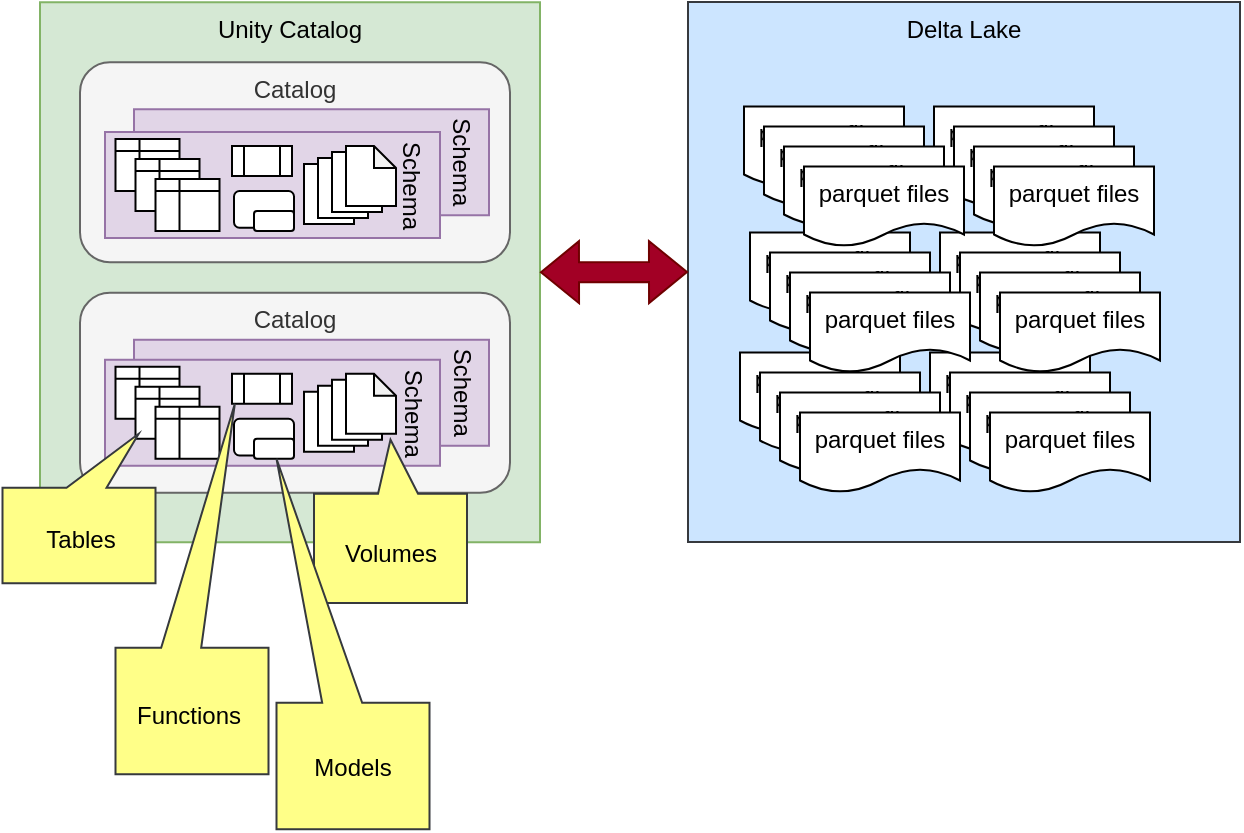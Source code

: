 <mxfile version="24.7.17" pages="13">
  <diagram name="unity-catalog" id="vskI-bIVPBTjREEiDPca">
    <mxGraphModel dx="1242" dy="806" grid="1" gridSize="10" guides="1" tooltips="1" connect="1" arrows="1" fold="1" page="1" pageScale="1" pageWidth="827" pageHeight="1169" math="0" shadow="0">
      <root>
        <mxCell id="0" />
        <mxCell id="1" parent="0" />
        <mxCell id="a5z0X3CHtMkCVGNf4Bgy-1" value="Delta Lake" style="rounded=0;whiteSpace=wrap;html=1;verticalAlign=top;fillColor=#cce5ff;strokeColor=#36393d;" parent="1" vertex="1">
          <mxGeometry x="414" y="150" width="276" height="270" as="geometry" />
        </mxCell>
        <mxCell id="a5z0X3CHtMkCVGNf4Bgy-2" value="Unity Catalog" style="rounded=0;whiteSpace=wrap;html=1;verticalAlign=top;fillColor=#d5e8d4;strokeColor=#82b366;" parent="1" vertex="1">
          <mxGeometry x="90" y="150.13" width="250" height="270" as="geometry" />
        </mxCell>
        <mxCell id="a5z0X3CHtMkCVGNf4Bgy-7" value="Catalog" style="rounded=1;whiteSpace=wrap;html=1;verticalAlign=top;fillColor=#f5f5f5;fontColor=#333333;strokeColor=#666666;" parent="1" vertex="1">
          <mxGeometry x="110" y="180.13" width="215" height="100" as="geometry" />
        </mxCell>
        <mxCell id="a5z0X3CHtMkCVGNf4Bgy-10" value="Schema" style="rounded=0;whiteSpace=wrap;html=1;rotation=90;verticalAlign=top;fillColor=#e1d5e7;strokeColor=#9673a6;" parent="1" vertex="1">
          <mxGeometry x="199.25" y="141.38" width="53" height="177.5" as="geometry" />
        </mxCell>
        <mxCell id="a5z0X3CHtMkCVGNf4Bgy-29" value="Catalog" style="rounded=1;whiteSpace=wrap;html=1;verticalAlign=top;fillColor=#f5f5f5;fontColor=#333333;strokeColor=#666666;" parent="1" vertex="1">
          <mxGeometry x="110" y="295.38" width="215" height="100" as="geometry" />
        </mxCell>
        <mxCell id="a5z0X3CHtMkCVGNf4Bgy-30" value="Schema" style="rounded=0;whiteSpace=wrap;html=1;rotation=90;verticalAlign=top;fillColor=#e1d5e7;strokeColor=#9673a6;" parent="1" vertex="1">
          <mxGeometry x="199.25" y="256.63" width="53" height="177.5" as="geometry" />
        </mxCell>
        <mxCell id="a5z0X3CHtMkCVGNf4Bgy-31" value="Schema" style="rounded=0;whiteSpace=wrap;html=1;rotation=90;verticalAlign=top;fillColor=#e1d5e7;strokeColor=#9673a6;" parent="1" vertex="1">
          <mxGeometry x="179.75" y="271.63" width="53" height="167.5" as="geometry" />
        </mxCell>
        <mxCell id="a5z0X3CHtMkCVGNf4Bgy-32" value="" style="shape=internalStorage;whiteSpace=wrap;html=1;backgroundOutline=1;dx=12;dy=6;" parent="1" vertex="1">
          <mxGeometry x="127.75" y="332.38" width="32" height="26" as="geometry" />
        </mxCell>
        <mxCell id="a5z0X3CHtMkCVGNf4Bgy-33" value="" style="shape=internalStorage;whiteSpace=wrap;html=1;backgroundOutline=1;dx=12;dy=6;" parent="1" vertex="1">
          <mxGeometry x="137.75" y="342.38" width="32" height="26" as="geometry" />
        </mxCell>
        <mxCell id="a5z0X3CHtMkCVGNf4Bgy-34" value="" style="shape=internalStorage;whiteSpace=wrap;html=1;backgroundOutline=1;dx=12;dy=6;" parent="1" vertex="1">
          <mxGeometry x="147.75" y="352.38" width="32" height="26" as="geometry" />
        </mxCell>
        <mxCell id="a5z0X3CHtMkCVGNf4Bgy-35" value="" style="shape=note;whiteSpace=wrap;html=1;backgroundOutline=1;darkOpacity=0.05;size=11;" parent="1" vertex="1">
          <mxGeometry x="222" y="344.88" width="25" height="30" as="geometry" />
        </mxCell>
        <mxCell id="a5z0X3CHtMkCVGNf4Bgy-36" value="" style="shape=note;whiteSpace=wrap;html=1;backgroundOutline=1;darkOpacity=0.05;size=11;" parent="1" vertex="1">
          <mxGeometry x="229" y="341.88" width="25" height="30" as="geometry" />
        </mxCell>
        <mxCell id="a5z0X3CHtMkCVGNf4Bgy-37" value="" style="shape=note;whiteSpace=wrap;html=1;backgroundOutline=1;darkOpacity=0.05;size=11;" parent="1" vertex="1">
          <mxGeometry x="236" y="338.88" width="25" height="30" as="geometry" />
        </mxCell>
        <mxCell id="a5z0X3CHtMkCVGNf4Bgy-38" value="" style="shape=note;whiteSpace=wrap;html=1;backgroundOutline=1;darkOpacity=0.05;size=11;" parent="1" vertex="1">
          <mxGeometry x="243" y="335.88" width="25" height="30" as="geometry" />
        </mxCell>
        <mxCell id="a5z0X3CHtMkCVGNf4Bgy-39" value="" style="shape=process;whiteSpace=wrap;html=1;backgroundOutline=1;size=0.2;" parent="1" vertex="1">
          <mxGeometry x="186" y="335.88" width="30" height="15" as="geometry" />
        </mxCell>
        <mxCell id="a5z0X3CHtMkCVGNf4Bgy-40" value="parquet files" style="shape=document;whiteSpace=wrap;html=1;boundedLbl=1;" parent="1" vertex="1">
          <mxGeometry x="535" y="325.25" width="80" height="40" as="geometry" />
        </mxCell>
        <mxCell id="a5z0X3CHtMkCVGNf4Bgy-41" value="parquet files" style="shape=document;whiteSpace=wrap;html=1;boundedLbl=1;" parent="1" vertex="1">
          <mxGeometry x="545" y="335.25" width="80" height="40" as="geometry" />
        </mxCell>
        <mxCell id="a5z0X3CHtMkCVGNf4Bgy-42" value="parquet files" style="shape=document;whiteSpace=wrap;html=1;boundedLbl=1;" parent="1" vertex="1">
          <mxGeometry x="555" y="345.25" width="80" height="40" as="geometry" />
        </mxCell>
        <mxCell id="a5z0X3CHtMkCVGNf4Bgy-43" value="parquet files" style="shape=document;whiteSpace=wrap;html=1;boundedLbl=1;" parent="1" vertex="1">
          <mxGeometry x="565" y="355.25" width="80" height="40" as="geometry" />
        </mxCell>
        <mxCell id="a5z0X3CHtMkCVGNf4Bgy-44" value="parquet files" style="shape=document;whiteSpace=wrap;html=1;boundedLbl=1;" parent="1" vertex="1">
          <mxGeometry x="540" y="265.25" width="80" height="40" as="geometry" />
        </mxCell>
        <mxCell id="a5z0X3CHtMkCVGNf4Bgy-45" value="parquet files" style="shape=document;whiteSpace=wrap;html=1;boundedLbl=1;" parent="1" vertex="1">
          <mxGeometry x="550" y="275.25" width="80" height="40" as="geometry" />
        </mxCell>
        <mxCell id="a5z0X3CHtMkCVGNf4Bgy-46" value="parquet files" style="shape=document;whiteSpace=wrap;html=1;boundedLbl=1;" parent="1" vertex="1">
          <mxGeometry x="560" y="285.25" width="80" height="40" as="geometry" />
        </mxCell>
        <mxCell id="a5z0X3CHtMkCVGNf4Bgy-47" value="parquet files" style="shape=document;whiteSpace=wrap;html=1;boundedLbl=1;" parent="1" vertex="1">
          <mxGeometry x="570" y="295.25" width="80" height="40" as="geometry" />
        </mxCell>
        <mxCell id="a5z0X3CHtMkCVGNf4Bgy-48" value="parquet files" style="shape=document;whiteSpace=wrap;html=1;boundedLbl=1;" parent="1" vertex="1">
          <mxGeometry x="537" y="202.25" width="80" height="40" as="geometry" />
        </mxCell>
        <mxCell id="a5z0X3CHtMkCVGNf4Bgy-49" value="parquet files" style="shape=document;whiteSpace=wrap;html=1;boundedLbl=1;" parent="1" vertex="1">
          <mxGeometry x="547" y="212.25" width="80" height="40" as="geometry" />
        </mxCell>
        <mxCell id="a5z0X3CHtMkCVGNf4Bgy-50" value="parquet files" style="shape=document;whiteSpace=wrap;html=1;boundedLbl=1;" parent="1" vertex="1">
          <mxGeometry x="557" y="222.25" width="80" height="40" as="geometry" />
        </mxCell>
        <mxCell id="a5z0X3CHtMkCVGNf4Bgy-51" value="parquet files" style="shape=document;whiteSpace=wrap;html=1;boundedLbl=1;" parent="1" vertex="1">
          <mxGeometry x="567" y="232.25" width="80" height="40" as="geometry" />
        </mxCell>
        <mxCell id="a5z0X3CHtMkCVGNf4Bgy-21" value="parquet files" style="shape=document;whiteSpace=wrap;html=1;boundedLbl=1;" parent="1" vertex="1">
          <mxGeometry x="440" y="325.25" width="80" height="40" as="geometry" />
        </mxCell>
        <mxCell id="a5z0X3CHtMkCVGNf4Bgy-22" value="parquet files" style="shape=document;whiteSpace=wrap;html=1;boundedLbl=1;" parent="1" vertex="1">
          <mxGeometry x="450" y="335.25" width="80" height="40" as="geometry" />
        </mxCell>
        <mxCell id="a5z0X3CHtMkCVGNf4Bgy-23" value="parquet files" style="shape=document;whiteSpace=wrap;html=1;boundedLbl=1;" parent="1" vertex="1">
          <mxGeometry x="460" y="345.25" width="80" height="40" as="geometry" />
        </mxCell>
        <mxCell id="a5z0X3CHtMkCVGNf4Bgy-24" value="parquet files" style="shape=document;whiteSpace=wrap;html=1;boundedLbl=1;" parent="1" vertex="1">
          <mxGeometry x="470" y="355.25" width="80" height="40" as="geometry" />
        </mxCell>
        <mxCell id="a5z0X3CHtMkCVGNf4Bgy-3" value="parquet files" style="shape=document;whiteSpace=wrap;html=1;boundedLbl=1;" parent="1" vertex="1">
          <mxGeometry x="445" y="265.25" width="80" height="40" as="geometry" />
        </mxCell>
        <mxCell id="a5z0X3CHtMkCVGNf4Bgy-4" value="parquet files" style="shape=document;whiteSpace=wrap;html=1;boundedLbl=1;" parent="1" vertex="1">
          <mxGeometry x="455" y="275.25" width="80" height="40" as="geometry" />
        </mxCell>
        <mxCell id="a5z0X3CHtMkCVGNf4Bgy-5" value="parquet files" style="shape=document;whiteSpace=wrap;html=1;boundedLbl=1;" parent="1" vertex="1">
          <mxGeometry x="465" y="285.25" width="80" height="40" as="geometry" />
        </mxCell>
        <mxCell id="a5z0X3CHtMkCVGNf4Bgy-6" value="parquet files" style="shape=document;whiteSpace=wrap;html=1;boundedLbl=1;" parent="1" vertex="1">
          <mxGeometry x="475" y="295.25" width="80" height="40" as="geometry" />
        </mxCell>
        <mxCell id="a5z0X3CHtMkCVGNf4Bgy-25" value="parquet files" style="shape=document;whiteSpace=wrap;html=1;boundedLbl=1;" parent="1" vertex="1">
          <mxGeometry x="442" y="202.25" width="80" height="40" as="geometry" />
        </mxCell>
        <mxCell id="a5z0X3CHtMkCVGNf4Bgy-26" value="parquet files" style="shape=document;whiteSpace=wrap;html=1;boundedLbl=1;" parent="1" vertex="1">
          <mxGeometry x="452" y="212.25" width="80" height="40" as="geometry" />
        </mxCell>
        <mxCell id="a5z0X3CHtMkCVGNf4Bgy-27" value="parquet files" style="shape=document;whiteSpace=wrap;html=1;boundedLbl=1;" parent="1" vertex="1">
          <mxGeometry x="462" y="222.25" width="80" height="40" as="geometry" />
        </mxCell>
        <mxCell id="a5z0X3CHtMkCVGNf4Bgy-28" value="parquet files" style="shape=document;whiteSpace=wrap;html=1;boundedLbl=1;" parent="1" vertex="1">
          <mxGeometry x="472" y="232.25" width="80" height="40" as="geometry" />
        </mxCell>
        <mxCell id="a5z0X3CHtMkCVGNf4Bgy-52" value="" style="shape=flexArrow;endArrow=classic;startArrow=classic;html=1;rounded=0;exitX=1;exitY=0.5;exitDx=0;exitDy=0;entryX=0;entryY=0.5;entryDx=0;entryDy=0;fillColor=#a20025;strokeColor=#6F0000;" parent="1" source="a5z0X3CHtMkCVGNf4Bgy-2" target="a5z0X3CHtMkCVGNf4Bgy-1" edge="1">
          <mxGeometry width="100" height="100" relative="1" as="geometry">
            <mxPoint x="390" y="280" as="sourcePoint" />
            <mxPoint x="660" y="380" as="targetPoint" />
          </mxGeometry>
        </mxCell>
        <mxCell id="a5z0X3CHtMkCVGNf4Bgy-53" value="" style="shape=callout;whiteSpace=wrap;html=1;perimeter=calloutPerimeter;fillColor=#ffff88;strokeColor=#36393d;rotation=-180;size=27;position=0.32;" parent="1" vertex="1">
          <mxGeometry x="227" y="368.88" width="76.5" height="81.62" as="geometry" />
        </mxCell>
        <mxCell id="a5z0X3CHtMkCVGNf4Bgy-56" value="" style="shape=callout;whiteSpace=wrap;html=1;perimeter=calloutPerimeter;fillColor=#ffff88;strokeColor=#36393d;rotation=-180;size=27;position=0.32;position2=0.11;" parent="1" vertex="1">
          <mxGeometry x="71.25" y="365.88" width="76.5" height="74.75" as="geometry" />
        </mxCell>
        <mxCell id="a5z0X3CHtMkCVGNf4Bgy-54" value="Tables" style="text;html=1;align=center;verticalAlign=middle;resizable=0;points=[];autosize=1;strokeColor=none;fillColor=none;" parent="1" vertex="1">
          <mxGeometry x="79.5" y="404.13" width="60" height="30" as="geometry" />
        </mxCell>
        <mxCell id="a5z0X3CHtMkCVGNf4Bgy-58" value="Volumes" style="text;html=1;align=center;verticalAlign=middle;resizable=0;points=[];autosize=1;strokeColor=none;fillColor=none;" parent="1" vertex="1">
          <mxGeometry x="230.25" y="410.63" width="70" height="30" as="geometry" />
        </mxCell>
        <mxCell id="IWJ7ZKurHC-wRTvsE-lp-1" value="" style="rounded=1;whiteSpace=wrap;html=1;" vertex="1" parent="1">
          <mxGeometry x="187" y="358.38" width="30" height="18.38" as="geometry" />
        </mxCell>
        <mxCell id="IWJ7ZKurHC-wRTvsE-lp-2" value="" style="rounded=1;whiteSpace=wrap;html=1;" vertex="1" parent="1">
          <mxGeometry x="197" y="368.38" width="20" height="10" as="geometry" />
        </mxCell>
        <mxCell id="a5z0X3CHtMkCVGNf4Bgy-55" value="" style="shape=callout;whiteSpace=wrap;html=1;perimeter=calloutPerimeter;fillColor=#ffff88;strokeColor=#36393d;rotation=-180;size=122;position=0.44;position2=0.22;" parent="1" vertex="1">
          <mxGeometry x="127.75" y="350.88" width="76.5" height="185.24" as="geometry" />
        </mxCell>
        <mxCell id="a5z0X3CHtMkCVGNf4Bgy-57" value="Functions" style="text;html=1;align=center;verticalAlign=middle;resizable=0;points=[];autosize=1;strokeColor=none;fillColor=none;" parent="1" vertex="1">
          <mxGeometry x="124.25" y="491.62" width="80" height="30" as="geometry" />
        </mxCell>
        <mxCell id="IWJ7ZKurHC-wRTvsE-lp-4" value="" style="shape=callout;whiteSpace=wrap;html=1;perimeter=calloutPerimeter;fillColor=#ffff88;strokeColor=#36393d;rotation=-180;size=122;position=0.44;position2=1;" vertex="1" parent="1">
          <mxGeometry x="208.25" y="378.38" width="76.5" height="185.24" as="geometry" />
        </mxCell>
        <mxCell id="IWJ7ZKurHC-wRTvsE-lp-5" value="Models" style="text;html=1;align=center;verticalAlign=middle;resizable=0;points=[];autosize=1;strokeColor=none;fillColor=none;" vertex="1" parent="1">
          <mxGeometry x="216" y="518" width="60" height="30" as="geometry" />
        </mxCell>
        <mxCell id="IWJ7ZKurHC-wRTvsE-lp-6" value="Schema" style="rounded=0;whiteSpace=wrap;html=1;rotation=90;verticalAlign=top;fillColor=#e1d5e7;strokeColor=#9673a6;" vertex="1" parent="1">
          <mxGeometry x="179.75" y="157.75" width="53" height="167.5" as="geometry" />
        </mxCell>
        <mxCell id="IWJ7ZKurHC-wRTvsE-lp-7" value="" style="shape=internalStorage;whiteSpace=wrap;html=1;backgroundOutline=1;dx=12;dy=6;" vertex="1" parent="1">
          <mxGeometry x="127.75" y="218.5" width="32" height="26" as="geometry" />
        </mxCell>
        <mxCell id="IWJ7ZKurHC-wRTvsE-lp-8" value="" style="shape=internalStorage;whiteSpace=wrap;html=1;backgroundOutline=1;dx=12;dy=6;" vertex="1" parent="1">
          <mxGeometry x="137.75" y="228.5" width="32" height="26" as="geometry" />
        </mxCell>
        <mxCell id="IWJ7ZKurHC-wRTvsE-lp-9" value="" style="shape=internalStorage;whiteSpace=wrap;html=1;backgroundOutline=1;dx=12;dy=6;" vertex="1" parent="1">
          <mxGeometry x="147.75" y="238.5" width="32" height="26" as="geometry" />
        </mxCell>
        <mxCell id="IWJ7ZKurHC-wRTvsE-lp-10" value="" style="shape=note;whiteSpace=wrap;html=1;backgroundOutline=1;darkOpacity=0.05;size=11;" vertex="1" parent="1">
          <mxGeometry x="222" y="231" width="25" height="30" as="geometry" />
        </mxCell>
        <mxCell id="IWJ7ZKurHC-wRTvsE-lp-11" value="" style="shape=note;whiteSpace=wrap;html=1;backgroundOutline=1;darkOpacity=0.05;size=11;" vertex="1" parent="1">
          <mxGeometry x="229" y="228" width="25" height="30" as="geometry" />
        </mxCell>
        <mxCell id="IWJ7ZKurHC-wRTvsE-lp-12" value="" style="shape=note;whiteSpace=wrap;html=1;backgroundOutline=1;darkOpacity=0.05;size=11;" vertex="1" parent="1">
          <mxGeometry x="236" y="225" width="25" height="30" as="geometry" />
        </mxCell>
        <mxCell id="IWJ7ZKurHC-wRTvsE-lp-13" value="" style="shape=note;whiteSpace=wrap;html=1;backgroundOutline=1;darkOpacity=0.05;size=11;" vertex="1" parent="1">
          <mxGeometry x="243" y="222" width="25" height="30" as="geometry" />
        </mxCell>
        <mxCell id="IWJ7ZKurHC-wRTvsE-lp-14" value="" style="shape=process;whiteSpace=wrap;html=1;backgroundOutline=1;size=0.2;" vertex="1" parent="1">
          <mxGeometry x="186" y="222" width="30" height="15" as="geometry" />
        </mxCell>
        <mxCell id="IWJ7ZKurHC-wRTvsE-lp-15" value="" style="rounded=1;whiteSpace=wrap;html=1;" vertex="1" parent="1">
          <mxGeometry x="187" y="244.5" width="30" height="18.38" as="geometry" />
        </mxCell>
        <mxCell id="IWJ7ZKurHC-wRTvsE-lp-16" value="" style="rounded=1;whiteSpace=wrap;html=1;" vertex="1" parent="1">
          <mxGeometry x="197" y="254.5" width="20" height="10" as="geometry" />
        </mxCell>
      </root>
    </mxGraphModel>
  </diagram>
  <diagram id="EKmxdlKalx4LYAEuCfX2" name="mapping">
    <mxGraphModel dx="2069" dy="806" grid="1" gridSize="10" guides="1" tooltips="1" connect="1" arrows="1" fold="1" page="1" pageScale="1" pageWidth="827" pageHeight="1169" math="0" shadow="0">
      <root>
        <mxCell id="0" />
        <mxCell id="1" parent="0" />
        <mxCell id="B9Y0WBPp0b_zdpYN_vk--1" value="Software&lt;div&gt;Server&lt;/div&gt;" style="shape=cylinder3;whiteSpace=wrap;html=1;boundedLbl=1;backgroundOutline=1;size=5;fillColor=#f5f5f5;fontColor=#333333;strokeColor=#666666;" parent="1" vertex="1">
          <mxGeometry x="-10" y="147.5" width="60" height="80" as="geometry" />
        </mxCell>
        <mxCell id="B9Y0WBPp0b_zdpYN_vk--2" value="Unity Catalog Server" style="text;html=1;align=center;verticalAlign=middle;resizable=0;points=[];autosize=1;strokeColor=none;fillColor=none;" parent="1" vertex="1">
          <mxGeometry x="-40" y="67.5" width="130" height="30" as="geometry" />
        </mxCell>
        <mxCell id="B9Y0WBPp0b_zdpYN_vk--3" value="Unity Catalog&amp;nbsp;Catalog" style="text;html=1;align=center;verticalAlign=middle;resizable=0;points=[];autosize=1;strokeColor=none;fillColor=none;" parent="1" vertex="1">
          <mxGeometry x="165" y="67.5" width="140" height="30" as="geometry" />
        </mxCell>
        <mxCell id="B9Y0WBPp0b_zdpYN_vk--37" style="edgeStyle=orthogonalEdgeStyle;rounded=0;orthogonalLoop=1;jettySize=auto;html=1;exitX=0.5;exitY=1;exitDx=0;exitDy=0;" parent="1" source="B9Y0WBPp0b_zdpYN_vk--5" target="B9Y0WBPp0b_zdpYN_vk--17" edge="1">
          <mxGeometry relative="1" as="geometry" />
        </mxCell>
        <mxCell id="bQxs_nfv7Iyh0GkkW560-8" style="edgeStyle=orthogonalEdgeStyle;rounded=0;orthogonalLoop=1;jettySize=auto;html=1;exitX=0.5;exitY=0;exitDx=0;exitDy=0;entryX=1;entryY=0.75;entryDx=0;entryDy=0;" parent="1" source="B9Y0WBPp0b_zdpYN_vk--5" target="bQxs_nfv7Iyh0GkkW560-6" edge="1">
          <mxGeometry relative="1" as="geometry">
            <Array as="points">
              <mxPoint x="974" y="207" />
            </Array>
          </mxGeometry>
        </mxCell>
        <mxCell id="B9Y0WBPp0b_zdpYN_vk--5" value="Virtual&lt;div&gt;Relational&lt;/div&gt;&lt;div&gt;Table&lt;/div&gt;" style="shape=internalStorage;whiteSpace=wrap;html=1;backgroundOutline=1;fillColor=#fff2cc;strokeColor=#d6b656;" parent="1" vertex="1">
          <mxGeometry x="934" y="270.5" width="80" height="60" as="geometry" />
        </mxCell>
        <mxCell id="B9Y0WBPp0b_zdpYN_vk--6" value="Unity Catalog&amp;nbsp;Schema" style="text;html=1;align=center;verticalAlign=middle;resizable=0;points=[];autosize=1;strokeColor=none;fillColor=none;" parent="1" vertex="1">
          <mxGeometry x="405" y="70" width="140" height="30" as="geometry" />
        </mxCell>
        <mxCell id="B9Y0WBPp0b_zdpYN_vk--7" value="" style="rounded=1;whiteSpace=wrap;html=1;fillColor=#fff2cc;strokeColor=#d6b656;" parent="1" vertex="1">
          <mxGeometry x="600" y="263.25" width="40" height="20" as="geometry" />
        </mxCell>
        <mxCell id="9Wu8E5zHPHtBoypEVBsr-4" style="edgeStyle=orthogonalEdgeStyle;rounded=0;orthogonalLoop=1;jettySize=auto;html=1;exitX=0;exitY=0.75;exitDx=0;exitDy=0;entryX=0.5;entryY=0;entryDx=0;entryDy=0;" parent="1" source="B9Y0WBPp0b_zdpYN_vk--8" target="9Wu8E5zHPHtBoypEVBsr-3" edge="1">
          <mxGeometry relative="1" as="geometry" />
        </mxCell>
        <mxCell id="9Wu8E5zHPHtBoypEVBsr-12" style="edgeStyle=orthogonalEdgeStyle;rounded=0;orthogonalLoop=1;jettySize=auto;html=1;exitX=0;exitY=0.5;exitDx=0;exitDy=0;entryX=0.75;entryY=0;entryDx=0;entryDy=0;entryPerimeter=0;" parent="1" source="B9Y0WBPp0b_zdpYN_vk--8" target="9Wu8E5zHPHtBoypEVBsr-11" edge="1">
          <mxGeometry relative="1" as="geometry" />
        </mxCell>
        <mxCell id="bQxs_nfv7Iyh0GkkW560-7" style="edgeStyle=orthogonalEdgeStyle;rounded=0;orthogonalLoop=1;jettySize=auto;html=1;exitX=0.5;exitY=0;exitDx=0;exitDy=0;entryX=1;entryY=1;entryDx=0;entryDy=0;" parent="1" source="B9Y0WBPp0b_zdpYN_vk--8" target="bQxs_nfv7Iyh0GkkW560-6" edge="1">
          <mxGeometry relative="1" as="geometry">
            <Array as="points">
              <mxPoint x="660" y="219" />
            </Array>
          </mxGeometry>
        </mxCell>
        <mxCell id="B9Y0WBPp0b_zdpYN_vk--8" value="Data Folder" style="rounded=0;whiteSpace=wrap;html=1;fillColor=#fff2cc;strokeColor=#d6b656;" parent="1" vertex="1">
          <mxGeometry x="600" y="279.25" width="120" height="60" as="geometry" />
        </mxCell>
        <mxCell id="B9Y0WBPp0b_zdpYN_vk--9" style="edgeStyle=orthogonalEdgeStyle;rounded=0;orthogonalLoop=1;jettySize=auto;html=1;exitX=0.75;exitY=0;exitDx=0;exitDy=0;entryX=0.75;entryY=1;entryDx=0;entryDy=0;endArrow=none;endFill=0;fillColor=#fff2cc;strokeColor=#d6b656;" parent="1" source="B9Y0WBPp0b_zdpYN_vk--5" target="B9Y0WBPp0b_zdpYN_vk--5" edge="1">
          <mxGeometry relative="1" as="geometry">
            <Array as="points">
              <mxPoint x="994" y="290" />
              <mxPoint x="994" y="290" />
            </Array>
          </mxGeometry>
        </mxCell>
        <mxCell id="B9Y0WBPp0b_zdpYN_vk--16" style="edgeStyle=orthogonalEdgeStyle;rounded=0;orthogonalLoop=1;jettySize=auto;html=1;exitX=0;exitY=0;exitDx=120;exitDy=45;exitPerimeter=0;" parent="1" source="B9Y0WBPp0b_zdpYN_vk--10" edge="1">
          <mxGeometry relative="1" as="geometry">
            <mxPoint x="410" y="197.5" as="targetPoint" />
          </mxGeometry>
        </mxCell>
        <mxCell id="B9Y0WBPp0b_zdpYN_vk--10" value="Catalog&lt;div&gt;(Software Capability)&lt;/div&gt;" style="shape=cube;whiteSpace=wrap;html=1;boundedLbl=1;backgroundOutline=1;darkOpacity=0.05;darkOpacity2=0.1;size=10;fillColor=#ffe6cc;strokeColor=#d79b00;" parent="1" vertex="1">
          <mxGeometry x="175" y="152.5" width="120" height="80" as="geometry" />
        </mxCell>
        <mxCell id="B9Y0WBPp0b_zdpYN_vk--11" style="edgeStyle=orthogonalEdgeStyle;rounded=0;orthogonalLoop=1;jettySize=auto;html=1;exitX=1;exitY=0.5;exitDx=0;exitDy=0;exitPerimeter=0;entryX=0;entryY=0;entryDx=0;entryDy=35;entryPerimeter=0;" parent="1" source="B9Y0WBPp0b_zdpYN_vk--1" target="B9Y0WBPp0b_zdpYN_vk--10" edge="1">
          <mxGeometry relative="1" as="geometry" />
        </mxCell>
        <mxCell id="B9Y0WBPp0b_zdpYN_vk--13" value="Unity Catalog&amp;nbsp;Volume" style="text;html=1;align=center;verticalAlign=middle;resizable=0;points=[];autosize=1;strokeColor=none;fillColor=none;" parent="1" vertex="1">
          <mxGeometry x="590" y="70" width="140" height="30" as="geometry" />
        </mxCell>
        <mxCell id="B9Y0WBPp0b_zdpYN_vk--15" value="Unity Catalog&amp;nbsp;Table" style="text;html=1;align=center;verticalAlign=middle;resizable=0;points=[];autosize=1;strokeColor=none;fillColor=none;" parent="1" vertex="1">
          <mxGeometry x="909" y="70" width="130" height="30" as="geometry" />
        </mxCell>
        <mxCell id="B9Y0WBPp0b_zdpYN_vk--27" style="edgeStyle=orthogonalEdgeStyle;rounded=0;orthogonalLoop=1;jettySize=auto;html=1;exitX=1;exitY=0.5;exitDx=0;exitDy=0;fillColor=#e1d5e7;strokeColor=#9673a6;entryX=0;entryY=0.5;entryDx=0;entryDy=0;" parent="1" source="B9Y0WBPp0b_zdpYN_vk--17" target="B9Y0WBPp0b_zdpYN_vk--18" edge="1">
          <mxGeometry relative="1" as="geometry" />
        </mxCell>
        <mxCell id="B9Y0WBPp0b_zdpYN_vk--17" value="Relational DB Schema Type" style="rounded=0;whiteSpace=wrap;html=1;fillColor=#e1d5e7;strokeColor=#9673a6;" parent="1" vertex="1">
          <mxGeometry x="914" y="425" width="120" height="60" as="geometry" />
        </mxCell>
        <mxCell id="B9Y0WBPp0b_zdpYN_vk--20" style="edgeStyle=orthogonalEdgeStyle;rounded=0;orthogonalLoop=1;jettySize=auto;html=1;exitX=0.5;exitY=1;exitDx=0;exitDy=0;entryX=0;entryY=0.5;entryDx=0;entryDy=0;fillColor=#e1d5e7;strokeColor=#9673a6;" parent="1" source="B9Y0WBPp0b_zdpYN_vk--18" target="B9Y0WBPp0b_zdpYN_vk--19" edge="1">
          <mxGeometry relative="1" as="geometry" />
        </mxCell>
        <mxCell id="B9Y0WBPp0b_zdpYN_vk--18" value="Relational Table" style="rounded=0;whiteSpace=wrap;html=1;fillColor=#e1d5e7;strokeColor=#9673a6;" parent="1" vertex="1">
          <mxGeometry x="1070" y="425" width="120" height="60" as="geometry" />
        </mxCell>
        <mxCell id="B9Y0WBPp0b_zdpYN_vk--19" value="Relational Column" style="rounded=0;whiteSpace=wrap;html=1;fillColor=#e1d5e7;strokeColor=#9673a6;" parent="1" vertex="1">
          <mxGeometry x="1151" y="505" width="120" height="60" as="geometry" />
        </mxCell>
        <mxCell id="B9Y0WBPp0b_zdpYN_vk--22" style="edgeStyle=orthogonalEdgeStyle;rounded=0;orthogonalLoop=1;jettySize=auto;html=1;exitX=0.5;exitY=1;exitDx=0;exitDy=0;entryX=0;entryY=0.5;entryDx=0;entryDy=0;fillColor=#e1d5e7;strokeColor=#9673a6;" parent="1" source="B9Y0WBPp0b_zdpYN_vk--18" target="B9Y0WBPp0b_zdpYN_vk--23" edge="1">
          <mxGeometry relative="1" as="geometry">
            <mxPoint x="1140" y="484" as="sourcePoint" />
          </mxGeometry>
        </mxCell>
        <mxCell id="B9Y0WBPp0b_zdpYN_vk--23" value="Relational Column" style="rounded=0;whiteSpace=wrap;html=1;fillColor=#e1d5e7;strokeColor=#9673a6;" parent="1" vertex="1">
          <mxGeometry x="1161" y="515" width="120" height="60" as="geometry" />
        </mxCell>
        <mxCell id="B9Y0WBPp0b_zdpYN_vk--24" style="edgeStyle=orthogonalEdgeStyle;rounded=0;orthogonalLoop=1;jettySize=auto;html=1;exitX=0.5;exitY=1;exitDx=0;exitDy=0;entryX=0;entryY=0.5;entryDx=0;entryDy=0;fillColor=#e1d5e7;strokeColor=#9673a6;" parent="1" source="B9Y0WBPp0b_zdpYN_vk--18" target="B9Y0WBPp0b_zdpYN_vk--25" edge="1">
          <mxGeometry relative="1" as="geometry">
            <mxPoint x="1150" y="494" as="sourcePoint" />
          </mxGeometry>
        </mxCell>
        <mxCell id="B9Y0WBPp0b_zdpYN_vk--25" value="Relational Column" style="rounded=0;whiteSpace=wrap;html=1;fillColor=#e1d5e7;strokeColor=#9673a6;" parent="1" vertex="1">
          <mxGeometry x="1171" y="525" width="120" height="60" as="geometry" />
        </mxCell>
        <mxCell id="B9Y0WBPp0b_zdpYN_vk--29" value="Unity Catalog&amp;nbsp;Function" style="text;html=1;align=center;verticalAlign=middle;resizable=0;points=[];autosize=1;strokeColor=none;fillColor=none;" parent="1" vertex="1">
          <mxGeometry x="1442" y="67.5" width="140" height="30" as="geometry" />
        </mxCell>
        <mxCell id="B9Y0WBPp0b_zdpYN_vk--33" value="AssetSchema" style="text;html=1;align=center;verticalAlign=middle;resizable=0;points=[];autosize=1;strokeColor=none;fillColor=none;" parent="1" vertex="1">
          <mxGeometry x="974" y="349.75" width="100" height="30" as="geometry" />
        </mxCell>
        <mxCell id="B9Y0WBPp0b_zdpYN_vk--39" value="DataContentForDataSet" style="text;html=1;align=center;verticalAlign=middle;resizable=0;points=[];autosize=1;strokeColor=none;fillColor=none;" parent="1" vertex="1">
          <mxGeometry x="510" y="218" width="150" height="30" as="geometry" />
        </mxCell>
        <mxCell id="B9Y0WBPp0b_zdpYN_vk--73" style="edgeStyle=orthogonalEdgeStyle;rounded=0;orthogonalLoop=1;jettySize=auto;html=1;exitX=0.5;exitY=1;exitDx=0;exitDy=0;dashed=1;fillColor=#e1d5e7;strokeColor=#9673a6;" parent="1" source="B9Y0WBPp0b_zdpYN_vk--53" edge="1">
          <mxGeometry relative="1" as="geometry">
            <mxPoint x="1512" y="525" as="targetPoint" />
          </mxGeometry>
        </mxCell>
        <mxCell id="B9Y0WBPp0b_zdpYN_vk--53" value="API Schema Type" style="rounded=0;whiteSpace=wrap;html=1;fillColor=#e1d5e7;strokeColor=#9673a6;" parent="1" vertex="1">
          <mxGeometry x="1452" y="420" width="120" height="60" as="geometry" />
        </mxCell>
        <mxCell id="B9Y0WBPp0b_zdpYN_vk--68" style="edgeStyle=orthogonalEdgeStyle;rounded=0;orthogonalLoop=1;jettySize=auto;html=1;exitX=0.5;exitY=1;exitDx=0;exitDy=0;" parent="1" source="B9Y0WBPp0b_zdpYN_vk--78" target="B9Y0WBPp0b_zdpYN_vk--53" edge="1">
          <mxGeometry relative="1" as="geometry" />
        </mxCell>
        <mxCell id="bQxs_nfv7Iyh0GkkW560-9" style="edgeStyle=orthogonalEdgeStyle;rounded=0;orthogonalLoop=1;jettySize=auto;html=1;exitX=0.5;exitY=0;exitDx=0;exitDy=0;entryX=1;entryY=0.5;entryDx=0;entryDy=0;" parent="1" source="B9Y0WBPp0b_zdpYN_vk--78" target="bQxs_nfv7Iyh0GkkW560-6" edge="1">
          <mxGeometry relative="1" as="geometry">
            <Array as="points">
              <mxPoint x="1512" y="193" />
            </Array>
          </mxGeometry>
        </mxCell>
        <mxCell id="B9Y0WBPp0b_zdpYN_vk--78" value="Deployed API" style="shape=trapezoid;perimeter=trapezoidPerimeter;whiteSpace=wrap;html=1;fixedSize=1;fillColor=#fff2cc;strokeColor=#d6b656;" parent="1" vertex="1">
          <mxGeometry x="1452" y="265" width="120" height="60" as="geometry" />
        </mxCell>
        <mxCell id="B9Y0WBPp0b_zdpYN_vk--82" value="Created when&lt;div&gt;UC Instance identified&lt;/div&gt;" style="text;html=1;align=center;verticalAlign=middle;resizable=0;points=[];autosize=1;strokeColor=none;fillColor=none;" parent="1" vertex="1">
          <mxGeometry x="-75" y="652.5" width="140" height="40" as="geometry" />
        </mxCell>
        <mxCell id="B9Y0WBPp0b_zdpYN_vk--83" value="Used to bootstrap sync -&amp;nbsp;&lt;div&gt;which only supports one UC instance?&lt;/div&gt;" style="text;html=1;align=center;verticalAlign=middle;resizable=0;points=[];autosize=1;strokeColor=none;fillColor=none;" parent="1" vertex="1">
          <mxGeometry x="-125" y="712.5" width="230" height="40" as="geometry" />
        </mxCell>
        <mxCell id="B9Y0WBPp0b_zdpYN_vk--84" value="Sync operates both at server&lt;div&gt;and catalog level - may need to&lt;/div&gt;&lt;div&gt;split if security requires it&amp;nbsp;&lt;/div&gt;" style="text;html=1;align=center;verticalAlign=middle;resizable=0;points=[];autosize=1;strokeColor=none;fillColor=none;" parent="1" vertex="1">
          <mxGeometry x="-100" y="752.5" width="190" height="60" as="geometry" />
        </mxCell>
        <mxCell id="B9Y0WBPp0b_zdpYN_vk--85" value="When a catalog is discovered,&lt;div&gt;&amp;nbsp;it creates a software capability for the catalog&lt;/div&gt;&lt;div&gt;and adds it as a catalog target (may just be internal?) with the&lt;/div&gt;&lt;div&gt;metadata collection set appropriately.&lt;/div&gt;" style="text;html=1;align=center;verticalAlign=middle;resizable=0;points=[];autosize=1;strokeColor=none;fillColor=none;" parent="1" vertex="1">
          <mxGeometry x="-180" y="827.5" width="350" height="70" as="geometry" />
        </mxCell>
        <mxCell id="B9Y0WBPp0b_zdpYN_vk--86" value="AssetSchema" style="text;html=1;align=center;verticalAlign=middle;resizable=0;points=[];autosize=1;strokeColor=none;fillColor=none;" parent="1" vertex="1">
          <mxGeometry x="1513" y="338.75" width="100" height="30" as="geometry" />
        </mxCell>
        <mxCell id="B9Y0WBPp0b_zdpYN_vk--88" value="ServerAssetUse" style="text;html=1;align=center;verticalAlign=middle;resizable=0;points=[];autosize=1;strokeColor=none;fillColor=none;" parent="1" vertex="1">
          <mxGeometry x="295" y="165.5" width="110" height="30" as="geometry" />
        </mxCell>
        <mxCell id="B9Y0WBPp0b_zdpYN_vk--89" value="Supported&lt;div&gt;Software&lt;/div&gt;&lt;div&gt;Capability&lt;/div&gt;" style="text;html=1;align=center;verticalAlign=middle;resizable=0;points=[];autosize=1;strokeColor=none;fillColor=none;" parent="1" vertex="1">
          <mxGeometry x="70" y="127.5" width="80" height="60" as="geometry" />
        </mxCell>
        <mxCell id="B9Y0WBPp0b_zdpYN_vk--90" value="DataContentForDataSet" style="text;html=1;align=center;verticalAlign=middle;resizable=0;points=[];autosize=1;strokeColor=none;fillColor=none;" parent="1" vertex="1">
          <mxGeometry x="824" y="209" width="150" height="30" as="geometry" />
        </mxCell>
        <mxCell id="B9Y0WBPp0b_zdpYN_vk--91" value="DataContentForDataSet" style="text;html=1;align=center;verticalAlign=middle;resizable=0;points=[];autosize=1;strokeColor=none;fillColor=none;" parent="1" vertex="1">
          <mxGeometry x="1363" y="195.5" width="150" height="30" as="geometry" />
        </mxCell>
        <mxCell id="9Wu8E5zHPHtBoypEVBsr-3" value="PropertyFacet" style="shape=document;whiteSpace=wrap;html=1;boundedLbl=1;fillColor=#bac8d3;strokeColor=#23445d;size=0.182;" parent="1" vertex="1">
          <mxGeometry x="525" y="355" width="100" height="55" as="geometry" />
        </mxCell>
        <mxCell id="9Wu8E5zHPHtBoypEVBsr-5" style="edgeStyle=orthogonalEdgeStyle;rounded=0;orthogonalLoop=1;jettySize=auto;html=1;exitX=0;exitY=0.75;exitDx=0;exitDy=0;entryX=0.5;entryY=0;entryDx=0;entryDy=0;" parent="1" source="B9Y0WBPp0b_zdpYN_vk--5" target="9Wu8E5zHPHtBoypEVBsr-6" edge="1">
          <mxGeometry relative="1" as="geometry">
            <mxPoint x="891" y="300" as="sourcePoint" />
          </mxGeometry>
        </mxCell>
        <mxCell id="9Wu8E5zHPHtBoypEVBsr-6" value="PropertyFacet" style="shape=document;whiteSpace=wrap;html=1;boundedLbl=1;fillColor=#bac8d3;strokeColor=#23445d;size=0.182;" parent="1" vertex="1">
          <mxGeometry x="840" y="338.75" width="100" height="55" as="geometry" />
        </mxCell>
        <mxCell id="9Wu8E5zHPHtBoypEVBsr-7" style="edgeStyle=orthogonalEdgeStyle;rounded=0;orthogonalLoop=1;jettySize=auto;html=1;exitX=0;exitY=0.75;exitDx=0;exitDy=0;entryX=0.5;entryY=0;entryDx=0;entryDy=0;" parent="1" source="B9Y0WBPp0b_zdpYN_vk--78" target="9Wu8E5zHPHtBoypEVBsr-8" edge="1">
          <mxGeometry relative="1" as="geometry">
            <mxPoint x="1462" y="291.25" as="sourcePoint" />
            <Array as="points">
              <mxPoint x="1435" y="309" />
            </Array>
          </mxGeometry>
        </mxCell>
        <mxCell id="9Wu8E5zHPHtBoypEVBsr-8" value="PropertyFacet" style="shape=document;whiteSpace=wrap;html=1;boundedLbl=1;fillColor=#bac8d3;strokeColor=#23445d;size=0.182;" parent="1" vertex="1">
          <mxGeometry x="1385" y="338.75" width="100" height="55" as="geometry" />
        </mxCell>
        <mxCell id="9Wu8E5zHPHtBoypEVBsr-9" value="The model uses cascading anchors&lt;div&gt;&amp;nbsp;to ensure deletes are complete&lt;/div&gt;&lt;div&gt;&amp;nbsp;and elements from UC are not&lt;/div&gt;&lt;div&gt;&amp;nbsp;left as orphans&lt;/div&gt;&lt;div&gt;Anchors are at the server, catalog,&lt;/div&gt;&lt;div&gt;&amp;nbsp;schema and catalog entry&lt;/div&gt;&lt;div&gt;&amp;nbsp;(volume, table, function)&lt;/div&gt;" style="text;html=1;align=center;verticalAlign=middle;resizable=0;points=[];autosize=1;strokeColor=none;fillColor=none;" parent="1" vertex="1">
          <mxGeometry x="-125" y="985" width="210" height="110" as="geometry" />
        </mxCell>
        <mxCell id="9Wu8E5zHPHtBoypEVBsr-10" value="The PropertyFacets contain additional&lt;div&gt;&amp;nbsp;properties that are specific to&lt;/div&gt;&lt;div&gt;UC/DeltaLake&lt;/div&gt;&lt;div&gt;&lt;br&gt;&lt;/div&gt;&lt;div&gt;The source attribute on ReferenceableFacet&lt;/div&gt;&lt;div&gt;is set to &quot;Unity Catalog (UC)&quot;&amp;nbsp;&lt;/div&gt;&lt;div&gt;The description attribute&lt;/div&gt;&lt;div&gt;on PropertyFacet is set to &quot;vendorProperties&quot;&lt;/div&gt;" style="text;html=1;align=center;verticalAlign=middle;resizable=0;points=[];autosize=1;strokeColor=none;fillColor=none;" parent="1" vertex="1">
          <mxGeometry x="250" y="906.5" width="260" height="130" as="geometry" />
        </mxCell>
        <mxCell id="9Wu8E5zHPHtBoypEVBsr-11" value="ExternalIdentifier" style="shape=tape;whiteSpace=wrap;html=1;size=0.18;fillColor=#b0e3e6;strokeColor=#0e8088;" parent="1" vertex="1">
          <mxGeometry x="405" y="379.75" width="100" height="59" as="geometry" />
        </mxCell>
        <mxCell id="9Wu8E5zHPHtBoypEVBsr-13" style="edgeStyle=orthogonalEdgeStyle;rounded=0;orthogonalLoop=1;jettySize=auto;html=1;exitX=0;exitY=0.5;exitDx=0;exitDy=0;entryX=0.75;entryY=0;entryDx=0;entryDy=0;entryPerimeter=0;" parent="1" source="B9Y0WBPp0b_zdpYN_vk--5" target="9Wu8E5zHPHtBoypEVBsr-14" edge="1">
          <mxGeometry relative="1" as="geometry">
            <mxPoint x="926" y="280" as="sourcePoint" />
          </mxGeometry>
        </mxCell>
        <mxCell id="9Wu8E5zHPHtBoypEVBsr-14" value="ExternalIdentifier" style="shape=tape;whiteSpace=wrap;html=1;size=0.18;fillColor=#b0e3e6;strokeColor=#0e8088;" parent="1" vertex="1">
          <mxGeometry x="740" y="425" width="100" height="59" as="geometry" />
        </mxCell>
        <mxCell id="9Wu8E5zHPHtBoypEVBsr-15" style="edgeStyle=orthogonalEdgeStyle;rounded=0;orthogonalLoop=1;jettySize=auto;html=1;exitX=0;exitY=0.5;exitDx=0;exitDy=0;" parent="1" source="B9Y0WBPp0b_zdpYN_vk--78" target="9Wu8E5zHPHtBoypEVBsr-16" edge="1">
          <mxGeometry relative="1" as="geometry">
            <mxPoint x="1462" y="289" as="sourcePoint" />
          </mxGeometry>
        </mxCell>
        <mxCell id="hOTPpb3XgFutrweR2q2r-4" style="edgeStyle=orthogonalEdgeStyle;rounded=0;orthogonalLoop=1;jettySize=auto;html=1;exitX=0;exitY=0.5;exitDx=0;exitDy=0;exitPerimeter=0;entryX=0;entryY=0;entryDx=65;entryDy=80;entryPerimeter=0;" parent="1" source="9Wu8E5zHPHtBoypEVBsr-16" target="B9Y0WBPp0b_zdpYN_vk--10" edge="1">
          <mxGeometry relative="1" as="geometry">
            <mxPoint x="230" y="340" as="targetPoint" />
          </mxGeometry>
        </mxCell>
        <mxCell id="9Wu8E5zHPHtBoypEVBsr-16" value="ExternalIdentifier" style="shape=tape;whiteSpace=wrap;html=1;size=0.18;fillColor=#b0e3e6;strokeColor=#0e8088;" parent="1" vertex="1">
          <mxGeometry x="1310" y="593.5" width="100" height="59" as="geometry" />
        </mxCell>
        <mxCell id="9Wu8E5zHPHtBoypEVBsr-18" value="The external identifiers describe&lt;div&gt;the identifiers from UC and the direction of&lt;/div&gt;&lt;div&gt;synchronization for the element&lt;/div&gt;" style="text;html=1;align=center;verticalAlign=middle;resizable=0;points=[];autosize=1;strokeColor=none;fillColor=none;" parent="1" vertex="1">
          <mxGeometry x="230" y="837.5" width="250" height="60" as="geometry" />
        </mxCell>
        <mxCell id="9Wu8E5zHPHtBoypEVBsr-19" style="edgeStyle=orthogonalEdgeStyle;rounded=0;orthogonalLoop=1;jettySize=auto;html=1;exitX=0.25;exitY=1;exitDx=0;exitDy=0;entryX=0.75;entryY=0;entryDx=0;entryDy=0;entryPerimeter=0;" parent="1" source="bQxs_nfv7Iyh0GkkW560-6" target="9Wu8E5zHPHtBoypEVBsr-20" edge="1">
          <mxGeometry relative="1" as="geometry">
            <mxPoint x="438.99" y="239.04" as="sourcePoint" />
          </mxGeometry>
        </mxCell>
        <mxCell id="9Wu8E5zHPHtBoypEVBsr-20" value="ExternalIdentifier" style="shape=tape;whiteSpace=wrap;html=1;size=0.18;fillColor=#b0e3e6;strokeColor=#0e8088;" parent="1" vertex="1">
          <mxGeometry x="295" y="271.75" width="100" height="59" as="geometry" />
        </mxCell>
        <mxCell id="9Wu8E5zHPHtBoypEVBsr-21" style="edgeStyle=orthogonalEdgeStyle;rounded=0;orthogonalLoop=1;jettySize=auto;html=1;entryX=0.75;entryY=0;entryDx=0;entryDy=0;entryPerimeter=0;exitX=-0.008;exitY=0.694;exitDx=0;exitDy=0;exitPerimeter=0;" parent="1" source="B9Y0WBPp0b_zdpYN_vk--10" target="9Wu8E5zHPHtBoypEVBsr-22" edge="1">
          <mxGeometry relative="1" as="geometry">
            <mxPoint x="270" y="297.5" as="sourcePoint" />
          </mxGeometry>
        </mxCell>
        <mxCell id="9Wu8E5zHPHtBoypEVBsr-22" value="ExternalIdentifier" style="shape=tape;whiteSpace=wrap;html=1;size=0.18;fillColor=#b0e3e6;strokeColor=#0e8088;" parent="1" vertex="1">
          <mxGeometry x="75" y="310.5" width="100" height="59" as="geometry" />
        </mxCell>
        <mxCell id="bQxs_nfv7Iyh0GkkW560-2" style="edgeStyle=orthogonalEdgeStyle;rounded=0;orthogonalLoop=1;jettySize=auto;html=1;exitX=0;exitY=0.5;exitDx=0;exitDy=0;" parent="1" source="ep5QxQqZ8dvPns-G_8mZ-2" target="B9Y0WBPp0b_zdpYN_vk--5" edge="1">
          <mxGeometry relative="1" as="geometry" />
        </mxCell>
        <mxCell id="bQxs_nfv7Iyh0GkkW560-3" value="DataContentForDataSet" style="text;html=1;align=center;verticalAlign=middle;resizable=0;points=[];autosize=1;strokeColor=none;fillColor=none;" parent="1" vertex="1">
          <mxGeometry x="1024" y="270.5" width="150" height="30" as="geometry" />
        </mxCell>
        <mxCell id="bQxs_nfv7Iyh0GkkW560-6" value="Deployed&lt;div&gt;Database&lt;div&gt;Schema&lt;/div&gt;&lt;/div&gt;" style="shape=parallelogram;perimeter=parallelogramPerimeter;whiteSpace=wrap;html=1;fixedSize=1;fillColor=#dae8fc;strokeColor=#6c8ebf;" parent="1" vertex="1">
          <mxGeometry x="405" y="155" width="120" height="75" as="geometry" />
        </mxCell>
        <mxCell id="ep5QxQqZ8dvPns-G_8mZ-1" value="" style="rounded=1;whiteSpace=wrap;html=1;fillColor=#fff2cc;strokeColor=#d6b656;" parent="1" vertex="1">
          <mxGeometry x="1176" y="264" width="40" height="20" as="geometry" />
        </mxCell>
        <mxCell id="ep5QxQqZ8dvPns-G_8mZ-2" value="Data Folder" style="rounded=0;whiteSpace=wrap;html=1;fillColor=#fff2cc;strokeColor=#d6b656;" parent="1" vertex="1">
          <mxGeometry x="1176" y="280" width="90" height="42.5" as="geometry" />
        </mxCell>
        <mxCell id="hOTPpb3XgFutrweR2q2r-1" style="edgeStyle=orthogonalEdgeStyle;rounded=0;orthogonalLoop=1;jettySize=auto;html=1;exitX=0;exitY=0.5;exitDx=0;exitDy=0;exitPerimeter=0;entryX=0;entryY=0;entryDx=65;entryDy=80;entryPerimeter=0;" parent="1" source="9Wu8E5zHPHtBoypEVBsr-11" target="B9Y0WBPp0b_zdpYN_vk--10" edge="1">
          <mxGeometry relative="1" as="geometry" />
        </mxCell>
        <mxCell id="hOTPpb3XgFutrweR2q2r-2" style="edgeStyle=orthogonalEdgeStyle;rounded=0;orthogonalLoop=1;jettySize=auto;html=1;exitX=0;exitY=0.5;exitDx=0;exitDy=0;exitPerimeter=0;entryX=0;entryY=0;entryDx=65;entryDy=80;entryPerimeter=0;" parent="1" source="9Wu8E5zHPHtBoypEVBsr-20" target="B9Y0WBPp0b_zdpYN_vk--10" edge="1">
          <mxGeometry relative="1" as="geometry" />
        </mxCell>
        <mxCell id="hOTPpb3XgFutrweR2q2r-3" style="edgeStyle=orthogonalEdgeStyle;rounded=0;orthogonalLoop=1;jettySize=auto;html=1;exitX=0;exitY=0.5;exitDx=0;exitDy=0;exitPerimeter=0;entryX=0;entryY=0;entryDx=65;entryDy=80;entryPerimeter=0;" parent="1" source="9Wu8E5zHPHtBoypEVBsr-14" target="B9Y0WBPp0b_zdpYN_vk--10" edge="1">
          <mxGeometry relative="1" as="geometry" />
        </mxCell>
        <mxCell id="hOTPpb3XgFutrweR2q2r-5" style="edgeStyle=orthogonalEdgeStyle;rounded=0;orthogonalLoop=1;jettySize=auto;html=1;exitX=1;exitY=0.5;exitDx=0;exitDy=0;exitPerimeter=0;entryX=0;entryY=0;entryDx=65;entryDy=80;entryPerimeter=0;" parent="1" source="9Wu8E5zHPHtBoypEVBsr-22" target="B9Y0WBPp0b_zdpYN_vk--10" edge="1">
          <mxGeometry relative="1" as="geometry" />
        </mxCell>
        <mxCell id="LNIbsDoalBGs-ZJYUa3L-2" style="edgeStyle=orthogonalEdgeStyle;rounded=0;orthogonalLoop=1;jettySize=auto;html=1;entryX=0.95;entryY=0.36;entryDx=0;entryDy=0;entryPerimeter=0;" edge="1" parent="1" source="LNIbsDoalBGs-ZJYUa3L-1">
          <mxGeometry relative="1" as="geometry">
            <mxPoint x="1850" y="269.75" as="sourcePoint" />
            <mxPoint x="519" y="180" as="targetPoint" />
            <Array as="points">
              <mxPoint x="1850" y="180" />
            </Array>
          </mxGeometry>
        </mxCell>
        <mxCell id="LNIbsDoalBGs-ZJYUa3L-9" style="edgeStyle=orthogonalEdgeStyle;rounded=0;orthogonalLoop=1;jettySize=auto;html=1;exitX=0.5;exitY=1;exitDx=0;exitDy=0;entryX=0.25;entryY=0;entryDx=0;entryDy=0;" edge="1" parent="1" source="LNIbsDoalBGs-ZJYUa3L-1" target="LNIbsDoalBGs-ZJYUa3L-6">
          <mxGeometry relative="1" as="geometry">
            <Array as="points">
              <mxPoint x="1850" y="495" />
            </Array>
          </mxGeometry>
        </mxCell>
        <mxCell id="LNIbsDoalBGs-ZJYUa3L-1" value="Deployed&lt;div&gt;Analytics&amp;nbsp;&lt;/div&gt;&lt;div&gt;Model&lt;/div&gt;" style="shape=process;whiteSpace=wrap;html=1;backgroundOutline=1;fillColor=#fff2cc;strokeColor=#d6b656;" vertex="1" parent="1">
          <mxGeometry x="1790" y="271.75" width="120" height="60" as="geometry" />
        </mxCell>
        <mxCell id="LNIbsDoalBGs-ZJYUa3L-3" value="DataContentForDataSet" style="text;html=1;align=center;verticalAlign=middle;resizable=0;points=[];autosize=1;strokeColor=none;fillColor=none;" vertex="1" parent="1">
          <mxGeometry x="1700" y="185" width="150" height="30" as="geometry" />
        </mxCell>
        <mxCell id="FZ2ifuNeLO5L59wdLJUW-6" style="edgeStyle=orthogonalEdgeStyle;rounded=0;orthogonalLoop=1;jettySize=auto;html=1;exitX=0.5;exitY=0;exitDx=0;exitDy=0;entryX=0.975;entryY=0.147;entryDx=0;entryDy=0;entryPerimeter=0;" edge="1" parent="1" source="LNIbsDoalBGs-ZJYUa3L-5" target="bQxs_nfv7Iyh0GkkW560-6">
          <mxGeometry relative="1" as="geometry">
            <mxPoint x="368" y="130" as="targetPoint" />
            <Array as="points">
              <mxPoint x="2067" y="166" />
            </Array>
          </mxGeometry>
        </mxCell>
        <mxCell id="LNIbsDoalBGs-ZJYUa3L-5" value="Analytics&amp;nbsp;&lt;div&gt;Model&lt;div&gt;&amp;nbsp;Run&lt;/div&gt;&lt;/div&gt;" style="shape=parallelogram;perimeter=parallelogramPerimeter;whiteSpace=wrap;html=1;fixedSize=1;fillColor=#fff2cc;strokeColor=#d6b656;" vertex="1" parent="1">
          <mxGeometry x="2012" y="480" width="110" height="60" as="geometry" />
        </mxCell>
        <mxCell id="LNIbsDoalBGs-ZJYUa3L-6" value="" style="shape=parallelogram;perimeter=parallelogramPerimeter;whiteSpace=wrap;html=1;fixedSize=1;fillColor=#fff2cc;strokeColor=#d6b656;" vertex="1" parent="1">
          <mxGeometry x="2000" y="480" width="32" height="60" as="geometry" />
        </mxCell>
        <mxCell id="LNIbsDoalBGs-ZJYUa3L-8" value="" style="shape=parallelogram;perimeter=parallelogramPerimeter;whiteSpace=wrap;html=1;fixedSize=1;fillColor=#fff2cc;strokeColor=#d6b656;" vertex="1" parent="1">
          <mxGeometry x="2102" y="480" width="32" height="60" as="geometry" />
        </mxCell>
        <mxCell id="LNIbsDoalBGs-ZJYUa3L-10" value="ProcessHierarchy" style="text;html=1;align=center;verticalAlign=middle;resizable=0;points=[];autosize=1;strokeColor=none;fillColor=none;" vertex="1" parent="1">
          <mxGeometry x="1850" y="351.25" width="120" height="30" as="geometry" />
        </mxCell>
        <mxCell id="LNIbsDoalBGs-ZJYUa3L-11" style="edgeStyle=orthogonalEdgeStyle;rounded=0;orthogonalLoop=1;jettySize=auto;html=1;exitX=0;exitY=0.75;exitDx=0;exitDy=0;entryX=0.5;entryY=0;entryDx=0;entryDy=0;" edge="1" parent="1" target="LNIbsDoalBGs-ZJYUa3L-12" source="LNIbsDoalBGs-ZJYUa3L-1">
          <mxGeometry relative="1" as="geometry">
            <mxPoint x="1787" y="316.25" as="sourcePoint" />
            <Array as="points">
              <mxPoint x="1765" y="317" />
            </Array>
          </mxGeometry>
        </mxCell>
        <mxCell id="LNIbsDoalBGs-ZJYUa3L-12" value="PropertyFacet" style="shape=document;whiteSpace=wrap;html=1;boundedLbl=1;fillColor=#bac8d3;strokeColor=#23445d;size=0.182;" vertex="1" parent="1">
          <mxGeometry x="1715" y="346" width="100" height="55" as="geometry" />
        </mxCell>
        <mxCell id="LNIbsDoalBGs-ZJYUa3L-13" style="edgeStyle=orthogonalEdgeStyle;rounded=0;orthogonalLoop=1;jettySize=auto;html=1;exitX=0;exitY=0.5;exitDx=0;exitDy=0;" edge="1" parent="1" target="LNIbsDoalBGs-ZJYUa3L-15" source="LNIbsDoalBGs-ZJYUa3L-1">
          <mxGeometry relative="1" as="geometry">
            <mxPoint x="1792" y="302.25" as="sourcePoint" />
          </mxGeometry>
        </mxCell>
        <mxCell id="LNIbsDoalBGs-ZJYUa3L-14" style="edgeStyle=orthogonalEdgeStyle;rounded=0;orthogonalLoop=1;jettySize=auto;html=1;exitX=0;exitY=0.5;exitDx=0;exitDy=0;exitPerimeter=0;entryX=0;entryY=0;entryDx=65;entryDy=80;entryPerimeter=0;" edge="1" parent="1" source="LNIbsDoalBGs-ZJYUa3L-15" target="B9Y0WBPp0b_zdpYN_vk--10">
          <mxGeometry relative="1" as="geometry">
            <mxPoint x="570" y="240.25" as="targetPoint" />
          </mxGeometry>
        </mxCell>
        <mxCell id="LNIbsDoalBGs-ZJYUa3L-15" value="ExternalIdentifier" style="shape=tape;whiteSpace=wrap;html=1;size=0.18;fillColor=#b0e3e6;strokeColor=#0e8088;" vertex="1" parent="1">
          <mxGeometry x="1640" y="643" width="100" height="59" as="geometry" />
        </mxCell>
        <mxCell id="LNIbsDoalBGs-ZJYUa3L-16" value="Unity Catalog Registered Model" style="text;html=1;align=center;verticalAlign=middle;resizable=0;points=[];autosize=1;strokeColor=none;fillColor=none;" vertex="1" parent="1">
          <mxGeometry x="1755" y="67.5" width="190" height="30" as="geometry" />
        </mxCell>
        <mxCell id="FZ2ifuNeLO5L59wdLJUW-1" style="edgeStyle=orthogonalEdgeStyle;rounded=0;orthogonalLoop=1;jettySize=auto;html=1;exitX=0;exitY=0.75;exitDx=0;exitDy=0;entryX=0.5;entryY=0;entryDx=0;entryDy=0;" edge="1" parent="1" target="FZ2ifuNeLO5L59wdLJUW-2">
          <mxGeometry relative="1" as="geometry">
            <mxPoint x="2006" y="524" as="sourcePoint" />
            <Array as="points">
              <mxPoint x="1981" y="524" />
            </Array>
          </mxGeometry>
        </mxCell>
        <mxCell id="FZ2ifuNeLO5L59wdLJUW-2" value="PropertyFacet" style="shape=document;whiteSpace=wrap;html=1;boundedLbl=1;fillColor=#bac8d3;strokeColor=#23445d;size=0.182;" vertex="1" parent="1">
          <mxGeometry x="1931" y="553" width="100" height="55" as="geometry" />
        </mxCell>
        <mxCell id="FZ2ifuNeLO5L59wdLJUW-3" style="edgeStyle=orthogonalEdgeStyle;rounded=0;orthogonalLoop=1;jettySize=auto;html=1;exitX=0;exitY=0.5;exitDx=0;exitDy=0;" edge="1" parent="1" target="FZ2ifuNeLO5L59wdLJUW-5">
          <mxGeometry relative="1" as="geometry">
            <mxPoint x="2010" y="509" as="sourcePoint" />
          </mxGeometry>
        </mxCell>
        <mxCell id="FZ2ifuNeLO5L59wdLJUW-4" style="edgeStyle=orthogonalEdgeStyle;rounded=0;orthogonalLoop=1;jettySize=auto;html=1;exitX=0;exitY=0.5;exitDx=0;exitDy=0;exitPerimeter=0;entryX=0;entryY=0;entryDx=65;entryDy=80;entryPerimeter=0;" edge="1" parent="1" source="FZ2ifuNeLO5L59wdLJUW-5" target="B9Y0WBPp0b_zdpYN_vk--10">
          <mxGeometry relative="1" as="geometry">
            <mxPoint x="340" y="440" as="targetPoint" />
          </mxGeometry>
        </mxCell>
        <mxCell id="FZ2ifuNeLO5L59wdLJUW-5" value="ExternalIdentifier" style="shape=tape;whiteSpace=wrap;html=1;size=0.18;fillColor=#b0e3e6;strokeColor=#0e8088;" vertex="1" parent="1">
          <mxGeometry x="1860" y="730" width="100" height="59" as="geometry" />
        </mxCell>
        <mxCell id="FZ2ifuNeLO5L59wdLJUW-7" value="DataContentForDataSet" style="text;html=1;align=center;verticalAlign=middle;resizable=0;points=[];autosize=1;strokeColor=none;fillColor=none;" vertex="1" parent="1">
          <mxGeometry x="1910" y="172.5" width="150" height="30" as="geometry" />
        </mxCell>
        <mxCell id="FZ2ifuNeLO5L59wdLJUW-8" value="Unity Catalog Model Version" style="text;html=1;align=center;verticalAlign=middle;resizable=0;points=[];autosize=1;strokeColor=none;fillColor=none;" vertex="1" parent="1">
          <mxGeometry x="1970" y="70" width="170" height="30" as="geometry" />
        </mxCell>
      </root>
    </mxGraphModel>
  </diagram>
  <diagram id="f3CNp9-D4ub4kuOfaZfh" name="connectors">
    <mxGraphModel dx="1449" dy="929" grid="1" gridSize="10" guides="1" tooltips="1" connect="1" arrows="1" fold="1" page="1" pageScale="1" pageWidth="827" pageHeight="1169" math="0" shadow="0">
      <root>
        <mxCell id="0" />
        <mxCell id="1" parent="0" />
        <mxCell id="KCxIwKJGizdFtMyywjY9-1" value="Egeria" style="rounded=0;whiteSpace=wrap;html=1;fillColor=#b0e3e6;strokeColor=#0e8088;verticalAlign=top;shadow=0;sketch=1;curveFitting=1;jiggle=2;fontStyle=1;fontSize=18;" parent="1" vertex="1">
          <mxGeometry x="40" y="117" width="520" height="494" as="geometry" />
        </mxCell>
        <mxCell id="hmDTSakSshSaXi4dn8hp-8" style="edgeStyle=orthogonalEdgeStyle;rounded=0;orthogonalLoop=1;jettySize=auto;html=1;exitX=1;exitY=0.5;exitDx=0;exitDy=0;entryX=0.75;entryY=1;entryDx=0;entryDy=0;" parent="1" source="hmDTSakSshSaXi4dn8hp-1" target="hmDTSakSshSaXi4dn8hp-5" edge="1">
          <mxGeometry relative="1" as="geometry" />
        </mxCell>
        <mxCell id="C4zbueyLhXWqBj662cuS-1" style="edgeStyle=orthogonalEdgeStyle;rounded=0;orthogonalLoop=1;jettySize=auto;html=1;exitX=0.5;exitY=1;exitDx=0;exitDy=0;" parent="1" source="hmDTSakSshSaXi4dn8hp-1" target="hmDTSakSshSaXi4dn8hp-2" edge="1">
          <mxGeometry relative="1" as="geometry" />
        </mxCell>
        <mxCell id="hmDTSakSshSaXi4dn8hp-1" value="OSSUnityCatalogServerSyncConnector" style="rounded=0;whiteSpace=wrap;html=1;fillColor=#d0cee2;strokeColor=#56517e;" parent="1" vertex="1">
          <mxGeometry x="100" y="402.5" width="290" height="60" as="geometry" />
        </mxCell>
        <mxCell id="hmDTSakSshSaXi4dn8hp-9" style="edgeStyle=orthogonalEdgeStyle;rounded=0;orthogonalLoop=1;jettySize=auto;html=1;exitX=1;exitY=0.5;exitDx=0;exitDy=0;entryX=0.75;entryY=1;entryDx=0;entryDy=0;" parent="1" source="hmDTSakSshSaXi4dn8hp-2" target="hmDTSakSshSaXi4dn8hp-5" edge="1">
          <mxGeometry relative="1" as="geometry" />
        </mxCell>
        <mxCell id="hmDTSakSshSaXi4dn8hp-2" value="OSSUnityCatalogInsideCatalogSyncConnector" style="rounded=0;whiteSpace=wrap;html=1;fillColor=#d0cee2;strokeColor=#56517e;" parent="1" vertex="1">
          <mxGeometry x="100" y="492.5" width="290" height="60" as="geometry" />
        </mxCell>
        <mxCell id="hmDTSakSshSaXi4dn8hp-6" style="edgeStyle=orthogonalEdgeStyle;rounded=0;orthogonalLoop=1;jettySize=auto;html=1;exitX=1;exitY=0.5;exitDx=0;exitDy=0;entryX=0.25;entryY=1;entryDx=0;entryDy=0;" parent="1" source="hmDTSakSshSaXi4dn8hp-3" target="hmDTSakSshSaXi4dn8hp-5" edge="1">
          <mxGeometry relative="1" as="geometry" />
        </mxCell>
        <mxCell id="hmDTSakSshSaXi4dn8hp-3" value="OSSUnityCatalogServerSurveyService" style="rounded=0;whiteSpace=wrap;html=1;fillColor=#fad7ac;strokeColor=#b46504;" parent="1" vertex="1">
          <mxGeometry x="100" y="183" width="290" height="60" as="geometry" />
        </mxCell>
        <mxCell id="hmDTSakSshSaXi4dn8hp-7" style="edgeStyle=orthogonalEdgeStyle;rounded=0;orthogonalLoop=1;jettySize=auto;html=1;exitX=1;exitY=0.5;exitDx=0;exitDy=0;entryX=0.25;entryY=1;entryDx=0;entryDy=0;" parent="1" source="hmDTSakSshSaXi4dn8hp-4" target="hmDTSakSshSaXi4dn8hp-5" edge="1">
          <mxGeometry relative="1" as="geometry" />
        </mxCell>
        <mxCell id="hmDTSakSshSaXi4dn8hp-4" value="OSSUnityCatalogInsideCatalogSurveyService" style="rounded=0;whiteSpace=wrap;html=1;fillColor=#fad7ac;strokeColor=#b46504;" parent="1" vertex="1">
          <mxGeometry x="100" y="250.75" width="290" height="60" as="geometry" />
        </mxCell>
        <mxCell id="PqQVSQCSiO2SRTACot5u-56" style="edgeStyle=orthogonalEdgeStyle;rounded=0;orthogonalLoop=1;jettySize=auto;html=1;exitX=0.5;exitY=0;exitDx=0;exitDy=0;" parent="1" source="hmDTSakSshSaXi4dn8hp-5" target="PqQVSQCSiO2SRTACot5u-2" edge="1">
          <mxGeometry relative="1" as="geometry" />
        </mxCell>
        <mxCell id="hmDTSakSshSaXi4dn8hp-5" value="OSSUnityCatalogResourceConnector" style="rounded=0;whiteSpace=wrap;html=1;rotation=90;fillColor=#bac8d3;strokeColor=#23445d;" parent="1" vertex="1">
          <mxGeometry x="308" y="334" width="332" height="60" as="geometry" />
        </mxCell>
        <mxCell id="PqQVSQCSiO2SRTACot5u-2" value="Unity Catalog" style="rounded=0;whiteSpace=wrap;html=1;verticalAlign=top;fillColor=#d5e8d4;strokeColor=#82b366;" parent="1" vertex="1">
          <mxGeometry x="640.75" y="228.75" width="250" height="270" as="geometry" />
        </mxCell>
        <mxCell id="PqQVSQCSiO2SRTACot5u-3" value="Catalog" style="rounded=1;whiteSpace=wrap;html=1;verticalAlign=top;fillColor=#f5f5f5;fontColor=#333333;strokeColor=#666666;" parent="1" vertex="1">
          <mxGeometry x="660.75" y="258.75" width="215" height="100" as="geometry" />
        </mxCell>
        <mxCell id="PqQVSQCSiO2SRTACot5u-4" value="Schema" style="rounded=0;whiteSpace=wrap;html=1;rotation=90;verticalAlign=top;fillColor=#e1d5e7;strokeColor=#9673a6;" parent="1" vertex="1">
          <mxGeometry x="750" y="220" width="53" height="177.5" as="geometry" />
        </mxCell>
        <mxCell id="PqQVSQCSiO2SRTACot5u-5" value="Schema" style="rounded=0;whiteSpace=wrap;html=1;rotation=90;verticalAlign=top;fillColor=#e1d5e7;strokeColor=#9673a6;" parent="1" vertex="1">
          <mxGeometry x="730.5" y="235" width="53" height="167.5" as="geometry" />
        </mxCell>
        <mxCell id="PqQVSQCSiO2SRTACot5u-6" value="" style="shape=internalStorage;whiteSpace=wrap;html=1;backgroundOutline=1;dx=12;dy=6;" parent="1" vertex="1">
          <mxGeometry x="678.5" y="295.75" width="32" height="26" as="geometry" />
        </mxCell>
        <mxCell id="PqQVSQCSiO2SRTACot5u-7" value="" style="shape=internalStorage;whiteSpace=wrap;html=1;backgroundOutline=1;dx=12;dy=6;" parent="1" vertex="1">
          <mxGeometry x="688.5" y="305.75" width="32" height="26" as="geometry" />
        </mxCell>
        <mxCell id="PqQVSQCSiO2SRTACot5u-8" value="" style="shape=internalStorage;whiteSpace=wrap;html=1;backgroundOutline=1;dx=12;dy=6;" parent="1" vertex="1">
          <mxGeometry x="698.5" y="315.75" width="32" height="26" as="geometry" />
        </mxCell>
        <mxCell id="PqQVSQCSiO2SRTACot5u-9" value="" style="shape=note;whiteSpace=wrap;html=1;backgroundOutline=1;darkOpacity=0.05;size=11;" parent="1" vertex="1">
          <mxGeometry x="770.75" y="308.25" width="25" height="30" as="geometry" />
        </mxCell>
        <mxCell id="PqQVSQCSiO2SRTACot5u-10" value="" style="shape=note;whiteSpace=wrap;html=1;backgroundOutline=1;darkOpacity=0.05;size=11;" parent="1" vertex="1">
          <mxGeometry x="777.75" y="305.25" width="25" height="30" as="geometry" />
        </mxCell>
        <mxCell id="PqQVSQCSiO2SRTACot5u-11" value="" style="shape=note;whiteSpace=wrap;html=1;backgroundOutline=1;darkOpacity=0.05;size=11;" parent="1" vertex="1">
          <mxGeometry x="784.75" y="302.25" width="25" height="30" as="geometry" />
        </mxCell>
        <mxCell id="PqQVSQCSiO2SRTACot5u-12" value="" style="shape=note;whiteSpace=wrap;html=1;backgroundOutline=1;darkOpacity=0.05;size=11;" parent="1" vertex="1">
          <mxGeometry x="791.75" y="299.25" width="25" height="30" as="geometry" />
        </mxCell>
        <mxCell id="PqQVSQCSiO2SRTACot5u-13" value="" style="shape=process;whiteSpace=wrap;html=1;backgroundOutline=1;size=0.2;" parent="1" vertex="1">
          <mxGeometry x="736.75" y="299.25" width="30" height="15" as="geometry" />
        </mxCell>
        <mxCell id="PqQVSQCSiO2SRTACot5u-14" value="Catalog" style="rounded=1;whiteSpace=wrap;html=1;verticalAlign=top;fillColor=#f5f5f5;fontColor=#333333;strokeColor=#666666;" parent="1" vertex="1">
          <mxGeometry x="660.75" y="374" width="215" height="100" as="geometry" />
        </mxCell>
        <mxCell id="PqQVSQCSiO2SRTACot5u-15" value="Schema" style="rounded=0;whiteSpace=wrap;html=1;rotation=90;verticalAlign=top;fillColor=#e1d5e7;strokeColor=#9673a6;" parent="1" vertex="1">
          <mxGeometry x="750" y="335.25" width="53" height="177.5" as="geometry" />
        </mxCell>
        <mxCell id="PqQVSQCSiO2SRTACot5u-16" value="Schema" style="rounded=0;whiteSpace=wrap;html=1;rotation=90;verticalAlign=top;fillColor=#e1d5e7;strokeColor=#9673a6;" parent="1" vertex="1">
          <mxGeometry x="730.5" y="350.25" width="53" height="167.5" as="geometry" />
        </mxCell>
        <mxCell id="PqQVSQCSiO2SRTACot5u-17" value="" style="shape=internalStorage;whiteSpace=wrap;html=1;backgroundOutline=1;dx=12;dy=6;" parent="1" vertex="1">
          <mxGeometry x="678.5" y="411" width="32" height="26" as="geometry" />
        </mxCell>
        <mxCell id="PqQVSQCSiO2SRTACot5u-18" value="" style="shape=internalStorage;whiteSpace=wrap;html=1;backgroundOutline=1;dx=12;dy=6;" parent="1" vertex="1">
          <mxGeometry x="688.5" y="421" width="32" height="26" as="geometry" />
        </mxCell>
        <mxCell id="PqQVSQCSiO2SRTACot5u-19" value="" style="shape=internalStorage;whiteSpace=wrap;html=1;backgroundOutline=1;dx=12;dy=6;" parent="1" vertex="1">
          <mxGeometry x="698.5" y="431" width="32" height="26" as="geometry" />
        </mxCell>
        <mxCell id="PqQVSQCSiO2SRTACot5u-20" value="" style="shape=note;whiteSpace=wrap;html=1;backgroundOutline=1;darkOpacity=0.05;size=11;" parent="1" vertex="1">
          <mxGeometry x="770.75" y="423.5" width="25" height="30" as="geometry" />
        </mxCell>
        <mxCell id="PqQVSQCSiO2SRTACot5u-21" value="" style="shape=note;whiteSpace=wrap;html=1;backgroundOutline=1;darkOpacity=0.05;size=11;" parent="1" vertex="1">
          <mxGeometry x="777.75" y="420.5" width="25" height="30" as="geometry" />
        </mxCell>
        <mxCell id="PqQVSQCSiO2SRTACot5u-22" value="" style="shape=note;whiteSpace=wrap;html=1;backgroundOutline=1;darkOpacity=0.05;size=11;" parent="1" vertex="1">
          <mxGeometry x="784.75" y="417.5" width="25" height="30" as="geometry" />
        </mxCell>
        <mxCell id="PqQVSQCSiO2SRTACot5u-23" value="" style="shape=note;whiteSpace=wrap;html=1;backgroundOutline=1;darkOpacity=0.05;size=11;" parent="1" vertex="1">
          <mxGeometry x="791.75" y="414.5" width="25" height="30" as="geometry" />
        </mxCell>
        <mxCell id="PqQVSQCSiO2SRTACot5u-24" value="" style="shape=process;whiteSpace=wrap;html=1;backgroundOutline=1;size=0.2;" parent="1" vertex="1">
          <mxGeometry x="736.75" y="414.5" width="30" height="15" as="geometry" />
        </mxCell>
        <mxCell id="PqQVSQCSiO2SRTACot5u-50" value="" style="shape=callout;whiteSpace=wrap;html=1;perimeter=calloutPerimeter;fillColor=#ffff88;strokeColor=#36393d;rotation=-180;size=27;position=0.32;" parent="1" vertex="1">
          <mxGeometry x="759" y="457" width="76.5" height="81.62" as="geometry" />
        </mxCell>
        <mxCell id="PqQVSQCSiO2SRTACot5u-51" value="" style="shape=callout;whiteSpace=wrap;html=1;perimeter=calloutPerimeter;fillColor=#ffff88;strokeColor=#36393d;rotation=-180;size=122;position=0.44;" parent="1" vertex="1">
          <mxGeometry x="707" y="430.24" width="76.5" height="190" as="geometry" />
        </mxCell>
        <mxCell id="PqQVSQCSiO2SRTACot5u-52" value="" style="shape=callout;whiteSpace=wrap;html=1;perimeter=calloutPerimeter;fillColor=#ffff88;strokeColor=#36393d;rotation=-180;size=27;position=0.32;position2=0.11;" parent="1" vertex="1">
          <mxGeometry x="622" y="444.5" width="76.5" height="74.75" as="geometry" />
        </mxCell>
        <mxCell id="PqQVSQCSiO2SRTACot5u-53" value="Tables" style="text;html=1;align=center;verticalAlign=middle;resizable=0;points=[];autosize=1;strokeColor=none;fillColor=none;" parent="1" vertex="1">
          <mxGeometry x="630.25" y="482.75" width="60" height="30" as="geometry" />
        </mxCell>
        <mxCell id="PqQVSQCSiO2SRTACot5u-54" value="Functions" style="text;html=1;align=center;verticalAlign=middle;resizable=0;points=[];autosize=1;strokeColor=none;fillColor=none;" parent="1" vertex="1">
          <mxGeometry x="703.5" y="568.62" width="80" height="30" as="geometry" />
        </mxCell>
        <mxCell id="PqQVSQCSiO2SRTACot5u-55" value="Volumes" style="text;html=1;align=center;verticalAlign=middle;resizable=0;points=[];autosize=1;strokeColor=none;fillColor=none;" parent="1" vertex="1">
          <mxGeometry x="759" y="498.62" width="70" height="30" as="geometry" />
        </mxCell>
        <mxCell id="RZFMoQoXjtcyxneWeZuw-2" style="edgeStyle=orthogonalEdgeStyle;rounded=0;orthogonalLoop=1;jettySize=auto;html=1;entryX=0.25;entryY=1;entryDx=0;entryDy=0;" parent="1" source="RZFMoQoXjtcyxneWeZuw-1" target="hmDTSakSshSaXi4dn8hp-5" edge="1">
          <mxGeometry relative="1" as="geometry" />
        </mxCell>
        <mxCell id="RZFMoQoXjtcyxneWeZuw-1" value="OSSUnityCatalogInsideSurveySurveyService" style="rounded=0;whiteSpace=wrap;html=1;fillColor=#fad7ac;strokeColor=#b46504;" parent="1" vertex="1">
          <mxGeometry x="100" y="318.25" width="290" height="60" as="geometry" />
        </mxCell>
      </root>
    </mxGraphModel>
  </diagram>
  <diagram id="_YRAokTJL-fQf0pK_Juc" name="scenarios">
    <mxGraphModel dx="1500" dy="1030" grid="1" gridSize="10" guides="1" tooltips="1" connect="1" arrows="1" fold="1" page="1" pageScale="1" pageWidth="827" pageHeight="1169" math="0" shadow="0">
      <root>
        <mxCell id="0" />
        <mxCell id="1" parent="0" />
        <mxCell id="MHMaFlSaZDRWGOKKK15M-1" value="Egeria" style="rounded=0;whiteSpace=wrap;html=1;fillColor=#b0e3e6;strokeColor=#0e8088;verticalAlign=top;shadow=0;sketch=1;curveFitting=1;jiggle=2;" vertex="1" parent="1">
          <mxGeometry x="40" y="660" width="700" height="380" as="geometry" />
        </mxCell>
        <mxCell id="MHMaFlSaZDRWGOKKK15M-2" value="" style="ellipse;shape=cloud;whiteSpace=wrap;html=1;verticalAlign=top;" vertex="1" parent="1">
          <mxGeometry x="230.25" y="710" width="400" height="300" as="geometry" />
        </mxCell>
        <mxCell id="MHMaFlSaZDRWGOKKK15M-3" value="DataFolder" style="rounded=1;whiteSpace=wrap;html=1;" vertex="1" parent="1">
          <mxGeometry x="364" y="835.75" width="120" height="60" as="geometry" />
        </mxCell>
        <mxCell id="MHMaFlSaZDRWGOKKK15M-4" style="edgeStyle=orthogonalEdgeStyle;rounded=0;orthogonalLoop=1;jettySize=auto;html=1;exitX=1;exitY=0.5;exitDx=0;exitDy=0;" edge="1" parent="1" source="MHMaFlSaZDRWGOKKK15M-5" target="MHMaFlSaZDRWGOKKK15M-3">
          <mxGeometry relative="1" as="geometry" />
        </mxCell>
        <mxCell id="MHMaFlSaZDRWGOKKK15M-5" value="DataFolder" style="rounded=1;whiteSpace=wrap;html=1;" vertex="1" parent="1">
          <mxGeometry x="70" y="835.75" width="120" height="60" as="geometry" />
        </mxCell>
        <mxCell id="MHMaFlSaZDRWGOKKK15M-6" value="Unity Catalog" style="rounded=0;whiteSpace=wrap;html=1;verticalAlign=top;fillColor=#d5e8d4;strokeColor=#82b366;" vertex="1" parent="1">
          <mxGeometry x="925.75" y="748.75" width="250" height="270" as="geometry" />
        </mxCell>
        <mxCell id="MHMaFlSaZDRWGOKKK15M-7" value="Catalog" style="rounded=1;whiteSpace=wrap;html=1;verticalAlign=top;fillColor=#f5f5f5;fontColor=#333333;strokeColor=#666666;" vertex="1" parent="1">
          <mxGeometry x="945.75" y="778.75" width="215" height="100" as="geometry" />
        </mxCell>
        <mxCell id="MHMaFlSaZDRWGOKKK15M-8" value="Schema" style="rounded=0;whiteSpace=wrap;html=1;rotation=90;verticalAlign=top;fillColor=#e1d5e7;strokeColor=#9673a6;" vertex="1" parent="1">
          <mxGeometry x="1035" y="740" width="53" height="177.5" as="geometry" />
        </mxCell>
        <mxCell id="MHMaFlSaZDRWGOKKK15M-9" value="Schema" style="rounded=0;whiteSpace=wrap;html=1;rotation=90;verticalAlign=top;fillColor=#e1d5e7;strokeColor=#9673a6;" vertex="1" parent="1">
          <mxGeometry x="1015.5" y="755" width="53" height="167.5" as="geometry" />
        </mxCell>
        <mxCell id="MHMaFlSaZDRWGOKKK15M-10" value="" style="shape=internalStorage;whiteSpace=wrap;html=1;backgroundOutline=1;dx=12;dy=6;" vertex="1" parent="1">
          <mxGeometry x="963.5" y="815.75" width="32" height="26" as="geometry" />
        </mxCell>
        <mxCell id="MHMaFlSaZDRWGOKKK15M-11" value="" style="shape=internalStorage;whiteSpace=wrap;html=1;backgroundOutline=1;dx=12;dy=6;" vertex="1" parent="1">
          <mxGeometry x="973.5" y="825.75" width="32" height="26" as="geometry" />
        </mxCell>
        <mxCell id="MHMaFlSaZDRWGOKKK15M-12" value="" style="shape=internalStorage;whiteSpace=wrap;html=1;backgroundOutline=1;dx=12;dy=6;" vertex="1" parent="1">
          <mxGeometry x="983.5" y="835.75" width="32" height="26" as="geometry" />
        </mxCell>
        <mxCell id="MHMaFlSaZDRWGOKKK15M-13" value="" style="shape=note;whiteSpace=wrap;html=1;backgroundOutline=1;darkOpacity=0.05;size=11;" vertex="1" parent="1">
          <mxGeometry x="1055.75" y="828.25" width="25" height="30" as="geometry" />
        </mxCell>
        <mxCell id="MHMaFlSaZDRWGOKKK15M-14" value="" style="shape=note;whiteSpace=wrap;html=1;backgroundOutline=1;darkOpacity=0.05;size=11;" vertex="1" parent="1">
          <mxGeometry x="1062.75" y="825.25" width="25" height="30" as="geometry" />
        </mxCell>
        <mxCell id="MHMaFlSaZDRWGOKKK15M-15" value="" style="shape=note;whiteSpace=wrap;html=1;backgroundOutline=1;darkOpacity=0.05;size=11;" vertex="1" parent="1">
          <mxGeometry x="1069.75" y="822.25" width="25" height="30" as="geometry" />
        </mxCell>
        <mxCell id="MHMaFlSaZDRWGOKKK15M-16" value="" style="shape=note;whiteSpace=wrap;html=1;backgroundOutline=1;darkOpacity=0.05;size=11;" vertex="1" parent="1">
          <mxGeometry x="1076.75" y="819.25" width="25" height="30" as="geometry" />
        </mxCell>
        <mxCell id="MHMaFlSaZDRWGOKKK15M-17" value="" style="shape=process;whiteSpace=wrap;html=1;backgroundOutline=1;size=0.2;" vertex="1" parent="1">
          <mxGeometry x="1021.75" y="819.25" width="30" height="15" as="geometry" />
        </mxCell>
        <mxCell id="MHMaFlSaZDRWGOKKK15M-18" value="Catalog" style="rounded=1;whiteSpace=wrap;html=1;verticalAlign=top;fillColor=#f5f5f5;fontColor=#333333;strokeColor=#666666;" vertex="1" parent="1">
          <mxGeometry x="945.75" y="894" width="215" height="100" as="geometry" />
        </mxCell>
        <mxCell id="MHMaFlSaZDRWGOKKK15M-19" value="Schema" style="rounded=0;whiteSpace=wrap;html=1;rotation=90;verticalAlign=top;fillColor=#e1d5e7;strokeColor=#9673a6;" vertex="1" parent="1">
          <mxGeometry x="1035" y="855.25" width="53" height="177.5" as="geometry" />
        </mxCell>
        <mxCell id="MHMaFlSaZDRWGOKKK15M-20" value="Schema" style="rounded=0;whiteSpace=wrap;html=1;rotation=90;verticalAlign=top;fillColor=#e1d5e7;strokeColor=#9673a6;" vertex="1" parent="1">
          <mxGeometry x="1015.5" y="870.25" width="53" height="167.5" as="geometry" />
        </mxCell>
        <mxCell id="MHMaFlSaZDRWGOKKK15M-21" value="" style="shape=internalStorage;whiteSpace=wrap;html=1;backgroundOutline=1;dx=12;dy=6;" vertex="1" parent="1">
          <mxGeometry x="963.5" y="931" width="32" height="26" as="geometry" />
        </mxCell>
        <mxCell id="MHMaFlSaZDRWGOKKK15M-22" value="" style="shape=internalStorage;whiteSpace=wrap;html=1;backgroundOutline=1;dx=12;dy=6;" vertex="1" parent="1">
          <mxGeometry x="973.5" y="941" width="32" height="26" as="geometry" />
        </mxCell>
        <mxCell id="MHMaFlSaZDRWGOKKK15M-23" value="" style="shape=internalStorage;whiteSpace=wrap;html=1;backgroundOutline=1;dx=12;dy=6;" vertex="1" parent="1">
          <mxGeometry x="983.5" y="951" width="32" height="26" as="geometry" />
        </mxCell>
        <mxCell id="MHMaFlSaZDRWGOKKK15M-24" value="" style="shape=note;whiteSpace=wrap;html=1;backgroundOutline=1;darkOpacity=0.05;size=11;" vertex="1" parent="1">
          <mxGeometry x="1055.75" y="943.5" width="25" height="30" as="geometry" />
        </mxCell>
        <mxCell id="MHMaFlSaZDRWGOKKK15M-25" value="" style="shape=note;whiteSpace=wrap;html=1;backgroundOutline=1;darkOpacity=0.05;size=11;" vertex="1" parent="1">
          <mxGeometry x="1062.75" y="940.5" width="25" height="30" as="geometry" />
        </mxCell>
        <mxCell id="MHMaFlSaZDRWGOKKK15M-26" value="" style="shape=note;whiteSpace=wrap;html=1;backgroundOutline=1;darkOpacity=0.05;size=11;" vertex="1" parent="1">
          <mxGeometry x="1069.75" y="937.5" width="25" height="30" as="geometry" />
        </mxCell>
        <mxCell id="MHMaFlSaZDRWGOKKK15M-27" value="" style="shape=note;whiteSpace=wrap;html=1;backgroundOutline=1;darkOpacity=0.05;size=11;" vertex="1" parent="1">
          <mxGeometry x="1076.75" y="934.5" width="25" height="30" as="geometry" />
        </mxCell>
        <mxCell id="MHMaFlSaZDRWGOKKK15M-28" value="" style="shape=process;whiteSpace=wrap;html=1;backgroundOutline=1;size=0.2;" vertex="1" parent="1">
          <mxGeometry x="1021.75" y="934.5" width="30" height="15" as="geometry" />
        </mxCell>
        <mxCell id="MHMaFlSaZDRWGOKKK15M-29" value="" style="shape=flexArrow;endArrow=classic;html=1;rounded=0;entryX=0.25;entryY=1;entryDx=0;entryDy=0;fillColor=default;" edge="1" parent="1" target="MHMaFlSaZDRWGOKKK15M-3">
          <mxGeometry width="50" height="50" relative="1" as="geometry">
            <mxPoint x="394" y="1100" as="sourcePoint" />
            <mxPoint x="550" y="630" as="targetPoint" />
          </mxGeometry>
        </mxCell>
        <mxCell id="MHMaFlSaZDRWGOKKK15M-30" value="" style="shape=flexArrow;endArrow=classic;html=1;rounded=0;fillColor=default;exitX=1;exitY=0.5;exitDx=0;exitDy=0;entryX=-0.007;entryY=0.419;entryDx=0;entryDy=0;entryPerimeter=0;" edge="1" parent="1" target="MHMaFlSaZDRWGOKKK15M-6" source="MHMaFlSaZDRWGOKKK15M-3">
          <mxGeometry width="50" height="50" relative="1" as="geometry">
            <mxPoint x="920" y="851" as="sourcePoint" />
            <mxPoint x="850" y="620" as="targetPoint" />
          </mxGeometry>
        </mxCell>
        <mxCell id="MHMaFlSaZDRWGOKKK15M-31" value="Load" style="text;html=1;align=center;verticalAlign=middle;resizable=0;points=[];autosize=1;strokeColor=none;fillColor=none;" vertex="1" parent="1">
          <mxGeometry x="760" y="823.75" width="50" height="30" as="geometry" />
        </mxCell>
        <mxCell id="MHMaFlSaZDRWGOKKK15M-32" value="" style="shape=flexArrow;endArrow=classic;html=1;rounded=0;fillColor=default;entryX=0.75;entryY=1;entryDx=0;entryDy=0;" edge="1" parent="1" target="MHMaFlSaZDRWGOKKK15M-3">
          <mxGeometry width="50" height="50" relative="1" as="geometry">
            <mxPoint x="920" y="940" as="sourcePoint" />
            <mxPoint x="920" y="940" as="targetPoint" />
            <Array as="points">
              <mxPoint x="454" y="940" />
            </Array>
          </mxGeometry>
        </mxCell>
        <mxCell id="MHMaFlSaZDRWGOKKK15M-33" value="Create" style="text;html=1;align=center;verticalAlign=middle;resizable=0;points=[];autosize=1;strokeColor=none;fillColor=none;" vertex="1" parent="1">
          <mxGeometry x="400.25" y="1058" width="60" height="30" as="geometry" />
        </mxCell>
        <mxCell id="MHMaFlSaZDRWGOKKK15M-34" value="Update" style="text;html=1;align=center;verticalAlign=middle;resizable=0;points=[];autosize=1;strokeColor=none;fillColor=none;" vertex="1" parent="1">
          <mxGeometry x="760" y="907.5" width="60" height="30" as="geometry" />
        </mxCell>
        <mxCell id="MHMaFlSaZDRWGOKKK15M-35" value="&lt;div style=&quot;forced-color-adjust: none; color: rgb(0, 0, 0); font-family: Helvetica; font-size: 12px; font-style: normal; font-variant-ligatures: normal; font-variant-caps: normal; font-weight: 400; letter-spacing: normal; orphans: 2; text-align: center; text-indent: 0px; text-transform: none; widows: 2; word-spacing: 0px; -webkit-text-stroke-width: 0px; white-space: normal; background-color: rgb(251, 251, 251); text-decoration-thickness: initial; text-decoration-style: initial; text-decoration-color: initial;&quot;&gt;UnityCatalog&#39;s&lt;br&gt;&lt;/div&gt;&lt;div style=&quot;forced-color-adjust: none; color: rgb(0, 0, 0); font-family: Helvetica; font-size: 12px; font-style: normal; font-variant-ligatures: normal; font-variant-caps: normal; font-weight: 400; letter-spacing: normal; orphans: 2; text-align: center; text-indent: 0px; text-transform: none; widows: 2; word-spacing: 0px; -webkit-text-stroke-width: 0px; white-space: normal; background-color: rgb(251, 251, 251); text-decoration-thickness: initial; text-decoration-style: initial; text-decoration-color: initial;&quot;&gt;Metadata Collection&lt;/div&gt;" style="text;whiteSpace=wrap;html=1;" vertex="1" parent="1">
          <mxGeometry x="360.25" y="758" width="140" height="50" as="geometry" />
        </mxCell>
        <mxCell id="MHMaFlSaZDRWGOKKK15M-36" value="Egeria" style="rounded=0;whiteSpace=wrap;html=1;fillColor=#b0e3e6;strokeColor=#0e8088;verticalAlign=top;shadow=0;sketch=1;curveFitting=1;jiggle=2;" vertex="1" parent="1">
          <mxGeometry x="40" y="80" width="700" height="380" as="geometry" />
        </mxCell>
        <mxCell id="MHMaFlSaZDRWGOKKK15M-37" value="" style="ellipse;shape=cloud;whiteSpace=wrap;html=1;verticalAlign=top;" vertex="1" parent="1">
          <mxGeometry x="230.25" y="130" width="400" height="300" as="geometry" />
        </mxCell>
        <mxCell id="MHMaFlSaZDRWGOKKK15M-38" value="DataFolder" style="rounded=1;whiteSpace=wrap;html=1;" vertex="1" parent="1">
          <mxGeometry x="364" y="255.75" width="120" height="60" as="geometry" />
        </mxCell>
        <mxCell id="MHMaFlSaZDRWGOKKK15M-39" style="edgeStyle=orthogonalEdgeStyle;rounded=0;orthogonalLoop=1;jettySize=auto;html=1;exitX=1;exitY=0.5;exitDx=0;exitDy=0;" edge="1" parent="1" source="MHMaFlSaZDRWGOKKK15M-40" target="MHMaFlSaZDRWGOKKK15M-38">
          <mxGeometry relative="1" as="geometry" />
        </mxCell>
        <mxCell id="MHMaFlSaZDRWGOKKK15M-40" value="DataFolder" style="rounded=1;whiteSpace=wrap;html=1;" vertex="1" parent="1">
          <mxGeometry x="70" y="255.75" width="120" height="60" as="geometry" />
        </mxCell>
        <mxCell id="MHMaFlSaZDRWGOKKK15M-41" value="Unity Catalog" style="rounded=0;whiteSpace=wrap;html=1;verticalAlign=top;fillColor=#d5e8d4;strokeColor=#82b366;" vertex="1" parent="1">
          <mxGeometry x="925.75" y="168.75" width="250" height="270" as="geometry" />
        </mxCell>
        <mxCell id="MHMaFlSaZDRWGOKKK15M-42" value="Catalog" style="rounded=1;whiteSpace=wrap;html=1;verticalAlign=top;fillColor=#f5f5f5;fontColor=#333333;strokeColor=#666666;" vertex="1" parent="1">
          <mxGeometry x="945.75" y="198.75" width="215" height="100" as="geometry" />
        </mxCell>
        <mxCell id="MHMaFlSaZDRWGOKKK15M-43" value="Schema" style="rounded=0;whiteSpace=wrap;html=1;rotation=90;verticalAlign=top;fillColor=#e1d5e7;strokeColor=#9673a6;" vertex="1" parent="1">
          <mxGeometry x="1035" y="160" width="53" height="177.5" as="geometry" />
        </mxCell>
        <mxCell id="MHMaFlSaZDRWGOKKK15M-44" value="Schema" style="rounded=0;whiteSpace=wrap;html=1;rotation=90;verticalAlign=top;fillColor=#e1d5e7;strokeColor=#9673a6;" vertex="1" parent="1">
          <mxGeometry x="1015.5" y="175" width="53" height="167.5" as="geometry" />
        </mxCell>
        <mxCell id="MHMaFlSaZDRWGOKKK15M-45" value="" style="shape=internalStorage;whiteSpace=wrap;html=1;backgroundOutline=1;dx=12;dy=6;" vertex="1" parent="1">
          <mxGeometry x="963.5" y="235.75" width="32" height="26" as="geometry" />
        </mxCell>
        <mxCell id="MHMaFlSaZDRWGOKKK15M-46" value="" style="shape=internalStorage;whiteSpace=wrap;html=1;backgroundOutline=1;dx=12;dy=6;" vertex="1" parent="1">
          <mxGeometry x="973.5" y="245.75" width="32" height="26" as="geometry" />
        </mxCell>
        <mxCell id="MHMaFlSaZDRWGOKKK15M-47" value="" style="shape=internalStorage;whiteSpace=wrap;html=1;backgroundOutline=1;dx=12;dy=6;" vertex="1" parent="1">
          <mxGeometry x="983.5" y="255.75" width="32" height="26" as="geometry" />
        </mxCell>
        <mxCell id="MHMaFlSaZDRWGOKKK15M-48" value="" style="shape=note;whiteSpace=wrap;html=1;backgroundOutline=1;darkOpacity=0.05;size=11;" vertex="1" parent="1">
          <mxGeometry x="1055.75" y="248.25" width="25" height="30" as="geometry" />
        </mxCell>
        <mxCell id="MHMaFlSaZDRWGOKKK15M-49" value="" style="shape=note;whiteSpace=wrap;html=1;backgroundOutline=1;darkOpacity=0.05;size=11;" vertex="1" parent="1">
          <mxGeometry x="1062.75" y="245.25" width="25" height="30" as="geometry" />
        </mxCell>
        <mxCell id="MHMaFlSaZDRWGOKKK15M-50" value="" style="shape=note;whiteSpace=wrap;html=1;backgroundOutline=1;darkOpacity=0.05;size=11;" vertex="1" parent="1">
          <mxGeometry x="1069.75" y="242.25" width="25" height="30" as="geometry" />
        </mxCell>
        <mxCell id="MHMaFlSaZDRWGOKKK15M-51" value="" style="shape=note;whiteSpace=wrap;html=1;backgroundOutline=1;darkOpacity=0.05;size=11;" vertex="1" parent="1">
          <mxGeometry x="1076.75" y="239.25" width="25" height="30" as="geometry" />
        </mxCell>
        <mxCell id="MHMaFlSaZDRWGOKKK15M-52" value="" style="shape=process;whiteSpace=wrap;html=1;backgroundOutline=1;size=0.2;" vertex="1" parent="1">
          <mxGeometry x="1021.75" y="239.25" width="30" height="15" as="geometry" />
        </mxCell>
        <mxCell id="MHMaFlSaZDRWGOKKK15M-53" value="Catalog" style="rounded=1;whiteSpace=wrap;html=1;verticalAlign=top;fillColor=#f5f5f5;fontColor=#333333;strokeColor=#666666;" vertex="1" parent="1">
          <mxGeometry x="945.75" y="314" width="215" height="100" as="geometry" />
        </mxCell>
        <mxCell id="MHMaFlSaZDRWGOKKK15M-54" value="Schema" style="rounded=0;whiteSpace=wrap;html=1;rotation=90;verticalAlign=top;fillColor=#e1d5e7;strokeColor=#9673a6;" vertex="1" parent="1">
          <mxGeometry x="1035" y="275.25" width="53" height="177.5" as="geometry" />
        </mxCell>
        <mxCell id="MHMaFlSaZDRWGOKKK15M-55" value="Schema" style="rounded=0;whiteSpace=wrap;html=1;rotation=90;verticalAlign=top;fillColor=#e1d5e7;strokeColor=#9673a6;" vertex="1" parent="1">
          <mxGeometry x="1015.5" y="290.25" width="53" height="167.5" as="geometry" />
        </mxCell>
        <mxCell id="MHMaFlSaZDRWGOKKK15M-56" value="" style="shape=internalStorage;whiteSpace=wrap;html=1;backgroundOutline=1;dx=12;dy=6;" vertex="1" parent="1">
          <mxGeometry x="963.5" y="351" width="32" height="26" as="geometry" />
        </mxCell>
        <mxCell id="MHMaFlSaZDRWGOKKK15M-57" value="" style="shape=internalStorage;whiteSpace=wrap;html=1;backgroundOutline=1;dx=12;dy=6;" vertex="1" parent="1">
          <mxGeometry x="973.5" y="361" width="32" height="26" as="geometry" />
        </mxCell>
        <mxCell id="MHMaFlSaZDRWGOKKK15M-58" value="" style="shape=internalStorage;whiteSpace=wrap;html=1;backgroundOutline=1;dx=12;dy=6;" vertex="1" parent="1">
          <mxGeometry x="983.5" y="371" width="32" height="26" as="geometry" />
        </mxCell>
        <mxCell id="MHMaFlSaZDRWGOKKK15M-59" value="" style="shape=note;whiteSpace=wrap;html=1;backgroundOutline=1;darkOpacity=0.05;size=11;" vertex="1" parent="1">
          <mxGeometry x="1055.75" y="363.5" width="25" height="30" as="geometry" />
        </mxCell>
        <mxCell id="MHMaFlSaZDRWGOKKK15M-60" value="" style="shape=note;whiteSpace=wrap;html=1;backgroundOutline=1;darkOpacity=0.05;size=11;" vertex="1" parent="1">
          <mxGeometry x="1062.75" y="360.5" width="25" height="30" as="geometry" />
        </mxCell>
        <mxCell id="MHMaFlSaZDRWGOKKK15M-61" value="" style="shape=note;whiteSpace=wrap;html=1;backgroundOutline=1;darkOpacity=0.05;size=11;" vertex="1" parent="1">
          <mxGeometry x="1069.75" y="357.5" width="25" height="30" as="geometry" />
        </mxCell>
        <mxCell id="MHMaFlSaZDRWGOKKK15M-62" value="" style="shape=note;whiteSpace=wrap;html=1;backgroundOutline=1;darkOpacity=0.05;size=11;" vertex="1" parent="1">
          <mxGeometry x="1076.75" y="354.5" width="25" height="30" as="geometry" />
        </mxCell>
        <mxCell id="MHMaFlSaZDRWGOKKK15M-63" value="" style="shape=process;whiteSpace=wrap;html=1;backgroundOutline=1;size=0.2;" vertex="1" parent="1">
          <mxGeometry x="1021.75" y="354.5" width="30" height="15" as="geometry" />
        </mxCell>
        <mxCell id="MHMaFlSaZDRWGOKKK15M-64" value="" style="shape=flexArrow;endArrow=classic;html=1;rounded=0;entryX=0.25;entryY=1;entryDx=0;entryDy=0;fillColor=default;" edge="1" parent="1" target="MHMaFlSaZDRWGOKKK15M-38">
          <mxGeometry width="50" height="50" relative="1" as="geometry">
            <mxPoint x="394" y="520" as="sourcePoint" />
            <mxPoint x="550" y="50" as="targetPoint" />
          </mxGeometry>
        </mxCell>
        <mxCell id="MHMaFlSaZDRWGOKKK15M-65" value="" style="shape=flexArrow;endArrow=classic;html=1;rounded=0;entryX=1;entryY=0.25;entryDx=0;entryDy=0;fillColor=default;" edge="1" parent="1" target="MHMaFlSaZDRWGOKKK15M-38">
          <mxGeometry width="50" height="50" relative="1" as="geometry">
            <mxPoint x="920" y="271" as="sourcePoint" />
            <mxPoint x="550" y="50" as="targetPoint" />
          </mxGeometry>
        </mxCell>
        <mxCell id="MHMaFlSaZDRWGOKKK15M-66" value="Load" style="text;html=1;align=center;verticalAlign=middle;resizable=0;points=[];autosize=1;strokeColor=none;fillColor=none;" vertex="1" parent="1">
          <mxGeometry x="785" y="228" width="50" height="30" as="geometry" />
        </mxCell>
        <mxCell id="MHMaFlSaZDRWGOKKK15M-67" value="" style="shape=flexArrow;endArrow=classic;html=1;rounded=0;fillColor=default;exitX=0.75;exitY=1;exitDx=0;exitDy=0;" edge="1" parent="1" source="MHMaFlSaZDRWGOKKK15M-38">
          <mxGeometry width="50" height="50" relative="1" as="geometry">
            <mxPoint x="454" y="520" as="sourcePoint" />
            <mxPoint x="920" y="360" as="targetPoint" />
            <Array as="points">
              <mxPoint x="454" y="360" />
            </Array>
          </mxGeometry>
        </mxCell>
        <mxCell id="MHMaFlSaZDRWGOKKK15M-68" value="Update" style="text;html=1;align=center;verticalAlign=middle;resizable=0;points=[];autosize=1;strokeColor=none;fillColor=none;" vertex="1" parent="1">
          <mxGeometry x="400.25" y="478" width="60" height="30" as="geometry" />
        </mxCell>
        <mxCell id="MHMaFlSaZDRWGOKKK15M-69" value="Update" style="text;html=1;align=center;verticalAlign=middle;resizable=0;points=[];autosize=1;strokeColor=none;fillColor=none;" vertex="1" parent="1">
          <mxGeometry x="777.75" y="327.5" width="60" height="30" as="geometry" />
        </mxCell>
        <mxCell id="MHMaFlSaZDRWGOKKK15M-70" value="&lt;div style=&quot;forced-color-adjust: none; color: rgb(0, 0, 0); font-family: Helvetica; font-size: 12px; font-style: normal; font-variant-ligatures: normal; font-variant-caps: normal; font-weight: 400; letter-spacing: normal; orphans: 2; text-align: center; text-indent: 0px; text-transform: none; widows: 2; word-spacing: 0px; -webkit-text-stroke-width: 0px; white-space: normal; background-color: rgb(251, 251, 251); text-decoration-thickness: initial; text-decoration-style: initial; text-decoration-color: initial;&quot;&gt;UnityCatalog&#39;s&lt;br&gt;&lt;/div&gt;&lt;div style=&quot;forced-color-adjust: none; color: rgb(0, 0, 0); font-family: Helvetica; font-size: 12px; font-style: normal; font-variant-ligatures: normal; font-variant-caps: normal; font-weight: 400; letter-spacing: normal; orphans: 2; text-align: center; text-indent: 0px; text-transform: none; widows: 2; word-spacing: 0px; -webkit-text-stroke-width: 0px; white-space: normal; background-color: rgb(251, 251, 251); text-decoration-thickness: initial; text-decoration-style: initial; text-decoration-color: initial;&quot;&gt;Metadata Collection&lt;/div&gt;" style="text;whiteSpace=wrap;html=1;" vertex="1" parent="1">
          <mxGeometry x="360.25" y="178" width="140" height="50" as="geometry" />
        </mxCell>
        <mxCell id="MHMaFlSaZDRWGOKKK15M-71" value="1" style="ellipse;whiteSpace=wrap;html=1;aspect=fixed;fillColor=#ffff88;strokeColor=#CC0000;fontStyle=1;fontSize=16;" vertex="1" parent="1">
          <mxGeometry x="840" y="225.75" width="30" height="30" as="geometry" />
        </mxCell>
        <mxCell id="MHMaFlSaZDRWGOKKK15M-72" value="2" style="ellipse;whiteSpace=wrap;html=1;aspect=fixed;fillColor=#ffff88;strokeColor=#CC0000;fontStyle=1;fontSize=16;" vertex="1" parent="1">
          <mxGeometry x="350" y="478" width="30" height="30" as="geometry" />
        </mxCell>
        <mxCell id="MHMaFlSaZDRWGOKKK15M-73" value="3" style="ellipse;whiteSpace=wrap;html=1;aspect=fixed;fillColor=#ffff88;strokeColor=#CC0000;fontStyle=1;fontSize=16;" vertex="1" parent="1">
          <mxGeometry x="837.75" y="384" width="30" height="30" as="geometry" />
        </mxCell>
        <mxCell id="MHMaFlSaZDRWGOKKK15M-74" value="2" style="ellipse;whiteSpace=wrap;html=1;aspect=fixed;fillColor=#ffff88;strokeColor=#CC0000;fontStyle=1;fontSize=16;" vertex="1" parent="1">
          <mxGeometry x="837.75" y="805.75" width="30" height="30" as="geometry" />
        </mxCell>
        <mxCell id="MHMaFlSaZDRWGOKKK15M-75" value="1" style="ellipse;whiteSpace=wrap;html=1;aspect=fixed;fillColor=#ffff88;strokeColor=#CC0000;fontStyle=1;fontSize=16;" vertex="1" parent="1">
          <mxGeometry x="347.75" y="1058" width="30" height="30" as="geometry" />
        </mxCell>
        <mxCell id="MHMaFlSaZDRWGOKKK15M-77" value="" style="shape=flexArrow;endArrow=classic;html=1;rounded=0;entryX=0.25;entryY=1;entryDx=0;entryDy=0;fillColor=default;" edge="1" parent="1">
          <mxGeometry width="50" height="50" relative="1" as="geometry">
            <mxPoint x="1042" y="1100" as="sourcePoint" />
            <mxPoint x="1042.13" y="1018.75" as="targetPoint" />
          </mxGeometry>
        </mxCell>
        <mxCell id="MHMaFlSaZDRWGOKKK15M-78" value="Update" style="text;html=1;align=center;verticalAlign=middle;resizable=0;points=[];autosize=1;strokeColor=none;fillColor=none;" vertex="1" parent="1">
          <mxGeometry x="1052.25" y="1058" width="60" height="30" as="geometry" />
        </mxCell>
        <mxCell id="MHMaFlSaZDRWGOKKK15M-79" value="3" style="ellipse;whiteSpace=wrap;html=1;aspect=fixed;fillColor=#ffff88;strokeColor=#CC0000;fontStyle=1;fontSize=16;" vertex="1" parent="1">
          <mxGeometry x="995.5" y="1058" width="30" height="30" as="geometry" />
        </mxCell>
        <mxCell id="MHMaFlSaZDRWGOKKK15M-80" value="4" style="ellipse;whiteSpace=wrap;html=1;aspect=fixed;fillColor=#ffff88;strokeColor=#CC0000;fontStyle=1;fontSize=16;" vertex="1" parent="1">
          <mxGeometry x="840" y="895.75" width="30" height="30" as="geometry" />
        </mxCell>
      </root>
    </mxGraphModel>
  </diagram>
  <diagram id="iQlzlO8vb94e5JqSA83W" name="egeria-property-mapping">
    <mxGraphModel dx="1242" dy="809" grid="1" gridSize="10" guides="1" tooltips="1" connect="1" arrows="1" fold="1" page="1" pageScale="1" pageWidth="827" pageHeight="1169" math="0" shadow="0">
      <root>
        <mxCell id="0" />
        <mxCell id="1" parent="0" />
        <mxCell id="7PbaE63Lvfj6uGLi8LZw-1" value="qualifiedName" style="rounded=0;whiteSpace=wrap;html=1;fillColor=#60a917;fontColor=#ffffff;strokeColor=#2D7600;" vertex="1" parent="1">
          <mxGeometry x="280" y="300" width="560" height="60" as="geometry" />
        </mxCell>
        <mxCell id="7PbaE63Lvfj6uGLi8LZw-2" value="Catalog" style="rounded=0;whiteSpace=wrap;html=1;fillColor=#60a917;fontColor=#ffffff;strokeColor=#2D7600;" vertex="1" parent="1">
          <mxGeometry x="150" y="370" width="120" height="60" as="geometry" />
        </mxCell>
        <mxCell id="7PbaE63Lvfj6uGLi8LZw-3" value="Schema" style="rounded=0;whiteSpace=wrap;html=1;fillColor=#60a917;fontColor=#ffffff;strokeColor=#2D7600;" vertex="1" parent="1">
          <mxGeometry x="150" y="440" width="120" height="60" as="geometry" />
        </mxCell>
        <mxCell id="7PbaE63Lvfj6uGLi8LZw-4" value="Volume" style="rounded=0;whiteSpace=wrap;html=1;fillColor=#60a917;fontColor=#ffffff;strokeColor=#2D7600;" vertex="1" parent="1">
          <mxGeometry x="150" y="510" width="120" height="60" as="geometry" />
        </mxCell>
        <mxCell id="7PbaE63Lvfj6uGLi8LZw-5" value="Table" style="rounded=0;whiteSpace=wrap;html=1;fillColor=#60a917;fontColor=#ffffff;strokeColor=#2D7600;" vertex="1" parent="1">
          <mxGeometry x="150" y="580" width="120" height="60" as="geometry" />
        </mxCell>
        <mxCell id="7PbaE63Lvfj6uGLi8LZw-6" value="Column" style="rounded=0;whiteSpace=wrap;html=1;fillColor=#60a917;fontColor=#ffffff;strokeColor=#2D7600;" vertex="1" parent="1">
          <mxGeometry x="150" y="650" width="120" height="60" as="geometry" />
        </mxCell>
        <mxCell id="7PbaE63Lvfj6uGLi8LZw-7" value="Function" style="rounded=0;whiteSpace=wrap;html=1;fillColor=#60a917;fontColor=#ffffff;strokeColor=#2D7600;" vertex="1" parent="1">
          <mxGeometry x="150" y="720" width="120" height="60" as="geometry" />
        </mxCell>
        <mxCell id="7PbaE63Lvfj6uGLi8LZw-8" value="Input Parameter" style="rounded=0;whiteSpace=wrap;html=1;fillColor=#60a917;fontColor=#ffffff;strokeColor=#2D7600;" vertex="1" parent="1">
          <mxGeometry x="150" y="790" width="120" height="60" as="geometry" />
        </mxCell>
        <mxCell id="7PbaE63Lvfj6uGLi8LZw-10" value="&lt;span style=&quot;color: rgb(0, 0, 0); font-family: Helvetica; font-size: 12px; font-style: normal; font-variant-ligatures: normal; font-variant-caps: normal; font-weight: 400; letter-spacing: normal; orphans: 2; text-indent: 0px; text-transform: none; widows: 2; word-spacing: 0px; -webkit-text-stroke-width: 0px; white-space: nowrap; background-color: rgb(251, 251, 251); text-decoration-thickness: initial; text-decoration-style: initial; text-decoration-color: initial; float: none; display: inline !important;&quot;&gt;&amp;lt;dit&amp;gt;:&amp;lt;hostURL&amp;gt;:&amp;lt;port&amp;gt;:&amp;lt;catalogName&amp;gt;&lt;/span&gt;" style="rounded=0;whiteSpace=wrap;html=1;align=left;spacingLeft=10;" vertex="1" parent="1">
          <mxGeometry x="280" y="370" width="560" height="60" as="geometry" />
        </mxCell>
        <mxCell id="7PbaE63Lvfj6uGLi8LZw-11" value="&lt;span style=&quot;color: rgb(0, 0, 0); font-family: Helvetica; font-size: 12px; font-style: normal; font-variant-ligatures: normal; font-variant-caps: normal; font-weight: 400; letter-spacing: normal; orphans: 2; text-indent: 0px; text-transform: none; widows: 2; word-spacing: 0px; -webkit-text-stroke-width: 0px; white-space: nowrap; background-color: rgb(251, 251, 251); text-decoration-thickness: initial; text-decoration-style: initial; text-decoration-color: initial; float: none; display: inline !important;&quot;&gt;&amp;lt;dit&amp;gt;:&amp;lt;hostURL&amp;gt;:&amp;lt;port&amp;gt;:&amp;lt;catalogName&amp;gt;.&amp;lt;schemaName&amp;gt;&lt;/span&gt;" style="rounded=0;whiteSpace=wrap;html=1;align=left;spacingLeft=10;" vertex="1" parent="1">
          <mxGeometry x="280" y="440" width="560" height="60" as="geometry" />
        </mxCell>
        <mxCell id="7PbaE63Lvfj6uGLi8LZw-12" value="&lt;span style=&quot;color: rgb(0, 0, 0); font-family: Helvetica; font-size: 12px; font-style: normal; font-variant-ligatures: normal; font-variant-caps: normal; font-weight: 400; letter-spacing: normal; orphans: 2; text-indent: 0px; text-transform: none; widows: 2; word-spacing: 0px; -webkit-text-stroke-width: 0px; white-space: nowrap; background-color: rgb(251, 251, 251); text-decoration-thickness: initial; text-decoration-style: initial; text-decoration-color: initial; float: none; display: inline !important;&quot;&gt;&amp;lt;dit&amp;gt;:&amp;lt;hostURL&amp;gt;:&amp;lt;port&amp;gt;:&amp;lt;catalogName&amp;gt;.&amp;lt;schemaName&amp;gt;.&amp;lt;volumeName&amp;gt;&lt;/span&gt;" style="rounded=0;whiteSpace=wrap;html=1;align=left;spacingLeft=10;" vertex="1" parent="1">
          <mxGeometry x="280" y="510" width="560" height="60" as="geometry" />
        </mxCell>
        <mxCell id="7PbaE63Lvfj6uGLi8LZw-13" value="&lt;span style=&quot;color: rgb(0, 0, 0); font-family: Helvetica; font-size: 12px; font-style: normal; font-variant-ligatures: normal; font-variant-caps: normal; font-weight: 400; letter-spacing: normal; orphans: 2; text-indent: 0px; text-transform: none; widows: 2; word-spacing: 0px; -webkit-text-stroke-width: 0px; white-space: nowrap; background-color: rgb(251, 251, 251); text-decoration-thickness: initial; text-decoration-style: initial; text-decoration-color: initial; float: none; display: inline !important;&quot;&gt;&amp;lt;dit&amp;gt;:&amp;lt;hostURL&amp;gt;:&amp;lt;port&amp;gt;:&amp;lt;catalogName&amp;gt;.&amp;lt;schemaName&amp;gt;.&amp;lt;tableName&amp;gt;&lt;/span&gt;" style="rounded=0;whiteSpace=wrap;html=1;align=left;spacingLeft=10;" vertex="1" parent="1">
          <mxGeometry x="280" y="580" width="560" height="60" as="geometry" />
        </mxCell>
        <mxCell id="7PbaE63Lvfj6uGLi8LZw-14" value="&lt;span style=&quot;color: rgb(0, 0, 0); font-family: Helvetica; font-size: 12px; font-style: normal; font-variant-ligatures: normal; font-variant-caps: normal; font-weight: 400; letter-spacing: normal; orphans: 2; text-indent: 0px; text-transform: none; widows: 2; word-spacing: 0px; -webkit-text-stroke-width: 0px; white-space: nowrap; background-color: rgb(251, 251, 251); text-decoration-thickness: initial; text-decoration-style: initial; text-decoration-color: initial; float: none; display: inline !important;&quot;&gt;&amp;lt;dit&amp;gt;:&amp;lt;hostURL&amp;gt;:&amp;lt;port&amp;gt;:&amp;lt;catalogName&amp;gt;.&amp;lt;schemaName&amp;gt;.&amp;lt;tableName&amp;gt;:&amp;lt;columnName&amp;gt;&lt;/span&gt;" style="rounded=0;whiteSpace=wrap;html=1;align=left;spacingLeft=10;" vertex="1" parent="1">
          <mxGeometry x="280" y="650" width="560" height="60" as="geometry" />
        </mxCell>
        <mxCell id="7PbaE63Lvfj6uGLi8LZw-15" value="&lt;span style=&quot;color: rgb(0, 0, 0); font-family: Helvetica; font-size: 12px; font-style: normal; font-variant-ligatures: normal; font-variant-caps: normal; font-weight: 400; letter-spacing: normal; orphans: 2; text-indent: 0px; text-transform: none; widows: 2; word-spacing: 0px; -webkit-text-stroke-width: 0px; white-space: nowrap; background-color: rgb(251, 251, 251); text-decoration-thickness: initial; text-decoration-style: initial; text-decoration-color: initial; float: none; display: inline !important;&quot;&gt;&amp;lt;dit&amp;gt;:&amp;lt;hostURL&amp;gt;:&amp;lt;port&amp;gt;:&amp;lt;catalogName&amp;gt;.&amp;lt;schemaName&amp;gt;.&amp;lt;functionName&amp;gt;&lt;/span&gt;" style="rounded=0;whiteSpace=wrap;html=1;align=left;spacingLeft=10;" vertex="1" parent="1">
          <mxGeometry x="280" y="720" width="560" height="60" as="geometry" />
        </mxCell>
        <mxCell id="7PbaE63Lvfj6uGLi8LZw-16" value="&lt;span style=&quot;color: rgb(0, 0, 0); font-family: Helvetica; font-size: 12px; font-style: normal; font-variant-ligatures: normal; font-variant-caps: normal; font-weight: 400; letter-spacing: normal; orphans: 2; text-indent: 0px; text-transform: none; widows: 2; word-spacing: 0px; -webkit-text-stroke-width: 0px; white-space: nowrap; background-color: rgb(251, 251, 251); text-decoration-thickness: initial; text-decoration-style: initial; text-decoration-color: initial; float: none; display: inline !important;&quot;&gt;&amp;lt;dit&amp;gt;:&amp;lt;hostURL&amp;gt;:&amp;lt;port&amp;gt;:&amp;lt;catalogName&amp;gt;.&amp;lt;schemaName&amp;gt;.&amp;lt;functionName&amp;gt;:in:&amp;lt;parameterName&amp;gt;&lt;/span&gt;" style="rounded=0;whiteSpace=wrap;html=1;align=left;spacingLeft=10;" vertex="1" parent="1">
          <mxGeometry x="280" y="790" width="560" height="60" as="geometry" />
        </mxCell>
        <mxCell id="7PbaE63Lvfj6uGLi8LZw-17" value="&lt;span style=&quot;color: rgb(0, 0, 0); font-family: Helvetica; font-size: 12px; font-style: normal; font-variant-ligatures: normal; font-variant-caps: normal; font-weight: 400; letter-spacing: normal; orphans: 2; text-indent: 0px; text-transform: none; widows: 2; word-spacing: 0px; -webkit-text-stroke-width: 0px; white-space: nowrap; background-color: rgb(251, 251, 251); text-decoration-thickness: initial; text-decoration-style: initial; text-decoration-color: initial; float: none; display: inline !important;&quot;&gt;&amp;lt;dit&amp;gt;:&amp;lt;hostURL&amp;gt;:&amp;lt;port&amp;gt;:&amp;lt;catalogName&amp;gt;.&amp;lt;schemaName&amp;gt;.&amp;lt;functionName&amp;gt;:return:&amp;lt;parameterName&amp;gt;&lt;/span&gt;" style="rounded=0;whiteSpace=wrap;html=1;align=left;spacingLeft=10;" vertex="1" parent="1">
          <mxGeometry x="280" y="860" width="560" height="60" as="geometry" />
        </mxCell>
        <mxCell id="7PbaE63Lvfj6uGLi8LZw-18" value="Unity Catalog Element" style="rounded=0;whiteSpace=wrap;html=1;fillColor=#008a00;fontColor=#ffffff;strokeColor=#005700;" vertex="1" parent="1">
          <mxGeometry x="150" y="300" width="120" height="60" as="geometry" />
        </mxCell>
        <mxCell id="7PbaE63Lvfj6uGLi8LZw-19" value="Return Value" style="rounded=0;whiteSpace=wrap;html=1;fillColor=#60a917;fontColor=#ffffff;strokeColor=#2D7600;" vertex="1" parent="1">
          <mxGeometry x="150" y="860" width="120" height="60" as="geometry" />
        </mxCell>
        <mxCell id="7PbaE63Lvfj6uGLi8LZw-20" value="name/displayName" style="rounded=0;whiteSpace=wrap;html=1;fillColor=#60a917;fontColor=#ffffff;strokeColor=#2D7600;" vertex="1" parent="1">
          <mxGeometry x="850" y="300" width="560" height="60" as="geometry" />
        </mxCell>
        <mxCell id="7PbaE63Lvfj6uGLi8LZw-21" value="&lt;span style=&quot;color: rgb(0, 0, 0); font-family: Helvetica; font-size: 12px; font-style: normal; font-variant-ligatures: normal; font-variant-caps: normal; font-weight: 400; letter-spacing: normal; orphans: 2; text-indent: 0px; text-transform: none; widows: 2; word-spacing: 0px; -webkit-text-stroke-width: 0px; white-space: nowrap; background-color: rgb(251, 251, 251); text-decoration-thickness: initial; text-decoration-style: initial; text-decoration-color: initial; float: none; display: inline !important;&quot;&gt;&amp;lt;catalogName&amp;gt;&lt;/span&gt;" style="rounded=0;whiteSpace=wrap;html=1;align=left;spacingLeft=10;" vertex="1" parent="1">
          <mxGeometry x="850" y="370" width="560" height="60" as="geometry" />
        </mxCell>
        <mxCell id="7PbaE63Lvfj6uGLi8LZw-22" value="&lt;span style=&quot;color: rgb(0, 0, 0); font-family: Helvetica; font-size: 12px; font-style: normal; font-variant-ligatures: normal; font-variant-caps: normal; font-weight: 400; letter-spacing: normal; orphans: 2; text-indent: 0px; text-transform: none; widows: 2; word-spacing: 0px; -webkit-text-stroke-width: 0px; white-space: nowrap; background-color: rgb(251, 251, 251); text-decoration-thickness: initial; text-decoration-style: initial; text-decoration-color: initial; float: none; display: inline !important;&quot;&gt;&amp;lt;catalogName&amp;gt;.&amp;lt;schemaName&amp;gt;&lt;/span&gt;" style="rounded=0;whiteSpace=wrap;html=1;align=left;spacingLeft=10;" vertex="1" parent="1">
          <mxGeometry x="850" y="440" width="560" height="60" as="geometry" />
        </mxCell>
        <mxCell id="7PbaE63Lvfj6uGLi8LZw-23" value="&lt;span style=&quot;color: rgb(0, 0, 0); font-family: Helvetica; font-size: 12px; font-style: normal; font-variant-ligatures: normal; font-variant-caps: normal; font-weight: 400; letter-spacing: normal; orphans: 2; text-indent: 0px; text-transform: none; widows: 2; word-spacing: 0px; -webkit-text-stroke-width: 0px; white-space: nowrap; background-color: rgb(251, 251, 251); text-decoration-thickness: initial; text-decoration-style: initial; text-decoration-color: initial; float: none; display: inline !important;&quot;&gt;&amp;lt;catalogName&amp;gt;.&amp;lt;schemaName&amp;gt;.&amp;lt;volumeName&amp;gt;&lt;/span&gt;" style="rounded=0;whiteSpace=wrap;html=1;align=left;spacingLeft=10;" vertex="1" parent="1">
          <mxGeometry x="850" y="510" width="560" height="60" as="geometry" />
        </mxCell>
        <mxCell id="7PbaE63Lvfj6uGLi8LZw-24" value="&lt;span style=&quot;color: rgb(0, 0, 0); font-family: Helvetica; font-size: 12px; font-style: normal; font-variant-ligatures: normal; font-variant-caps: normal; font-weight: 400; letter-spacing: normal; orphans: 2; text-indent: 0px; text-transform: none; widows: 2; word-spacing: 0px; -webkit-text-stroke-width: 0px; white-space: nowrap; background-color: rgb(251, 251, 251); text-decoration-thickness: initial; text-decoration-style: initial; text-decoration-color: initial; float: none; display: inline !important;&quot;&gt;&amp;lt;catalogName&amp;gt;.&amp;lt;schemaName&amp;gt;.&amp;lt;tableName&amp;gt;&lt;/span&gt;" style="rounded=0;whiteSpace=wrap;html=1;align=left;spacingLeft=10;" vertex="1" parent="1">
          <mxGeometry x="850" y="580" width="560" height="60" as="geometry" />
        </mxCell>
        <mxCell id="7PbaE63Lvfj6uGLi8LZw-25" value="&lt;span style=&quot;color: rgb(0, 0, 0); font-family: Helvetica; font-size: 12px; font-style: normal; font-variant-ligatures: normal; font-variant-caps: normal; font-weight: 400; letter-spacing: normal; orphans: 2; text-indent: 0px; text-transform: none; widows: 2; word-spacing: 0px; -webkit-text-stroke-width: 0px; white-space: nowrap; background-color: rgb(251, 251, 251); text-decoration-thickness: initial; text-decoration-style: initial; text-decoration-color: initial; float: none; display: inline !important;&quot;&gt;&amp;lt;catalogName&amp;gt;.&amp;lt;schemaName&amp;gt;.&amp;lt;tableName&amp;gt;:&amp;lt;columnName&amp;gt;&lt;/span&gt;" style="rounded=0;whiteSpace=wrap;html=1;align=left;spacingLeft=10;" vertex="1" parent="1">
          <mxGeometry x="850" y="650" width="560" height="60" as="geometry" />
        </mxCell>
        <mxCell id="7PbaE63Lvfj6uGLi8LZw-26" value="&lt;span style=&quot;color: rgb(0, 0, 0); font-family: Helvetica; font-size: 12px; font-style: normal; font-variant-ligatures: normal; font-variant-caps: normal; font-weight: 400; letter-spacing: normal; orphans: 2; text-indent: 0px; text-transform: none; widows: 2; word-spacing: 0px; -webkit-text-stroke-width: 0px; white-space: nowrap; background-color: rgb(251, 251, 251); text-decoration-thickness: initial; text-decoration-style: initial; text-decoration-color: initial; float: none; display: inline !important;&quot;&gt;&amp;lt;catalogName&amp;gt;.&amp;lt;schemaName&amp;gt;.&amp;lt;functionName&amp;gt;&lt;/span&gt;" style="rounded=0;whiteSpace=wrap;html=1;align=left;spacingLeft=10;" vertex="1" parent="1">
          <mxGeometry x="850" y="720" width="560" height="60" as="geometry" />
        </mxCell>
        <mxCell id="7PbaE63Lvfj6uGLi8LZw-27" value="&lt;span style=&quot;color: rgb(0, 0, 0); font-family: Helvetica; font-size: 12px; font-style: normal; font-variant-ligatures: normal; font-variant-caps: normal; font-weight: 400; letter-spacing: normal; orphans: 2; text-indent: 0px; text-transform: none; widows: 2; word-spacing: 0px; -webkit-text-stroke-width: 0px; white-space: nowrap; background-color: rgb(251, 251, 251); text-decoration-thickness: initial; text-decoration-style: initial; text-decoration-color: initial; float: none; display: inline !important;&quot;&gt;&amp;lt;catalogName&amp;gt;.&amp;lt;schemaName&amp;gt;.&amp;lt;functionName&amp;gt;:in:&amp;lt;parameterName&amp;gt;&lt;/span&gt;" style="rounded=0;whiteSpace=wrap;html=1;align=left;spacingLeft=10;" vertex="1" parent="1">
          <mxGeometry x="850" y="790" width="560" height="60" as="geometry" />
        </mxCell>
        <mxCell id="7PbaE63Lvfj6uGLi8LZw-28" value="&lt;span style=&quot;color: rgb(0, 0, 0); font-family: Helvetica; font-size: 12px; font-style: normal; font-variant-ligatures: normal; font-variant-caps: normal; font-weight: 400; letter-spacing: normal; orphans: 2; text-indent: 0px; text-transform: none; widows: 2; word-spacing: 0px; -webkit-text-stroke-width: 0px; white-space: nowrap; background-color: rgb(251, 251, 251); text-decoration-thickness: initial; text-decoration-style: initial; text-decoration-color: initial; float: none; display: inline !important;&quot;&gt;&amp;lt;catalogName&amp;gt;.&amp;lt;schemaName&amp;gt;.&amp;lt;functionName&amp;gt;:return:&amp;lt;parameterName&amp;gt;&lt;/span&gt;" style="rounded=0;whiteSpace=wrap;html=1;align=left;spacingLeft=10;" vertex="1" parent="1">
          <mxGeometry x="850" y="860" width="560" height="60" as="geometry" />
        </mxCell>
        <mxCell id="7PbaE63Lvfj6uGLi8LZw-29" value="description" style="rounded=0;whiteSpace=wrap;html=1;fillColor=#60a917;fontColor=#ffffff;strokeColor=#2D7600;align=center;spacingLeft=0;" vertex="1" parent="1">
          <mxGeometry x="1420" y="300" width="120" height="60" as="geometry" />
        </mxCell>
        <mxCell id="7PbaE63Lvfj6uGLi8LZw-30" value="&lt;span style=&quot;color: rgb(0, 0, 0); font-family: Helvetica; font-size: 12px; font-style: normal; font-variant-ligatures: normal; font-variant-caps: normal; font-weight: 400; letter-spacing: normal; orphans: 2; text-indent: 0px; text-transform: none; widows: 2; word-spacing: 0px; -webkit-text-stroke-width: 0px; white-space: nowrap; background-color: rgb(251, 251, 251); text-decoration-thickness: initial; text-decoration-style: initial; text-decoration-color: initial; float: none; display: inline !important;&quot;&gt;{comment}&lt;/span&gt;" style="rounded=0;whiteSpace=wrap;html=1;align=center;spacingLeft=0;" vertex="1" parent="1">
          <mxGeometry x="1420" y="370" width="120" height="60" as="geometry" />
        </mxCell>
        <mxCell id="7PbaE63Lvfj6uGLi8LZw-38" value="&lt;span style=&quot;color: rgb(0, 0, 0); font-family: Helvetica; font-size: 12px; font-style: normal; font-variant-ligatures: normal; font-variant-caps: normal; font-weight: 400; letter-spacing: normal; orphans: 2; text-indent: 0px; text-transform: none; widows: 2; word-spacing: 0px; -webkit-text-stroke-width: 0px; white-space: nowrap; background-color: rgb(251, 251, 251); text-decoration-thickness: initial; text-decoration-style: initial; text-decoration-color: initial; float: none; display: inline !important;&quot;&gt;{comment}&lt;/span&gt;" style="rounded=0;whiteSpace=wrap;html=1;align=center;spacingLeft=0;" vertex="1" parent="1">
          <mxGeometry x="1420" y="510" width="120" height="60" as="geometry" />
        </mxCell>
        <mxCell id="7PbaE63Lvfj6uGLi8LZw-39" value="&lt;span style=&quot;color: rgb(0, 0, 0); font-family: Helvetica; font-size: 12px; font-style: normal; font-variant-ligatures: normal; font-variant-caps: normal; font-weight: 400; letter-spacing: normal; orphans: 2; text-indent: 0px; text-transform: none; widows: 2; word-spacing: 0px; -webkit-text-stroke-width: 0px; white-space: nowrap; background-color: rgb(251, 251, 251); text-decoration-thickness: initial; text-decoration-style: initial; text-decoration-color: initial; float: none; display: inline !important;&quot;&gt;{comment}&lt;/span&gt;" style="rounded=0;whiteSpace=wrap;html=1;align=center;spacingLeft=0;" vertex="1" parent="1">
          <mxGeometry x="1420" y="580" width="120" height="60" as="geometry" />
        </mxCell>
        <mxCell id="7PbaE63Lvfj6uGLi8LZw-40" value="&lt;span style=&quot;color: rgb(0, 0, 0); font-family: Helvetica; font-size: 12px; font-style: normal; font-variant-ligatures: normal; font-variant-caps: normal; font-weight: 400; letter-spacing: normal; orphans: 2; text-indent: 0px; text-transform: none; widows: 2; word-spacing: 0px; -webkit-text-stroke-width: 0px; white-space: nowrap; background-color: rgb(251, 251, 251); text-decoration-thickness: initial; text-decoration-style: initial; text-decoration-color: initial; float: none; display: inline !important;&quot;&gt;{comment}&lt;/span&gt;" style="rounded=0;whiteSpace=wrap;html=1;align=center;spacingLeft=0;" vertex="1" parent="1">
          <mxGeometry x="1420" y="650" width="120" height="60" as="geometry" />
        </mxCell>
        <mxCell id="7PbaE63Lvfj6uGLi8LZw-41" value="&lt;span style=&quot;color: rgb(0, 0, 0); font-family: Helvetica; font-size: 12px; font-style: normal; font-variant-ligatures: normal; font-variant-caps: normal; font-weight: 400; letter-spacing: normal; orphans: 2; text-indent: 0px; text-transform: none; widows: 2; word-spacing: 0px; -webkit-text-stroke-width: 0px; white-space: nowrap; background-color: rgb(251, 251, 251); text-decoration-thickness: initial; text-decoration-style: initial; text-decoration-color: initial; float: none; display: inline !important;&quot;&gt;{comment}&lt;/span&gt;" style="rounded=0;whiteSpace=wrap;html=1;align=center;spacingLeft=0;" vertex="1" parent="1">
          <mxGeometry x="1420" y="720" width="120" height="60" as="geometry" />
        </mxCell>
        <mxCell id="7PbaE63Lvfj6uGLi8LZw-42" value="&lt;span style=&quot;color: rgb(0, 0, 0); font-family: Helvetica; font-size: 12px; font-style: normal; font-variant-ligatures: normal; font-variant-caps: normal; font-weight: 400; letter-spacing: normal; orphans: 2; text-indent: 0px; text-transform: none; widows: 2; word-spacing: 0px; -webkit-text-stroke-width: 0px; white-space: nowrap; background-color: rgb(251, 251, 251); text-decoration-thickness: initial; text-decoration-style: initial; text-decoration-color: initial; float: none; display: inline !important;&quot;&gt;{comment}&lt;/span&gt;" style="rounded=0;whiteSpace=wrap;html=1;align=center;spacingLeft=0;" vertex="1" parent="1">
          <mxGeometry x="1420" y="790" width="120" height="60" as="geometry" />
        </mxCell>
        <mxCell id="7PbaE63Lvfj6uGLi8LZw-43" value="&lt;span style=&quot;color: rgb(0, 0, 0); font-family: Helvetica; font-size: 12px; font-style: normal; font-variant-ligatures: normal; font-variant-caps: normal; font-weight: 400; letter-spacing: normal; orphans: 2; text-indent: 0px; text-transform: none; widows: 2; word-spacing: 0px; -webkit-text-stroke-width: 0px; white-space: nowrap; background-color: rgb(251, 251, 251); text-decoration-thickness: initial; text-decoration-style: initial; text-decoration-color: initial; float: none; display: inline !important;&quot;&gt;{comment}&lt;/span&gt;" style="rounded=0;whiteSpace=wrap;html=1;align=center;spacingLeft=0;" vertex="1" parent="1">
          <mxGeometry x="1420" y="860" width="120" height="60" as="geometry" />
        </mxCell>
        <mxCell id="7PbaE63Lvfj6uGLi8LZw-44" value="&lt;span style=&quot;color: rgb(0, 0, 0); font-family: Helvetica; font-size: 12px; font-style: normal; font-variant-ligatures: normal; font-variant-caps: normal; font-weight: 400; letter-spacing: normal; orphans: 2; text-indent: 0px; text-transform: none; widows: 2; word-spacing: 0px; -webkit-text-stroke-width: 0px; white-space: nowrap; background-color: rgb(251, 251, 251); text-decoration-thickness: initial; text-decoration-style: initial; text-decoration-color: initial; float: none; display: inline !important;&quot;&gt;{comment}&lt;/span&gt;" style="rounded=0;whiteSpace=wrap;html=1;align=center;spacingLeft=0;" vertex="1" parent="1">
          <mxGeometry x="1420" y="440" width="120" height="60" as="geometry" />
        </mxCell>
        <mxCell id="7PbaE63Lvfj6uGLi8LZw-45" value="versionIdentifier" style="rounded=0;whiteSpace=wrap;html=1;fillColor=#60a917;fontColor=#ffffff;strokeColor=#2D7600;align=center;spacingLeft=0;" vertex="1" parent="1">
          <mxGeometry x="1550" y="300" width="120" height="60" as="geometry" />
        </mxCell>
        <mxCell id="7PbaE63Lvfj6uGLi8LZw-46" value="" style="rounded=0;whiteSpace=wrap;html=1;align=center;spacingLeft=0;" vertex="1" parent="1">
          <mxGeometry x="1550" y="370" width="120" height="60" as="geometry" />
        </mxCell>
        <mxCell id="7PbaE63Lvfj6uGLi8LZw-47" value="&lt;span style=&quot;text-wrap: nowrap;&quot;&gt;deployedImplementationType&lt;/span&gt;" style="rounded=0;whiteSpace=wrap;html=1;fillColor=#60a917;fontColor=#FFFFFF;strokeColor=#2D7600;align=center;spacingLeft=0;" vertex="1" parent="1">
          <mxGeometry x="1680" y="300" width="200" height="60" as="geometry" />
        </mxCell>
        <mxCell id="7PbaE63Lvfj6uGLi8LZw-48" value="&lt;span style=&quot;color: rgb(0, 0, 0); font-family: Helvetica; font-size: 12px; font-style: normal; font-variant-ligatures: normal; font-variant-caps: normal; font-weight: 400; letter-spacing: normal; orphans: 2; text-indent: 0px; text-transform: none; widows: 2; word-spacing: 0px; -webkit-text-stroke-width: 0px; white-space: nowrap; background-color: rgb(251, 251, 251); text-decoration-thickness: initial; text-decoration-style: initial; text-decoration-color: initial; float: none; display: inline !important;&quot;&gt;{deployedImplementationType}&lt;/span&gt;" style="rounded=0;whiteSpace=wrap;html=1;align=center;spacingLeft=0;" vertex="1" parent="1">
          <mxGeometry x="1680" y="370" width="200" height="60" as="geometry" />
        </mxCell>
        <mxCell id="7PbaE63Lvfj6uGLi8LZw-57" value="" style="rounded=0;whiteSpace=wrap;html=1;align=center;spacingLeft=0;" vertex="1" parent="1">
          <mxGeometry x="1550" y="720" width="120" height="60" as="geometry" />
        </mxCell>
        <mxCell id="7PbaE63Lvfj6uGLi8LZw-58" value="&lt;span style=&quot;color: rgb(0, 0, 0); font-family: Helvetica; font-size: 12px; font-style: normal; font-variant-ligatures: normal; font-variant-caps: normal; font-weight: 400; letter-spacing: normal; orphans: 2; text-indent: 0px; text-transform: none; widows: 2; word-spacing: 0px; -webkit-text-stroke-width: 0px; white-space: nowrap; background-color: rgb(251, 251, 251); text-decoration-thickness: initial; text-decoration-style: initial; text-decoration-color: initial; float: none; display: inline !important;&quot;&gt;{deployedImplementationType}&lt;/span&gt;" style="rounded=0;whiteSpace=wrap;html=1;align=center;spacingLeft=0;" vertex="1" parent="1">
          <mxGeometry x="1680" y="720" width="200" height="60" as="geometry" />
        </mxCell>
        <mxCell id="7PbaE63Lvfj6uGLi8LZw-61" value="" style="rounded=0;whiteSpace=wrap;html=1;align=center;spacingLeft=0;" vertex="1" parent="1">
          <mxGeometry x="1550" y="580" width="120" height="60" as="geometry" />
        </mxCell>
        <mxCell id="7PbaE63Lvfj6uGLi8LZw-62" value="&lt;span style=&quot;color: rgb(0, 0, 0); font-family: Helvetica; font-size: 12px; font-style: normal; font-variant-ligatures: normal; font-variant-caps: normal; font-weight: 400; letter-spacing: normal; orphans: 2; text-indent: 0px; text-transform: none; widows: 2; word-spacing: 0px; -webkit-text-stroke-width: 0px; white-space: nowrap; background-color: rgb(251, 251, 251); text-decoration-thickness: initial; text-decoration-style: initial; text-decoration-color: initial; float: none; display: inline !important;&quot;&gt;{deployedImplementationType}&lt;/span&gt;" style="rounded=0;whiteSpace=wrap;html=1;align=center;spacingLeft=0;" vertex="1" parent="1">
          <mxGeometry x="1680" y="580" width="200" height="60" as="geometry" />
        </mxCell>
        <mxCell id="7PbaE63Lvfj6uGLi8LZw-63" value="" style="rounded=0;whiteSpace=wrap;html=1;align=center;spacingLeft=0;" vertex="1" parent="1">
          <mxGeometry x="1550" y="510" width="120" height="60" as="geometry" />
        </mxCell>
        <mxCell id="7PbaE63Lvfj6uGLi8LZw-64" value="&lt;span style=&quot;color: rgb(0, 0, 0); font-family: Helvetica; font-size: 12px; font-style: normal; font-variant-ligatures: normal; font-variant-caps: normal; font-weight: 400; letter-spacing: normal; orphans: 2; text-indent: 0px; text-transform: none; widows: 2; word-spacing: 0px; -webkit-text-stroke-width: 0px; white-space: nowrap; background-color: rgb(251, 251, 251); text-decoration-thickness: initial; text-decoration-style: initial; text-decoration-color: initial; float: none; display: inline !important;&quot;&gt;{deployedImplementationType}&lt;/span&gt;" style="rounded=0;whiteSpace=wrap;html=1;align=center;spacingLeft=0;" vertex="1" parent="1">
          <mxGeometry x="1680" y="510" width="200" height="60" as="geometry" />
        </mxCell>
        <mxCell id="7PbaE63Lvfj6uGLi8LZw-65" value="" style="rounded=0;whiteSpace=wrap;html=1;align=center;spacingLeft=0;" vertex="1" parent="1">
          <mxGeometry x="1550" y="440" width="120" height="60" as="geometry" />
        </mxCell>
        <mxCell id="7PbaE63Lvfj6uGLi8LZw-66" value="&lt;span style=&quot;color: rgb(0, 0, 0); font-family: Helvetica; font-size: 12px; font-style: normal; font-variant-ligatures: normal; font-variant-caps: normal; font-weight: 400; letter-spacing: normal; orphans: 2; text-indent: 0px; text-transform: none; widows: 2; word-spacing: 0px; -webkit-text-stroke-width: 0px; white-space: nowrap; background-color: rgb(251, 251, 251); text-decoration-thickness: initial; text-decoration-style: initial; text-decoration-color: initial; float: none; display: inline !important;&quot;&gt;{deployedImplementationType}&lt;/span&gt;" style="rounded=0;whiteSpace=wrap;html=1;align=center;spacingLeft=0;" vertex="1" parent="1">
          <mxGeometry x="1680" y="440" width="200" height="60" as="geometry" />
        </mxCell>
        <mxCell id="7PbaE63Lvfj6uGLi8LZw-68" value="&lt;span style=&quot;text-wrap: nowrap;&quot;&gt;pathName&lt;/span&gt;" style="rounded=0;whiteSpace=wrap;html=1;fillColor=#60a917;fontColor=#FFFFFF;strokeColor=#2D7600;align=center;spacingLeft=0;" vertex="1" parent="1">
          <mxGeometry x="1890" y="300" width="200" height="60" as="geometry" />
        </mxCell>
      </root>
    </mxGraphModel>
  </diagram>
  <diagram id="Mq8d8OT2elr6UlMy3MFW" name="unity-catalog-beans">
    <mxGraphModel dx="1242" dy="1975" grid="1" gridSize="10" guides="1" tooltips="1" connect="1" arrows="1" fold="1" page="1" pageScale="1" pageWidth="827" pageHeight="1169" math="0" shadow="0">
      <root>
        <mxCell id="0" />
        <mxCell id="1" parent="0" />
        <mxCell id="cpgjlJrAf-orp0UE3fpb-1" value="&lt;b&gt;AWSCredentials&lt;/b&gt;" style="swimlane;fontStyle=0;childLayout=stackLayout;horizontal=1;startSize=26;fillColor=none;horizontalStack=0;resizeParent=1;resizeParentMax=0;resizeLast=0;collapsible=1;marginBottom=0;whiteSpace=wrap;html=1;" parent="1" vertex="1">
          <mxGeometry x="445" y="2110" width="190" height="104" as="geometry" />
        </mxCell>
        <mxCell id="cpgjlJrAf-orp0UE3fpb-2" value="access_key_id : string" style="text;strokeColor=none;fillColor=none;align=left;verticalAlign=top;spacingLeft=4;spacingRight=4;overflow=hidden;rotatable=0;points=[[0,0.5],[1,0.5]];portConstraint=eastwest;whiteSpace=wrap;html=1;" parent="cpgjlJrAf-orp0UE3fpb-1" vertex="1">
          <mxGeometry y="26" width="190" height="26" as="geometry" />
        </mxCell>
        <mxCell id="cpgjlJrAf-orp0UE3fpb-3" value="secret_access_key : string" style="text;strokeColor=none;fillColor=none;align=left;verticalAlign=top;spacingLeft=4;spacingRight=4;overflow=hidden;rotatable=0;points=[[0,0.5],[1,0.5]];portConstraint=eastwest;whiteSpace=wrap;html=1;" parent="cpgjlJrAf-orp0UE3fpb-1" vertex="1">
          <mxGeometry y="52" width="190" height="26" as="geometry" />
        </mxCell>
        <mxCell id="cpgjlJrAf-orp0UE3fpb-4" value="session_token : string" style="text;strokeColor=none;fillColor=none;align=left;verticalAlign=top;spacingLeft=4;spacingRight=4;overflow=hidden;rotatable=0;points=[[0,0.5],[1,0.5]];portConstraint=eastwest;whiteSpace=wrap;html=1;" parent="cpgjlJrAf-orp0UE3fpb-1" vertex="1">
          <mxGeometry y="78" width="190" height="26" as="geometry" />
        </mxCell>
        <mxCell id="cpgjlJrAf-orp0UE3fpb-5" value="&lt;b&gt;BasicElementProperties&lt;/b&gt;" style="swimlane;fontStyle=0;childLayout=stackLayout;horizontal=1;startSize=26;fillColor=none;horizontalStack=0;resizeParent=1;resizeParentMax=0;resizeLast=0;collapsible=1;marginBottom=0;whiteSpace=wrap;html=1;" parent="1" vertex="1">
          <mxGeometry x="420" y="-20" width="220" height="156" as="geometry">
            <mxRectangle x="410" y="80" width="180" height="30" as="alternateBounds" />
          </mxGeometry>
        </mxCell>
        <mxCell id="cpgjlJrAf-orp0UE3fpb-6" value="metastore_id : string" style="text;strokeColor=none;fillColor=none;align=left;verticalAlign=top;spacingLeft=4;spacingRight=4;overflow=hidden;rotatable=0;points=[[0,0.5],[1,0.5]];portConstraint=eastwest;whiteSpace=wrap;html=1;" parent="cpgjlJrAf-orp0UE3fpb-5" vertex="1">
          <mxGeometry y="26" width="220" height="26" as="geometry" />
        </mxCell>
        <mxCell id="cpgjlJrAf-orp0UE3fpb-7" value="securable_type : string" style="text;strokeColor=none;fillColor=none;align=left;verticalAlign=top;spacingLeft=4;spacingRight=4;overflow=hidden;rotatable=0;points=[[0,0.5],[1,0.5]];portConstraint=eastwest;whiteSpace=wrap;html=1;" parent="cpgjlJrAf-orp0UE3fpb-5" vertex="1">
          <mxGeometry y="52" width="220" height="26" as="geometry" />
        </mxCell>
        <mxCell id="ophYmkoMZNyOmj0xFIiG-12" value="securable_kind : string" style="text;strokeColor=none;fillColor=none;align=left;verticalAlign=top;spacingLeft=4;spacingRight=4;overflow=hidden;rotatable=0;points=[[0,0.5],[1,0.5]];portConstraint=eastwest;whiteSpace=wrap;html=1;" parent="cpgjlJrAf-orp0UE3fpb-5" vertex="1">
          <mxGeometry y="78" width="220" height="26" as="geometry" />
        </mxCell>
        <mxCell id="ophYmkoMZNyOmj0xFIiG-13" value="owner : string" style="text;strokeColor=none;fillColor=none;align=left;verticalAlign=top;spacingLeft=4;spacingRight=4;overflow=hidden;rotatable=0;points=[[0,0.5],[1,0.5]];portConstraint=eastwest;whiteSpace=wrap;html=1;" parent="cpgjlJrAf-orp0UE3fpb-5" vertex="1">
          <mxGeometry y="104" width="220" height="26" as="geometry" />
        </mxCell>
        <mxCell id="ophYmkoMZNyOmj0xFIiG-16" value="browse_only :&amp;nbsp; boolean" style="text;strokeColor=none;fillColor=none;align=left;verticalAlign=top;spacingLeft=4;spacingRight=4;overflow=hidden;rotatable=0;points=[[0,0.5],[1,0.5]];portConstraint=eastwest;whiteSpace=wrap;html=1;" parent="cpgjlJrAf-orp0UE3fpb-5" vertex="1">
          <mxGeometry y="130" width="220" height="26" as="geometry" />
        </mxCell>
        <mxCell id="cpgjlJrAf-orp0UE3fpb-9" value="&lt;b&gt;CatalogProperties&lt;/b&gt;" style="swimlane;fontStyle=0;childLayout=stackLayout;horizontal=1;startSize=26;fillColor=none;horizontalStack=0;resizeParent=1;resizeParentMax=0;resizeLast=0;collapsible=1;marginBottom=0;whiteSpace=wrap;html=1;" parent="1" vertex="1">
          <mxGeometry x="205" y="224" width="260" height="108" as="geometry" />
        </mxCell>
        <mxCell id="cpgjlJrAf-orp0UE3fpb-131" value="isolation_mode : string" style="text;strokeColor=none;fillColor=none;align=left;verticalAlign=top;spacingLeft=4;spacingRight=4;overflow=hidden;rotatable=0;points=[[0,0.5],[1,0.5]];portConstraint=eastwest;whiteSpace=wrap;html=1;" parent="cpgjlJrAf-orp0UE3fpb-9" vertex="1">
          <mxGeometry y="26" width="260" height="26" as="geometry" />
        </mxCell>
        <mxCell id="ophYmkoMZNyOmj0xFIiG-15" value="accessible_in_current_workspace :&amp;nbsp; boolean" style="text;strokeColor=none;fillColor=none;align=left;verticalAlign=top;spacingLeft=4;spacingRight=4;overflow=hidden;rotatable=0;points=[[0,0.5],[1,0.5]];portConstraint=eastwest;whiteSpace=wrap;html=1;" parent="cpgjlJrAf-orp0UE3fpb-9" vertex="1">
          <mxGeometry y="52" width="260" height="26" as="geometry" />
        </mxCell>
        <mxCell id="7-MZGpDaFejKKZXf06lq-1" value="properties : map&amp;lt;string,string&amp;gt;" style="text;html=1;align=left;verticalAlign=middle;resizable=0;points=[];autosize=1;strokeColor=none;fillColor=none;spacingLeft=4;" vertex="1" parent="cpgjlJrAf-orp0UE3fpb-9">
          <mxGeometry y="78" width="260" height="30" as="geometry" />
        </mxCell>
        <mxCell id="cpgjlJrAf-orp0UE3fpb-22" style="edgeStyle=orthogonalEdgeStyle;rounded=0;orthogonalLoop=1;jettySize=auto;html=1;exitX=0.5;exitY=0;exitDx=0;exitDy=0;endArrow=block;endFill=0;endSize=17;" parent="1" source="cpgjlJrAf-orp0UE3fpb-17" edge="1">
          <mxGeometry relative="1" as="geometry">
            <mxPoint x="328" y="330" as="targetPoint" />
          </mxGeometry>
        </mxCell>
        <mxCell id="cpgjlJrAf-orp0UE3fpb-17" value="&lt;b&gt;CatalogInfo&lt;/b&gt;" style="swimlane;fontStyle=0;childLayout=stackLayout;horizontal=1;startSize=26;fillColor=none;horizontalStack=0;resizeParent=1;resizeParentMax=0;resizeLast=0;collapsible=1;marginBottom=0;whiteSpace=wrap;html=1;" parent="1" vertex="1">
          <mxGeometry x="258" y="450" width="140" height="136" as="geometry" />
        </mxCell>
        <mxCell id="cpgjlJrAf-orp0UE3fpb-18" value="&lt;div&gt;&lt;span style=&quot;background-color: initial;&quot;&gt;created_at : long&lt;/span&gt;&lt;br&gt;&lt;/div&gt;&lt;div&gt;&lt;span style=&quot;background-color: initial;&quot;&gt;created_by : string&lt;/span&gt;&lt;/div&gt;" style="text;strokeColor=none;fillColor=none;align=left;verticalAlign=top;spacingLeft=4;spacingRight=4;overflow=hidden;rotatable=0;points=[[0,0.5],[1,0.5]];portConstraint=eastwest;whiteSpace=wrap;html=1;" parent="cpgjlJrAf-orp0UE3fpb-17" vertex="1">
          <mxGeometry y="26" width="140" height="44" as="geometry" />
        </mxCell>
        <mxCell id="cpgjlJrAf-orp0UE3fpb-19" value="updated_at : long&lt;div&gt;updated_by : string&lt;/div&gt;" style="text;strokeColor=none;fillColor=none;align=left;verticalAlign=top;spacingLeft=4;spacingRight=4;overflow=hidden;rotatable=0;points=[[0,0.5],[1,0.5]];portConstraint=eastwest;whiteSpace=wrap;html=1;" parent="cpgjlJrAf-orp0UE3fpb-17" vertex="1">
          <mxGeometry y="70" width="140" height="40" as="geometry" />
        </mxCell>
        <mxCell id="cpgjlJrAf-orp0UE3fpb-20" value="id : string" style="text;strokeColor=none;fillColor=none;align=left;verticalAlign=top;spacingLeft=4;spacingRight=4;overflow=hidden;rotatable=0;points=[[0,0.5],[1,0.5]];portConstraint=eastwest;whiteSpace=wrap;html=1;" parent="cpgjlJrAf-orp0UE3fpb-17" vertex="1">
          <mxGeometry y="110" width="140" height="26" as="geometry" />
        </mxCell>
        <mxCell id="cpgjlJrAf-orp0UE3fpb-23" style="edgeStyle=orthogonalEdgeStyle;rounded=0;orthogonalLoop=1;jettySize=auto;html=1;endArrow=block;endFill=0;endSize=17;entryX=0.5;entryY=1;entryDx=0;entryDy=0;dashed=1;" parent="1" target="cpgjlJrAf-orp0UE3fpb-28" edge="1">
          <mxGeometry relative="1" as="geometry">
            <mxPoint x="499" y="382" as="targetPoint" />
            <mxPoint x="328" y="432" as="sourcePoint" />
            <Array as="points">
              <mxPoint x="328" y="422" />
              <mxPoint x="420" y="422" />
            </Array>
          </mxGeometry>
        </mxCell>
        <mxCell id="cpgjlJrAf-orp0UE3fpb-28" value="&lt;b&gt;&lt;i&gt;ElementBase&lt;/i&gt;&lt;/b&gt;" style="swimlane;fontStyle=0;childLayout=stackLayout;horizontal=1;startSize=26;fillColor=none;horizontalStack=0;resizeParent=1;resizeParentMax=0;resizeLast=0;collapsible=1;marginBottom=0;whiteSpace=wrap;html=1;" parent="1" vertex="1" collapsed="1">
          <mxGeometry x="360" y="362" width="120" height="30" as="geometry">
            <mxRectangle x="399" y="340" width="190" height="52" as="alternateBounds" />
          </mxGeometry>
        </mxCell>
        <mxCell id="cpgjlJrAf-orp0UE3fpb-42" value="&lt;b&gt;CatalogNamespaceProperties&lt;/b&gt;" style="swimlane;fontStyle=0;childLayout=stackLayout;horizontal=1;startSize=26;fillColor=none;horizontalStack=0;resizeParent=1;resizeParentMax=0;resizeLast=0;collapsible=1;marginBottom=0;whiteSpace=wrap;html=1;" parent="1" vertex="1">
          <mxGeometry x="660" y="224" width="210" height="52" as="geometry">
            <mxRectangle x="660" y="250" width="210" height="30" as="alternateBounds" />
          </mxGeometry>
        </mxCell>
        <mxCell id="cpgjlJrAf-orp0UE3fpb-43" value="catalog_name : string" style="text;strokeColor=none;fillColor=none;align=left;verticalAlign=top;spacingLeft=4;spacingRight=4;overflow=hidden;rotatable=0;points=[[0,0.5],[1,0.5]];portConstraint=eastwest;whiteSpace=wrap;html=1;" parent="cpgjlJrAf-orp0UE3fpb-42" vertex="1">
          <mxGeometry y="26" width="210" height="26" as="geometry" />
        </mxCell>
        <mxCell id="cpgjlJrAf-orp0UE3fpb-46" style="edgeStyle=orthogonalEdgeStyle;rounded=0;orthogonalLoop=1;jettySize=auto;html=1;exitX=0.5;exitY=0;exitDx=0;exitDy=0;endArrow=block;endFill=0;endSize=17;entryX=0.5;entryY=1;entryDx=0;entryDy=0;" parent="1" source="cpgjlJrAf-orp0UE3fpb-42" target="cpgjlJrAf-orp0UE3fpb-5" edge="1">
          <mxGeometry relative="1" as="geometry">
            <mxPoint x="510" y="250" as="targetPoint" />
            <mxPoint x="550" y="543" as="sourcePoint" />
          </mxGeometry>
        </mxCell>
        <mxCell id="cpgjlJrAf-orp0UE3fpb-47" style="edgeStyle=orthogonalEdgeStyle;rounded=0;orthogonalLoop=1;jettySize=auto;html=1;exitX=0.5;exitY=0;exitDx=0;exitDy=0;endArrow=block;endFill=0;endSize=17;entryX=0.5;entryY=1;entryDx=0;entryDy=0;" parent="1" source="cpgjlJrAf-orp0UE3fpb-9" target="cpgjlJrAf-orp0UE3fpb-5" edge="1">
          <mxGeometry relative="1" as="geometry">
            <mxPoint x="440" y="160" as="targetPoint" />
            <mxPoint x="550" y="543" as="sourcePoint" />
          </mxGeometry>
        </mxCell>
        <mxCell id="cpgjlJrAf-orp0UE3fpb-48" value="&lt;b&gt;DataFieldInfo&lt;/b&gt;" style="swimlane;fontStyle=0;childLayout=stackLayout;horizontal=1;startSize=26;fillColor=none;horizontalStack=0;resizeParent=1;resizeParentMax=0;resizeLast=0;collapsible=1;marginBottom=0;whiteSpace=wrap;html=1;" parent="1" vertex="1">
          <mxGeometry x="1026" y="1220" width="200" height="260" as="geometry">
            <mxRectangle x="580" y="377" width="120" height="30" as="alternateBounds" />
          </mxGeometry>
        </mxCell>
        <mxCell id="cpgjlJrAf-orp0UE3fpb-49" value="name : string" style="text;strokeColor=none;fillColor=none;align=left;verticalAlign=top;spacingLeft=4;spacingRight=4;overflow=hidden;rotatable=0;points=[[0,0.5],[1,0.5]];portConstraint=eastwest;whiteSpace=wrap;html=1;" parent="cpgjlJrAf-orp0UE3fpb-48" vertex="1">
          <mxGeometry y="26" width="200" height="26" as="geometry" />
        </mxCell>
        <mxCell id="cpgjlJrAf-orp0UE3fpb-50" value="comment : string" style="text;strokeColor=none;fillColor=none;align=left;verticalAlign=top;spacingLeft=4;spacingRight=4;overflow=hidden;rotatable=0;points=[[0,0.5],[1,0.5]];portConstraint=eastwest;whiteSpace=wrap;html=1;" parent="cpgjlJrAf-orp0UE3fpb-48" vertex="1">
          <mxGeometry y="52" width="200" height="26" as="geometry" />
        </mxCell>
        <mxCell id="cpgjlJrAf-orp0UE3fpb-51" value="type_text : string" style="text;strokeColor=none;fillColor=none;align=left;verticalAlign=top;spacingLeft=4;spacingRight=4;overflow=hidden;rotatable=0;points=[[0,0.5],[1,0.5]];portConstraint=eastwest;whiteSpace=wrap;html=1;" parent="cpgjlJrAf-orp0UE3fpb-48" vertex="1">
          <mxGeometry y="78" width="200" height="26" as="geometry" />
        </mxCell>
        <mxCell id="cpgjlJrAf-orp0UE3fpb-79" value="type_json : string" style="text;strokeColor=none;fillColor=none;align=left;verticalAlign=top;spacingLeft=4;spacingRight=4;overflow=hidden;rotatable=0;points=[[0,0.5],[1,0.5]];portConstraint=eastwest;whiteSpace=wrap;html=1;" parent="cpgjlJrAf-orp0UE3fpb-48" vertex="1">
          <mxGeometry y="104" width="200" height="26" as="geometry" />
        </mxCell>
        <mxCell id="cpgjlJrAf-orp0UE3fpb-80" value="type_name : ColumnTypeName" style="text;strokeColor=none;fillColor=none;align=left;verticalAlign=top;spacingLeft=4;spacingRight=4;overflow=hidden;rotatable=0;points=[[0,0.5],[1,0.5]];portConstraint=eastwest;whiteSpace=wrap;html=1;" parent="cpgjlJrAf-orp0UE3fpb-48" vertex="1">
          <mxGeometry y="130" width="200" height="26" as="geometry" />
        </mxCell>
        <mxCell id="cpgjlJrAf-orp0UE3fpb-81" value="type_precision : int" style="text;strokeColor=none;fillColor=none;align=left;verticalAlign=top;spacingLeft=4;spacingRight=4;overflow=hidden;rotatable=0;points=[[0,0.5],[1,0.5]];portConstraint=eastwest;whiteSpace=wrap;html=1;" parent="cpgjlJrAf-orp0UE3fpb-48" vertex="1">
          <mxGeometry y="156" width="200" height="26" as="geometry" />
        </mxCell>
        <mxCell id="cpgjlJrAf-orp0UE3fpb-82" value="type_scale : int" style="text;strokeColor=none;fillColor=none;align=left;verticalAlign=top;spacingLeft=4;spacingRight=4;overflow=hidden;rotatable=0;points=[[0,0.5],[1,0.5]];portConstraint=eastwest;whiteSpace=wrap;html=1;" parent="cpgjlJrAf-orp0UE3fpb-48" vertex="1">
          <mxGeometry y="182" width="200" height="26" as="geometry" />
        </mxCell>
        <mxCell id="cpgjlJrAf-orp0UE3fpb-83" value="type_interval_type : string" style="text;strokeColor=none;fillColor=none;align=left;verticalAlign=top;spacingLeft=4;spacingRight=4;overflow=hidden;rotatable=0;points=[[0,0.5],[1,0.5]];portConstraint=eastwest;whiteSpace=wrap;html=1;" parent="cpgjlJrAf-orp0UE3fpb-48" vertex="1">
          <mxGeometry y="208" width="200" height="26" as="geometry" />
        </mxCell>
        <mxCell id="cpgjlJrAf-orp0UE3fpb-84" value="position : int" style="text;strokeColor=none;fillColor=none;align=left;verticalAlign=top;spacingLeft=4;spacingRight=4;overflow=hidden;rotatable=0;points=[[0,0.5],[1,0.5]];portConstraint=eastwest;whiteSpace=wrap;html=1;" parent="cpgjlJrAf-orp0UE3fpb-48" vertex="1">
          <mxGeometry y="234" width="200" height="26" as="geometry" />
        </mxCell>
        <mxCell id="cpgjlJrAf-orp0UE3fpb-52" value="&lt;b&gt;ColumnInfo&lt;/b&gt;" style="swimlane;fontStyle=0;childLayout=stackLayout;horizontal=1;startSize=26;fillColor=none;horizontalStack=0;resizeParent=1;resizeParentMax=0;resizeLast=0;collapsible=1;marginBottom=0;whiteSpace=wrap;html=1;" parent="1" vertex="1">
          <mxGeometry x="1176" y="1553" width="140" height="78" as="geometry" />
        </mxCell>
        <mxCell id="cpgjlJrAf-orp0UE3fpb-53" value="nullable : boolean (true)" style="text;strokeColor=none;fillColor=none;align=left;verticalAlign=top;spacingLeft=4;spacingRight=4;overflow=hidden;rotatable=0;points=[[0,0.5],[1,0.5]];portConstraint=eastwest;whiteSpace=wrap;html=1;" parent="cpgjlJrAf-orp0UE3fpb-52" vertex="1">
          <mxGeometry y="26" width="140" height="26" as="geometry" />
        </mxCell>
        <mxCell id="cpgjlJrAf-orp0UE3fpb-54" value="partition_index : int" style="text;strokeColor=none;fillColor=none;align=left;verticalAlign=top;spacingLeft=4;spacingRight=4;overflow=hidden;rotatable=0;points=[[0,0.5],[1,0.5]];portConstraint=eastwest;whiteSpace=wrap;html=1;" parent="cpgjlJrAf-orp0UE3fpb-52" vertex="1">
          <mxGeometry y="52" width="140" height="26" as="geometry" />
        </mxCell>
        <mxCell id="cpgjlJrAf-orp0UE3fpb-56" style="edgeStyle=orthogonalEdgeStyle;rounded=0;orthogonalLoop=1;jettySize=auto;html=1;exitX=0.5;exitY=0;exitDx=0;exitDy=0;entryX=0.5;entryY=1;entryDx=0;entryDy=0;endArrow=block;endFill=0;endSize=17;" parent="1" source="cpgjlJrAf-orp0UE3fpb-52" target="cpgjlJrAf-orp0UE3fpb-48" edge="1">
          <mxGeometry relative="1" as="geometry">
            <mxPoint x="955" y="1155" as="targetPoint" />
            <mxPoint x="955" y="1296" as="sourcePoint" />
          </mxGeometry>
        </mxCell>
        <mxCell id="cpgjlJrAf-orp0UE3fpb-57" value="&lt;b&gt;ColumnTypeName&lt;/b&gt;" style="swimlane;fontStyle=0;childLayout=stackLayout;horizontal=1;startSize=26;fillColor=none;horizontalStack=0;resizeParent=1;resizeParentMax=0;resizeLast=0;collapsible=1;marginBottom=0;whiteSpace=wrap;html=1;" parent="1" vertex="1">
          <mxGeometry x="1366" y="1220" width="140" height="572" as="geometry">
            <mxRectangle x="827" y="460" width="140" height="30" as="alternateBounds" />
          </mxGeometry>
        </mxCell>
        <mxCell id="cpgjlJrAf-orp0UE3fpb-58" value="BOOLEAN" style="text;strokeColor=none;fillColor=none;align=left;verticalAlign=top;spacingLeft=4;spacingRight=4;overflow=hidden;rotatable=0;points=[[0,0.5],[1,0.5]];portConstraint=eastwest;whiteSpace=wrap;html=1;" parent="cpgjlJrAf-orp0UE3fpb-57" vertex="1">
          <mxGeometry y="26" width="140" height="26" as="geometry" />
        </mxCell>
        <mxCell id="cpgjlJrAf-orp0UE3fpb-59" value="BYTE" style="text;strokeColor=none;fillColor=none;align=left;verticalAlign=top;spacingLeft=4;spacingRight=4;overflow=hidden;rotatable=0;points=[[0,0.5],[1,0.5]];portConstraint=eastwest;whiteSpace=wrap;html=1;" parent="cpgjlJrAf-orp0UE3fpb-57" vertex="1">
          <mxGeometry y="52" width="140" height="26" as="geometry" />
        </mxCell>
        <mxCell id="cpgjlJrAf-orp0UE3fpb-60" value="SHORT" style="text;strokeColor=none;fillColor=none;align=left;verticalAlign=top;spacingLeft=4;spacingRight=4;overflow=hidden;rotatable=0;points=[[0,0.5],[1,0.5]];portConstraint=eastwest;whiteSpace=wrap;html=1;" parent="cpgjlJrAf-orp0UE3fpb-57" vertex="1">
          <mxGeometry y="78" width="140" height="26" as="geometry" />
        </mxCell>
        <mxCell id="cpgjlJrAf-orp0UE3fpb-61" value="INT" style="text;strokeColor=none;fillColor=none;align=left;verticalAlign=top;spacingLeft=4;spacingRight=4;overflow=hidden;rotatable=0;points=[[0,0.5],[1,0.5]];portConstraint=eastwest;whiteSpace=wrap;html=1;" parent="cpgjlJrAf-orp0UE3fpb-57" vertex="1">
          <mxGeometry y="104" width="140" height="26" as="geometry" />
        </mxCell>
        <mxCell id="cpgjlJrAf-orp0UE3fpb-62" value="LONG" style="text;strokeColor=none;fillColor=none;align=left;verticalAlign=top;spacingLeft=4;spacingRight=4;overflow=hidden;rotatable=0;points=[[0,0.5],[1,0.5]];portConstraint=eastwest;whiteSpace=wrap;html=1;" parent="cpgjlJrAf-orp0UE3fpb-57" vertex="1">
          <mxGeometry y="130" width="140" height="26" as="geometry" />
        </mxCell>
        <mxCell id="cpgjlJrAf-orp0UE3fpb-63" value="FLOAT" style="text;strokeColor=none;fillColor=none;align=left;verticalAlign=top;spacingLeft=4;spacingRight=4;overflow=hidden;rotatable=0;points=[[0,0.5],[1,0.5]];portConstraint=eastwest;whiteSpace=wrap;html=1;" parent="cpgjlJrAf-orp0UE3fpb-57" vertex="1">
          <mxGeometry y="156" width="140" height="26" as="geometry" />
        </mxCell>
        <mxCell id="cpgjlJrAf-orp0UE3fpb-64" value="DOUBLE" style="text;strokeColor=none;fillColor=none;align=left;verticalAlign=top;spacingLeft=4;spacingRight=4;overflow=hidden;rotatable=0;points=[[0,0.5],[1,0.5]];portConstraint=eastwest;whiteSpace=wrap;html=1;" parent="cpgjlJrAf-orp0UE3fpb-57" vertex="1">
          <mxGeometry y="182" width="140" height="26" as="geometry" />
        </mxCell>
        <mxCell id="cpgjlJrAf-orp0UE3fpb-65" value="DATE" style="text;strokeColor=none;fillColor=none;align=left;verticalAlign=top;spacingLeft=4;spacingRight=4;overflow=hidden;rotatable=0;points=[[0,0.5],[1,0.5]];portConstraint=eastwest;whiteSpace=wrap;html=1;" parent="cpgjlJrAf-orp0UE3fpb-57" vertex="1">
          <mxGeometry y="208" width="140" height="26" as="geometry" />
        </mxCell>
        <mxCell id="cpgjlJrAf-orp0UE3fpb-66" value="TIMESTAMP" style="text;strokeColor=none;fillColor=none;align=left;verticalAlign=top;spacingLeft=4;spacingRight=4;overflow=hidden;rotatable=0;points=[[0,0.5],[1,0.5]];portConstraint=eastwest;whiteSpace=wrap;html=1;" parent="cpgjlJrAf-orp0UE3fpb-57" vertex="1">
          <mxGeometry y="234" width="140" height="26" as="geometry" />
        </mxCell>
        <mxCell id="cpgjlJrAf-orp0UE3fpb-67" value="TIMESTAMP_NTZ" style="text;strokeColor=none;fillColor=none;align=left;verticalAlign=top;spacingLeft=4;spacingRight=4;overflow=hidden;rotatable=0;points=[[0,0.5],[1,0.5]];portConstraint=eastwest;whiteSpace=wrap;html=1;" parent="cpgjlJrAf-orp0UE3fpb-57" vertex="1">
          <mxGeometry y="260" width="140" height="26" as="geometry" />
        </mxCell>
        <mxCell id="cpgjlJrAf-orp0UE3fpb-68" value="STRING" style="text;strokeColor=none;fillColor=none;align=left;verticalAlign=top;spacingLeft=4;spacingRight=4;overflow=hidden;rotatable=0;points=[[0,0.5],[1,0.5]];portConstraint=eastwest;whiteSpace=wrap;html=1;" parent="cpgjlJrAf-orp0UE3fpb-57" vertex="1">
          <mxGeometry y="286" width="140" height="26" as="geometry" />
        </mxCell>
        <mxCell id="cpgjlJrAf-orp0UE3fpb-69" value="BINARY" style="text;strokeColor=none;fillColor=none;align=left;verticalAlign=top;spacingLeft=4;spacingRight=4;overflow=hidden;rotatable=0;points=[[0,0.5],[1,0.5]];portConstraint=eastwest;whiteSpace=wrap;html=1;" parent="cpgjlJrAf-orp0UE3fpb-57" vertex="1">
          <mxGeometry y="312" width="140" height="26" as="geometry" />
        </mxCell>
        <mxCell id="cpgjlJrAf-orp0UE3fpb-70" value="DECIMAL" style="text;strokeColor=none;fillColor=none;align=left;verticalAlign=top;spacingLeft=4;spacingRight=4;overflow=hidden;rotatable=0;points=[[0,0.5],[1,0.5]];portConstraint=eastwest;whiteSpace=wrap;html=1;" parent="cpgjlJrAf-orp0UE3fpb-57" vertex="1">
          <mxGeometry y="338" width="140" height="26" as="geometry" />
        </mxCell>
        <mxCell id="cpgjlJrAf-orp0UE3fpb-71" value="INTERVAL" style="text;strokeColor=none;fillColor=none;align=left;verticalAlign=top;spacingLeft=4;spacingRight=4;overflow=hidden;rotatable=0;points=[[0,0.5],[1,0.5]];portConstraint=eastwest;whiteSpace=wrap;html=1;" parent="cpgjlJrAf-orp0UE3fpb-57" vertex="1">
          <mxGeometry y="364" width="140" height="26" as="geometry" />
        </mxCell>
        <mxCell id="cpgjlJrAf-orp0UE3fpb-72" value="ARRAY" style="text;strokeColor=none;fillColor=none;align=left;verticalAlign=top;spacingLeft=4;spacingRight=4;overflow=hidden;rotatable=0;points=[[0,0.5],[1,0.5]];portConstraint=eastwest;whiteSpace=wrap;html=1;" parent="cpgjlJrAf-orp0UE3fpb-57" vertex="1">
          <mxGeometry y="390" width="140" height="26" as="geometry" />
        </mxCell>
        <mxCell id="cpgjlJrAf-orp0UE3fpb-73" value="STRUCT" style="text;strokeColor=none;fillColor=none;align=left;verticalAlign=top;spacingLeft=4;spacingRight=4;overflow=hidden;rotatable=0;points=[[0,0.5],[1,0.5]];portConstraint=eastwest;whiteSpace=wrap;html=1;" parent="cpgjlJrAf-orp0UE3fpb-57" vertex="1">
          <mxGeometry y="416" width="140" height="26" as="geometry" />
        </mxCell>
        <mxCell id="cpgjlJrAf-orp0UE3fpb-74" value="MAP" style="text;strokeColor=none;fillColor=none;align=left;verticalAlign=top;spacingLeft=4;spacingRight=4;overflow=hidden;rotatable=0;points=[[0,0.5],[1,0.5]];portConstraint=eastwest;whiteSpace=wrap;html=1;" parent="cpgjlJrAf-orp0UE3fpb-57" vertex="1">
          <mxGeometry y="442" width="140" height="26" as="geometry" />
        </mxCell>
        <mxCell id="cpgjlJrAf-orp0UE3fpb-75" value="CHAR" style="text;strokeColor=none;fillColor=none;align=left;verticalAlign=top;spacingLeft=4;spacingRight=4;overflow=hidden;rotatable=0;points=[[0,0.5],[1,0.5]];portConstraint=eastwest;whiteSpace=wrap;html=1;" parent="cpgjlJrAf-orp0UE3fpb-57" vertex="1">
          <mxGeometry y="468" width="140" height="26" as="geometry" />
        </mxCell>
        <mxCell id="cpgjlJrAf-orp0UE3fpb-76" value="NULL" style="text;strokeColor=none;fillColor=none;align=left;verticalAlign=top;spacingLeft=4;spacingRight=4;overflow=hidden;rotatable=0;points=[[0,0.5],[1,0.5]];portConstraint=eastwest;whiteSpace=wrap;html=1;" parent="cpgjlJrAf-orp0UE3fpb-57" vertex="1">
          <mxGeometry y="494" width="140" height="26" as="geometry" />
        </mxCell>
        <mxCell id="cpgjlJrAf-orp0UE3fpb-77" value="USER_DEFINED_TYPE" style="text;strokeColor=none;fillColor=none;align=left;verticalAlign=top;spacingLeft=4;spacingRight=4;overflow=hidden;rotatable=0;points=[[0,0.5],[1,0.5]];portConstraint=eastwest;whiteSpace=wrap;html=1;" parent="cpgjlJrAf-orp0UE3fpb-57" vertex="1">
          <mxGeometry y="520" width="140" height="26" as="geometry" />
        </mxCell>
        <mxCell id="cpgjlJrAf-orp0UE3fpb-78" value="TABLE_TYPE" style="text;strokeColor=none;fillColor=none;align=left;verticalAlign=top;spacingLeft=4;spacingRight=4;overflow=hidden;rotatable=0;points=[[0,0.5],[1,0.5]];portConstraint=eastwest;whiteSpace=wrap;html=1;" parent="cpgjlJrAf-orp0UE3fpb-57" vertex="1">
          <mxGeometry y="546" width="140" height="26" as="geometry" />
        </mxCell>
        <mxCell id="cpgjlJrAf-orp0UE3fpb-89" style="edgeStyle=orthogonalEdgeStyle;rounded=0;orthogonalLoop=1;jettySize=auto;html=1;endArrow=block;endFill=0;endSize=17;entryX=0.5;entryY=1;entryDx=0;entryDy=0;" parent="1" source="cpgjlJrAf-orp0UE3fpb-193" target="cpgjlJrAf-orp0UE3fpb-48" edge="1">
          <mxGeometry relative="1" as="geometry">
            <mxPoint x="1106" y="1503" as="targetPoint" />
            <mxPoint x="1066" y="1553" as="sourcePoint" />
          </mxGeometry>
        </mxCell>
        <mxCell id="cpgjlJrAf-orp0UE3fpb-90" value="&lt;b&gt;DataSourceformat&lt;/b&gt;" style="swimlane;fontStyle=0;childLayout=stackLayout;horizontal=1;startSize=26;fillColor=none;horizontalStack=0;resizeParent=1;resizeParentMax=0;resizeLast=0;collapsible=1;marginBottom=0;whiteSpace=wrap;html=1;" parent="1" vertex="1">
          <mxGeometry x="1210" y="872" width="140" height="208" as="geometry" />
        </mxCell>
        <mxCell id="cpgjlJrAf-orp0UE3fpb-91" value="DELTA" style="text;strokeColor=none;fillColor=none;align=left;verticalAlign=top;spacingLeft=4;spacingRight=4;overflow=hidden;rotatable=0;points=[[0,0.5],[1,0.5]];portConstraint=eastwest;whiteSpace=wrap;html=1;" parent="cpgjlJrAf-orp0UE3fpb-90" vertex="1">
          <mxGeometry y="26" width="140" height="26" as="geometry" />
        </mxCell>
        <mxCell id="cpgjlJrAf-orp0UE3fpb-92" value="CSV" style="text;strokeColor=none;fillColor=none;align=left;verticalAlign=top;spacingLeft=4;spacingRight=4;overflow=hidden;rotatable=0;points=[[0,0.5],[1,0.5]];portConstraint=eastwest;whiteSpace=wrap;html=1;" parent="cpgjlJrAf-orp0UE3fpb-90" vertex="1">
          <mxGeometry y="52" width="140" height="26" as="geometry" />
        </mxCell>
        <mxCell id="cpgjlJrAf-orp0UE3fpb-93" value="JSON" style="text;strokeColor=none;fillColor=none;align=left;verticalAlign=top;spacingLeft=4;spacingRight=4;overflow=hidden;rotatable=0;points=[[0,0.5],[1,0.5]];portConstraint=eastwest;whiteSpace=wrap;html=1;" parent="cpgjlJrAf-orp0UE3fpb-90" vertex="1">
          <mxGeometry y="78" width="140" height="26" as="geometry" />
        </mxCell>
        <mxCell id="cpgjlJrAf-orp0UE3fpb-98" value="AVRO" style="text;strokeColor=none;fillColor=none;align=left;verticalAlign=top;spacingLeft=4;spacingRight=4;overflow=hidden;rotatable=0;points=[[0,0.5],[1,0.5]];portConstraint=eastwest;whiteSpace=wrap;html=1;" parent="cpgjlJrAf-orp0UE3fpb-90" vertex="1">
          <mxGeometry y="104" width="140" height="26" as="geometry" />
        </mxCell>
        <mxCell id="cpgjlJrAf-orp0UE3fpb-99" value="PARQUET" style="text;strokeColor=none;fillColor=none;align=left;verticalAlign=top;spacingLeft=4;spacingRight=4;overflow=hidden;rotatable=0;points=[[0,0.5],[1,0.5]];portConstraint=eastwest;whiteSpace=wrap;html=1;" parent="cpgjlJrAf-orp0UE3fpb-90" vertex="1">
          <mxGeometry y="130" width="140" height="26" as="geometry" />
        </mxCell>
        <mxCell id="cpgjlJrAf-orp0UE3fpb-101" value="ORC" style="text;strokeColor=none;fillColor=none;align=left;verticalAlign=top;spacingLeft=4;spacingRight=4;overflow=hidden;rotatable=0;points=[[0,0.5],[1,0.5]];portConstraint=eastwest;whiteSpace=wrap;html=1;" parent="cpgjlJrAf-orp0UE3fpb-90" vertex="1">
          <mxGeometry y="156" width="140" height="26" as="geometry" />
        </mxCell>
        <mxCell id="cpgjlJrAf-orp0UE3fpb-102" value="TEXT" style="text;strokeColor=none;fillColor=none;align=left;verticalAlign=top;spacingLeft=4;spacingRight=4;overflow=hidden;rotatable=0;points=[[0,0.5],[1,0.5]];portConstraint=eastwest;whiteSpace=wrap;html=1;" parent="cpgjlJrAf-orp0UE3fpb-90" vertex="1">
          <mxGeometry y="182" width="140" height="26" as="geometry" />
        </mxCell>
        <mxCell id="cpgjlJrAf-orp0UE3fpb-94" value="&lt;b&gt;Dependency&lt;/b&gt;" style="swimlane;fontStyle=0;childLayout=stackLayout;horizontal=1;startSize=26;fillColor=none;horizontalStack=0;resizeParent=1;resizeParentMax=0;resizeLast=0;collapsible=1;marginBottom=0;whiteSpace=wrap;html=1;" parent="1" vertex="1">
          <mxGeometry x="2271" y="1335" width="210" height="78" as="geometry" />
        </mxCell>
        <mxCell id="cpgjlJrAf-orp0UE3fpb-95" value="table : TableDependency" style="text;strokeColor=none;fillColor=none;align=left;verticalAlign=top;spacingLeft=4;spacingRight=4;overflow=hidden;rotatable=0;points=[[0,0.5],[1,0.5]];portConstraint=eastwest;whiteSpace=wrap;html=1;" parent="cpgjlJrAf-orp0UE3fpb-94" vertex="1">
          <mxGeometry y="26" width="210" height="26" as="geometry" />
        </mxCell>
        <mxCell id="cpgjlJrAf-orp0UE3fpb-96" value="function : FunctionDependency" style="text;strokeColor=none;fillColor=none;align=left;verticalAlign=top;spacingLeft=4;spacingRight=4;overflow=hidden;rotatable=0;points=[[0,0.5],[1,0.5]];portConstraint=eastwest;whiteSpace=wrap;html=1;" parent="cpgjlJrAf-orp0UE3fpb-94" vertex="1">
          <mxGeometry y="52" width="210" height="26" as="geometry" />
        </mxCell>
        <mxCell id="cpgjlJrAf-orp0UE3fpb-103" value="&lt;b&gt;DependencyList&lt;/b&gt;" style="swimlane;fontStyle=0;childLayout=stackLayout;horizontal=1;startSize=26;fillColor=none;horizontalStack=0;resizeParent=1;resizeParentMax=0;resizeLast=0;collapsible=1;marginBottom=0;whiteSpace=wrap;html=1;" parent="1" vertex="1">
          <mxGeometry x="2271" y="1244" width="210" height="52" as="geometry" />
        </mxCell>
        <mxCell id="cpgjlJrAf-orp0UE3fpb-104" value="dependencies : array&amp;lt;Dependency&amp;gt;" style="text;strokeColor=none;fillColor=none;align=left;verticalAlign=top;spacingLeft=4;spacingRight=4;overflow=hidden;rotatable=0;points=[[0,0.5],[1,0.5]];portConstraint=eastwest;whiteSpace=wrap;html=1;" parent="cpgjlJrAf-orp0UE3fpb-103" vertex="1">
          <mxGeometry y="26" width="210" height="26" as="geometry" />
        </mxCell>
        <mxCell id="cpgjlJrAf-orp0UE3fpb-106" value="&lt;b&gt;FunctionDependency&lt;/b&gt;" style="swimlane;fontStyle=0;childLayout=stackLayout;horizontal=1;startSize=26;fillColor=none;horizontalStack=0;resizeParent=1;resizeParentMax=0;resizeLast=0;collapsible=1;marginBottom=0;whiteSpace=wrap;html=1;" parent="1" vertex="1">
          <mxGeometry x="2271" y="1515" width="210" height="52" as="geometry" />
        </mxCell>
        <mxCell id="cpgjlJrAf-orp0UE3fpb-107" value="function_full_name : string" style="text;strokeColor=none;fillColor=none;align=left;verticalAlign=top;spacingLeft=4;spacingRight=4;overflow=hidden;rotatable=0;points=[[0,0.5],[1,0.5]];portConstraint=eastwest;whiteSpace=wrap;html=1;" parent="cpgjlJrAf-orp0UE3fpb-106" vertex="1">
          <mxGeometry y="26" width="210" height="26" as="geometry" />
        </mxCell>
        <mxCell id="cpgjlJrAf-orp0UE3fpb-108" value="&lt;b&gt;TableDependency&lt;/b&gt;" style="swimlane;fontStyle=0;childLayout=stackLayout;horizontal=1;startSize=26;fillColor=none;horizontalStack=0;resizeParent=1;resizeParentMax=0;resizeLast=0;collapsible=1;marginBottom=0;whiteSpace=wrap;html=1;" parent="1" vertex="1">
          <mxGeometry x="2271" y="1447" width="210" height="52" as="geometry" />
        </mxCell>
        <mxCell id="cpgjlJrAf-orp0UE3fpb-109" value="table_full_name" style="text;strokeColor=none;fillColor=none;align=left;verticalAlign=top;spacingLeft=4;spacingRight=4;overflow=hidden;rotatable=0;points=[[0,0.5],[1,0.5]];portConstraint=eastwest;whiteSpace=wrap;html=1;" parent="cpgjlJrAf-orp0UE3fpb-108" vertex="1">
          <mxGeometry y="26" width="210" height="26" as="geometry" />
        </mxCell>
        <mxCell id="cpgjlJrAf-orp0UE3fpb-110" value="&lt;b&gt;ModelVersionProperties&lt;/b&gt;" style="swimlane;fontStyle=0;childLayout=stackLayout;horizontal=1;startSize=26;fillColor=none;horizontalStack=0;resizeParent=1;resizeParentMax=0;resizeLast=0;collapsible=1;marginBottom=0;whiteSpace=wrap;html=1;" parent="1" vertex="1">
          <mxGeometry x="1647" y="600" width="216" height="104" as="geometry">
            <mxRectangle x="1623" y="480" width="150" height="30" as="alternateBounds" />
          </mxGeometry>
        </mxCell>
        <mxCell id="cpgjlJrAf-orp0UE3fpb-111" value="source : string" style="text;strokeColor=none;fillColor=none;align=left;verticalAlign=top;spacingLeft=4;spacingRight=4;overflow=hidden;rotatable=0;points=[[0,0.5],[1,0.5]];portConstraint=eastwest;whiteSpace=wrap;html=1;" parent="cpgjlJrAf-orp0UE3fpb-110" vertex="1">
          <mxGeometry y="26" width="216" height="26" as="geometry" />
        </mxCell>
        <mxCell id="cpgjlJrAf-orp0UE3fpb-112" value="run_id : string" style="text;strokeColor=none;fillColor=none;align=left;verticalAlign=top;spacingLeft=4;spacingRight=4;overflow=hidden;rotatable=0;points=[[0,0.5],[1,0.5]];portConstraint=eastwest;whiteSpace=wrap;html=1;" parent="cpgjlJrAf-orp0UE3fpb-110" vertex="1">
          <mxGeometry y="52" width="216" height="26" as="geometry" />
        </mxCell>
        <mxCell id="mTs4j0eMG7_060cpknSY-1" value="model_name : string" style="text;strokeColor=none;fillColor=none;align=left;verticalAlign=top;spacingLeft=4;spacingRight=4;overflow=hidden;rotatable=0;points=[[0,0.5],[1,0.5]];portConstraint=eastwest;whiteSpace=wrap;html=1;" vertex="1" parent="cpgjlJrAf-orp0UE3fpb-110">
          <mxGeometry y="78" width="216" height="26" as="geometry" />
        </mxCell>
        <mxCell id="cpgjlJrAf-orp0UE3fpb-114" value="&lt;b&gt;SchemaNamespaceProperties&lt;/b&gt;" style="swimlane;fontStyle=0;childLayout=stackLayout;horizontal=1;startSize=26;fillColor=none;horizontalStack=0;resizeParent=1;resizeParentMax=0;resizeLast=0;collapsible=1;marginBottom=0;whiteSpace=wrap;html=1;" parent="1" vertex="1">
          <mxGeometry x="1230" y="370" width="210" height="52" as="geometry">
            <mxRectangle x="1230" y="370" width="210" height="30" as="alternateBounds" />
          </mxGeometry>
        </mxCell>
        <mxCell id="cpgjlJrAf-orp0UE3fpb-115" value="schema_name : string" style="text;strokeColor=none;fillColor=none;align=left;verticalAlign=top;spacingLeft=4;spacingRight=4;overflow=hidden;rotatable=0;points=[[0,0.5],[1,0.5]];portConstraint=eastwest;whiteSpace=wrap;html=1;" parent="cpgjlJrAf-orp0UE3fpb-114" vertex="1">
          <mxGeometry y="26" width="210" height="26" as="geometry" />
        </mxCell>
        <mxCell id="cpgjlJrAf-orp0UE3fpb-116" style="edgeStyle=orthogonalEdgeStyle;rounded=0;orthogonalLoop=1;jettySize=auto;html=1;endArrow=block;endFill=0;endSize=17;entryX=0.5;entryY=1;entryDx=0;entryDy=0;exitX=0.5;exitY=0;exitDx=0;exitDy=0;" parent="1" source="cpgjlJrAf-orp0UE3fpb-114" target="cpgjlJrAf-orp0UE3fpb-42" edge="1">
          <mxGeometry relative="1" as="geometry">
            <mxPoint x="740" y="300" as="targetPoint" />
            <mxPoint x="389" y="453" as="sourcePoint" />
          </mxGeometry>
        </mxCell>
        <mxCell id="cpgjlJrAf-orp0UE3fpb-117" value="&lt;b&gt;SchemaProperties&lt;/b&gt;" style="swimlane;fontStyle=0;childLayout=stackLayout;horizontal=1;startSize=26;fillColor=none;horizontalStack=0;resizeParent=1;resizeParentMax=0;resizeLast=0;collapsible=1;marginBottom=0;whiteSpace=wrap;html=1;" parent="1" vertex="1">
          <mxGeometry x="570" y="370" width="220" height="52" as="geometry" />
        </mxCell>
        <mxCell id="cpgjlJrAf-orp0UE3fpb-8" value="properties : map&amp;lt;string, string&amp;gt;" style="text;strokeColor=none;fillColor=none;align=left;verticalAlign=top;spacingLeft=4;spacingRight=4;overflow=hidden;rotatable=0;points=[[0,0.5],[1,0.5]];portConstraint=eastwest;whiteSpace=wrap;html=1;" parent="cpgjlJrAf-orp0UE3fpb-117" vertex="1">
          <mxGeometry y="26" width="220" height="26" as="geometry" />
        </mxCell>
        <mxCell id="cpgjlJrAf-orp0UE3fpb-121" style="edgeStyle=orthogonalEdgeStyle;rounded=0;orthogonalLoop=1;jettySize=auto;html=1;endArrow=block;endFill=0;endSize=17;entryX=0.5;entryY=1;entryDx=0;entryDy=0;" parent="1" source="cpgjlJrAf-orp0UE3fpb-117" target="cpgjlJrAf-orp0UE3fpb-42" edge="1">
          <mxGeometry relative="1" as="geometry">
            <mxPoint x="700" y="340" as="targetPoint" />
            <mxPoint x="1025" y="380" as="sourcePoint" />
          </mxGeometry>
        </mxCell>
        <mxCell id="cpgjlJrAf-orp0UE3fpb-122" style="edgeStyle=orthogonalEdgeStyle;rounded=0;orthogonalLoop=1;jettySize=auto;html=1;exitX=0.5;exitY=0;exitDx=0;exitDy=0;entryX=0.5;entryY=1;entryDx=0;entryDy=0;entryPerimeter=0;endArrow=block;endFill=0;endSize=17;" parent="1" source="cpgjlJrAf-orp0UE3fpb-123" edge="1">
          <mxGeometry relative="1" as="geometry">
            <mxPoint x="680" y="422" as="targetPoint" />
          </mxGeometry>
        </mxCell>
        <mxCell id="cpgjlJrAf-orp0UE3fpb-123" value="&lt;b&gt;SchemaInfo&lt;/b&gt;" style="swimlane;fontStyle=0;childLayout=stackLayout;horizontal=1;startSize=26;fillColor=none;horizontalStack=0;resizeParent=1;resizeParentMax=0;resizeLast=0;collapsible=1;marginBottom=0;whiteSpace=wrap;html=1;" parent="1" vertex="1">
          <mxGeometry x="610" y="563" width="140" height="162" as="geometry" />
        </mxCell>
        <mxCell id="cpgjlJrAf-orp0UE3fpb-124" value="&lt;div&gt;&lt;span style=&quot;background-color: initial;&quot;&gt;created_at : long&lt;/span&gt;&lt;br&gt;&lt;/div&gt;&lt;div&gt;&lt;span style=&quot;background-color: initial;&quot;&gt;created_by : string&lt;/span&gt;&lt;/div&gt;" style="text;strokeColor=none;fillColor=none;align=left;verticalAlign=top;spacingLeft=4;spacingRight=4;overflow=hidden;rotatable=0;points=[[0,0.5],[1,0.5]];portConstraint=eastwest;whiteSpace=wrap;html=1;" parent="cpgjlJrAf-orp0UE3fpb-123" vertex="1">
          <mxGeometry y="26" width="140" height="44" as="geometry" />
        </mxCell>
        <mxCell id="cpgjlJrAf-orp0UE3fpb-125" value="updated_at : long&lt;div&gt;updated_by : string&lt;/div&gt;" style="text;strokeColor=none;fillColor=none;align=left;verticalAlign=top;spacingLeft=4;spacingRight=4;overflow=hidden;rotatable=0;points=[[0,0.5],[1,0.5]];portConstraint=eastwest;whiteSpace=wrap;html=1;" parent="cpgjlJrAf-orp0UE3fpb-123" vertex="1">
          <mxGeometry y="70" width="140" height="40" as="geometry" />
        </mxCell>
        <mxCell id="cpgjlJrAf-orp0UE3fpb-126" value="schema_id : string" style="text;strokeColor=none;fillColor=none;align=left;verticalAlign=top;spacingLeft=4;spacingRight=4;overflow=hidden;rotatable=0;points=[[0,0.5],[1,0.5]];portConstraint=eastwest;whiteSpace=wrap;html=1;" parent="cpgjlJrAf-orp0UE3fpb-123" vertex="1">
          <mxGeometry y="110" width="140" height="26" as="geometry" />
        </mxCell>
        <mxCell id="cpgjlJrAf-orp0UE3fpb-135" value="full_name : string" style="text;strokeColor=none;fillColor=none;align=left;verticalAlign=top;spacingLeft=4;spacingRight=4;overflow=hidden;rotatable=0;points=[[0,0.5],[1,0.5]];portConstraint=eastwest;whiteSpace=wrap;html=1;" parent="cpgjlJrAf-orp0UE3fpb-123" vertex="1">
          <mxGeometry y="136" width="140" height="26" as="geometry" />
        </mxCell>
        <mxCell id="cpgjlJrAf-orp0UE3fpb-127" style="edgeStyle=orthogonalEdgeStyle;rounded=0;orthogonalLoop=1;jettySize=auto;html=1;exitX=0.5;exitY=0;exitDx=0;exitDy=0;endArrow=block;endFill=0;endSize=17;dashed=1;entryX=0.5;entryY=1;entryDx=0;entryDy=0;" parent="1" source="cpgjlJrAf-orp0UE3fpb-123" target="ophYmkoMZNyOmj0xFIiG-6" edge="1">
          <mxGeometry relative="1" as="geometry">
            <mxPoint x="920" y="440" as="targetPoint" />
            <mxPoint x="690" y="573" as="sourcePoint" />
            <Array as="points">
              <mxPoint x="680" y="530" />
              <mxPoint x="780" y="530" />
            </Array>
          </mxGeometry>
        </mxCell>
        <mxCell id="cpgjlJrAf-orp0UE3fpb-128" value="&lt;b&gt;&lt;i&gt;ElementBase&lt;/i&gt;&lt;/b&gt;" style="swimlane;fontStyle=0;childLayout=stackLayout;horizontal=1;startSize=26;fillColor=none;horizontalStack=0;resizeParent=1;resizeParentMax=0;resizeLast=0;collapsible=1;marginBottom=0;whiteSpace=wrap;html=1;" parent="1" vertex="1">
          <mxGeometry x="275" y="652" width="190" height="184" as="geometry">
            <mxRectangle x="700" y="460" width="120" height="30" as="alternateBounds" />
          </mxGeometry>
        </mxCell>
        <mxCell id="cpgjlJrAf-orp0UE3fpb-129" value="name : string" style="text;strokeColor=none;fillColor=none;align=left;verticalAlign=top;spacingLeft=4;spacingRight=4;overflow=hidden;rotatable=0;points=[[0,0.5],[1,0.5]];portConstraint=eastwest;whiteSpace=wrap;html=1;" parent="cpgjlJrAf-orp0UE3fpb-128" vertex="1">
          <mxGeometry y="26" width="190" height="26" as="geometry" />
        </mxCell>
        <mxCell id="cpgjlJrAf-orp0UE3fpb-130" value="comment : string" style="text;strokeColor=none;fillColor=none;align=left;verticalAlign=top;spacingLeft=4;spacingRight=4;overflow=hidden;rotatable=0;points=[[0,0.5],[1,0.5]];portConstraint=eastwest;whiteSpace=wrap;html=1;" parent="cpgjlJrAf-orp0UE3fpb-128" vertex="1">
          <mxGeometry y="52" width="190" height="26" as="geometry" />
        </mxCell>
        <mxCell id="cpgjlJrAf-orp0UE3fpb-132" value="&lt;div&gt;&lt;span style=&quot;background-color: initial;&quot;&gt;created_at : long&lt;/span&gt;&lt;br&gt;&lt;/div&gt;&lt;div&gt;&lt;span style=&quot;background-color: initial;&quot;&gt;created_by : string&lt;/span&gt;&lt;/div&gt;" style="text;strokeColor=none;fillColor=none;align=left;verticalAlign=top;spacingLeft=4;spacingRight=4;overflow=hidden;rotatable=0;points=[[0,0.5],[1,0.5]];portConstraint=eastwest;whiteSpace=wrap;html=1;" parent="cpgjlJrAf-orp0UE3fpb-128" vertex="1">
          <mxGeometry y="78" width="190" height="40" as="geometry" />
        </mxCell>
        <mxCell id="cpgjlJrAf-orp0UE3fpb-133" value="updated_at : long&lt;div&gt;updated_by : string&lt;/div&gt;" style="text;strokeColor=none;fillColor=none;align=left;verticalAlign=top;spacingLeft=4;spacingRight=4;overflow=hidden;rotatable=0;points=[[0,0.5],[1,0.5]];portConstraint=eastwest;whiteSpace=wrap;html=1;" parent="cpgjlJrAf-orp0UE3fpb-128" vertex="1">
          <mxGeometry y="118" width="190" height="40" as="geometry" />
        </mxCell>
        <mxCell id="ophYmkoMZNyOmj0xFIiG-17" value="owner : string" style="text;strokeColor=none;fillColor=none;align=left;verticalAlign=top;spacingLeft=4;spacingRight=4;overflow=hidden;rotatable=0;points=[[0,0.5],[1,0.5]];portConstraint=eastwest;whiteSpace=wrap;html=1;" parent="cpgjlJrAf-orp0UE3fpb-128" vertex="1">
          <mxGeometry y="158" width="190" height="26" as="geometry" />
        </mxCell>
        <mxCell id="cpgjlJrAf-orp0UE3fpb-136" value="&lt;b&gt;VolumeType&lt;/b&gt;" style="swimlane;fontStyle=0;childLayout=stackLayout;horizontal=1;startSize=26;fillColor=none;horizontalStack=0;resizeParent=1;resizeParentMax=0;resizeLast=0;collapsible=1;marginBottom=0;whiteSpace=wrap;html=1;" parent="1" vertex="1">
          <mxGeometry x="840" y="686" width="140" height="78" as="geometry" />
        </mxCell>
        <mxCell id="cpgjlJrAf-orp0UE3fpb-137" value="MANAGED" style="text;strokeColor=none;fillColor=none;align=left;verticalAlign=top;spacingLeft=4;spacingRight=4;overflow=hidden;rotatable=0;points=[[0,0.5],[1,0.5]];portConstraint=eastwest;whiteSpace=wrap;html=1;" parent="cpgjlJrAf-orp0UE3fpb-136" vertex="1">
          <mxGeometry y="26" width="140" height="26" as="geometry" />
        </mxCell>
        <mxCell id="cpgjlJrAf-orp0UE3fpb-138" value="EXTERNAL" style="text;strokeColor=none;fillColor=none;align=left;verticalAlign=top;spacingLeft=4;spacingRight=4;overflow=hidden;rotatable=0;points=[[0,0.5],[1,0.5]];portConstraint=eastwest;whiteSpace=wrap;html=1;" parent="cpgjlJrAf-orp0UE3fpb-136" vertex="1">
          <mxGeometry y="52" width="140" height="26" as="geometry" />
        </mxCell>
        <mxCell id="cpgjlJrAf-orp0UE3fpb-140" value="&lt;b&gt;TableType&lt;/b&gt;" style="swimlane;fontStyle=0;childLayout=stackLayout;horizontal=1;startSize=26;fillColor=none;horizontalStack=0;resizeParent=1;resizeParentMax=0;resizeLast=0;collapsible=1;marginBottom=0;whiteSpace=wrap;html=1;" parent="1" vertex="1">
          <mxGeometry x="1210" y="778" width="140" height="78" as="geometry" />
        </mxCell>
        <mxCell id="cpgjlJrAf-orp0UE3fpb-141" value="MANAGED" style="text;strokeColor=none;fillColor=none;align=left;verticalAlign=top;spacingLeft=4;spacingRight=4;overflow=hidden;rotatable=0;points=[[0,0.5],[1,0.5]];portConstraint=eastwest;whiteSpace=wrap;html=1;" parent="cpgjlJrAf-orp0UE3fpb-140" vertex="1">
          <mxGeometry y="26" width="140" height="26" as="geometry" />
        </mxCell>
        <mxCell id="cpgjlJrAf-orp0UE3fpb-142" value="EXTERNAL" style="text;strokeColor=none;fillColor=none;align=left;verticalAlign=top;spacingLeft=4;spacingRight=4;overflow=hidden;rotatable=0;points=[[0,0.5],[1,0.5]];portConstraint=eastwest;whiteSpace=wrap;html=1;" parent="cpgjlJrAf-orp0UE3fpb-140" vertex="1">
          <mxGeometry y="52" width="140" height="26" as="geometry" />
        </mxCell>
        <mxCell id="cpgjlJrAf-orp0UE3fpb-143" value="&lt;b&gt;VolumeOperation&lt;/b&gt;" style="swimlane;fontStyle=0;childLayout=stackLayout;horizontal=1;startSize=26;fillColor=none;horizontalStack=0;resizeParent=1;resizeParentMax=0;resizeLast=0;collapsible=1;marginBottom=0;whiteSpace=wrap;html=1;" parent="1" vertex="1">
          <mxGeometry x="205" y="1900" width="220" height="104" as="geometry" />
        </mxCell>
        <mxCell id="cpgjlJrAf-orp0UE3fpb-144" value="UNKNOWN_VOLUME_OPERATION" style="text;strokeColor=none;fillColor=none;align=left;verticalAlign=top;spacingLeft=4;spacingRight=4;overflow=hidden;rotatable=0;points=[[0,0.5],[1,0.5]];portConstraint=eastwest;whiteSpace=wrap;html=1;" parent="cpgjlJrAf-orp0UE3fpb-143" vertex="1">
          <mxGeometry y="26" width="220" height="26" as="geometry" />
        </mxCell>
        <mxCell id="cpgjlJrAf-orp0UE3fpb-145" value="READ_VOLUME" style="text;strokeColor=none;fillColor=none;align=left;verticalAlign=top;spacingLeft=4;spacingRight=4;overflow=hidden;rotatable=0;points=[[0,0.5],[1,0.5]];portConstraint=eastwest;whiteSpace=wrap;html=1;" parent="cpgjlJrAf-orp0UE3fpb-143" vertex="1">
          <mxGeometry y="52" width="220" height="26" as="geometry" />
        </mxCell>
        <mxCell id="cpgjlJrAf-orp0UE3fpb-146" value="WRITE_VOLUME" style="text;strokeColor=none;fillColor=none;align=left;verticalAlign=top;spacingLeft=4;spacingRight=4;overflow=hidden;rotatable=0;points=[[0,0.5],[1,0.5]];portConstraint=eastwest;whiteSpace=wrap;html=1;" parent="cpgjlJrAf-orp0UE3fpb-143" vertex="1">
          <mxGeometry y="78" width="220" height="26" as="geometry" />
        </mxCell>
        <mxCell id="cpgjlJrAf-orp0UE3fpb-147" value="&lt;b&gt;VolumeProperties&lt;/b&gt;" style="swimlane;fontStyle=0;childLayout=stackLayout;horizontal=1;startSize=26;fillColor=none;horizontalStack=0;resizeParent=1;resizeParentMax=0;resizeLast=0;collapsible=1;marginBottom=0;whiteSpace=wrap;html=1;" parent="1" vertex="1">
          <mxGeometry x="910" y="600" width="180" height="52" as="geometry">
            <mxRectangle x="850" y="563" width="140" height="30" as="alternateBounds" />
          </mxGeometry>
        </mxCell>
        <mxCell id="cpgjlJrAf-orp0UE3fpb-148" value="volume_type : VolumeType" style="text;strokeColor=none;fillColor=none;align=left;verticalAlign=top;spacingLeft=4;spacingRight=4;overflow=hidden;rotatable=0;points=[[0,0.5],[1,0.5]];portConstraint=eastwest;whiteSpace=wrap;html=1;" parent="cpgjlJrAf-orp0UE3fpb-147" vertex="1">
          <mxGeometry y="26" width="180" height="26" as="geometry" />
        </mxCell>
        <mxCell id="cpgjlJrAf-orp0UE3fpb-151" style="edgeStyle=orthogonalEdgeStyle;rounded=0;orthogonalLoop=1;jettySize=auto;html=1;exitX=0.5;exitY=0;exitDx=0;exitDy=0;endArrow=block;endFill=0;endSize=17;entryX=0.5;entryY=1;entryDx=0;entryDy=0;" parent="1" source="cpgjlJrAf-orp0UE3fpb-152" target="cpgjlJrAf-orp0UE3fpb-147" edge="1">
          <mxGeometry relative="1" as="geometry">
            <mxPoint x="970" y="667" as="targetPoint" />
          </mxGeometry>
        </mxCell>
        <mxCell id="cpgjlJrAf-orp0UE3fpb-152" value="&lt;b&gt;VolumeInfo&lt;/b&gt;" style="swimlane;fontStyle=0;childLayout=stackLayout;horizontal=1;startSize=26;fillColor=none;horizontalStack=0;resizeParent=1;resizeParentMax=0;resizeLast=0;collapsible=1;marginBottom=0;whiteSpace=wrap;html=1;" parent="1" vertex="1">
          <mxGeometry x="930" y="793" width="140" height="162" as="geometry" />
        </mxCell>
        <mxCell id="cpgjlJrAf-orp0UE3fpb-153" value="&lt;div&gt;&lt;span style=&quot;background-color: initial;&quot;&gt;created_at : long&lt;/span&gt;&lt;br&gt;&lt;/div&gt;&lt;div&gt;&lt;span style=&quot;background-color: initial;&quot;&gt;created_by : string&lt;/span&gt;&lt;/div&gt;" style="text;strokeColor=none;fillColor=none;align=left;verticalAlign=top;spacingLeft=4;spacingRight=4;overflow=hidden;rotatable=0;points=[[0,0.5],[1,0.5]];portConstraint=eastwest;whiteSpace=wrap;html=1;" parent="cpgjlJrAf-orp0UE3fpb-152" vertex="1">
          <mxGeometry y="26" width="140" height="44" as="geometry" />
        </mxCell>
        <mxCell id="cpgjlJrAf-orp0UE3fpb-154" value="updated_at : long&lt;div&gt;updated_by : string&lt;/div&gt;" style="text;strokeColor=none;fillColor=none;align=left;verticalAlign=top;spacingLeft=4;spacingRight=4;overflow=hidden;rotatable=0;points=[[0,0.5],[1,0.5]];portConstraint=eastwest;whiteSpace=wrap;html=1;" parent="cpgjlJrAf-orp0UE3fpb-152" vertex="1">
          <mxGeometry y="70" width="140" height="40" as="geometry" />
        </mxCell>
        <mxCell id="cpgjlJrAf-orp0UE3fpb-155" value="volume_id : string" style="text;strokeColor=none;fillColor=none;align=left;verticalAlign=top;spacingLeft=4;spacingRight=4;overflow=hidden;rotatable=0;points=[[0,0.5],[1,0.5]];portConstraint=eastwest;whiteSpace=wrap;html=1;" parent="cpgjlJrAf-orp0UE3fpb-152" vertex="1">
          <mxGeometry y="110" width="140" height="26" as="geometry" />
        </mxCell>
        <mxCell id="cpgjlJrAf-orp0UE3fpb-156" value="full_name : string" style="text;strokeColor=none;fillColor=none;align=left;verticalAlign=top;spacingLeft=4;spacingRight=4;overflow=hidden;rotatable=0;points=[[0,0.5],[1,0.5]];portConstraint=eastwest;whiteSpace=wrap;html=1;" parent="cpgjlJrAf-orp0UE3fpb-152" vertex="1">
          <mxGeometry y="136" width="140" height="26" as="geometry" />
        </mxCell>
        <mxCell id="cpgjlJrAf-orp0UE3fpb-157" style="edgeStyle=orthogonalEdgeStyle;rounded=0;orthogonalLoop=1;jettySize=auto;html=1;exitX=0.5;exitY=0;exitDx=0;exitDy=0;endArrow=block;endFill=0;endSize=17;entryX=0.5;entryY=1;entryDx=0;entryDy=0;dashed=1;" parent="1" source="cpgjlJrAf-orp0UE3fpb-152" target="cpgjlJrAf-orp0UE3fpb-158" edge="1">
          <mxGeometry relative="1" as="geometry">
            <mxPoint x="1130" y="720" as="targetPoint" />
            <mxPoint x="1020" y="803" as="sourcePoint" />
            <Array as="points">
              <mxPoint x="1000" y="760" />
              <mxPoint x="1090" y="760" />
            </Array>
          </mxGeometry>
        </mxCell>
        <mxCell id="cpgjlJrAf-orp0UE3fpb-158" value="&lt;b&gt;&lt;i&gt;ElementBase&lt;/i&gt;&lt;/b&gt;" style="swimlane;fontStyle=0;childLayout=stackLayout;horizontal=1;startSize=26;fillColor=none;horizontalStack=0;resizeParent=1;resizeParentMax=0;resizeLast=0;collapsible=1;marginBottom=0;whiteSpace=wrap;html=1;" parent="1" vertex="1" collapsed="1">
          <mxGeometry x="1030" y="690" width="120" height="30" as="geometry">
            <mxRectangle x="1030" y="690" width="190" height="52" as="alternateBounds" />
          </mxGeometry>
        </mxCell>
        <mxCell id="cpgjlJrAf-orp0UE3fpb-165" value="&lt;b&gt;StoredDataProperties&lt;/b&gt;" style="swimlane;fontStyle=0;childLayout=stackLayout;horizontal=1;startSize=26;fillColor=none;horizontalStack=0;resizeParent=1;resizeParentMax=0;resizeLast=0;collapsible=1;marginBottom=0;whiteSpace=wrap;html=1;" parent="1" vertex="1">
          <mxGeometry x="1110" y="480" width="180" height="52" as="geometry">
            <mxRectangle x="1010" y="470" width="160" height="30" as="alternateBounds" />
          </mxGeometry>
        </mxCell>
        <mxCell id="cpgjlJrAf-orp0UE3fpb-166" value="storage_location : string" style="text;strokeColor=none;fillColor=none;align=left;verticalAlign=top;spacingLeft=4;spacingRight=4;overflow=hidden;rotatable=0;points=[[0,0.5],[1,0.5]];portConstraint=eastwest;whiteSpace=wrap;html=1;" parent="cpgjlJrAf-orp0UE3fpb-165" vertex="1">
          <mxGeometry y="26" width="180" height="26" as="geometry" />
        </mxCell>
        <mxCell id="cpgjlJrAf-orp0UE3fpb-169" style="edgeStyle=orthogonalEdgeStyle;rounded=0;orthogonalLoop=1;jettySize=auto;html=1;exitX=0.5;exitY=0;exitDx=0;exitDy=0;entryX=0.252;entryY=0.962;entryDx=0;entryDy=0;endArrow=block;endFill=0;endSize=17;entryPerimeter=0;" parent="1" source="cpgjlJrAf-orp0UE3fpb-165" target="cpgjlJrAf-orp0UE3fpb-115" edge="1">
          <mxGeometry relative="1" as="geometry">
            <mxPoint x="840" y="432" as="targetPoint" />
            <mxPoint x="840" y="573" as="sourcePoint" />
          </mxGeometry>
        </mxCell>
        <mxCell id="cpgjlJrAf-orp0UE3fpb-170" style="edgeStyle=orthogonalEdgeStyle;rounded=0;orthogonalLoop=1;jettySize=auto;html=1;exitX=0.5;exitY=0;exitDx=0;exitDy=0;endArrow=block;endFill=0;endSize=17;" parent="1" source="cpgjlJrAf-orp0UE3fpb-147" target="cpgjlJrAf-orp0UE3fpb-165" edge="1">
          <mxGeometry relative="1" as="geometry">
            <mxPoint x="850" y="452" as="targetPoint" />
            <mxPoint x="850" y="593" as="sourcePoint" />
          </mxGeometry>
        </mxCell>
        <mxCell id="cpgjlJrAf-orp0UE3fpb-171" value="&lt;b&gt;TableProperties&lt;/b&gt;" style="swimlane;fontStyle=0;childLayout=stackLayout;horizontal=1;startSize=26;fillColor=none;horizontalStack=0;resizeParent=1;resizeParentMax=0;resizeLast=0;collapsible=1;marginBottom=0;whiteSpace=wrap;html=1;" parent="1" vertex="1">
          <mxGeometry x="1330" y="600" width="230" height="134" as="geometry">
            <mxRectangle x="850" y="563" width="140" height="30" as="alternateBounds" />
          </mxGeometry>
        </mxCell>
        <mxCell id="cpgjlJrAf-orp0UE3fpb-172" value="table_type : TableType" style="text;strokeColor=none;fillColor=none;align=left;verticalAlign=top;spacingLeft=4;spacingRight=4;overflow=hidden;rotatable=0;points=[[0,0.5],[1,0.5]];portConstraint=eastwest;whiteSpace=wrap;html=1;" parent="cpgjlJrAf-orp0UE3fpb-171" vertex="1">
          <mxGeometry y="26" width="230" height="26" as="geometry" />
        </mxCell>
        <mxCell id="cpgjlJrAf-orp0UE3fpb-174" value="data_source_format : DataSourceFormat" style="text;strokeColor=none;fillColor=none;align=left;verticalAlign=top;spacingLeft=4;spacingRight=4;overflow=hidden;rotatable=0;points=[[0,0.5],[1,0.5]];portConstraint=eastwest;whiteSpace=wrap;html=1;" parent="cpgjlJrAf-orp0UE3fpb-171" vertex="1">
          <mxGeometry y="52" width="230" height="26" as="geometry" />
        </mxCell>
        <mxCell id="cpgjlJrAf-orp0UE3fpb-175" value="columns : array&amp;lt;ColumnInfo&amp;gt;" style="text;strokeColor=none;fillColor=none;align=left;verticalAlign=top;spacingLeft=4;spacingRight=4;overflow=hidden;rotatable=0;points=[[0,0.5],[1,0.5]];portConstraint=eastwest;whiteSpace=wrap;html=1;" parent="cpgjlJrAf-orp0UE3fpb-171" vertex="1">
          <mxGeometry y="78" width="230" height="26" as="geometry" />
        </mxCell>
        <mxCell id="mTs4j0eMG7_060cpknSY-15" value="properties : map&amp;lt;string,string&amp;gt;" style="text;html=1;align=left;verticalAlign=middle;resizable=0;points=[];autosize=1;strokeColor=none;fillColor=none;spacingLeft=4;" vertex="1" parent="cpgjlJrAf-orp0UE3fpb-171">
          <mxGeometry y="104" width="230" height="30" as="geometry" />
        </mxCell>
        <mxCell id="cpgjlJrAf-orp0UE3fpb-173" style="edgeStyle=orthogonalEdgeStyle;rounded=0;orthogonalLoop=1;jettySize=auto;html=1;exitX=0.5;exitY=0;exitDx=0;exitDy=0;endArrow=block;endFill=0;endSize=17;entryX=0.5;entryY=1;entryDx=0;entryDy=0;" parent="1" source="cpgjlJrAf-orp0UE3fpb-171" target="cpgjlJrAf-orp0UE3fpb-165" edge="1">
          <mxGeometry relative="1" as="geometry">
            <mxPoint x="1250" y="550" as="targetPoint" />
            <mxPoint x="1180" y="571" as="sourcePoint" />
          </mxGeometry>
        </mxCell>
        <mxCell id="cpgjlJrAf-orp0UE3fpb-176" style="edgeStyle=orthogonalEdgeStyle;rounded=0;orthogonalLoop=1;jettySize=auto;html=1;exitX=0.5;exitY=0;exitDx=0;exitDy=0;entryX=0.5;entryY=1;entryDx=0;entryDy=0;endArrow=block;endFill=0;endSize=17;entryPerimeter=0;" parent="1" source="cpgjlJrAf-orp0UE3fpb-110" target="cpgjlJrAf-orp0UE3fpb-166" edge="1">
          <mxGeometry relative="1" as="geometry">
            <mxPoint x="1345" y="410" as="targetPoint" />
            <mxPoint x="1210" y="480" as="sourcePoint" />
          </mxGeometry>
        </mxCell>
        <mxCell id="cpgjlJrAf-orp0UE3fpb-177" style="edgeStyle=orthogonalEdgeStyle;rounded=0;orthogonalLoop=1;jettySize=auto;html=1;exitX=0.5;exitY=0;exitDx=0;exitDy=0;endArrow=block;endFill=0;endSize=17;entryX=0.5;entryY=1;entryDx=0;entryDy=0;" parent="1" source="cpgjlJrAf-orp0UE3fpb-178" edge="1">
          <mxGeometry relative="1" as="geometry">
            <mxPoint x="1450" y="734" as="targetPoint" />
          </mxGeometry>
        </mxCell>
        <mxCell id="cpgjlJrAf-orp0UE3fpb-178" value="&lt;b&gt;TableInfo&lt;/b&gt;" style="swimlane;fontStyle=0;childLayout=stackLayout;horizontal=1;startSize=26;fillColor=none;horizontalStack=0;resizeParent=1;resizeParentMax=0;resizeLast=0;collapsible=1;marginBottom=0;whiteSpace=wrap;html=1;" parent="1" vertex="1">
          <mxGeometry x="1380" y="875" width="140" height="162" as="geometry" />
        </mxCell>
        <mxCell id="cpgjlJrAf-orp0UE3fpb-179" value="&lt;div&gt;&lt;span style=&quot;background-color: initial;&quot;&gt;created_at : long&lt;/span&gt;&lt;br&gt;&lt;/div&gt;&lt;div&gt;&lt;span style=&quot;background-color: initial;&quot;&gt;created_by : string&lt;/span&gt;&lt;/div&gt;" style="text;strokeColor=none;fillColor=none;align=left;verticalAlign=top;spacingLeft=4;spacingRight=4;overflow=hidden;rotatable=0;points=[[0,0.5],[1,0.5]];portConstraint=eastwest;whiteSpace=wrap;html=1;" parent="cpgjlJrAf-orp0UE3fpb-178" vertex="1">
          <mxGeometry y="26" width="140" height="44" as="geometry" />
        </mxCell>
        <mxCell id="cpgjlJrAf-orp0UE3fpb-180" value="updated_at : long&lt;div&gt;updated_by : string&lt;/div&gt;" style="text;strokeColor=none;fillColor=none;align=left;verticalAlign=top;spacingLeft=4;spacingRight=4;overflow=hidden;rotatable=0;points=[[0,0.5],[1,0.5]];portConstraint=eastwest;whiteSpace=wrap;html=1;" parent="cpgjlJrAf-orp0UE3fpb-178" vertex="1">
          <mxGeometry y="70" width="140" height="40" as="geometry" />
        </mxCell>
        <mxCell id="cpgjlJrAf-orp0UE3fpb-181" value="id : string" style="text;strokeColor=none;fillColor=none;align=left;verticalAlign=top;spacingLeft=4;spacingRight=4;overflow=hidden;rotatable=0;points=[[0,0.5],[1,0.5]];portConstraint=eastwest;whiteSpace=wrap;html=1;" parent="cpgjlJrAf-orp0UE3fpb-178" vertex="1">
          <mxGeometry y="110" width="140" height="26" as="geometry" />
        </mxCell>
        <mxCell id="cpgjlJrAf-orp0UE3fpb-182" value="table_id : string" style="text;strokeColor=none;fillColor=none;align=left;verticalAlign=top;spacingLeft=4;spacingRight=4;overflow=hidden;rotatable=0;points=[[0,0.5],[1,0.5]];portConstraint=eastwest;whiteSpace=wrap;html=1;" parent="cpgjlJrAf-orp0UE3fpb-178" vertex="1">
          <mxGeometry y="136" width="140" height="26" as="geometry" />
        </mxCell>
        <mxCell id="cpgjlJrAf-orp0UE3fpb-183" style="edgeStyle=orthogonalEdgeStyle;rounded=0;orthogonalLoop=1;jettySize=auto;html=1;exitX=0.5;exitY=0;exitDx=0;exitDy=0;endArrow=block;endFill=0;endSize=17;entryX=0.5;entryY=1;entryDx=0;entryDy=0;dashed=1;" parent="1" source="cpgjlJrAf-orp0UE3fpb-178" target="cpgjlJrAf-orp0UE3fpb-184" edge="1">
          <mxGeometry relative="1" as="geometry">
            <mxPoint x="1580" y="802" as="targetPoint" />
            <mxPoint x="1470" y="885" as="sourcePoint" />
            <Array as="points">
              <mxPoint x="1450" y="842" />
              <mxPoint x="1540" y="842" />
            </Array>
          </mxGeometry>
        </mxCell>
        <mxCell id="cpgjlJrAf-orp0UE3fpb-184" value="&lt;b&gt;&lt;i&gt;ElementBase&lt;/i&gt;&lt;/b&gt;" style="swimlane;fontStyle=0;childLayout=stackLayout;horizontal=1;startSize=26;fillColor=none;horizontalStack=0;resizeParent=1;resizeParentMax=0;resizeLast=0;collapsible=1;marginBottom=0;whiteSpace=wrap;html=1;" parent="1" vertex="1" collapsed="1">
          <mxGeometry x="1480" y="772" width="120" height="30" as="geometry">
            <mxRectangle x="1480" y="742" width="190" height="52" as="alternateBounds" />
          </mxGeometry>
        </mxCell>
        <mxCell id="cpgjlJrAf-orp0UE3fpb-191" value="&lt;span style=&quot;text-align: left;&quot;&gt;&lt;b&gt;FunctionParameterInfos&lt;/b&gt;&lt;/span&gt;" style="swimlane;fontStyle=0;childLayout=stackLayout;horizontal=1;startSize=26;fillColor=none;horizontalStack=0;resizeParent=1;resizeParentMax=0;resizeLast=0;collapsible=1;marginBottom=0;whiteSpace=wrap;html=1;" parent="1" vertex="1">
          <mxGeometry x="886" y="1695" width="280" height="52" as="geometry" />
        </mxCell>
        <mxCell id="cpgjlJrAf-orp0UE3fpb-192" value="parameters : array&amp;lt;FunctionParameterInfo&amp;gt;" style="text;strokeColor=none;fillColor=none;align=left;verticalAlign=top;spacingLeft=4;spacingRight=4;overflow=hidden;rotatable=0;points=[[0,0.5],[1,0.5]];portConstraint=eastwest;whiteSpace=wrap;html=1;" parent="cpgjlJrAf-orp0UE3fpb-191" vertex="1">
          <mxGeometry y="26" width="280" height="26" as="geometry" />
        </mxCell>
        <mxCell id="cpgjlJrAf-orp0UE3fpb-193" value="&lt;span style=&quot;text-align: left;&quot;&gt;&lt;b&gt;FunctionParameterInfo&lt;/b&gt;&lt;/span&gt;" style="swimlane;fontStyle=0;childLayout=stackLayout;horizontal=1;startSize=26;fillColor=none;horizontalStack=0;resizeParent=1;resizeParentMax=0;resizeLast=0;collapsible=1;marginBottom=0;whiteSpace=wrap;html=1;" parent="1" vertex="1">
          <mxGeometry x="886" y="1553" width="280" height="104" as="geometry" />
        </mxCell>
        <mxCell id="cpgjlJrAf-orp0UE3fpb-194" value="parameter_mode : FunctionParameterMode" style="text;strokeColor=none;fillColor=none;align=left;verticalAlign=top;spacingLeft=4;spacingRight=4;overflow=hidden;rotatable=0;points=[[0,0.5],[1,0.5]];portConstraint=eastwest;whiteSpace=wrap;html=1;" parent="cpgjlJrAf-orp0UE3fpb-193" vertex="1">
          <mxGeometry y="26" width="280" height="26" as="geometry" />
        </mxCell>
        <mxCell id="cpgjlJrAf-orp0UE3fpb-201" value="parameter_type : FunctionParameterType" style="text;strokeColor=none;fillColor=none;align=left;verticalAlign=top;spacingLeft=4;spacingRight=4;overflow=hidden;rotatable=0;points=[[0,0.5],[1,0.5]];portConstraint=eastwest;whiteSpace=wrap;html=1;" parent="cpgjlJrAf-orp0UE3fpb-193" vertex="1">
          <mxGeometry y="52" width="280" height="26" as="geometry" />
        </mxCell>
        <mxCell id="cpgjlJrAf-orp0UE3fpb-202" value="parameter_default : string" style="text;strokeColor=none;fillColor=none;align=left;verticalAlign=top;spacingLeft=4;spacingRight=4;overflow=hidden;rotatable=0;points=[[0,0.5],[1,0.5]];portConstraint=eastwest;whiteSpace=wrap;html=1;" parent="cpgjlJrAf-orp0UE3fpb-193" vertex="1">
          <mxGeometry y="78" width="280" height="26" as="geometry" />
        </mxCell>
        <mxCell id="cpgjlJrAf-orp0UE3fpb-195" value="&lt;b&gt;FunctionParameterMode&lt;/b&gt;" style="swimlane;fontStyle=0;childLayout=stackLayout;horizontal=1;startSize=26;fillColor=none;horizontalStack=0;resizeParent=1;resizeParentMax=0;resizeLast=0;collapsible=1;marginBottom=0;whiteSpace=wrap;html=1;" parent="1" vertex="1">
          <mxGeometry x="680" y="1553" width="176" height="52" as="geometry" />
        </mxCell>
        <mxCell id="cpgjlJrAf-orp0UE3fpb-196" value="IN" style="text;strokeColor=none;fillColor=none;align=left;verticalAlign=top;spacingLeft=4;spacingRight=4;overflow=hidden;rotatable=0;points=[[0,0.5],[1,0.5]];portConstraint=eastwest;whiteSpace=wrap;html=1;" parent="cpgjlJrAf-orp0UE3fpb-195" vertex="1">
          <mxGeometry y="26" width="176" height="26" as="geometry" />
        </mxCell>
        <mxCell id="cpgjlJrAf-orp0UE3fpb-198" value="&lt;b&gt;FunctionParameterType&lt;/b&gt;" style="swimlane;fontStyle=0;childLayout=stackLayout;horizontal=1;startSize=26;fillColor=none;horizontalStack=0;resizeParent=1;resizeParentMax=0;resizeLast=0;collapsible=1;marginBottom=0;whiteSpace=wrap;html=1;" parent="1" vertex="1">
          <mxGeometry x="680" y="1644" width="176" height="78" as="geometry" />
        </mxCell>
        <mxCell id="cpgjlJrAf-orp0UE3fpb-200" value="PARAM" style="text;strokeColor=none;fillColor=none;align=left;verticalAlign=top;spacingLeft=4;spacingRight=4;overflow=hidden;rotatable=0;points=[[0,0.5],[1,0.5]];portConstraint=eastwest;whiteSpace=wrap;html=1;" parent="cpgjlJrAf-orp0UE3fpb-198" vertex="1">
          <mxGeometry y="26" width="176" height="26" as="geometry" />
        </mxCell>
        <mxCell id="cpgjlJrAf-orp0UE3fpb-199" value="COLUMN" style="text;strokeColor=none;fillColor=none;align=left;verticalAlign=top;spacingLeft=4;spacingRight=4;overflow=hidden;rotatable=0;points=[[0,0.5],[1,0.5]];portConstraint=eastwest;whiteSpace=wrap;html=1;" parent="cpgjlJrAf-orp0UE3fpb-198" vertex="1">
          <mxGeometry y="52" width="176" height="26" as="geometry" />
        </mxCell>
        <mxCell id="cpgjlJrAf-orp0UE3fpb-204" value="&lt;b&gt;RoutineBody&lt;/b&gt;" style="swimlane;fontStyle=0;childLayout=stackLayout;horizontal=1;startSize=26;fillColor=none;horizontalStack=0;resizeParent=1;resizeParentMax=0;resizeLast=0;collapsible=1;marginBottom=0;whiteSpace=wrap;html=1;" parent="1" vertex="1">
          <mxGeometry x="2111" y="1240" width="140" height="78" as="geometry" />
        </mxCell>
        <mxCell id="cpgjlJrAf-orp0UE3fpb-205" value="SQL" style="text;strokeColor=none;fillColor=none;align=left;verticalAlign=top;spacingLeft=4;spacingRight=4;overflow=hidden;rotatable=0;points=[[0,0.5],[1,0.5]];portConstraint=eastwest;whiteSpace=wrap;html=1;" parent="cpgjlJrAf-orp0UE3fpb-204" vertex="1">
          <mxGeometry y="26" width="140" height="26" as="geometry" />
        </mxCell>
        <mxCell id="cpgjlJrAf-orp0UE3fpb-206" value="EXTERNAL" style="text;strokeColor=none;fillColor=none;align=left;verticalAlign=top;spacingLeft=4;spacingRight=4;overflow=hidden;rotatable=0;points=[[0,0.5],[1,0.5]];portConstraint=eastwest;whiteSpace=wrap;html=1;" parent="cpgjlJrAf-orp0UE3fpb-204" vertex="1">
          <mxGeometry y="52" width="140" height="26" as="geometry" />
        </mxCell>
        <mxCell id="cpgjlJrAf-orp0UE3fpb-210" value="&lt;b&gt;ParameterStyle&lt;/b&gt;" style="swimlane;fontStyle=0;childLayout=stackLayout;horizontal=1;startSize=26;fillColor=none;horizontalStack=0;resizeParent=1;resizeParentMax=0;resizeLast=0;collapsible=1;marginBottom=0;whiteSpace=wrap;html=1;" parent="1" vertex="1">
          <mxGeometry x="2111" y="1327" width="140" height="52" as="geometry" />
        </mxCell>
        <mxCell id="cpgjlJrAf-orp0UE3fpb-211" value="S" style="text;strokeColor=none;fillColor=none;align=left;verticalAlign=top;spacingLeft=4;spacingRight=4;overflow=hidden;rotatable=0;points=[[0,0.5],[1,0.5]];portConstraint=eastwest;whiteSpace=wrap;html=1;" parent="cpgjlJrAf-orp0UE3fpb-210" vertex="1">
          <mxGeometry y="26" width="140" height="26" as="geometry" />
        </mxCell>
        <mxCell id="cpgjlJrAf-orp0UE3fpb-215" value="&lt;b&gt;SQLDataAccess&lt;/b&gt;" style="swimlane;fontStyle=0;childLayout=stackLayout;horizontal=1;startSize=26;fillColor=none;horizontalStack=0;resizeParent=1;resizeParentMax=0;resizeLast=0;collapsible=1;marginBottom=0;whiteSpace=wrap;html=1;" parent="1" vertex="1">
          <mxGeometry x="2111" y="1393" width="140" height="104" as="geometry" />
        </mxCell>
        <mxCell id="cpgjlJrAf-orp0UE3fpb-216" value="CONTAINS_SQL" style="text;strokeColor=none;fillColor=none;align=left;verticalAlign=top;spacingLeft=4;spacingRight=4;overflow=hidden;rotatable=0;points=[[0,0.5],[1,0.5]];portConstraint=eastwest;whiteSpace=wrap;html=1;" parent="cpgjlJrAf-orp0UE3fpb-215" vertex="1">
          <mxGeometry y="26" width="140" height="26" as="geometry" />
        </mxCell>
        <mxCell id="cpgjlJrAf-orp0UE3fpb-217" value="READS_SQL_DATA" style="text;strokeColor=none;fillColor=none;align=left;verticalAlign=top;spacingLeft=4;spacingRight=4;overflow=hidden;rotatable=0;points=[[0,0.5],[1,0.5]];portConstraint=eastwest;whiteSpace=wrap;html=1;" parent="cpgjlJrAf-orp0UE3fpb-215" vertex="1">
          <mxGeometry y="52" width="140" height="26" as="geometry" />
        </mxCell>
        <mxCell id="cpgjlJrAf-orp0UE3fpb-218" value="NO_SQL" style="text;strokeColor=none;fillColor=none;align=left;verticalAlign=top;spacingLeft=4;spacingRight=4;overflow=hidden;rotatable=0;points=[[0,0.5],[1,0.5]];portConstraint=eastwest;whiteSpace=wrap;html=1;" parent="cpgjlJrAf-orp0UE3fpb-215" vertex="1">
          <mxGeometry y="78" width="140" height="26" as="geometry" />
        </mxCell>
        <mxCell id="cpgjlJrAf-orp0UE3fpb-221" value="&lt;b&gt;SecurityType&lt;/b&gt;" style="swimlane;fontStyle=0;childLayout=stackLayout;horizontal=1;startSize=26;fillColor=none;horizontalStack=0;resizeParent=1;resizeParentMax=0;resizeLast=0;collapsible=1;marginBottom=0;whiteSpace=wrap;html=1;" parent="1" vertex="1">
          <mxGeometry x="2111" y="1515" width="140" height="52" as="geometry" />
        </mxCell>
        <mxCell id="cpgjlJrAf-orp0UE3fpb-222" value="DEFINER" style="text;strokeColor=none;fillColor=none;align=left;verticalAlign=top;spacingLeft=4;spacingRight=4;overflow=hidden;rotatable=0;points=[[0,0.5],[1,0.5]];portConstraint=eastwest;whiteSpace=wrap;html=1;" parent="cpgjlJrAf-orp0UE3fpb-221" vertex="1">
          <mxGeometry y="26" width="140" height="26" as="geometry" />
        </mxCell>
        <mxCell id="cpgjlJrAf-orp0UE3fpb-227" style="edgeStyle=orthogonalEdgeStyle;rounded=0;orthogonalLoop=1;jettySize=auto;html=1;exitX=0.5;exitY=0;exitDx=0;exitDy=0;endArrow=block;endFill=0;endSize=17;entryX=0.5;entryY=1;entryDx=0;entryDy=0;" parent="1" source="cpgjlJrAf-orp0UE3fpb-228" target="cpgjlJrAf-orp0UE3fpb-110" edge="1">
          <mxGeometry relative="1" as="geometry">
            <mxPoint x="1697" y="1030" as="targetPoint" />
          </mxGeometry>
        </mxCell>
        <mxCell id="cpgjlJrAf-orp0UE3fpb-228" value="&lt;b&gt;ModelVersionInfo&lt;/b&gt;" style="swimlane;fontStyle=0;childLayout=stackLayout;horizontal=1;startSize=26;fillColor=none;horizontalStack=0;resizeParent=1;resizeParentMax=0;resizeLast=0;collapsible=1;marginBottom=0;whiteSpace=wrap;html=1;" parent="1" vertex="1">
          <mxGeometry x="1630" y="836" width="250" height="214" as="geometry" />
        </mxCell>
        <mxCell id="cpgjlJrAf-orp0UE3fpb-229" value="&lt;div&gt;&lt;span style=&quot;background-color: initial;&quot;&gt;created_at : long&lt;/span&gt;&lt;br&gt;&lt;/div&gt;&lt;div&gt;&lt;span style=&quot;background-color: initial;&quot;&gt;created_by : string&lt;/span&gt;&lt;/div&gt;" style="text;strokeColor=none;fillColor=none;align=left;verticalAlign=top;spacingLeft=4;spacingRight=4;overflow=hidden;rotatable=0;points=[[0,0.5],[1,0.5]];portConstraint=eastwest;whiteSpace=wrap;html=1;" parent="cpgjlJrAf-orp0UE3fpb-228" vertex="1">
          <mxGeometry y="26" width="250" height="44" as="geometry" />
        </mxCell>
        <mxCell id="cpgjlJrAf-orp0UE3fpb-230" value="updated_at : long&lt;div&gt;updated_by : string&lt;/div&gt;" style="text;strokeColor=none;fillColor=none;align=left;verticalAlign=top;spacingLeft=4;spacingRight=4;overflow=hidden;rotatable=0;points=[[0,0.5],[1,0.5]];portConstraint=eastwest;whiteSpace=wrap;html=1;" parent="cpgjlJrAf-orp0UE3fpb-228" vertex="1">
          <mxGeometry y="70" width="250" height="40" as="geometry" />
        </mxCell>
        <mxCell id="cpgjlJrAf-orp0UE3fpb-231" value="id : string" style="text;strokeColor=none;fillColor=none;align=left;verticalAlign=top;spacingLeft=4;spacingRight=4;overflow=hidden;rotatable=0;points=[[0,0.5],[1,0.5]];portConstraint=eastwest;whiteSpace=wrap;html=1;" parent="cpgjlJrAf-orp0UE3fpb-228" vertex="1">
          <mxGeometry y="110" width="250" height="26" as="geometry" />
        </mxCell>
        <mxCell id="cpgjlJrAf-orp0UE3fpb-232" value="full_name : string" style="text;strokeColor=none;fillColor=none;align=left;verticalAlign=top;spacingLeft=4;spacingRight=4;overflow=hidden;rotatable=0;points=[[0,0.5],[1,0.5]];portConstraint=eastwest;whiteSpace=wrap;html=1;" parent="cpgjlJrAf-orp0UE3fpb-228" vertex="1">
          <mxGeometry y="136" width="250" height="26" as="geometry" />
        </mxCell>
        <mxCell id="mTs4j0eMG7_060cpknSY-16" value="version : long" style="text;strokeColor=none;fillColor=none;align=left;verticalAlign=top;spacingLeft=4;spacingRight=4;overflow=hidden;rotatable=0;points=[[0,0.5],[1,0.5]];portConstraint=eastwest;whiteSpace=wrap;html=1;" vertex="1" parent="cpgjlJrAf-orp0UE3fpb-228">
          <mxGeometry y="162" width="250" height="26" as="geometry" />
        </mxCell>
        <mxCell id="mTs4j0eMG7_060cpknSY-22" value="modelVersionStatus : ModelVersionStatus" style="text;strokeColor=none;fillColor=none;align=left;verticalAlign=top;spacingLeft=4;spacingRight=4;overflow=hidden;rotatable=0;points=[[0,0.5],[1,0.5]];portConstraint=eastwest;whiteSpace=wrap;html=1;" vertex="1" parent="cpgjlJrAf-orp0UE3fpb-228">
          <mxGeometry y="188" width="250" height="26" as="geometry" />
        </mxCell>
        <mxCell id="cpgjlJrAf-orp0UE3fpb-233" style="edgeStyle=orthogonalEdgeStyle;rounded=0;orthogonalLoop=1;jettySize=auto;html=1;exitX=0.5;exitY=0;exitDx=0;exitDy=0;endArrow=block;endFill=0;endSize=17;entryX=0.5;entryY=1;entryDx=0;entryDy=0;dashed=1;" parent="1" source="cpgjlJrAf-orp0UE3fpb-228" target="cpgjlJrAf-orp0UE3fpb-234" edge="1">
          <mxGeometry relative="1" as="geometry">
            <mxPoint x="1885" y="735" as="targetPoint" />
            <mxPoint x="1775" y="818" as="sourcePoint" />
            <Array as="points">
              <mxPoint x="1755" y="815" />
              <mxPoint x="1839" y="815" />
            </Array>
          </mxGeometry>
        </mxCell>
        <mxCell id="cpgjlJrAf-orp0UE3fpb-234" value="&lt;b&gt;&lt;i&gt;ElementBase&lt;/i&gt;&lt;/b&gt;" style="swimlane;fontStyle=0;childLayout=stackLayout;horizontal=1;startSize=26;fillColor=none;horizontalStack=0;resizeParent=1;resizeParentMax=0;resizeLast=0;collapsible=1;marginBottom=0;whiteSpace=wrap;html=1;" parent="1" vertex="1" collapsed="1">
          <mxGeometry x="1779" y="740" width="120" height="30" as="geometry">
            <mxRectangle x="1806" y="890" width="190" height="52" as="alternateBounds" />
          </mxGeometry>
        </mxCell>
        <mxCell id="cpgjlJrAf-orp0UE3fpb-241" value="&lt;b&gt;TableOperation&lt;/b&gt;" style="swimlane;fontStyle=0;childLayout=stackLayout;horizontal=1;startSize=26;fillColor=none;horizontalStack=0;resizeParent=1;resizeParentMax=0;resizeLast=0;collapsible=1;marginBottom=0;whiteSpace=wrap;html=1;" parent="1" vertex="1">
          <mxGeometry x="655" y="1960" width="220" height="104" as="geometry" />
        </mxCell>
        <mxCell id="cpgjlJrAf-orp0UE3fpb-242" value="UNKNOWN_TABLE_OPERATION" style="text;strokeColor=none;fillColor=none;align=left;verticalAlign=top;spacingLeft=4;spacingRight=4;overflow=hidden;rotatable=0;points=[[0,0.5],[1,0.5]];portConstraint=eastwest;whiteSpace=wrap;html=1;" parent="cpgjlJrAf-orp0UE3fpb-241" vertex="1">
          <mxGeometry y="26" width="220" height="26" as="geometry" />
        </mxCell>
        <mxCell id="cpgjlJrAf-orp0UE3fpb-243" value="READ" style="text;strokeColor=none;fillColor=none;align=left;verticalAlign=top;spacingLeft=4;spacingRight=4;overflow=hidden;rotatable=0;points=[[0,0.5],[1,0.5]];portConstraint=eastwest;whiteSpace=wrap;html=1;" parent="cpgjlJrAf-orp0UE3fpb-241" vertex="1">
          <mxGeometry y="52" width="220" height="26" as="geometry" />
        </mxCell>
        <mxCell id="cpgjlJrAf-orp0UE3fpb-244" value="READ_WRITE" style="text;strokeColor=none;fillColor=none;align=left;verticalAlign=top;spacingLeft=4;spacingRight=4;overflow=hidden;rotatable=0;points=[[0,0.5],[1,0.5]];portConstraint=eastwest;whiteSpace=wrap;html=1;" parent="cpgjlJrAf-orp0UE3fpb-241" vertex="1">
          <mxGeometry y="78" width="220" height="26" as="geometry" />
        </mxCell>
        <mxCell id="cpgjlJrAf-orp0UE3fpb-245" value="&lt;b&gt;TemporaryTableCredential&lt;/b&gt;" style="swimlane;fontStyle=0;childLayout=stackLayout;horizontal=1;startSize=26;fillColor=none;horizontalStack=0;resizeParent=1;resizeParentMax=0;resizeLast=0;collapsible=1;marginBottom=0;whiteSpace=wrap;html=1;" parent="1" vertex="1">
          <mxGeometry x="445" y="1990" width="196" height="78" as="geometry" />
        </mxCell>
        <mxCell id="cpgjlJrAf-orp0UE3fpb-246" value="table_id : string" style="text;strokeColor=none;fillColor=none;align=left;verticalAlign=top;spacingLeft=4;spacingRight=4;overflow=hidden;rotatable=0;points=[[0,0.5],[1,0.5]];portConstraint=eastwest;whiteSpace=wrap;html=1;" parent="cpgjlJrAf-orp0UE3fpb-245" vertex="1">
          <mxGeometry y="26" width="196" height="26" as="geometry" />
        </mxCell>
        <mxCell id="cpgjlJrAf-orp0UE3fpb-247" value="operation : TableOperation" style="text;strokeColor=none;fillColor=none;align=left;verticalAlign=top;spacingLeft=4;spacingRight=4;overflow=hidden;rotatable=0;points=[[0,0.5],[1,0.5]];portConstraint=eastwest;whiteSpace=wrap;html=1;" parent="cpgjlJrAf-orp0UE3fpb-245" vertex="1">
          <mxGeometry y="52" width="196" height="26" as="geometry" />
        </mxCell>
        <mxCell id="cpgjlJrAf-orp0UE3fpb-249" value="&lt;b&gt;TemporaryVolumeCredential&lt;/b&gt;" style="swimlane;fontStyle=0;childLayout=stackLayout;horizontal=1;startSize=26;fillColor=none;horizontalStack=0;resizeParent=1;resizeParentMax=0;resizeLast=0;collapsible=1;marginBottom=0;whiteSpace=wrap;html=1;" parent="1" vertex="1">
          <mxGeometry x="445" y="1900" width="196" height="78" as="geometry" />
        </mxCell>
        <mxCell id="cpgjlJrAf-orp0UE3fpb-250" value="volumne_id : string" style="text;strokeColor=none;fillColor=none;align=left;verticalAlign=top;spacingLeft=4;spacingRight=4;overflow=hidden;rotatable=0;points=[[0,0.5],[1,0.5]];portConstraint=eastwest;whiteSpace=wrap;html=1;" parent="cpgjlJrAf-orp0UE3fpb-249" vertex="1">
          <mxGeometry y="26" width="196" height="26" as="geometry" />
        </mxCell>
        <mxCell id="cpgjlJrAf-orp0UE3fpb-251" value="operation : VolumeOperation" style="text;strokeColor=none;fillColor=none;align=left;verticalAlign=top;spacingLeft=4;spacingRight=4;overflow=hidden;rotatable=0;points=[[0,0.5],[1,0.5]];portConstraint=eastwest;whiteSpace=wrap;html=1;" parent="cpgjlJrAf-orp0UE3fpb-249" vertex="1">
          <mxGeometry y="52" width="196" height="26" as="geometry" />
        </mxCell>
        <mxCell id="ophYmkoMZNyOmj0xFIiG-1" value="&lt;b&gt;BasicProperties&lt;/b&gt;" style="swimlane;fontStyle=0;childLayout=stackLayout;horizontal=1;startSize=26;fillColor=none;horizontalStack=0;resizeParent=1;resizeParentMax=0;resizeLast=0;collapsible=1;marginBottom=0;whiteSpace=wrap;html=1;" parent="1" vertex="1">
          <mxGeometry x="423" y="-140" width="220" height="78" as="geometry">
            <mxRectangle x="410" y="80" width="180" height="30" as="alternateBounds" />
          </mxGeometry>
        </mxCell>
        <mxCell id="ophYmkoMZNyOmj0xFIiG-2" value="name : string" style="text;strokeColor=none;fillColor=none;align=left;verticalAlign=top;spacingLeft=4;spacingRight=4;overflow=hidden;rotatable=0;points=[[0,0.5],[1,0.5]];portConstraint=eastwest;whiteSpace=wrap;html=1;" parent="ophYmkoMZNyOmj0xFIiG-1" vertex="1">
          <mxGeometry y="26" width="220" height="26" as="geometry" />
        </mxCell>
        <mxCell id="ophYmkoMZNyOmj0xFIiG-3" value="comment : string" style="text;strokeColor=none;fillColor=none;align=left;verticalAlign=top;spacingLeft=4;spacingRight=4;overflow=hidden;rotatable=0;points=[[0,0.5],[1,0.5]];portConstraint=eastwest;whiteSpace=wrap;html=1;" parent="ophYmkoMZNyOmj0xFIiG-1" vertex="1">
          <mxGeometry y="52" width="220" height="26" as="geometry" />
        </mxCell>
        <mxCell id="ophYmkoMZNyOmj0xFIiG-4" style="edgeStyle=orthogonalEdgeStyle;rounded=0;orthogonalLoop=1;jettySize=auto;html=1;exitX=0.5;exitY=0;exitDx=0;exitDy=0;endArrow=block;endFill=0;endSize=17;entryX=0.486;entryY=1;entryDx=0;entryDy=0;entryPerimeter=0;" parent="1" source="cpgjlJrAf-orp0UE3fpb-5" target="ophYmkoMZNyOmj0xFIiG-3" edge="1">
          <mxGeometry relative="1" as="geometry">
            <mxPoint x="540" y="68" as="targetPoint" />
            <mxPoint x="785" y="160" as="sourcePoint" />
          </mxGeometry>
        </mxCell>
        <mxCell id="ophYmkoMZNyOmj0xFIiG-6" value="&lt;b&gt;&lt;i&gt;ElementBase&lt;/i&gt;&lt;/b&gt;" style="swimlane;fontStyle=0;childLayout=stackLayout;horizontal=1;startSize=26;fillColor=none;horizontalStack=0;resizeParent=1;resizeParentMax=0;resizeLast=0;collapsible=1;marginBottom=0;whiteSpace=wrap;html=1;" parent="1" vertex="1" collapsed="1">
          <mxGeometry x="720" y="450" width="120" height="30" as="geometry">
            <mxRectangle x="720" y="450" width="190" height="52" as="alternateBounds" />
          </mxGeometry>
        </mxCell>
        <mxCell id="7-MZGpDaFejKKZXf06lq-3" style="edgeStyle=orthogonalEdgeStyle;rounded=0;orthogonalLoop=1;jettySize=auto;html=1;exitX=0.5;exitY=0;exitDx=0;exitDy=0;endArrow=block;endFill=0;endSize=17;entryX=0.795;entryY=1.077;entryDx=0;entryDy=0;entryPerimeter=0;" edge="1" parent="1" source="7-MZGpDaFejKKZXf06lq-4" target="cpgjlJrAf-orp0UE3fpb-115">
          <mxGeometry relative="1" as="geometry">
            <mxPoint x="1335" y="420" as="targetPoint" />
            <mxPoint x="2155" y="486" as="sourcePoint" />
            <Array as="points">
              <mxPoint x="2330" y="480" />
              <mxPoint x="2330" y="456" />
              <mxPoint x="1397" y="456" />
            </Array>
          </mxGeometry>
        </mxCell>
        <mxCell id="7-MZGpDaFejKKZXf06lq-4" value="&lt;b&gt;FunctionProperties&lt;/b&gt;" style="swimlane;fontStyle=0;childLayout=stackLayout;horizontal=1;startSize=26;fillColor=none;horizontalStack=0;resizeParent=1;resizeParentMax=0;resizeLast=0;collapsible=1;marginBottom=0;whiteSpace=wrap;html=1;" vertex="1" parent="1">
          <mxGeometry x="2210" y="480" width="250" height="390" as="geometry">
            <mxRectangle x="1623" y="480" width="150" height="30" as="alternateBounds" />
          </mxGeometry>
        </mxCell>
        <mxCell id="7-MZGpDaFejKKZXf06lq-5" value="input_params : FunctionParameterInfos" style="text;strokeColor=none;fillColor=none;align=left;verticalAlign=top;spacingLeft=4;spacingRight=4;overflow=hidden;rotatable=0;points=[[0,0.5],[1,0.5]];portConstraint=eastwest;whiteSpace=wrap;html=1;" vertex="1" parent="7-MZGpDaFejKKZXf06lq-4">
          <mxGeometry y="26" width="250" height="26" as="geometry" />
        </mxCell>
        <mxCell id="7-MZGpDaFejKKZXf06lq-6" value="data_type : ColumnTypeName" style="text;strokeColor=none;fillColor=none;align=left;verticalAlign=top;spacingLeft=4;spacingRight=4;overflow=hidden;rotatable=0;points=[[0,0.5],[1,0.5]];portConstraint=eastwest;whiteSpace=wrap;html=1;" vertex="1" parent="7-MZGpDaFejKKZXf06lq-4">
          <mxGeometry y="52" width="250" height="26" as="geometry" />
        </mxCell>
        <mxCell id="7-MZGpDaFejKKZXf06lq-7" value="full_data_type : string" style="text;strokeColor=none;fillColor=none;align=left;verticalAlign=top;spacingLeft=4;spacingRight=4;overflow=hidden;rotatable=0;points=[[0,0.5],[1,0.5]];portConstraint=eastwest;whiteSpace=wrap;html=1;" vertex="1" parent="7-MZGpDaFejKKZXf06lq-4">
          <mxGeometry y="78" width="250" height="26" as="geometry" />
        </mxCell>
        <mxCell id="7-MZGpDaFejKKZXf06lq-8" value="return_params : FunctionParameterInfos" style="text;strokeColor=none;fillColor=none;align=left;verticalAlign=top;spacingLeft=4;spacingRight=4;overflow=hidden;rotatable=0;points=[[0,0.5],[1,0.5]];portConstraint=eastwest;whiteSpace=wrap;html=1;" vertex="1" parent="7-MZGpDaFejKKZXf06lq-4">
          <mxGeometry y="104" width="250" height="26" as="geometry" />
        </mxCell>
        <mxCell id="7-MZGpDaFejKKZXf06lq-9" value="routine_body : RoutineBody" style="text;strokeColor=none;fillColor=none;align=left;verticalAlign=top;spacingLeft=4;spacingRight=4;overflow=hidden;rotatable=0;points=[[0,0.5],[1,0.5]];portConstraint=eastwest;whiteSpace=wrap;html=1;" vertex="1" parent="7-MZGpDaFejKKZXf06lq-4">
          <mxGeometry y="130" width="250" height="26" as="geometry" />
        </mxCell>
        <mxCell id="7-MZGpDaFejKKZXf06lq-10" value="routine_definition : string" style="text;strokeColor=none;fillColor=none;align=left;verticalAlign=top;spacingLeft=4;spacingRight=4;overflow=hidden;rotatable=0;points=[[0,0.5],[1,0.5]];portConstraint=eastwest;whiteSpace=wrap;html=1;" vertex="1" parent="7-MZGpDaFejKKZXf06lq-4">
          <mxGeometry y="156" width="250" height="26" as="geometry" />
        </mxCell>
        <mxCell id="7-MZGpDaFejKKZXf06lq-11" value="routine_dependencies : DependencyList" style="text;strokeColor=none;fillColor=none;align=left;verticalAlign=top;spacingLeft=4;spacingRight=4;overflow=hidden;rotatable=0;points=[[0,0.5],[1,0.5]];portConstraint=eastwest;whiteSpace=wrap;html=1;" vertex="1" parent="7-MZGpDaFejKKZXf06lq-4">
          <mxGeometry y="182" width="250" height="26" as="geometry" />
        </mxCell>
        <mxCell id="7-MZGpDaFejKKZXf06lq-12" value="parameter_style : ParameterStyle" style="text;strokeColor=none;fillColor=none;align=left;verticalAlign=top;spacingLeft=4;spacingRight=4;overflow=hidden;rotatable=0;points=[[0,0.5],[1,0.5]];portConstraint=eastwest;whiteSpace=wrap;html=1;" vertex="1" parent="7-MZGpDaFejKKZXf06lq-4">
          <mxGeometry y="208" width="250" height="26" as="geometry" />
        </mxCell>
        <mxCell id="7-MZGpDaFejKKZXf06lq-13" value="is_deterministic : boolean" style="text;strokeColor=none;fillColor=none;align=left;verticalAlign=top;spacingLeft=4;spacingRight=4;overflow=hidden;rotatable=0;points=[[0,0.5],[1,0.5]];portConstraint=eastwest;whiteSpace=wrap;html=1;" vertex="1" parent="7-MZGpDaFejKKZXf06lq-4">
          <mxGeometry y="234" width="250" height="26" as="geometry" />
        </mxCell>
        <mxCell id="7-MZGpDaFejKKZXf06lq-14" value="sql_data_access : SQLDataAccess" style="text;strokeColor=none;fillColor=none;align=left;verticalAlign=top;spacingLeft=4;spacingRight=4;overflow=hidden;rotatable=0;points=[[0,0.5],[1,0.5]];portConstraint=eastwest;whiteSpace=wrap;html=1;" vertex="1" parent="7-MZGpDaFejKKZXf06lq-4">
          <mxGeometry y="260" width="250" height="26" as="geometry" />
        </mxCell>
        <mxCell id="7-MZGpDaFejKKZXf06lq-15" value="is_null_call : boolean" style="text;strokeColor=none;fillColor=none;align=left;verticalAlign=top;spacingLeft=4;spacingRight=4;overflow=hidden;rotatable=0;points=[[0,0.5],[1,0.5]];portConstraint=eastwest;whiteSpace=wrap;html=1;" vertex="1" parent="7-MZGpDaFejKKZXf06lq-4">
          <mxGeometry y="286" width="250" height="26" as="geometry" />
        </mxCell>
        <mxCell id="7-MZGpDaFejKKZXf06lq-16" value="security_type : SecurityType" style="text;strokeColor=none;fillColor=none;align=left;verticalAlign=top;spacingLeft=4;spacingRight=4;overflow=hidden;rotatable=0;points=[[0,0.5],[1,0.5]];portConstraint=eastwest;whiteSpace=wrap;html=1;" vertex="1" parent="7-MZGpDaFejKKZXf06lq-4">
          <mxGeometry y="312" width="250" height="26" as="geometry" />
        </mxCell>
        <mxCell id="7-MZGpDaFejKKZXf06lq-17" value="specific_name : string" style="text;strokeColor=none;fillColor=none;align=left;verticalAlign=top;spacingLeft=4;spacingRight=4;overflow=hidden;rotatable=0;points=[[0,0.5],[1,0.5]];portConstraint=eastwest;whiteSpace=wrap;html=1;" vertex="1" parent="7-MZGpDaFejKKZXf06lq-4">
          <mxGeometry y="338" width="250" height="26" as="geometry" />
        </mxCell>
        <mxCell id="7-MZGpDaFejKKZXf06lq-18" value="external_language : string" style="text;strokeColor=none;fillColor=none;align=left;verticalAlign=top;spacingLeft=4;spacingRight=4;overflow=hidden;rotatable=0;points=[[0,0.5],[1,0.5]];portConstraint=eastwest;whiteSpace=wrap;html=1;" vertex="1" parent="7-MZGpDaFejKKZXf06lq-4">
          <mxGeometry y="364" width="250" height="26" as="geometry" />
        </mxCell>
        <mxCell id="7-MZGpDaFejKKZXf06lq-19" style="edgeStyle=orthogonalEdgeStyle;rounded=0;orthogonalLoop=1;jettySize=auto;html=1;exitX=0.5;exitY=0;exitDx=0;exitDy=0;endArrow=block;endFill=0;endSize=17;entryX=0.5;entryY=1;entryDx=0;entryDy=0;" edge="1" parent="1" source="7-MZGpDaFejKKZXf06lq-20" target="7-MZGpDaFejKKZXf06lq-4">
          <mxGeometry relative="1" as="geometry">
            <mxPoint x="2277" y="910" as="targetPoint" />
          </mxGeometry>
        </mxCell>
        <mxCell id="7-MZGpDaFejKKZXf06lq-20" value="&lt;b&gt;FunctionInfo&lt;/b&gt;" style="swimlane;fontStyle=0;childLayout=stackLayout;horizontal=1;startSize=26;fillColor=none;horizontalStack=0;resizeParent=1;resizeParentMax=0;resizeLast=0;collapsible=1;marginBottom=0;whiteSpace=wrap;html=1;" vertex="1" parent="1">
          <mxGeometry x="2265" y="993" width="140" height="162" as="geometry" />
        </mxCell>
        <mxCell id="7-MZGpDaFejKKZXf06lq-21" value="&lt;div&gt;&lt;span style=&quot;background-color: initial;&quot;&gt;created_at : long&lt;/span&gt;&lt;br&gt;&lt;/div&gt;&lt;div&gt;&lt;span style=&quot;background-color: initial;&quot;&gt;created_by : string&lt;/span&gt;&lt;/div&gt;" style="text;strokeColor=none;fillColor=none;align=left;verticalAlign=top;spacingLeft=4;spacingRight=4;overflow=hidden;rotatable=0;points=[[0,0.5],[1,0.5]];portConstraint=eastwest;whiteSpace=wrap;html=1;" vertex="1" parent="7-MZGpDaFejKKZXf06lq-20">
          <mxGeometry y="26" width="140" height="44" as="geometry" />
        </mxCell>
        <mxCell id="7-MZGpDaFejKKZXf06lq-22" value="updated_at : long&lt;div&gt;updated_by : string&lt;/div&gt;" style="text;strokeColor=none;fillColor=none;align=left;verticalAlign=top;spacingLeft=4;spacingRight=4;overflow=hidden;rotatable=0;points=[[0,0.5],[1,0.5]];portConstraint=eastwest;whiteSpace=wrap;html=1;" vertex="1" parent="7-MZGpDaFejKKZXf06lq-20">
          <mxGeometry y="70" width="140" height="40" as="geometry" />
        </mxCell>
        <mxCell id="7-MZGpDaFejKKZXf06lq-23" value="function_id : string" style="text;strokeColor=none;fillColor=none;align=left;verticalAlign=top;spacingLeft=4;spacingRight=4;overflow=hidden;rotatable=0;points=[[0,0.5],[1,0.5]];portConstraint=eastwest;whiteSpace=wrap;html=1;" vertex="1" parent="7-MZGpDaFejKKZXf06lq-20">
          <mxGeometry y="110" width="140" height="26" as="geometry" />
        </mxCell>
        <mxCell id="7-MZGpDaFejKKZXf06lq-24" value="full_name : string" style="text;strokeColor=none;fillColor=none;align=left;verticalAlign=top;spacingLeft=4;spacingRight=4;overflow=hidden;rotatable=0;points=[[0,0.5],[1,0.5]];portConstraint=eastwest;whiteSpace=wrap;html=1;" vertex="1" parent="7-MZGpDaFejKKZXf06lq-20">
          <mxGeometry y="136" width="140" height="26" as="geometry" />
        </mxCell>
        <mxCell id="7-MZGpDaFejKKZXf06lq-25" style="edgeStyle=orthogonalEdgeStyle;rounded=0;orthogonalLoop=1;jettySize=auto;html=1;exitX=0.5;exitY=0;exitDx=0;exitDy=0;endArrow=block;endFill=0;endSize=17;entryX=0.5;entryY=1;entryDx=0;entryDy=0;dashed=1;" edge="1" parent="1" source="7-MZGpDaFejKKZXf06lq-20" target="7-MZGpDaFejKKZXf06lq-26">
          <mxGeometry relative="1" as="geometry">
            <mxPoint x="2465" y="920" as="targetPoint" />
            <mxPoint x="2355" y="1003" as="sourcePoint" />
            <Array as="points">
              <mxPoint x="2335" y="960" />
              <mxPoint x="2425" y="960" />
            </Array>
          </mxGeometry>
        </mxCell>
        <mxCell id="7-MZGpDaFejKKZXf06lq-26" value="&lt;b&gt;&lt;i&gt;ElementBase&lt;/i&gt;&lt;/b&gt;" style="swimlane;fontStyle=0;childLayout=stackLayout;horizontal=1;startSize=26;fillColor=none;horizontalStack=0;resizeParent=1;resizeParentMax=0;resizeLast=0;collapsible=1;marginBottom=0;whiteSpace=wrap;html=1;" vertex="1" collapsed="1" parent="1">
          <mxGeometry x="2365" y="890" width="120" height="30" as="geometry">
            <mxRectangle x="1806" y="890" width="190" height="52" as="alternateBounds" />
          </mxGeometry>
        </mxCell>
        <mxCell id="mTs4j0eMG7_060cpknSY-2" value="&lt;b&gt;RegisteredModelProperties&lt;/b&gt;" style="swimlane;fontStyle=0;childLayout=stackLayout;horizontal=1;startSize=26;fillColor=none;horizontalStack=0;resizeParent=1;resizeParentMax=0;resizeLast=0;collapsible=1;marginBottom=0;whiteSpace=wrap;html=1;" vertex="1" parent="1">
          <mxGeometry x="1915" y="600" width="190" height="52" as="geometry">
            <mxRectangle x="1623" y="480" width="150" height="30" as="alternateBounds" />
          </mxGeometry>
        </mxCell>
        <mxCell id="mTs4j0eMG7_060cpknSY-6" style="edgeStyle=orthogonalEdgeStyle;rounded=0;orthogonalLoop=1;jettySize=auto;html=1;exitX=0.5;exitY=0;exitDx=0;exitDy=0;endArrow=block;endFill=0;endSize=17;entryX=0.5;entryY=1;entryDx=0;entryDy=0;" edge="1" parent="1" source="mTs4j0eMG7_060cpknSY-7" target="mTs4j0eMG7_060cpknSY-2">
          <mxGeometry relative="1" as="geometry">
            <mxPoint x="1902.5" y="394" as="targetPoint" />
          </mxGeometry>
        </mxCell>
        <mxCell id="mTs4j0eMG7_060cpknSY-7" value="&lt;b&gt;RegisteredModelInfo&lt;/b&gt;" style="swimlane;fontStyle=0;childLayout=stackLayout;horizontal=1;startSize=26;fillColor=none;horizontalStack=0;resizeParent=1;resizeParentMax=0;resizeLast=0;collapsible=1;marginBottom=0;whiteSpace=wrap;html=1;" vertex="1" parent="1">
          <mxGeometry x="1940" y="806" width="140" height="162" as="geometry" />
        </mxCell>
        <mxCell id="mTs4j0eMG7_060cpknSY-8" value="&lt;div&gt;&lt;span style=&quot;background-color: initial;&quot;&gt;created_at : long&lt;/span&gt;&lt;br&gt;&lt;/div&gt;&lt;div&gt;&lt;span style=&quot;background-color: initial;&quot;&gt;created_by : string&lt;/span&gt;&lt;/div&gt;" style="text;strokeColor=none;fillColor=none;align=left;verticalAlign=top;spacingLeft=4;spacingRight=4;overflow=hidden;rotatable=0;points=[[0,0.5],[1,0.5]];portConstraint=eastwest;whiteSpace=wrap;html=1;" vertex="1" parent="mTs4j0eMG7_060cpknSY-7">
          <mxGeometry y="26" width="140" height="44" as="geometry" />
        </mxCell>
        <mxCell id="mTs4j0eMG7_060cpknSY-9" value="updated_at : long&lt;div&gt;updated_by : string&lt;/div&gt;" style="text;strokeColor=none;fillColor=none;align=left;verticalAlign=top;spacingLeft=4;spacingRight=4;overflow=hidden;rotatable=0;points=[[0,0.5],[1,0.5]];portConstraint=eastwest;whiteSpace=wrap;html=1;" vertex="1" parent="mTs4j0eMG7_060cpknSY-7">
          <mxGeometry y="70" width="140" height="40" as="geometry" />
        </mxCell>
        <mxCell id="mTs4j0eMG7_060cpknSY-10" value="id : string" style="text;strokeColor=none;fillColor=none;align=left;verticalAlign=top;spacingLeft=4;spacingRight=4;overflow=hidden;rotatable=0;points=[[0,0.5],[1,0.5]];portConstraint=eastwest;whiteSpace=wrap;html=1;" vertex="1" parent="mTs4j0eMG7_060cpknSY-7">
          <mxGeometry y="110" width="140" height="26" as="geometry" />
        </mxCell>
        <mxCell id="mTs4j0eMG7_060cpknSY-11" value="full_name : string" style="text;strokeColor=none;fillColor=none;align=left;verticalAlign=top;spacingLeft=4;spacingRight=4;overflow=hidden;rotatable=0;points=[[0,0.5],[1,0.5]];portConstraint=eastwest;whiteSpace=wrap;html=1;" vertex="1" parent="mTs4j0eMG7_060cpknSY-7">
          <mxGeometry y="136" width="140" height="26" as="geometry" />
        </mxCell>
        <mxCell id="mTs4j0eMG7_060cpknSY-12" style="edgeStyle=orthogonalEdgeStyle;rounded=0;orthogonalLoop=1;jettySize=auto;html=1;exitX=0.5;exitY=0;exitDx=0;exitDy=0;endArrow=block;endFill=0;endSize=17;entryX=0.5;entryY=1;entryDx=0;entryDy=0;dashed=1;" edge="1" parent="1" source="mTs4j0eMG7_060cpknSY-7" target="mTs4j0eMG7_060cpknSY-13">
          <mxGeometry relative="1" as="geometry">
            <mxPoint x="2140" y="705" as="targetPoint" />
            <mxPoint x="2030" y="788" as="sourcePoint" />
            <Array as="points">
              <mxPoint x="2010" y="785" />
              <mxPoint x="2094" y="785" />
            </Array>
          </mxGeometry>
        </mxCell>
        <mxCell id="mTs4j0eMG7_060cpknSY-13" value="&lt;b&gt;&lt;i&gt;ElementBase&lt;/i&gt;&lt;/b&gt;" style="swimlane;fontStyle=0;childLayout=stackLayout;horizontal=1;startSize=26;fillColor=none;horizontalStack=0;resizeParent=1;resizeParentMax=0;resizeLast=0;collapsible=1;marginBottom=0;whiteSpace=wrap;html=1;" vertex="1" collapsed="1" parent="1">
          <mxGeometry x="2034" y="710" width="120" height="30" as="geometry">
            <mxRectangle x="1806" y="890" width="190" height="52" as="alternateBounds" />
          </mxGeometry>
        </mxCell>
        <mxCell id="mTs4j0eMG7_060cpknSY-14" style="edgeStyle=orthogonalEdgeStyle;rounded=0;orthogonalLoop=1;jettySize=auto;html=1;endArrow=block;endFill=0;endSize=17;exitX=0.5;exitY=0;exitDx=0;exitDy=0;" edge="1" parent="1" source="mTs4j0eMG7_060cpknSY-2" target="cpgjlJrAf-orp0UE3fpb-166">
          <mxGeometry relative="1" as="geometry">
            <mxPoint x="1160" y="590" as="targetPoint" />
            <mxPoint x="1690" y="476" as="sourcePoint" />
            <Array as="points">
              <mxPoint x="2010" y="570" />
              <mxPoint x="1200" y="570" />
            </Array>
          </mxGeometry>
        </mxCell>
        <mxCell id="mTs4j0eMG7_060cpknSY-17" value="&lt;b&gt;ModelVersionStatus&lt;/b&gt;" style="swimlane;fontStyle=0;childLayout=stackLayout;horizontal=1;startSize=26;fillColor=none;horizontalStack=0;resizeParent=1;resizeParentMax=0;resizeLast=0;collapsible=1;marginBottom=0;whiteSpace=wrap;html=1;" vertex="1" parent="1">
          <mxGeometry x="1630" y="1125" width="250" height="130" as="geometry" />
        </mxCell>
        <mxCell id="mTs4j0eMG7_060cpknSY-18" value="MODEL_VERSION_STATUS_UNKNOWN" style="text;strokeColor=none;fillColor=none;align=left;verticalAlign=top;spacingLeft=4;spacingRight=4;overflow=hidden;rotatable=0;points=[[0,0.5],[1,0.5]];portConstraint=eastwest;whiteSpace=wrap;html=1;" vertex="1" parent="mTs4j0eMG7_060cpknSY-17">
          <mxGeometry y="26" width="250" height="26" as="geometry" />
        </mxCell>
        <mxCell id="mTs4j0eMG7_060cpknSY-19" value="PENDING_REGISTRATION" style="text;strokeColor=none;fillColor=none;align=left;verticalAlign=top;spacingLeft=4;spacingRight=4;overflow=hidden;rotatable=0;points=[[0,0.5],[1,0.5]];portConstraint=eastwest;whiteSpace=wrap;html=1;" vertex="1" parent="mTs4j0eMG7_060cpknSY-17">
          <mxGeometry y="52" width="250" height="26" as="geometry" />
        </mxCell>
        <mxCell id="mTs4j0eMG7_060cpknSY-20" value="FAILED_REGISTRATION" style="text;strokeColor=none;fillColor=none;align=left;verticalAlign=top;spacingLeft=4;spacingRight=4;overflow=hidden;rotatable=0;points=[[0,0.5],[1,0.5]];portConstraint=eastwest;whiteSpace=wrap;html=1;" vertex="1" parent="mTs4j0eMG7_060cpknSY-17">
          <mxGeometry y="78" width="250" height="26" as="geometry" />
        </mxCell>
        <mxCell id="mTs4j0eMG7_060cpknSY-21" value="READY" style="text;strokeColor=none;fillColor=none;align=left;verticalAlign=top;spacingLeft=4;spacingRight=4;overflow=hidden;rotatable=0;points=[[0,0.5],[1,0.5]];portConstraint=eastwest;whiteSpace=wrap;html=1;" vertex="1" parent="mTs4j0eMG7_060cpknSY-17">
          <mxGeometry y="104" width="250" height="26" as="geometry" />
        </mxCell>
        <mxCell id="mTs4j0eMG7_060cpknSY-23" value="&lt;b&gt;ModelVersionOperation&lt;/b&gt;" style="swimlane;fontStyle=0;childLayout=stackLayout;horizontal=1;startSize=26;fillColor=none;horizontalStack=0;resizeParent=1;resizeParentMax=0;resizeLast=0;collapsible=1;marginBottom=0;whiteSpace=wrap;html=1;" vertex="1" parent="1">
          <mxGeometry x="910" y="1960" width="270" height="104" as="geometry" />
        </mxCell>
        <mxCell id="mTs4j0eMG7_060cpknSY-24" value="MODEL_VERSION_OPERATION_UNKNOWN" style="text;strokeColor=none;fillColor=none;align=left;verticalAlign=top;spacingLeft=4;spacingRight=4;overflow=hidden;rotatable=0;points=[[0,0.5],[1,0.5]];portConstraint=eastwest;whiteSpace=wrap;html=1;" vertex="1" parent="mTs4j0eMG7_060cpknSY-23">
          <mxGeometry y="26" width="270" height="26" as="geometry" />
        </mxCell>
        <mxCell id="mTs4j0eMG7_060cpknSY-25" value="READ_MODEL_VERSION" style="text;strokeColor=none;fillColor=none;align=left;verticalAlign=top;spacingLeft=4;spacingRight=4;overflow=hidden;rotatable=0;points=[[0,0.5],[1,0.5]];portConstraint=eastwest;whiteSpace=wrap;html=1;" vertex="1" parent="mTs4j0eMG7_060cpknSY-23">
          <mxGeometry y="52" width="270" height="26" as="geometry" />
        </mxCell>
        <mxCell id="mTs4j0eMG7_060cpknSY-26" value="READ_WRITE_MODEL_VERSION" style="text;strokeColor=none;fillColor=none;align=left;verticalAlign=top;spacingLeft=4;spacingRight=4;overflow=hidden;rotatable=0;points=[[0,0.5],[1,0.5]];portConstraint=eastwest;whiteSpace=wrap;html=1;" vertex="1" parent="mTs4j0eMG7_060cpknSY-23">
          <mxGeometry y="78" width="270" height="26" as="geometry" />
        </mxCell>
      </root>
    </mxGraphModel>
  </diagram>
  <diagram id="dEJEvxN6_3hWghUTLnLC" name="demo-1">
    <mxGraphModel dx="2276" dy="929" grid="1" gridSize="10" guides="1" tooltips="1" connect="1" arrows="1" fold="1" page="1" pageScale="1" pageWidth="827" pageHeight="1169" math="0" shadow="0">
      <root>
        <mxCell id="0" />
        <mxCell id="1" parent="0" />
        <mxCell id="ctGq_aAY0twwxUlK09fg-1" value="Unity Catalog 1" style="rounded=0;whiteSpace=wrap;html=1;verticalAlign=top;fillColor=#d5e8d4;strokeColor=#82b366;" parent="1" vertex="1">
          <mxGeometry x="90" y="150.13" width="250" height="270" as="geometry" />
        </mxCell>
        <mxCell id="ctGq_aAY0twwxUlK09fg-2" value="Catalog A" style="rounded=1;whiteSpace=wrap;html=1;verticalAlign=top;fillColor=#f5f5f5;fontColor=#333333;strokeColor=#666666;" parent="1" vertex="1">
          <mxGeometry x="110" y="180.13" width="215" height="100" as="geometry" />
        </mxCell>
        <mxCell id="ctGq_aAY0twwxUlK09fg-3" value="Schema" style="rounded=0;whiteSpace=wrap;html=1;rotation=90;verticalAlign=top;fillColor=#e1d5e7;strokeColor=#9673a6;" parent="1" vertex="1">
          <mxGeometry x="199.25" y="141.38" width="53" height="177.5" as="geometry" />
        </mxCell>
        <mxCell id="ctGq_aAY0twwxUlK09fg-4" value="Schema" style="rounded=0;whiteSpace=wrap;html=1;rotation=90;verticalAlign=top;fillColor=#e1d5e7;strokeColor=#9673a6;" parent="1" vertex="1">
          <mxGeometry x="179.75" y="156.38" width="53" height="167.5" as="geometry" />
        </mxCell>
        <mxCell id="ctGq_aAY0twwxUlK09fg-5" value="" style="shape=internalStorage;whiteSpace=wrap;html=1;backgroundOutline=1;dx=12;dy=6;" parent="1" vertex="1">
          <mxGeometry x="127.75" y="217.13" width="32" height="26" as="geometry" />
        </mxCell>
        <mxCell id="ctGq_aAY0twwxUlK09fg-6" value="" style="shape=internalStorage;whiteSpace=wrap;html=1;backgroundOutline=1;dx=12;dy=6;" parent="1" vertex="1">
          <mxGeometry x="137.75" y="227.13" width="32" height="26" as="geometry" />
        </mxCell>
        <mxCell id="ctGq_aAY0twwxUlK09fg-7" value="" style="shape=internalStorage;whiteSpace=wrap;html=1;backgroundOutline=1;dx=12;dy=6;" parent="1" vertex="1">
          <mxGeometry x="147.75" y="237.13" width="32" height="26" as="geometry" />
        </mxCell>
        <mxCell id="ctGq_aAY0twwxUlK09fg-8" value="" style="shape=note;whiteSpace=wrap;html=1;backgroundOutline=1;darkOpacity=0.05;size=11;" parent="1" vertex="1">
          <mxGeometry x="220" y="229.63" width="25" height="30" as="geometry" />
        </mxCell>
        <mxCell id="ctGq_aAY0twwxUlK09fg-9" value="" style="shape=note;whiteSpace=wrap;html=1;backgroundOutline=1;darkOpacity=0.05;size=11;" parent="1" vertex="1">
          <mxGeometry x="227" y="226.63" width="25" height="30" as="geometry" />
        </mxCell>
        <mxCell id="ctGq_aAY0twwxUlK09fg-10" value="" style="shape=note;whiteSpace=wrap;html=1;backgroundOutline=1;darkOpacity=0.05;size=11;" parent="1" vertex="1">
          <mxGeometry x="234" y="223.63" width="25" height="30" as="geometry" />
        </mxCell>
        <mxCell id="ctGq_aAY0twwxUlK09fg-11" value="" style="shape=note;whiteSpace=wrap;html=1;backgroundOutline=1;darkOpacity=0.05;size=11;" parent="1" vertex="1">
          <mxGeometry x="241" y="220.63" width="25" height="30" as="geometry" />
        </mxCell>
        <mxCell id="ctGq_aAY0twwxUlK09fg-12" value="" style="shape=process;whiteSpace=wrap;html=1;backgroundOutline=1;size=0.2;" parent="1" vertex="1">
          <mxGeometry x="186" y="220.63" width="30" height="15" as="geometry" />
        </mxCell>
        <mxCell id="ctGq_aAY0twwxUlK09fg-13" value="Catalog B" style="rounded=1;whiteSpace=wrap;html=1;verticalAlign=top;fillColor=#f5f5f5;fontColor=#333333;strokeColor=#666666;" parent="1" vertex="1">
          <mxGeometry x="110" y="295.38" width="215" height="100" as="geometry" />
        </mxCell>
        <mxCell id="ctGq_aAY0twwxUlK09fg-15" value="Schema" style="rounded=0;whiteSpace=wrap;html=1;rotation=90;verticalAlign=top;fillColor=#e1d5e7;strokeColor=#9673a6;" parent="1" vertex="1">
          <mxGeometry x="186.75" y="271.63" width="53" height="167.5" as="geometry" />
        </mxCell>
        <mxCell id="ctGq_aAY0twwxUlK09fg-16" value="" style="shape=internalStorage;whiteSpace=wrap;html=1;backgroundOutline=1;dx=12;dy=6;" parent="1" vertex="1">
          <mxGeometry x="134.75" y="332.38" width="32" height="26" as="geometry" />
        </mxCell>
        <mxCell id="ctGq_aAY0twwxUlK09fg-17" value="" style="shape=internalStorage;whiteSpace=wrap;html=1;backgroundOutline=1;dx=12;dy=6;" parent="1" vertex="1">
          <mxGeometry x="144.75" y="342.38" width="32" height="26" as="geometry" />
        </mxCell>
        <mxCell id="ctGq_aAY0twwxUlK09fg-18" value="" style="shape=internalStorage;whiteSpace=wrap;html=1;backgroundOutline=1;dx=12;dy=6;" parent="1" vertex="1">
          <mxGeometry x="154.75" y="352.38" width="32" height="26" as="geometry" />
        </mxCell>
        <mxCell id="ctGq_aAY0twwxUlK09fg-19" value="" style="shape=note;whiteSpace=wrap;html=1;backgroundOutline=1;darkOpacity=0.05;size=11;" parent="1" vertex="1">
          <mxGeometry x="227" y="344.88" width="25" height="30" as="geometry" />
        </mxCell>
        <mxCell id="ctGq_aAY0twwxUlK09fg-20" value="" style="shape=note;whiteSpace=wrap;html=1;backgroundOutline=1;darkOpacity=0.05;size=11;" parent="1" vertex="1">
          <mxGeometry x="234" y="341.88" width="25" height="30" as="geometry" />
        </mxCell>
        <mxCell id="ctGq_aAY0twwxUlK09fg-21" value="" style="shape=note;whiteSpace=wrap;html=1;backgroundOutline=1;darkOpacity=0.05;size=11;" parent="1" vertex="1">
          <mxGeometry x="241" y="338.88" width="25" height="30" as="geometry" />
        </mxCell>
        <mxCell id="ctGq_aAY0twwxUlK09fg-22" value="" style="shape=note;whiteSpace=wrap;html=1;backgroundOutline=1;darkOpacity=0.05;size=11;" parent="1" vertex="1">
          <mxGeometry x="248" y="335.88" width="25" height="30" as="geometry" />
        </mxCell>
        <mxCell id="ctGq_aAY0twwxUlK09fg-23" value="" style="shape=process;whiteSpace=wrap;html=1;backgroundOutline=1;size=0.2;" parent="1" vertex="1">
          <mxGeometry x="193" y="335.88" width="30" height="15" as="geometry" />
        </mxCell>
        <mxCell id="ctGq_aAY0twwxUlK09fg-30" value="Unity Catalog 2" style="rounded=0;whiteSpace=wrap;html=1;verticalAlign=top;fillColor=#ffe6cc;strokeColor=#d79b00;" parent="1" vertex="1">
          <mxGeometry x="480" y="150.13" width="250" height="159.87" as="geometry" />
        </mxCell>
        <mxCell id="ctGq_aAY0twwxUlK09fg-31" value="Catalog C" style="rounded=1;whiteSpace=wrap;html=1;verticalAlign=top;fillColor=#f5f5f5;fontColor=#333333;strokeColor=#666666;" parent="1" vertex="1">
          <mxGeometry x="500" y="180.13" width="215" height="100" as="geometry" />
        </mxCell>
        <mxCell id="ctGq_aAY0twwxUlK09fg-33" value="Schema" style="rounded=0;whiteSpace=wrap;html=1;rotation=90;verticalAlign=top;fillColor=#e1d5e7;strokeColor=#9673a6;" parent="1" vertex="1">
          <mxGeometry x="583.75" y="156.38" width="53" height="167.5" as="geometry" />
        </mxCell>
        <mxCell id="ctGq_aAY0twwxUlK09fg-34" value="" style="shape=internalStorage;whiteSpace=wrap;html=1;backgroundOutline=1;dx=12;dy=6;" parent="1" vertex="1">
          <mxGeometry x="531.75" y="217.13" width="32" height="26" as="geometry" />
        </mxCell>
        <mxCell id="ctGq_aAY0twwxUlK09fg-35" value="" style="shape=internalStorage;whiteSpace=wrap;html=1;backgroundOutline=1;dx=12;dy=6;" parent="1" vertex="1">
          <mxGeometry x="541.75" y="227.13" width="32" height="26" as="geometry" />
        </mxCell>
        <mxCell id="ctGq_aAY0twwxUlK09fg-36" value="" style="shape=internalStorage;whiteSpace=wrap;html=1;backgroundOutline=1;dx=12;dy=6;" parent="1" vertex="1">
          <mxGeometry x="551.75" y="237.13" width="32" height="26" as="geometry" />
        </mxCell>
        <mxCell id="ctGq_aAY0twwxUlK09fg-37" value="" style="shape=note;whiteSpace=wrap;html=1;backgroundOutline=1;darkOpacity=0.05;size=11;" parent="1" vertex="1">
          <mxGeometry x="624" y="229.63" width="25" height="30" as="geometry" />
        </mxCell>
        <mxCell id="ctGq_aAY0twwxUlK09fg-38" value="" style="shape=note;whiteSpace=wrap;html=1;backgroundOutline=1;darkOpacity=0.05;size=11;" parent="1" vertex="1">
          <mxGeometry x="631" y="226.63" width="25" height="30" as="geometry" />
        </mxCell>
        <mxCell id="ctGq_aAY0twwxUlK09fg-39" value="" style="shape=note;whiteSpace=wrap;html=1;backgroundOutline=1;darkOpacity=0.05;size=11;" parent="1" vertex="1">
          <mxGeometry x="638" y="223.63" width="25" height="30" as="geometry" />
        </mxCell>
        <mxCell id="ctGq_aAY0twwxUlK09fg-40" value="" style="shape=note;whiteSpace=wrap;html=1;backgroundOutline=1;darkOpacity=0.05;size=11;" parent="1" vertex="1">
          <mxGeometry x="645" y="220.63" width="25" height="30" as="geometry" />
        </mxCell>
        <mxCell id="ctGq_aAY0twwxUlK09fg-41" value="" style="shape=process;whiteSpace=wrap;html=1;backgroundOutline=1;size=0.2;" parent="1" vertex="1">
          <mxGeometry x="590" y="220.63" width="30" height="15" as="geometry" />
        </mxCell>
        <mxCell id="ctGq_aAY0twwxUlK09fg-53" value="" style="rounded=0;whiteSpace=wrap;html=1;fillColor=#b0e3e6;strokeColor=#0e8088;" parent="1" vertex="1">
          <mxGeometry x="-86" y="470" width="1000" height="560" as="geometry" />
        </mxCell>
        <mxCell id="ctGq_aAY0twwxUlK09fg-54" value="Metadata Collection A" style="rounded=1;whiteSpace=wrap;html=1;verticalAlign=top;arcSize=7;" parent="1" vertex="1">
          <mxGeometry x="-16" y="490" width="296.75" height="250" as="geometry" />
        </mxCell>
        <mxCell id="ctGq_aAY0twwxUlK09fg-116" value="Metadata Collection B" style="rounded=1;whiteSpace=wrap;html=1;verticalAlign=top;arcSize=7;" parent="1" vertex="1">
          <mxGeometry x="303.25" y="490.5" width="260" height="250" as="geometry" />
        </mxCell>
        <mxCell id="ctGq_aAY0twwxUlK09fg-117" value="Metadata Collection C" style="rounded=1;whiteSpace=wrap;html=1;verticalAlign=top;arcSize=7;" parent="1" vertex="1">
          <mxGeometry x="579" y="487.5" width="260" height="250" as="geometry" />
        </mxCell>
        <mxCell id="ctGq_aAY0twwxUlK09fg-70" value="" style="shape=internalStorage;whiteSpace=wrap;html=1;backgroundOutline=1;dx=12;dy=6;" parent="1" vertex="1">
          <mxGeometry x="8.88" y="555" width="32" height="26" as="geometry" />
        </mxCell>
        <mxCell id="ctGq_aAY0twwxUlK09fg-71" value="" style="shape=internalStorage;whiteSpace=wrap;html=1;backgroundOutline=1;dx=12;dy=6;" parent="1" vertex="1">
          <mxGeometry x="18.88" y="565" width="32" height="26" as="geometry" />
        </mxCell>
        <mxCell id="ctGq_aAY0twwxUlK09fg-72" value="" style="shape=internalStorage;whiteSpace=wrap;html=1;backgroundOutline=1;dx=12;dy=6;" parent="1" vertex="1">
          <mxGeometry x="28.88" y="575" width="32" height="26" as="geometry" />
        </mxCell>
        <mxCell id="ctGq_aAY0twwxUlK09fg-74" value="" style="shape=note;whiteSpace=wrap;html=1;backgroundOutline=1;darkOpacity=0.05;size=11;" parent="1" vertex="1">
          <mxGeometry x="85.13" y="564.5" width="25" height="30" as="geometry" />
        </mxCell>
        <mxCell id="ctGq_aAY0twwxUlK09fg-75" value="" style="shape=note;whiteSpace=wrap;html=1;backgroundOutline=1;darkOpacity=0.05;size=11;" parent="1" vertex="1">
          <mxGeometry x="92.13" y="561.5" width="25" height="30" as="geometry" />
        </mxCell>
        <mxCell id="ctGq_aAY0twwxUlK09fg-76" value="" style="shape=note;whiteSpace=wrap;html=1;backgroundOutline=1;darkOpacity=0.05;size=11;" parent="1" vertex="1">
          <mxGeometry x="99.13" y="558.5" width="25" height="30" as="geometry" />
        </mxCell>
        <mxCell id="ctGq_aAY0twwxUlK09fg-77" value="" style="shape=process;whiteSpace=wrap;html=1;backgroundOutline=1;size=0.2;" parent="1" vertex="1">
          <mxGeometry x="59.13" y="538.5" width="30" height="11.5" as="geometry" />
        </mxCell>
        <mxCell id="ctGq_aAY0twwxUlK09fg-123" value="Local Cohort" style="rounded=1;whiteSpace=wrap;html=1;verticalAlign=bottom;arcSize=6;" parent="1" vertex="1">
          <mxGeometry x="-16" y="751" width="850" height="250" as="geometry" />
        </mxCell>
        <mxCell id="ctGq_aAY0twwxUlK09fg-118" style="edgeStyle=orthogonalEdgeStyle;rounded=0;orthogonalLoop=1;jettySize=auto;html=1;exitX=0.5;exitY=0;exitDx=0;exitDy=0;fillColor=#e3c800;strokeColor=#B09500;" parent="1" source="ctGq_aAY0twwxUlK09fg-111" target="ctGq_aAY0twwxUlK09fg-113" edge="1">
          <mxGeometry relative="1" as="geometry" />
        </mxCell>
        <mxCell id="ctGq_aAY0twwxUlK09fg-119" style="edgeStyle=orthogonalEdgeStyle;rounded=0;orthogonalLoop=1;jettySize=auto;html=1;exitX=0.5;exitY=0;exitDx=0;exitDy=0;fillColor=#e3c800;strokeColor=#B09500;" parent="1" source="ctGq_aAY0twwxUlK09fg-111" target="ctGq_aAY0twwxUlK09fg-114" edge="1">
          <mxGeometry relative="1" as="geometry" />
        </mxCell>
        <mxCell id="ctGq_aAY0twwxUlK09fg-111" value="SoftwareServer&lt;div&gt;Unity Catalog 1&lt;/div&gt;" style="rounded=1;whiteSpace=wrap;html=1;fillColor=#e3c800;fontColor=#000000;strokeColor=#B09500;" parent="1" vertex="1">
          <mxGeometry x="218.88" y="910" width="120" height="60" as="geometry" />
        </mxCell>
        <mxCell id="ctGq_aAY0twwxUlK09fg-120" style="edgeStyle=orthogonalEdgeStyle;rounded=0;orthogonalLoop=1;jettySize=auto;html=1;exitX=0.5;exitY=0;exitDx=0;exitDy=0;fillColor=#e3c800;strokeColor=#B09500;" parent="1" source="ctGq_aAY0twwxUlK09fg-112" target="ctGq_aAY0twwxUlK09fg-115" edge="1">
          <mxGeometry relative="1" as="geometry" />
        </mxCell>
        <mxCell id="ctGq_aAY0twwxUlK09fg-112" value="SoftwareServer&lt;div&gt;Unity Catalog 2&lt;/div&gt;" style="rounded=1;whiteSpace=wrap;html=1;fillColor=#e3c800;fontColor=#000000;strokeColor=#B09500;" parent="1" vertex="1">
          <mxGeometry x="652" y="910" width="120" height="60" as="geometry" />
        </mxCell>
        <mxCell id="ctGq_aAY0twwxUlK09fg-167" style="edgeStyle=orthogonalEdgeStyle;rounded=0;orthogonalLoop=1;jettySize=auto;html=1;exitX=0.5;exitY=0;exitDx=0;exitDy=0;entryX=0.5;entryY=1;entryDx=0;entryDy=0;fillColor=#e3c800;strokeColor=#B09500;" parent="1" source="ctGq_aAY0twwxUlK09fg-113" target="ctGq_aAY0twwxUlK09fg-127" edge="1">
          <mxGeometry relative="1" as="geometry">
            <Array as="points">
              <mxPoint x="138" y="770" />
              <mxPoint x="74" y="770" />
            </Array>
          </mxGeometry>
        </mxCell>
        <mxCell id="ctGq_aAY0twwxUlK09fg-168" style="edgeStyle=orthogonalEdgeStyle;rounded=0;orthogonalLoop=1;jettySize=auto;html=1;exitX=0.5;exitY=0;exitDx=0;exitDy=0;entryX=0.5;entryY=1;entryDx=0;entryDy=0;fillColor=#e3c800;strokeColor=#B09500;" parent="1" source="ctGq_aAY0twwxUlK09fg-113" target="ctGq_aAY0twwxUlK09fg-165" edge="1">
          <mxGeometry relative="1" as="geometry">
            <Array as="points">
              <mxPoint x="138" y="770" />
              <mxPoint x="204" y="770" />
            </Array>
          </mxGeometry>
        </mxCell>
        <mxCell id="ctGq_aAY0twwxUlK09fg-113" value="Catalog A" style="rounded=1;whiteSpace=wrap;html=1;fillColor=#e3c800;fontColor=#000000;strokeColor=#B09500;" parent="1" vertex="1">
          <mxGeometry x="77.75" y="790" width="120" height="60" as="geometry" />
        </mxCell>
        <mxCell id="ctGq_aAY0twwxUlK09fg-169" style="edgeStyle=orthogonalEdgeStyle;rounded=0;orthogonalLoop=1;jettySize=auto;html=1;exitX=0.5;exitY=0;exitDx=0;exitDy=0;entryX=0.5;entryY=1;entryDx=0;entryDy=0;fillColor=#e3c800;strokeColor=#B09500;" parent="1" source="ctGq_aAY0twwxUlK09fg-114" target="ctGq_aAY0twwxUlK09fg-154" edge="1">
          <mxGeometry relative="1" as="geometry" />
        </mxCell>
        <mxCell id="ctGq_aAY0twwxUlK09fg-114" value="Catalog B" style="rounded=1;whiteSpace=wrap;html=1;fillColor=#e3c800;fontColor=#000000;strokeColor=#B09500;" parent="1" vertex="1">
          <mxGeometry x="374.75" y="790" width="120" height="60" as="geometry" />
        </mxCell>
        <mxCell id="ctGq_aAY0twwxUlK09fg-170" style="edgeStyle=orthogonalEdgeStyle;rounded=0;orthogonalLoop=1;jettySize=auto;html=1;exitX=0.5;exitY=0;exitDx=0;exitDy=0;entryX=0.5;entryY=1;entryDx=0;entryDy=0;fillColor=#e3c800;strokeColor=#B09500;" parent="1" source="ctGq_aAY0twwxUlK09fg-115" target="ctGq_aAY0twwxUlK09fg-143" edge="1">
          <mxGeometry relative="1" as="geometry" />
        </mxCell>
        <mxCell id="ctGq_aAY0twwxUlK09fg-115" value="Catalog C" style="rounded=1;whiteSpace=wrap;html=1;fillColor=#e3c800;fontColor=#000000;strokeColor=#B09500;" parent="1" vertex="1">
          <mxGeometry x="652" y="790" width="120" height="60" as="geometry" />
        </mxCell>
        <mxCell id="ctGq_aAY0twwxUlK09fg-131" style="edgeStyle=orthogonalEdgeStyle;rounded=0;orthogonalLoop=1;jettySize=auto;html=1;exitX=0.25;exitY=0;exitDx=0;exitDy=0;entryX=0.5;entryY=1;entryDx=0;entryDy=0;" parent="1" source="ctGq_aAY0twwxUlK09fg-127" target="ctGq_aAY0twwxUlK09fg-72" edge="1">
          <mxGeometry relative="1" as="geometry" />
        </mxCell>
        <mxCell id="ctGq_aAY0twwxUlK09fg-132" style="edgeStyle=orthogonalEdgeStyle;rounded=0;orthogonalLoop=1;jettySize=auto;html=1;exitX=0.5;exitY=0;exitDx=0;exitDy=0;entryX=0.5;entryY=1;entryDx=0;entryDy=0;" parent="1" source="ctGq_aAY0twwxUlK09fg-127" target="ctGq_aAY0twwxUlK09fg-77" edge="1">
          <mxGeometry relative="1" as="geometry" />
        </mxCell>
        <mxCell id="ctGq_aAY0twwxUlK09fg-127" value="Schema A.1" style="rounded=1;whiteSpace=wrap;html=1;fillColor=#647687;fontColor=#ffffff;strokeColor=#314354;" parent="1" vertex="1">
          <mxGeometry x="14" y="661.25" width="120" height="60" as="geometry" />
        </mxCell>
        <mxCell id="ctGq_aAY0twwxUlK09fg-133" style="edgeStyle=orthogonalEdgeStyle;rounded=0;orthogonalLoop=1;jettySize=auto;html=1;exitX=0.75;exitY=0;exitDx=0;exitDy=0;entryX=0.5;entryY=1;entryDx=0;entryDy=0;entryPerimeter=0;" parent="1" source="ctGq_aAY0twwxUlK09fg-127" target="ctGq_aAY0twwxUlK09fg-75" edge="1">
          <mxGeometry relative="1" as="geometry" />
        </mxCell>
        <mxCell id="ctGq_aAY0twwxUlK09fg-134" value="" style="shape=internalStorage;whiteSpace=wrap;html=1;backgroundOutline=1;dx=12;dy=6;" parent="1" vertex="1">
          <mxGeometry x="646.44" y="551.25" width="32" height="26" as="geometry" />
        </mxCell>
        <mxCell id="ctGq_aAY0twwxUlK09fg-135" value="" style="shape=internalStorage;whiteSpace=wrap;html=1;backgroundOutline=1;dx=12;dy=6;" parent="1" vertex="1">
          <mxGeometry x="656.44" y="561.25" width="32" height="26" as="geometry" />
        </mxCell>
        <mxCell id="ctGq_aAY0twwxUlK09fg-136" value="" style="shape=internalStorage;whiteSpace=wrap;html=1;backgroundOutline=1;dx=12;dy=6;" parent="1" vertex="1">
          <mxGeometry x="666.44" y="571.25" width="32" height="26" as="geometry" />
        </mxCell>
        <mxCell id="ctGq_aAY0twwxUlK09fg-137" value="" style="shape=note;whiteSpace=wrap;html=1;backgroundOutline=1;darkOpacity=0.05;size=11;" parent="1" vertex="1">
          <mxGeometry x="722.69" y="560.75" width="25" height="30" as="geometry" />
        </mxCell>
        <mxCell id="ctGq_aAY0twwxUlK09fg-138" value="" style="shape=note;whiteSpace=wrap;html=1;backgroundOutline=1;darkOpacity=0.05;size=11;" parent="1" vertex="1">
          <mxGeometry x="729.69" y="557.75" width="25" height="30" as="geometry" />
        </mxCell>
        <mxCell id="ctGq_aAY0twwxUlK09fg-139" value="" style="shape=note;whiteSpace=wrap;html=1;backgroundOutline=1;darkOpacity=0.05;size=11;" parent="1" vertex="1">
          <mxGeometry x="736.69" y="554.75" width="25" height="30" as="geometry" />
        </mxCell>
        <mxCell id="ctGq_aAY0twwxUlK09fg-140" value="" style="shape=process;whiteSpace=wrap;html=1;backgroundOutline=1;size=0.2;" parent="1" vertex="1">
          <mxGeometry x="696.69" y="534.75" width="30" height="11.5" as="geometry" />
        </mxCell>
        <mxCell id="ctGq_aAY0twwxUlK09fg-141" style="edgeStyle=orthogonalEdgeStyle;rounded=0;orthogonalLoop=1;jettySize=auto;html=1;exitX=0.25;exitY=0;exitDx=0;exitDy=0;entryX=0.5;entryY=1;entryDx=0;entryDy=0;" parent="1" source="ctGq_aAY0twwxUlK09fg-143" target="ctGq_aAY0twwxUlK09fg-136" edge="1">
          <mxGeometry relative="1" as="geometry" />
        </mxCell>
        <mxCell id="ctGq_aAY0twwxUlK09fg-142" style="edgeStyle=orthogonalEdgeStyle;rounded=0;orthogonalLoop=1;jettySize=auto;html=1;exitX=0.5;exitY=0;exitDx=0;exitDy=0;entryX=0.5;entryY=1;entryDx=0;entryDy=0;" parent="1" source="ctGq_aAY0twwxUlK09fg-143" target="ctGq_aAY0twwxUlK09fg-140" edge="1">
          <mxGeometry relative="1" as="geometry" />
        </mxCell>
        <mxCell id="ctGq_aAY0twwxUlK09fg-143" value="Schema B.1" style="rounded=1;whiteSpace=wrap;html=1;fillColor=#647687;fontColor=#ffffff;strokeColor=#314354;" parent="1" vertex="1">
          <mxGeometry x="651.56" y="657.5" width="120" height="60" as="geometry" />
        </mxCell>
        <mxCell id="ctGq_aAY0twwxUlK09fg-144" style="edgeStyle=orthogonalEdgeStyle;rounded=0;orthogonalLoop=1;jettySize=auto;html=1;exitX=0.75;exitY=0;exitDx=0;exitDy=0;entryX=0.5;entryY=1;entryDx=0;entryDy=0;entryPerimeter=0;" parent="1" source="ctGq_aAY0twwxUlK09fg-143" target="ctGq_aAY0twwxUlK09fg-138" edge="1">
          <mxGeometry relative="1" as="geometry" />
        </mxCell>
        <mxCell id="ctGq_aAY0twwxUlK09fg-145" value="" style="shape=internalStorage;whiteSpace=wrap;html=1;backgroundOutline=1;dx=12;dy=6;" parent="1" vertex="1">
          <mxGeometry x="370.0" y="553.88" width="32" height="26" as="geometry" />
        </mxCell>
        <mxCell id="ctGq_aAY0twwxUlK09fg-146" value="" style="shape=internalStorage;whiteSpace=wrap;html=1;backgroundOutline=1;dx=12;dy=6;" parent="1" vertex="1">
          <mxGeometry x="380.0" y="563.88" width="32" height="26" as="geometry" />
        </mxCell>
        <mxCell id="ctGq_aAY0twwxUlK09fg-147" value="" style="shape=internalStorage;whiteSpace=wrap;html=1;backgroundOutline=1;dx=12;dy=6;" parent="1" vertex="1">
          <mxGeometry x="390.0" y="573.88" width="32" height="26" as="geometry" />
        </mxCell>
        <mxCell id="ctGq_aAY0twwxUlK09fg-148" value="" style="shape=note;whiteSpace=wrap;html=1;backgroundOutline=1;darkOpacity=0.05;size=11;" parent="1" vertex="1">
          <mxGeometry x="446.25" y="563.38" width="25" height="30" as="geometry" />
        </mxCell>
        <mxCell id="ctGq_aAY0twwxUlK09fg-149" value="" style="shape=note;whiteSpace=wrap;html=1;backgroundOutline=1;darkOpacity=0.05;size=11;" parent="1" vertex="1">
          <mxGeometry x="453.25" y="560.38" width="25" height="30" as="geometry" />
        </mxCell>
        <mxCell id="ctGq_aAY0twwxUlK09fg-150" value="" style="shape=note;whiteSpace=wrap;html=1;backgroundOutline=1;darkOpacity=0.05;size=11;" parent="1" vertex="1">
          <mxGeometry x="460.25" y="557.38" width="25" height="30" as="geometry" />
        </mxCell>
        <mxCell id="ctGq_aAY0twwxUlK09fg-151" value="" style="shape=process;whiteSpace=wrap;html=1;backgroundOutline=1;size=0.2;" parent="1" vertex="1">
          <mxGeometry x="420.25" y="537.38" width="30" height="11.5" as="geometry" />
        </mxCell>
        <mxCell id="ctGq_aAY0twwxUlK09fg-152" style="edgeStyle=orthogonalEdgeStyle;rounded=0;orthogonalLoop=1;jettySize=auto;html=1;exitX=0.25;exitY=0;exitDx=0;exitDy=0;entryX=0.5;entryY=1;entryDx=0;entryDy=0;" parent="1" source="ctGq_aAY0twwxUlK09fg-154" target="ctGq_aAY0twwxUlK09fg-147" edge="1">
          <mxGeometry relative="1" as="geometry" />
        </mxCell>
        <mxCell id="ctGq_aAY0twwxUlK09fg-153" style="edgeStyle=orthogonalEdgeStyle;rounded=0;orthogonalLoop=1;jettySize=auto;html=1;exitX=0.5;exitY=0;exitDx=0;exitDy=0;entryX=0.5;entryY=1;entryDx=0;entryDy=0;" parent="1" source="ctGq_aAY0twwxUlK09fg-154" target="ctGq_aAY0twwxUlK09fg-151" edge="1">
          <mxGeometry relative="1" as="geometry" />
        </mxCell>
        <mxCell id="ctGq_aAY0twwxUlK09fg-154" value="Schema B.1" style="rounded=1;whiteSpace=wrap;html=1;fillColor=#647687;fontColor=#ffffff;strokeColor=#314354;" parent="1" vertex="1">
          <mxGeometry x="375.12" y="660.13" width="120" height="60" as="geometry" />
        </mxCell>
        <mxCell id="ctGq_aAY0twwxUlK09fg-155" style="edgeStyle=orthogonalEdgeStyle;rounded=0;orthogonalLoop=1;jettySize=auto;html=1;exitX=0.75;exitY=0;exitDx=0;exitDy=0;entryX=0.5;entryY=1;entryDx=0;entryDy=0;entryPerimeter=0;" parent="1" source="ctGq_aAY0twwxUlK09fg-154" target="ctGq_aAY0twwxUlK09fg-149" edge="1">
          <mxGeometry relative="1" as="geometry" />
        </mxCell>
        <mxCell id="ctGq_aAY0twwxUlK09fg-156" value="" style="shape=internalStorage;whiteSpace=wrap;html=1;backgroundOutline=1;dx=12;dy=6;" parent="1" vertex="1">
          <mxGeometry x="138.63" y="553.88" width="32" height="26" as="geometry" />
        </mxCell>
        <mxCell id="ctGq_aAY0twwxUlK09fg-157" value="" style="shape=internalStorage;whiteSpace=wrap;html=1;backgroundOutline=1;dx=12;dy=6;" parent="1" vertex="1">
          <mxGeometry x="148.63" y="563.88" width="32" height="26" as="geometry" />
        </mxCell>
        <mxCell id="ctGq_aAY0twwxUlK09fg-158" value="" style="shape=internalStorage;whiteSpace=wrap;html=1;backgroundOutline=1;dx=12;dy=6;" parent="1" vertex="1">
          <mxGeometry x="158.63" y="573.88" width="32" height="26" as="geometry" />
        </mxCell>
        <mxCell id="ctGq_aAY0twwxUlK09fg-159" value="" style="shape=note;whiteSpace=wrap;html=1;backgroundOutline=1;darkOpacity=0.05;size=11;" parent="1" vertex="1">
          <mxGeometry x="214.88" y="563.38" width="25" height="30" as="geometry" />
        </mxCell>
        <mxCell id="ctGq_aAY0twwxUlK09fg-160" value="" style="shape=note;whiteSpace=wrap;html=1;backgroundOutline=1;darkOpacity=0.05;size=11;" parent="1" vertex="1">
          <mxGeometry x="221.88" y="560.38" width="25" height="30" as="geometry" />
        </mxCell>
        <mxCell id="ctGq_aAY0twwxUlK09fg-161" value="" style="shape=note;whiteSpace=wrap;html=1;backgroundOutline=1;darkOpacity=0.05;size=11;" parent="1" vertex="1">
          <mxGeometry x="228.88" y="557.38" width="25" height="30" as="geometry" />
        </mxCell>
        <mxCell id="ctGq_aAY0twwxUlK09fg-162" value="" style="shape=process;whiteSpace=wrap;html=1;backgroundOutline=1;size=0.2;" parent="1" vertex="1">
          <mxGeometry x="188.88" y="537.38" width="30" height="11.5" as="geometry" />
        </mxCell>
        <mxCell id="ctGq_aAY0twwxUlK09fg-163" style="edgeStyle=orthogonalEdgeStyle;rounded=0;orthogonalLoop=1;jettySize=auto;html=1;exitX=0.25;exitY=0;exitDx=0;exitDy=0;entryX=0.5;entryY=1;entryDx=0;entryDy=0;" parent="1" source="ctGq_aAY0twwxUlK09fg-165" target="ctGq_aAY0twwxUlK09fg-158" edge="1">
          <mxGeometry relative="1" as="geometry" />
        </mxCell>
        <mxCell id="ctGq_aAY0twwxUlK09fg-164" style="edgeStyle=orthogonalEdgeStyle;rounded=0;orthogonalLoop=1;jettySize=auto;html=1;exitX=0.5;exitY=0;exitDx=0;exitDy=0;entryX=0.5;entryY=1;entryDx=0;entryDy=0;" parent="1" source="ctGq_aAY0twwxUlK09fg-165" target="ctGq_aAY0twwxUlK09fg-162" edge="1">
          <mxGeometry relative="1" as="geometry" />
        </mxCell>
        <mxCell id="ctGq_aAY0twwxUlK09fg-165" value="Schema A.2" style="rounded=1;whiteSpace=wrap;html=1;fillColor=#647687;fontColor=#ffffff;strokeColor=#314354;" parent="1" vertex="1">
          <mxGeometry x="143.75" y="660.13" width="120" height="60" as="geometry" />
        </mxCell>
        <mxCell id="ctGq_aAY0twwxUlK09fg-166" style="edgeStyle=orthogonalEdgeStyle;rounded=0;orthogonalLoop=1;jettySize=auto;html=1;exitX=0.75;exitY=0;exitDx=0;exitDy=0;entryX=0.5;entryY=1;entryDx=0;entryDy=0;entryPerimeter=0;" parent="1" source="ctGq_aAY0twwxUlK09fg-165" target="ctGq_aAY0twwxUlK09fg-160" edge="1">
          <mxGeometry relative="1" as="geometry" />
        </mxCell>
        <mxCell id="4NwlxcBpDtzv-R3QzHfA-1" value="Catalog two unity catalog instances" style="text;html=1;align=center;verticalAlign=middle;resizable=0;points=[];autosize=1;strokeColor=none;fillColor=none;" parent="1" vertex="1">
          <mxGeometry x="18" y="70" width="210" height="30" as="geometry" />
        </mxCell>
        <mxCell id="Lwe-66k3d8dVb9_zk4mp-1" value="" style="rounded=0;whiteSpace=wrap;html=1;fillColor=#b0e3e6;strokeColor=#0e8088;" vertex="1" parent="1">
          <mxGeometry x="-59.75" y="1100" width="1000" height="560" as="geometry" />
        </mxCell>
        <mxCell id="Lwe-66k3d8dVb9_zk4mp-2" value="Metadata Collection B" style="rounded=1;whiteSpace=wrap;html=1;verticalAlign=top;arcSize=7;" vertex="1" parent="1">
          <mxGeometry x="288.63" y="1125.75" width="296.75" height="250" as="geometry" />
        </mxCell>
        <mxCell id="Lwe-66k3d8dVb9_zk4mp-3" value="Metadata Collection C" style="rounded=1;whiteSpace=wrap;html=1;verticalAlign=top;arcSize=7;" vertex="1" parent="1">
          <mxGeometry x="601.88" y="1126.25" width="260" height="250" as="geometry" />
        </mxCell>
        <mxCell id="Lwe-66k3d8dVb9_zk4mp-4" value="Metadata Collection A" style="rounded=1;whiteSpace=wrap;html=1;verticalAlign=top;arcSize=7;" vertex="1" parent="1">
          <mxGeometry x="12.38" y="1126.25" width="260" height="250" as="geometry" />
        </mxCell>
        <mxCell id="Lwe-66k3d8dVb9_zk4mp-5" value="" style="shape=internalStorage;whiteSpace=wrap;html=1;backgroundOutline=1;dx=12;dy=6;" vertex="1" parent="1">
          <mxGeometry x="313.51" y="1190.75" width="32" height="26" as="geometry" />
        </mxCell>
        <mxCell id="Lwe-66k3d8dVb9_zk4mp-6" value="" style="shape=internalStorage;whiteSpace=wrap;html=1;backgroundOutline=1;dx=12;dy=6;" vertex="1" parent="1">
          <mxGeometry x="323.51" y="1200.75" width="32" height="26" as="geometry" />
        </mxCell>
        <mxCell id="Lwe-66k3d8dVb9_zk4mp-7" value="" style="shape=internalStorage;whiteSpace=wrap;html=1;backgroundOutline=1;dx=12;dy=6;" vertex="1" parent="1">
          <mxGeometry x="333.51" y="1210.75" width="32" height="26" as="geometry" />
        </mxCell>
        <mxCell id="Lwe-66k3d8dVb9_zk4mp-8" value="" style="shape=note;whiteSpace=wrap;html=1;backgroundOutline=1;darkOpacity=0.05;size=11;" vertex="1" parent="1">
          <mxGeometry x="389.76" y="1200.25" width="25" height="30" as="geometry" />
        </mxCell>
        <mxCell id="Lwe-66k3d8dVb9_zk4mp-9" value="" style="shape=note;whiteSpace=wrap;html=1;backgroundOutline=1;darkOpacity=0.05;size=11;" vertex="1" parent="1">
          <mxGeometry x="396.76" y="1197.25" width="25" height="30" as="geometry" />
        </mxCell>
        <mxCell id="Lwe-66k3d8dVb9_zk4mp-10" value="" style="shape=note;whiteSpace=wrap;html=1;backgroundOutline=1;darkOpacity=0.05;size=11;" vertex="1" parent="1">
          <mxGeometry x="403.76" y="1194.25" width="25" height="30" as="geometry" />
        </mxCell>
        <mxCell id="Lwe-66k3d8dVb9_zk4mp-11" value="" style="shape=process;whiteSpace=wrap;html=1;backgroundOutline=1;size=0.2;" vertex="1" parent="1">
          <mxGeometry x="363.76" y="1174.25" width="30" height="11.5" as="geometry" />
        </mxCell>
        <mxCell id="Lwe-66k3d8dVb9_zk4mp-12" value="Local Cohort" style="rounded=1;whiteSpace=wrap;html=1;verticalAlign=bottom;arcSize=6;" vertex="1" parent="1">
          <mxGeometry x="13.13" y="1386.75" width="850" height="250" as="geometry" />
        </mxCell>
        <mxCell id="Lwe-66k3d8dVb9_zk4mp-13" style="edgeStyle=orthogonalEdgeStyle;rounded=0;orthogonalLoop=1;jettySize=auto;html=1;exitX=0.5;exitY=0;exitDx=0;exitDy=0;fillColor=#e3c800;strokeColor=#B09500;" edge="1" parent="1" source="Lwe-66k3d8dVb9_zk4mp-15" target="Lwe-66k3d8dVb9_zk4mp-20">
          <mxGeometry relative="1" as="geometry" />
        </mxCell>
        <mxCell id="Lwe-66k3d8dVb9_zk4mp-14" style="edgeStyle=orthogonalEdgeStyle;rounded=0;orthogonalLoop=1;jettySize=auto;html=1;exitX=0.5;exitY=0;exitDx=0;exitDy=0;fillColor=#e3c800;strokeColor=#B09500;entryX=0.5;entryY=1;entryDx=0;entryDy=0;" edge="1" parent="1" source="Lwe-66k3d8dVb9_zk4mp-15" target="Lwe-66k3d8dVb9_zk4mp-22">
          <mxGeometry relative="1" as="geometry">
            <mxPoint x="308.01" y="1545.75" as="sourcePoint" />
            <mxPoint x="463.88" y="1485.75" as="targetPoint" />
          </mxGeometry>
        </mxCell>
        <mxCell id="Lwe-66k3d8dVb9_zk4mp-15" value="SoftwareServer&lt;div&gt;Unity Catalog 2&lt;/div&gt;" style="rounded=1;whiteSpace=wrap;html=1;fillColor=#e3c800;fontColor=#000000;strokeColor=#B09500;" vertex="1" parent="1">
          <mxGeometry x="517.51" y="1545.75" width="120" height="60" as="geometry" />
        </mxCell>
        <mxCell id="Lwe-66k3d8dVb9_zk4mp-16" style="edgeStyle=orthogonalEdgeStyle;rounded=0;orthogonalLoop=1;jettySize=auto;html=1;exitX=0.5;exitY=0;exitDx=0;exitDy=0;fillColor=#e3c800;strokeColor=#B09500;" edge="1" parent="1" source="Lwe-66k3d8dVb9_zk4mp-17" target="Lwe-66k3d8dVb9_zk4mp-24">
          <mxGeometry relative="1" as="geometry" />
        </mxCell>
        <mxCell id="Lwe-66k3d8dVb9_zk4mp-17" value="SoftwareServer&lt;div&gt;Unity Catalog 1&lt;/div&gt;" style="rounded=1;whiteSpace=wrap;html=1;fillColor=#e3c800;fontColor=#000000;strokeColor=#B09500;" vertex="1" parent="1">
          <mxGeometry x="85.38" y="1548.75" width="120" height="60" as="geometry" />
        </mxCell>
        <mxCell id="Lwe-66k3d8dVb9_zk4mp-18" style="edgeStyle=orthogonalEdgeStyle;rounded=0;orthogonalLoop=1;jettySize=auto;html=1;exitX=0.5;exitY=0;exitDx=0;exitDy=0;entryX=0.5;entryY=1;entryDx=0;entryDy=0;fillColor=#e3c800;strokeColor=#B09500;" edge="1" parent="1" source="Lwe-66k3d8dVb9_zk4mp-20" target="Lwe-66k3d8dVb9_zk4mp-27">
          <mxGeometry relative="1" as="geometry">
            <Array as="points">
              <mxPoint x="442.63" y="1405.75" />
              <mxPoint x="378.63" y="1405.75" />
            </Array>
          </mxGeometry>
        </mxCell>
        <mxCell id="Lwe-66k3d8dVb9_zk4mp-19" style="edgeStyle=orthogonalEdgeStyle;rounded=0;orthogonalLoop=1;jettySize=auto;html=1;exitX=0.5;exitY=0;exitDx=0;exitDy=0;entryX=0.5;entryY=1;entryDx=0;entryDy=0;fillColor=#e3c800;strokeColor=#B09500;" edge="1" parent="1" source="Lwe-66k3d8dVb9_zk4mp-20" target="Lwe-66k3d8dVb9_zk4mp-60">
          <mxGeometry relative="1" as="geometry">
            <Array as="points">
              <mxPoint x="442.63" y="1405.75" />
              <mxPoint x="508.63" y="1405.75" />
            </Array>
          </mxGeometry>
        </mxCell>
        <mxCell id="Lwe-66k3d8dVb9_zk4mp-20" value="clinical_trials" style="rounded=1;whiteSpace=wrap;html=1;fillColor=#e3c800;fontColor=#000000;strokeColor=#B09500;" vertex="1" parent="1">
          <mxGeometry x="382.38" y="1425.75" width="120" height="60" as="geometry" />
        </mxCell>
        <mxCell id="Lwe-66k3d8dVb9_zk4mp-21" style="edgeStyle=orthogonalEdgeStyle;rounded=0;orthogonalLoop=1;jettySize=auto;html=1;exitX=0.5;exitY=0;exitDx=0;exitDy=0;entryX=0.5;entryY=1;entryDx=0;entryDy=0;fillColor=#e3c800;strokeColor=#B09500;" edge="1" parent="1" source="Lwe-66k3d8dVb9_zk4mp-22" target="Lwe-66k3d8dVb9_zk4mp-49">
          <mxGeometry relative="1" as="geometry" />
        </mxCell>
        <mxCell id="Lwe-66k3d8dVb9_zk4mp-22" value="unity" style="rounded=1;whiteSpace=wrap;html=1;fillColor=#e3c800;fontColor=#000000;strokeColor=#B09500;" vertex="1" parent="1">
          <mxGeometry x="673.38" y="1425.75" width="120" height="60" as="geometry" />
        </mxCell>
        <mxCell id="Lwe-66k3d8dVb9_zk4mp-23" style="edgeStyle=orthogonalEdgeStyle;rounded=0;orthogonalLoop=1;jettySize=auto;html=1;exitX=0.5;exitY=0;exitDx=0;exitDy=0;entryX=0.5;entryY=1;entryDx=0;entryDy=0;fillColor=#e3c800;strokeColor=#B09500;" edge="1" parent="1" source="Lwe-66k3d8dVb9_zk4mp-24" target="Lwe-66k3d8dVb9_zk4mp-38">
          <mxGeometry relative="1" as="geometry" />
        </mxCell>
        <mxCell id="Lwe-66k3d8dVb9_zk4mp-24" value="unity" style="rounded=1;whiteSpace=wrap;html=1;fillColor=#e3c800;fontColor=#000000;strokeColor=#B09500;" vertex="1" parent="1">
          <mxGeometry x="85.38" y="1428.75" width="120" height="60" as="geometry" />
        </mxCell>
        <mxCell id="Lwe-66k3d8dVb9_zk4mp-25" style="edgeStyle=orthogonalEdgeStyle;rounded=0;orthogonalLoop=1;jettySize=auto;html=1;exitX=0.25;exitY=0;exitDx=0;exitDy=0;entryX=0.5;entryY=1;entryDx=0;entryDy=0;" edge="1" parent="1" source="Lwe-66k3d8dVb9_zk4mp-27" target="Lwe-66k3d8dVb9_zk4mp-7">
          <mxGeometry relative="1" as="geometry" />
        </mxCell>
        <mxCell id="Lwe-66k3d8dVb9_zk4mp-26" style="edgeStyle=orthogonalEdgeStyle;rounded=0;orthogonalLoop=1;jettySize=auto;html=1;exitX=0.5;exitY=0;exitDx=0;exitDy=0;entryX=0.5;entryY=1;entryDx=0;entryDy=0;" edge="1" parent="1" source="Lwe-66k3d8dVb9_zk4mp-27" target="Lwe-66k3d8dVb9_zk4mp-11">
          <mxGeometry relative="1" as="geometry" />
        </mxCell>
        <mxCell id="Lwe-66k3d8dVb9_zk4mp-27" value="teddy_bear&lt;div&gt;_drop_foot&lt;/div&gt;" style="rounded=1;whiteSpace=wrap;html=1;fillColor=#647687;fontColor=#ffffff;strokeColor=#314354;" vertex="1" parent="1">
          <mxGeometry x="318.63" y="1297" width="120" height="60" as="geometry" />
        </mxCell>
        <mxCell id="Lwe-66k3d8dVb9_zk4mp-28" style="edgeStyle=orthogonalEdgeStyle;rounded=0;orthogonalLoop=1;jettySize=auto;html=1;exitX=0.75;exitY=0;exitDx=0;exitDy=0;entryX=0.5;entryY=1;entryDx=0;entryDy=0;entryPerimeter=0;" edge="1" parent="1" source="Lwe-66k3d8dVb9_zk4mp-27" target="Lwe-66k3d8dVb9_zk4mp-9">
          <mxGeometry relative="1" as="geometry" />
        </mxCell>
        <mxCell id="Lwe-66k3d8dVb9_zk4mp-29" value="" style="shape=internalStorage;whiteSpace=wrap;html=1;backgroundOutline=1;dx=12;dy=6;" vertex="1" parent="1">
          <mxGeometry x="79.82" y="1190" width="32" height="26" as="geometry" />
        </mxCell>
        <mxCell id="Lwe-66k3d8dVb9_zk4mp-30" value="" style="shape=internalStorage;whiteSpace=wrap;html=1;backgroundOutline=1;dx=12;dy=6;" vertex="1" parent="1">
          <mxGeometry x="89.82" y="1200" width="32" height="26" as="geometry" />
        </mxCell>
        <mxCell id="Lwe-66k3d8dVb9_zk4mp-31" value="" style="shape=internalStorage;whiteSpace=wrap;html=1;backgroundOutline=1;dx=12;dy=6;" vertex="1" parent="1">
          <mxGeometry x="99.82" y="1210" width="32" height="26" as="geometry" />
        </mxCell>
        <mxCell id="Lwe-66k3d8dVb9_zk4mp-32" value="" style="shape=note;whiteSpace=wrap;html=1;backgroundOutline=1;darkOpacity=0.05;size=11;" vertex="1" parent="1">
          <mxGeometry x="156.07" y="1199.5" width="25" height="30" as="geometry" />
        </mxCell>
        <mxCell id="Lwe-66k3d8dVb9_zk4mp-33" value="" style="shape=note;whiteSpace=wrap;html=1;backgroundOutline=1;darkOpacity=0.05;size=11;" vertex="1" parent="1">
          <mxGeometry x="163.07" y="1196.5" width="25" height="30" as="geometry" />
        </mxCell>
        <mxCell id="Lwe-66k3d8dVb9_zk4mp-34" value="" style="shape=note;whiteSpace=wrap;html=1;backgroundOutline=1;darkOpacity=0.05;size=11;" vertex="1" parent="1">
          <mxGeometry x="170.07" y="1193.5" width="25" height="30" as="geometry" />
        </mxCell>
        <mxCell id="Lwe-66k3d8dVb9_zk4mp-35" value="" style="shape=process;whiteSpace=wrap;html=1;backgroundOutline=1;size=0.2;" vertex="1" parent="1">
          <mxGeometry x="130.07" y="1173.5" width="30" height="11.5" as="geometry" />
        </mxCell>
        <mxCell id="Lwe-66k3d8dVb9_zk4mp-36" style="edgeStyle=orthogonalEdgeStyle;rounded=0;orthogonalLoop=1;jettySize=auto;html=1;exitX=0.25;exitY=0;exitDx=0;exitDy=0;entryX=0.5;entryY=1;entryDx=0;entryDy=0;" edge="1" parent="1" source="Lwe-66k3d8dVb9_zk4mp-38" target="Lwe-66k3d8dVb9_zk4mp-31">
          <mxGeometry relative="1" as="geometry" />
        </mxCell>
        <mxCell id="Lwe-66k3d8dVb9_zk4mp-37" style="edgeStyle=orthogonalEdgeStyle;rounded=0;orthogonalLoop=1;jettySize=auto;html=1;exitX=0.5;exitY=0;exitDx=0;exitDy=0;entryX=0.5;entryY=1;entryDx=0;entryDy=0;" edge="1" parent="1" source="Lwe-66k3d8dVb9_zk4mp-38" target="Lwe-66k3d8dVb9_zk4mp-35">
          <mxGeometry relative="1" as="geometry" />
        </mxCell>
        <mxCell id="Lwe-66k3d8dVb9_zk4mp-38" value="default" style="rounded=1;whiteSpace=wrap;html=1;fillColor=#647687;fontColor=#ffffff;strokeColor=#314354;" vertex="1" parent="1">
          <mxGeometry x="84.94" y="1296.25" width="120" height="60" as="geometry" />
        </mxCell>
        <mxCell id="Lwe-66k3d8dVb9_zk4mp-39" style="edgeStyle=orthogonalEdgeStyle;rounded=0;orthogonalLoop=1;jettySize=auto;html=1;exitX=0.75;exitY=0;exitDx=0;exitDy=0;entryX=0.5;entryY=1;entryDx=0;entryDy=0;entryPerimeter=0;" edge="1" parent="1" source="Lwe-66k3d8dVb9_zk4mp-38" target="Lwe-66k3d8dVb9_zk4mp-33">
          <mxGeometry relative="1" as="geometry" />
        </mxCell>
        <mxCell id="Lwe-66k3d8dVb9_zk4mp-40" value="" style="shape=internalStorage;whiteSpace=wrap;html=1;backgroundOutline=1;dx=12;dy=6;" vertex="1" parent="1">
          <mxGeometry x="668.63" y="1189.63" width="32" height="26" as="geometry" />
        </mxCell>
        <mxCell id="Lwe-66k3d8dVb9_zk4mp-41" value="" style="shape=internalStorage;whiteSpace=wrap;html=1;backgroundOutline=1;dx=12;dy=6;" vertex="1" parent="1">
          <mxGeometry x="678.63" y="1199.63" width="32" height="26" as="geometry" />
        </mxCell>
        <mxCell id="Lwe-66k3d8dVb9_zk4mp-42" value="" style="shape=internalStorage;whiteSpace=wrap;html=1;backgroundOutline=1;dx=12;dy=6;" vertex="1" parent="1">
          <mxGeometry x="688.63" y="1209.63" width="32" height="26" as="geometry" />
        </mxCell>
        <mxCell id="Lwe-66k3d8dVb9_zk4mp-43" value="" style="shape=note;whiteSpace=wrap;html=1;backgroundOutline=1;darkOpacity=0.05;size=11;" vertex="1" parent="1">
          <mxGeometry x="744.88" y="1199.13" width="25" height="30" as="geometry" />
        </mxCell>
        <mxCell id="Lwe-66k3d8dVb9_zk4mp-44" value="" style="shape=note;whiteSpace=wrap;html=1;backgroundOutline=1;darkOpacity=0.05;size=11;" vertex="1" parent="1">
          <mxGeometry x="751.88" y="1196.13" width="25" height="30" as="geometry" />
        </mxCell>
        <mxCell id="Lwe-66k3d8dVb9_zk4mp-45" value="" style="shape=note;whiteSpace=wrap;html=1;backgroundOutline=1;darkOpacity=0.05;size=11;" vertex="1" parent="1">
          <mxGeometry x="758.88" y="1193.13" width="25" height="30" as="geometry" />
        </mxCell>
        <mxCell id="Lwe-66k3d8dVb9_zk4mp-46" value="" style="shape=process;whiteSpace=wrap;html=1;backgroundOutline=1;size=0.2;" vertex="1" parent="1">
          <mxGeometry x="718.88" y="1173.13" width="30" height="11.5" as="geometry" />
        </mxCell>
        <mxCell id="Lwe-66k3d8dVb9_zk4mp-47" style="edgeStyle=orthogonalEdgeStyle;rounded=0;orthogonalLoop=1;jettySize=auto;html=1;exitX=0.25;exitY=0;exitDx=0;exitDy=0;entryX=0.5;entryY=1;entryDx=0;entryDy=0;" edge="1" parent="1" source="Lwe-66k3d8dVb9_zk4mp-49" target="Lwe-66k3d8dVb9_zk4mp-42">
          <mxGeometry relative="1" as="geometry" />
        </mxCell>
        <mxCell id="Lwe-66k3d8dVb9_zk4mp-48" style="edgeStyle=orthogonalEdgeStyle;rounded=0;orthogonalLoop=1;jettySize=auto;html=1;exitX=0.5;exitY=0;exitDx=0;exitDy=0;entryX=0.5;entryY=1;entryDx=0;entryDy=0;" edge="1" parent="1" source="Lwe-66k3d8dVb9_zk4mp-49" target="Lwe-66k3d8dVb9_zk4mp-46">
          <mxGeometry relative="1" as="geometry" />
        </mxCell>
        <mxCell id="Lwe-66k3d8dVb9_zk4mp-49" value="default" style="rounded=1;whiteSpace=wrap;html=1;fillColor=#647687;fontColor=#ffffff;strokeColor=#314354;" vertex="1" parent="1">
          <mxGeometry x="673.75" y="1295.88" width="120" height="60" as="geometry" />
        </mxCell>
        <mxCell id="Lwe-66k3d8dVb9_zk4mp-50" style="edgeStyle=orthogonalEdgeStyle;rounded=0;orthogonalLoop=1;jettySize=auto;html=1;exitX=0.75;exitY=0;exitDx=0;exitDy=0;entryX=0.5;entryY=1;entryDx=0;entryDy=0;entryPerimeter=0;" edge="1" parent="1" source="Lwe-66k3d8dVb9_zk4mp-49" target="Lwe-66k3d8dVb9_zk4mp-44">
          <mxGeometry relative="1" as="geometry" />
        </mxCell>
        <mxCell id="Lwe-66k3d8dVb9_zk4mp-51" value="" style="shape=internalStorage;whiteSpace=wrap;html=1;backgroundOutline=1;dx=12;dy=6;" vertex="1" parent="1">
          <mxGeometry x="443.26" y="1189.63" width="32" height="26" as="geometry" />
        </mxCell>
        <mxCell id="Lwe-66k3d8dVb9_zk4mp-52" value="" style="shape=internalStorage;whiteSpace=wrap;html=1;backgroundOutline=1;dx=12;dy=6;" vertex="1" parent="1">
          <mxGeometry x="453.26" y="1199.63" width="32" height="26" as="geometry" />
        </mxCell>
        <mxCell id="Lwe-66k3d8dVb9_zk4mp-53" value="" style="shape=internalStorage;whiteSpace=wrap;html=1;backgroundOutline=1;dx=12;dy=6;" vertex="1" parent="1">
          <mxGeometry x="463.26" y="1209.63" width="32" height="26" as="geometry" />
        </mxCell>
        <mxCell id="Lwe-66k3d8dVb9_zk4mp-54" value="" style="shape=note;whiteSpace=wrap;html=1;backgroundOutline=1;darkOpacity=0.05;size=11;" vertex="1" parent="1">
          <mxGeometry x="519.51" y="1199.13" width="25" height="30" as="geometry" />
        </mxCell>
        <mxCell id="Lwe-66k3d8dVb9_zk4mp-55" value="" style="shape=note;whiteSpace=wrap;html=1;backgroundOutline=1;darkOpacity=0.05;size=11;" vertex="1" parent="1">
          <mxGeometry x="526.51" y="1196.13" width="25" height="30" as="geometry" />
        </mxCell>
        <mxCell id="Lwe-66k3d8dVb9_zk4mp-56" value="" style="shape=note;whiteSpace=wrap;html=1;backgroundOutline=1;darkOpacity=0.05;size=11;" vertex="1" parent="1">
          <mxGeometry x="533.51" y="1193.13" width="25" height="30" as="geometry" />
        </mxCell>
        <mxCell id="Lwe-66k3d8dVb9_zk4mp-57" value="" style="shape=process;whiteSpace=wrap;html=1;backgroundOutline=1;size=0.2;" vertex="1" parent="1">
          <mxGeometry x="493.51" y="1173.13" width="30" height="11.5" as="geometry" />
        </mxCell>
        <mxCell id="Lwe-66k3d8dVb9_zk4mp-58" style="edgeStyle=orthogonalEdgeStyle;rounded=0;orthogonalLoop=1;jettySize=auto;html=1;exitX=0.25;exitY=0;exitDx=0;exitDy=0;entryX=0.5;entryY=1;entryDx=0;entryDy=0;" edge="1" parent="1" source="Lwe-66k3d8dVb9_zk4mp-60" target="Lwe-66k3d8dVb9_zk4mp-53">
          <mxGeometry relative="1" as="geometry" />
        </mxCell>
        <mxCell id="Lwe-66k3d8dVb9_zk4mp-59" style="edgeStyle=orthogonalEdgeStyle;rounded=0;orthogonalLoop=1;jettySize=auto;html=1;exitX=0.5;exitY=0;exitDx=0;exitDy=0;entryX=0.5;entryY=1;entryDx=0;entryDy=0;" edge="1" parent="1" source="Lwe-66k3d8dVb9_zk4mp-60" target="Lwe-66k3d8dVb9_zk4mp-57">
          <mxGeometry relative="1" as="geometry" />
        </mxCell>
        <mxCell id="Lwe-66k3d8dVb9_zk4mp-60" value="werewolf_&lt;div&gt;transformation&lt;/div&gt;" style="rounded=1;whiteSpace=wrap;html=1;fillColor=#647687;fontColor=#ffffff;strokeColor=#314354;" vertex="1" parent="1">
          <mxGeometry x="448.38" y="1295.88" width="120" height="60" as="geometry" />
        </mxCell>
        <mxCell id="Lwe-66k3d8dVb9_zk4mp-61" style="edgeStyle=orthogonalEdgeStyle;rounded=0;orthogonalLoop=1;jettySize=auto;html=1;exitX=0.75;exitY=0;exitDx=0;exitDy=0;entryX=0.5;entryY=1;entryDx=0;entryDy=0;entryPerimeter=0;" edge="1" parent="1" source="Lwe-66k3d8dVb9_zk4mp-60" target="Lwe-66k3d8dVb9_zk4mp-55">
          <mxGeometry relative="1" as="geometry" />
        </mxCell>
      </root>
    </mxGraphModel>
  </diagram>
  <diagram id="vZpTfDXVaam4NtwjmHsF" name="demo-2">
    <mxGraphModel dx="1877" dy="2261" grid="1" gridSize="10" guides="1" tooltips="1" connect="1" arrows="1" fold="1" page="1" pageScale="1" pageWidth="827" pageHeight="1169" math="0" shadow="0">
      <root>
        <mxCell id="0" />
        <mxCell id="1" parent="0" />
        <mxCell id="xnFajdoCdjCq1OYu49mS-1" value="" style="rounded=0;whiteSpace=wrap;html=1;fillColor=#b0e3e6;strokeColor=#0e8088;" vertex="1" parent="1">
          <mxGeometry x="-50" y="-30" width="1000" height="600" as="geometry" />
        </mxCell>
        <mxCell id="9lgvbBel9MJ4p1LVxErA-97" value="" style="rounded=0;whiteSpace=wrap;html=1;dashed=1;fillColor=none;" vertex="1" parent="1">
          <mxGeometry x="-140" y="360" width="550" height="740" as="geometry" />
        </mxCell>
        <mxCell id="9lgvbBel9MJ4p1LVxErA-104" value="Hospital Landing Area" style="rounded=1;whiteSpace=wrap;html=1;verticalAlign=bottom;arcSize=6;" vertex="1" parent="1">
          <mxGeometry x="20" y="390" width="379" height="140" as="geometry" />
        </mxCell>
        <mxCell id="9lgvbBel9MJ4p1LVxErA-98" value="" style="rounded=0;whiteSpace=wrap;html=1;dashed=1;fillColor=none;" vertex="1" parent="1">
          <mxGeometry x="430" y="360" width="920" height="740" as="geometry" />
        </mxCell>
        <mxCell id="9lgvbBel9MJ4p1LVxErA-63" value="Local Cohort" style="rounded=1;whiteSpace=wrap;html=1;verticalAlign=bottom;arcSize=6;" vertex="1" parent="1">
          <mxGeometry x="20" y="224.5" width="850" height="125.5" as="geometry" />
        </mxCell>
        <mxCell id="UM_0pqRruHmVpig7kuRx-9" value="" style="rounded=1;whiteSpace=wrap;html=1;fillColor=#fff2cc;strokeColor=#d6b656;" vertex="1" parent="1">
          <mxGeometry x="457" y="869" width="60" height="30" as="geometry" />
        </mxCell>
        <mxCell id="UM_0pqRruHmVpig7kuRx-10" value="" style="rounded=1;whiteSpace=wrap;html=1;arcSize=8;fillColor=#fff2cc;strokeColor=#d6b656;" vertex="1" parent="1">
          <mxGeometry x="457" y="889" width="230" height="140" as="geometry" />
        </mxCell>
        <mxCell id="UM_0pqRruHmVpig7kuRx-7" value="" style="rounded=1;whiteSpace=wrap;html=1;fillColor=#fff2cc;strokeColor=#d6b656;" vertex="1" parent="1">
          <mxGeometry x="154" y="875" width="60" height="30" as="geometry" />
        </mxCell>
        <mxCell id="UM_0pqRruHmVpig7kuRx-8" value="" style="rounded=1;whiteSpace=wrap;html=1;arcSize=8;fillColor=#fff2cc;strokeColor=#d6b656;" vertex="1" parent="1">
          <mxGeometry x="154" y="895" width="230" height="140" as="geometry" />
        </mxCell>
        <mxCell id="UM_0pqRruHmVpig7kuRx-1" value="Weekly&lt;div&gt;Measurements&lt;/div&gt;" style="shape=document;whiteSpace=wrap;html=1;boundedLbl=1;" vertex="1" parent="1">
          <mxGeometry x="198" y="920" width="120" height="80" as="geometry" />
        </mxCell>
        <mxCell id="UM_0pqRruHmVpig7kuRx-2" value="Weekly&lt;div&gt;Measurements&lt;/div&gt;" style="shape=document;whiteSpace=wrap;html=1;boundedLbl=1;" vertex="1" parent="1">
          <mxGeometry x="208" y="930" width="120" height="80" as="geometry" />
        </mxCell>
        <mxCell id="UM_0pqRruHmVpig7kuRx-3" value="Weekly&lt;div&gt;Measurements&lt;/div&gt;" style="shape=document;whiteSpace=wrap;html=1;boundedLbl=1;" vertex="1" parent="1">
          <mxGeometry x="218" y="940" width="120" height="80" as="geometry" />
        </mxCell>
        <mxCell id="UM_0pqRruHmVpig7kuRx-4" value="Weekly&lt;div&gt;Measurements&lt;/div&gt;" style="shape=document;whiteSpace=wrap;html=1;boundedLbl=1;" vertex="1" parent="1">
          <mxGeometry x="499" y="914" width="120" height="80" as="geometry" />
        </mxCell>
        <mxCell id="UM_0pqRruHmVpig7kuRx-5" value="Weekly&lt;div&gt;Measurements&lt;/div&gt;" style="shape=document;whiteSpace=wrap;html=1;boundedLbl=1;" vertex="1" parent="1">
          <mxGeometry x="509" y="924" width="120" height="80" as="geometry" />
        </mxCell>
        <mxCell id="UM_0pqRruHmVpig7kuRx-6" value="Weekly&lt;div&gt;Measurements&lt;/div&gt;" style="shape=document;whiteSpace=wrap;html=1;boundedLbl=1;" vertex="1" parent="1">
          <mxGeometry x="519" y="934" width="120" height="80" as="geometry" />
        </mxCell>
        <mxCell id="UM_0pqRruHmVpig7kuRx-11" value="From Hospital 1" style="text;html=1;align=center;verticalAlign=middle;resizable=0;points=[];autosize=1;strokeColor=none;fillColor=none;" vertex="1" parent="1">
          <mxGeometry x="213" y="1043" width="110" height="30" as="geometry" />
        </mxCell>
        <mxCell id="UM_0pqRruHmVpig7kuRx-12" value="From Hospital 2" style="text;html=1;align=center;verticalAlign=middle;resizable=0;points=[];autosize=1;strokeColor=none;fillColor=none;" vertex="1" parent="1">
          <mxGeometry x="514" y="1037" width="110" height="30" as="geometry" />
        </mxCell>
        <mxCell id="UM_0pqRruHmVpig7kuRx-18" style="edgeStyle=orthogonalEdgeStyle;rounded=0;orthogonalLoop=1;jettySize=auto;html=1;exitX=0.75;exitY=1;exitDx=0;exitDy=0;entryX=0.5;entryY=0;entryDx=0;entryDy=0;" edge="1" parent="1" source="UM_0pqRruHmVpig7kuRx-13" target="UM_0pqRruHmVpig7kuRx-15">
          <mxGeometry relative="1" as="geometry" />
        </mxCell>
        <mxCell id="UM_0pqRruHmVpig7kuRx-19" style="edgeStyle=orthogonalEdgeStyle;rounded=0;orthogonalLoop=1;jettySize=auto;html=1;exitX=0.25;exitY=1;exitDx=0;exitDy=0;" edge="1" parent="1" source="UM_0pqRruHmVpig7kuRx-13" target="UM_0pqRruHmVpig7kuRx-14">
          <mxGeometry relative="1" as="geometry" />
        </mxCell>
        <mxCell id="UM_0pqRruHmVpig7kuRx-13" value="Landing Area Integration Connector" style="rounded=1;whiteSpace=wrap;html=1;" vertex="1" parent="1">
          <mxGeometry x="118" y="610" width="605" height="60" as="geometry" />
        </mxCell>
        <mxCell id="UM_0pqRruHmVpig7kuRx-20" style="edgeStyle=orthogonalEdgeStyle;rounded=0;orthogonalLoop=1;jettySize=auto;html=1;exitX=0.5;exitY=1;exitDx=0;exitDy=0;" edge="1" parent="1" source="UM_0pqRruHmVpig7kuRx-14" target="UM_0pqRruHmVpig7kuRx-8">
          <mxGeometry relative="1" as="geometry" />
        </mxCell>
        <mxCell id="UM_0pqRruHmVpig7kuRx-23" style="edgeStyle=orthogonalEdgeStyle;rounded=0;orthogonalLoop=1;jettySize=auto;html=1;exitX=0;exitY=0.5;exitDx=0;exitDy=0;" edge="1" parent="1" source="UM_0pqRruHmVpig7kuRx-14" target="UM_0pqRruHmVpig7kuRx-16">
          <mxGeometry relative="1" as="geometry" />
        </mxCell>
        <mxCell id="UM_0pqRruHmVpig7kuRx-14" value="Hospital 1&lt;div&gt;Catalog Target&lt;/div&gt;" style="rounded=1;whiteSpace=wrap;html=1;" vertex="1" parent="1">
          <mxGeometry x="209" y="749" width="120" height="60" as="geometry" />
        </mxCell>
        <mxCell id="UM_0pqRruHmVpig7kuRx-21" style="edgeStyle=orthogonalEdgeStyle;rounded=0;orthogonalLoop=1;jettySize=auto;html=1;exitX=0.5;exitY=1;exitDx=0;exitDy=0;" edge="1" parent="1" source="UM_0pqRruHmVpig7kuRx-15" target="UM_0pqRruHmVpig7kuRx-10">
          <mxGeometry relative="1" as="geometry" />
        </mxCell>
        <mxCell id="UM_0pqRruHmVpig7kuRx-15" value="Hospital 2&lt;div&gt;Catalog Target&lt;/div&gt;" style="rounded=1;whiteSpace=wrap;html=1;" vertex="1" parent="1">
          <mxGeometry x="512" y="749" width="120" height="60" as="geometry" />
        </mxCell>
        <mxCell id="9lgvbBel9MJ4p1LVxErA-92" style="edgeStyle=orthogonalEdgeStyle;rounded=0;orthogonalLoop=1;jettySize=auto;html=1;exitX=0;exitY=0.5;exitDx=0;exitDy=0;exitPerimeter=0;" edge="1" parent="1" source="UM_0pqRruHmVpig7kuRx-16" target="9lgvbBel9MJ4p1LVxErA-91">
          <mxGeometry relative="1" as="geometry" />
        </mxCell>
        <mxCell id="9lgvbBel9MJ4p1LVxErA-96" style="edgeStyle=orthogonalEdgeStyle;rounded=0;orthogonalLoop=1;jettySize=auto;html=1;exitX=0.5;exitY=0;exitDx=0;exitDy=0;exitPerimeter=0;" edge="1" parent="1" source="UM_0pqRruHmVpig7kuRx-16" target="9lgvbBel9MJ4p1LVxErA-93">
          <mxGeometry relative="1" as="geometry" />
        </mxCell>
        <mxCell id="UM_0pqRruHmVpig7kuRx-16" value="Hospital 1&lt;div&gt;Template&lt;/div&gt;" style="shape=note;whiteSpace=wrap;html=1;backgroundOutline=1;darkOpacity=0.05;size=19;" vertex="1" parent="1">
          <mxGeometry x="74" y="729" width="80" height="100" as="geometry" />
        </mxCell>
        <mxCell id="9lgvbBel9MJ4p1LVxErA-90" style="edgeStyle=orthogonalEdgeStyle;rounded=0;orthogonalLoop=1;jettySize=auto;html=1;exitX=0;exitY=0;exitDx=80;exitDy=59.5;exitPerimeter=0;" edge="1" parent="1" source="UM_0pqRruHmVpig7kuRx-17" target="9lgvbBel9MJ4p1LVxErA-89">
          <mxGeometry relative="1" as="geometry" />
        </mxCell>
        <mxCell id="9lgvbBel9MJ4p1LVxErA-95" style="edgeStyle=orthogonalEdgeStyle;rounded=0;orthogonalLoop=1;jettySize=auto;html=1;exitX=0.5;exitY=0;exitDx=0;exitDy=0;exitPerimeter=0;entryX=0;entryY=0.5;entryDx=0;entryDy=0;" edge="1" parent="1" source="UM_0pqRruHmVpig7kuRx-17" target="9lgvbBel9MJ4p1LVxErA-94">
          <mxGeometry relative="1" as="geometry" />
        </mxCell>
        <mxCell id="UM_0pqRruHmVpig7kuRx-17" value="Hospital 2&lt;div&gt;Template&lt;/div&gt;" style="shape=note;whiteSpace=wrap;html=1;backgroundOutline=1;darkOpacity=0.05;size=19;" vertex="1" parent="1">
          <mxGeometry x="687" y="729" width="80" height="100" as="geometry" />
        </mxCell>
        <mxCell id="UM_0pqRruHmVpig7kuRx-22" style="edgeStyle=orthogonalEdgeStyle;rounded=0;orthogonalLoop=1;jettySize=auto;html=1;exitX=1;exitY=0.5;exitDx=0;exitDy=0;entryX=0;entryY=0.5;entryDx=0;entryDy=0;entryPerimeter=0;" edge="1" parent="1" source="UM_0pqRruHmVpig7kuRx-15" target="UM_0pqRruHmVpig7kuRx-17">
          <mxGeometry relative="1" as="geometry" />
        </mxCell>
        <mxCell id="xnFajdoCdjCq1OYu49mS-3" value="Metadata Collection X" style="rounded=1;whiteSpace=wrap;html=1;verticalAlign=top;arcSize=7;" vertex="1" parent="1">
          <mxGeometry x="339.25" y="-7" width="260" height="197" as="geometry" />
        </mxCell>
        <mxCell id="xnFajdoCdjCq1OYu49mS-12" value="Hospital Landing Area" style="rounded=1;whiteSpace=wrap;html=1;verticalAlign=bottom;arcSize=6;" vertex="1" parent="1">
          <mxGeometry x="440" y="390" width="430" height="140" as="geometry" />
        </mxCell>
        <mxCell id="xnFajdoCdjCq1OYu49mS-14" style="edgeStyle=orthogonalEdgeStyle;rounded=0;orthogonalLoop=1;jettySize=auto;html=1;exitX=1;exitY=0.5;exitDx=0;exitDy=0;fillColor=#e3c800;strokeColor=#B09500;entryX=0;entryY=0.5;entryDx=0;entryDy=0;" edge="1" parent="1" source="xnFajdoCdjCq1OYu49mS-15" target="xnFajdoCdjCq1OYu49mS-22">
          <mxGeometry relative="1" as="geometry" />
        </mxCell>
        <mxCell id="xnFajdoCdjCq1OYu49mS-15" value="SoftwareServer&lt;div&gt;Unity Catalog X&lt;/div&gt;" style="rounded=1;whiteSpace=wrap;html=1;fillColor=#e3c800;fontColor=#000000;strokeColor=#B09500;" vertex="1" parent="1">
          <mxGeometry x="40" y="264.5" width="120" height="60" as="geometry" />
        </mxCell>
        <mxCell id="xnFajdoCdjCq1OYu49mS-21" style="edgeStyle=orthogonalEdgeStyle;rounded=0;orthogonalLoop=1;jettySize=auto;html=1;exitX=0.5;exitY=0;exitDx=0;exitDy=0;entryX=0;entryY=0.5;entryDx=0;entryDy=0;fillColor=#e3c800;strokeColor=#B09500;" edge="1" parent="1" source="xnFajdoCdjCq1OYu49mS-22" target="xnFajdoCdjCq1OYu49mS-49">
          <mxGeometry relative="1" as="geometry" />
        </mxCell>
        <mxCell id="xnFajdoCdjCq1OYu49mS-22" value="Catalog X" style="rounded=1;whiteSpace=wrap;html=1;fillColor=#e3c800;fontColor=#000000;strokeColor=#B09500;" vertex="1" parent="1">
          <mxGeometry x="180" y="264.5" width="120" height="60" as="geometry" />
        </mxCell>
        <mxCell id="9lgvbBel9MJ4p1LVxErA-1" value="Unity Catalog X" style="rounded=0;whiteSpace=wrap;html=1;verticalAlign=top;fillColor=#d5e8d4;strokeColor=#82b366;" vertex="1" parent="1">
          <mxGeometry x="1090.75" y="-227.36" width="289.25" height="159.87" as="geometry" />
        </mxCell>
        <mxCell id="9lgvbBel9MJ4p1LVxErA-2" value="Catalog Clinical Trials" style="rounded=1;whiteSpace=wrap;html=1;verticalAlign=top;fillColor=#f5f5f5;fontColor=#333333;strokeColor=#666666;" vertex="1" parent="1">
          <mxGeometry x="1110.75" y="-197.36" width="254.25" height="100" as="geometry" />
        </mxCell>
        <mxCell id="9lgvbBel9MJ4p1LVxErA-3" value="Schema&lt;div&gt;Clinical Trial A&lt;/div&gt;" style="rounded=0;whiteSpace=wrap;html=1;rotation=90;verticalAlign=top;fillColor=#e1d5e7;strokeColor=#9673a6;" vertex="1" parent="1">
          <mxGeometry x="1219.04" y="-244.07" width="53" height="213.43" as="geometry" />
        </mxCell>
        <mxCell id="9lgvbBel9MJ4p1LVxErA-102" style="edgeStyle=orthogonalEdgeStyle;rounded=0;orthogonalLoop=1;jettySize=auto;html=1;exitX=0.5;exitY=1;exitDx=0;exitDy=0;exitPerimeter=0;" edge="1" parent="1" source="9lgvbBel9MJ4p1LVxErA-10" target="9lgvbBel9MJ4p1LVxErA-42">
          <mxGeometry relative="1" as="geometry" />
        </mxCell>
        <mxCell id="9lgvbBel9MJ4p1LVxErA-10" value="Volume" style="shape=note;whiteSpace=wrap;html=1;backgroundOutline=1;darkOpacity=0.05;size=11;" vertex="1" parent="1">
          <mxGeometry x="1201.5" y="-157.1" width="53.25" height="39.5" as="geometry" />
        </mxCell>
        <mxCell id="9lgvbBel9MJ4p1LVxErA-41" value="Volume" style="rounded=1;whiteSpace=wrap;html=1;fillColor=#fff2cc;strokeColor=#d6b656;" vertex="1" parent="1">
          <mxGeometry x="1041" y="35.5" width="60" height="30" as="geometry" />
        </mxCell>
        <mxCell id="9lgvbBel9MJ4p1LVxErA-42" value="" style="rounded=1;whiteSpace=wrap;html=1;arcSize=8;fillColor=#fff2cc;strokeColor=#d6b656;" vertex="1" parent="1">
          <mxGeometry x="1041" y="55.5" width="374" height="140" as="geometry" />
        </mxCell>
        <mxCell id="9lgvbBel9MJ4p1LVxErA-43" value="Weekly&lt;div&gt;Measurements&lt;/div&gt;" style="shape=document;whiteSpace=wrap;html=1;boundedLbl=1;" vertex="1" parent="1">
          <mxGeometry x="1085" y="80.5" width="120" height="80" as="geometry" />
        </mxCell>
        <mxCell id="9lgvbBel9MJ4p1LVxErA-44" value="Weekly&lt;div&gt;Measurements&lt;/div&gt;" style="shape=document;whiteSpace=wrap;html=1;boundedLbl=1;" vertex="1" parent="1">
          <mxGeometry x="1095" y="90.5" width="120" height="80" as="geometry" />
        </mxCell>
        <mxCell id="9lgvbBel9MJ4p1LVxErA-45" value="Weekly&lt;div&gt;Measurements&lt;/div&gt;" style="shape=document;whiteSpace=wrap;html=1;boundedLbl=1;" vertex="1" parent="1">
          <mxGeometry x="1105" y="100.5" width="120" height="80" as="geometry" />
        </mxCell>
        <mxCell id="9lgvbBel9MJ4p1LVxErA-46" value="All weekly measurements" style="text;html=1;align=center;verticalAlign=middle;resizable=0;points=[];autosize=1;strokeColor=none;fillColor=none;" vertex="1" parent="1">
          <mxGeometry x="1255" y="25.5" width="160" height="30" as="geometry" />
        </mxCell>
        <mxCell id="9lgvbBel9MJ4p1LVxErA-47" value="Weekly&lt;div&gt;Measurements&lt;/div&gt;" style="shape=document;whiteSpace=wrap;html=1;boundedLbl=1;" vertex="1" parent="1">
          <mxGeometry x="1095" y="90.5" width="120" height="80" as="geometry" />
        </mxCell>
        <mxCell id="9lgvbBel9MJ4p1LVxErA-48" value="Weekly&lt;div&gt;Measurements&lt;/div&gt;" style="shape=document;whiteSpace=wrap;html=1;boundedLbl=1;" vertex="1" parent="1">
          <mxGeometry x="1105" y="100.5" width="120" height="80" as="geometry" />
        </mxCell>
        <mxCell id="9lgvbBel9MJ4p1LVxErA-49" value="Weekly&lt;div&gt;Measurements&lt;/div&gt;" style="shape=document;whiteSpace=wrap;html=1;boundedLbl=1;" vertex="1" parent="1">
          <mxGeometry x="1115" y="110.5" width="120" height="80" as="geometry" />
        </mxCell>
        <mxCell id="9lgvbBel9MJ4p1LVxErA-50" value="Weekly&lt;div&gt;Measurements&lt;/div&gt;" style="shape=document;whiteSpace=wrap;html=1;boundedLbl=1;" vertex="1" parent="1">
          <mxGeometry x="1255" y="80.5" width="120" height="80" as="geometry" />
        </mxCell>
        <mxCell id="9lgvbBel9MJ4p1LVxErA-51" value="Weekly&lt;div&gt;Measurements&lt;/div&gt;" style="shape=document;whiteSpace=wrap;html=1;boundedLbl=1;" vertex="1" parent="1">
          <mxGeometry x="1265" y="90.5" width="120" height="80" as="geometry" />
        </mxCell>
        <mxCell id="9lgvbBel9MJ4p1LVxErA-52" value="Weekly&lt;div&gt;Measurements&lt;/div&gt;" style="shape=document;whiteSpace=wrap;html=1;boundedLbl=1;" vertex="1" parent="1">
          <mxGeometry x="1275" y="100.5" width="120" height="80" as="geometry" />
        </mxCell>
        <mxCell id="9lgvbBel9MJ4p1LVxErA-54" style="edgeStyle=orthogonalEdgeStyle;rounded=0;orthogonalLoop=1;jettySize=auto;html=1;exitX=0.5;exitY=1;exitDx=0;exitDy=0;entryX=0.5;entryY=0;entryDx=0;entryDy=0;" edge="1" parent="1" source="9lgvbBel9MJ4p1LVxErA-53" target="xnFajdoCdjCq1OYu49mS-3">
          <mxGeometry relative="1" as="geometry" />
        </mxCell>
        <mxCell id="9lgvbBel9MJ4p1LVxErA-103" style="edgeStyle=orthogonalEdgeStyle;rounded=0;orthogonalLoop=1;jettySize=auto;html=1;exitX=1;exitY=0.5;exitDx=0;exitDy=0;entryX=0;entryY=0.5;entryDx=0;entryDy=0;" edge="1" parent="1" source="9lgvbBel9MJ4p1LVxErA-53" target="9lgvbBel9MJ4p1LVxErA-1">
          <mxGeometry relative="1" as="geometry" />
        </mxCell>
        <mxCell id="9lgvbBel9MJ4p1LVxErA-53" value="Unity&amp;nbsp;&lt;span style=&quot;background-color: initial;&quot;&gt;Catalog&amp;nbsp;&lt;/span&gt;&lt;span style=&quot;background-color: initial;&quot;&gt;Integration&amp;nbsp;&lt;/span&gt;&lt;span style=&quot;background-color: initial;&quot;&gt;Connector&lt;/span&gt;" style="rounded=1;whiteSpace=wrap;html=1;" vertex="1" parent="1">
          <mxGeometry x="316.13" y="-182" width="307.87" height="70" as="geometry" />
        </mxCell>
        <mxCell id="9lgvbBel9MJ4p1LVxErA-57" value="Weekly&lt;div&gt;Measurements&lt;/div&gt;" style="shape=document;whiteSpace=wrap;html=1;boundedLbl=1;" vertex="1" parent="1">
          <mxGeometry x="492" y="254.5" width="90" height="60" as="geometry" />
        </mxCell>
        <mxCell id="9lgvbBel9MJ4p1LVxErA-58" value="Weekly&lt;div&gt;Measurements&lt;/div&gt;" style="shape=document;whiteSpace=wrap;html=1;boundedLbl=1;" vertex="1" parent="1">
          <mxGeometry x="502" y="264.5" width="90" height="60" as="geometry" />
        </mxCell>
        <mxCell id="9lgvbBel9MJ4p1LVxErA-59" value="Weekly&lt;div&gt;Measurements&lt;/div&gt;" style="shape=document;whiteSpace=wrap;html=1;boundedLbl=1;" vertex="1" parent="1">
          <mxGeometry x="512" y="274.5" width="90" height="60" as="geometry" />
        </mxCell>
        <mxCell id="9lgvbBel9MJ4p1LVxErA-60" style="edgeStyle=orthogonalEdgeStyle;rounded=0;orthogonalLoop=1;jettySize=auto;html=1;exitX=0.5;exitY=1;exitDx=0;exitDy=0;exitPerimeter=0;entryX=0;entryY=0.5;entryDx=0;entryDy=0;" edge="1" parent="1" source="xnFajdoCdjCq1OYu49mS-44" target="9lgvbBel9MJ4p1LVxErA-57">
          <mxGeometry relative="1" as="geometry" />
        </mxCell>
        <mxCell id="9lgvbBel9MJ4p1LVxErA-61" style="edgeStyle=orthogonalEdgeStyle;rounded=0;orthogonalLoop=1;jettySize=auto;html=1;entryX=0;entryY=0.5;entryDx=0;entryDy=0;exitX=0.5;exitY=1;exitDx=0;exitDy=0;exitPerimeter=0;" edge="1" parent="1" source="xnFajdoCdjCq1OYu49mS-44" target="9lgvbBel9MJ4p1LVxErA-58">
          <mxGeometry relative="1" as="geometry" />
        </mxCell>
        <mxCell id="9lgvbBel9MJ4p1LVxErA-62" style="edgeStyle=orthogonalEdgeStyle;rounded=0;orthogonalLoop=1;jettySize=auto;html=1;exitX=0.5;exitY=1;exitDx=0;exitDy=0;exitPerimeter=0;entryX=0;entryY=0.5;entryDx=0;entryDy=0;" edge="1" parent="1" source="xnFajdoCdjCq1OYu49mS-44" target="9lgvbBel9MJ4p1LVxErA-59">
          <mxGeometry relative="1" as="geometry" />
        </mxCell>
        <mxCell id="9lgvbBel9MJ4p1LVxErA-69" value="" style="group" vertex="1" connectable="0" parent="1">
          <mxGeometry x="492.5" y="410" width="159" height="100" as="geometry" />
        </mxCell>
        <mxCell id="9lgvbBel9MJ4p1LVxErA-64" value="" style="rounded=1;whiteSpace=wrap;html=1;fillColor=#fff2cc;strokeColor=#d6b656;" vertex="1" parent="9lgvbBel9MJ4p1LVxErA-69">
          <mxGeometry width="41.478" height="18.75" as="geometry" />
        </mxCell>
        <mxCell id="9lgvbBel9MJ4p1LVxErA-65" value="" style="rounded=1;whiteSpace=wrap;html=1;arcSize=8;fillColor=#fff2cc;strokeColor=#d6b656;" vertex="1" parent="9lgvbBel9MJ4p1LVxErA-69">
          <mxGeometry y="12.5" width="159.0" height="87.5" as="geometry" />
        </mxCell>
        <mxCell id="9lgvbBel9MJ4p1LVxErA-66" value="Weekly&lt;div&gt;Measurements&lt;/div&gt;" style="shape=document;whiteSpace=wrap;html=1;boundedLbl=1;" vertex="1" parent="9lgvbBel9MJ4p1LVxErA-69">
          <mxGeometry x="29.035" y="28.125" width="82.957" height="50" as="geometry" />
        </mxCell>
        <mxCell id="9lgvbBel9MJ4p1LVxErA-67" value="Weekly&lt;div&gt;Measurements&lt;/div&gt;" style="shape=document;whiteSpace=wrap;html=1;boundedLbl=1;" vertex="1" parent="9lgvbBel9MJ4p1LVxErA-69">
          <mxGeometry x="35.948" y="34.375" width="82.957" height="50" as="geometry" />
        </mxCell>
        <mxCell id="9lgvbBel9MJ4p1LVxErA-68" value="Weekly&lt;div&gt;Measurements&lt;/div&gt;" style="shape=document;whiteSpace=wrap;html=1;boundedLbl=1;" vertex="1" parent="9lgvbBel9MJ4p1LVxErA-69">
          <mxGeometry x="42.861" y="40.625" width="82.957" height="50" as="geometry" />
        </mxCell>
        <mxCell id="9lgvbBel9MJ4p1LVxErA-70" value="" style="group" vertex="1" connectable="0" parent="1">
          <mxGeometry x="190" y="410" width="159" height="100" as="geometry" />
        </mxCell>
        <mxCell id="9lgvbBel9MJ4p1LVxErA-71" value="" style="rounded=1;whiteSpace=wrap;html=1;fillColor=#fff2cc;strokeColor=#d6b656;" vertex="1" parent="9lgvbBel9MJ4p1LVxErA-70">
          <mxGeometry width="41.478" height="18.75" as="geometry" />
        </mxCell>
        <mxCell id="9lgvbBel9MJ4p1LVxErA-72" value="" style="rounded=1;whiteSpace=wrap;html=1;arcSize=8;fillColor=#fff2cc;strokeColor=#d6b656;" vertex="1" parent="9lgvbBel9MJ4p1LVxErA-70">
          <mxGeometry y="12.5" width="159.0" height="87.5" as="geometry" />
        </mxCell>
        <mxCell id="9lgvbBel9MJ4p1LVxErA-73" value="Weekly&lt;div&gt;Measurements&lt;/div&gt;" style="shape=document;whiteSpace=wrap;html=1;boundedLbl=1;" vertex="1" parent="9lgvbBel9MJ4p1LVxErA-70">
          <mxGeometry x="29.035" y="28.125" width="82.957" height="50" as="geometry" />
        </mxCell>
        <mxCell id="9lgvbBel9MJ4p1LVxErA-74" value="Weekly&lt;div&gt;Measurements&lt;/div&gt;" style="shape=document;whiteSpace=wrap;html=1;boundedLbl=1;" vertex="1" parent="9lgvbBel9MJ4p1LVxErA-70">
          <mxGeometry x="35.948" y="34.375" width="82.957" height="50" as="geometry" />
        </mxCell>
        <mxCell id="9lgvbBel9MJ4p1LVxErA-75" value="Weekly&lt;div&gt;Measurements&lt;/div&gt;" style="shape=document;whiteSpace=wrap;html=1;boundedLbl=1;" vertex="1" parent="9lgvbBel9MJ4p1LVxErA-70">
          <mxGeometry x="42.861" y="40.625" width="82.957" height="50" as="geometry" />
        </mxCell>
        <mxCell id="9lgvbBel9MJ4p1LVxErA-83" style="edgeStyle=orthogonalEdgeStyle;rounded=0;orthogonalLoop=1;jettySize=auto;html=1;exitX=0.25;exitY=0;exitDx=0;exitDy=0;entryX=1;entryY=0.5;entryDx=0;entryDy=0;" edge="1" parent="1" source="9lgvbBel9MJ4p1LVxErA-76" target="9lgvbBel9MJ4p1LVxErA-59">
          <mxGeometry relative="1" as="geometry" />
        </mxCell>
        <mxCell id="9lgvbBel9MJ4p1LVxErA-76" value="Provisioning&lt;div&gt;Governance&lt;/div&gt;&lt;div&gt;Action&lt;/div&gt;&lt;div&gt;Service&lt;/div&gt;" style="rounded=1;whiteSpace=wrap;html=1;" vertex="1" parent="1">
          <mxGeometry x="1138" y="373.75" width="120" height="185" as="geometry" />
        </mxCell>
        <mxCell id="9lgvbBel9MJ4p1LVxErA-77" style="edgeStyle=orthogonalEdgeStyle;rounded=0;orthogonalLoop=1;jettySize=auto;html=1;exitX=0.5;exitY=0;exitDx=0;exitDy=0;entryX=0.644;entryY=0.683;entryDx=0;entryDy=0;entryPerimeter=0;strokeColor=#6666FF;" edge="1" parent="1" source="9lgvbBel9MJ4p1LVxErA-67" target="9lgvbBel9MJ4p1LVxErA-59">
          <mxGeometry relative="1" as="geometry">
            <mxPoint x="562" y="345" as="targetPoint" />
          </mxGeometry>
        </mxCell>
        <mxCell id="9lgvbBel9MJ4p1LVxErA-78" style="edgeStyle=orthogonalEdgeStyle;rounded=0;orthogonalLoop=1;jettySize=auto;html=1;exitX=0.5;exitY=0;exitDx=0;exitDy=0;entryX=0.144;entryY=0.983;entryDx=0;entryDy=0;entryPerimeter=0;strokeColor=#6666FF;" edge="1" parent="1" source="9lgvbBel9MJ4p1LVxErA-74" target="9lgvbBel9MJ4p1LVxErA-59">
          <mxGeometry relative="1" as="geometry">
            <Array as="points">
              <mxPoint x="267" y="370" />
              <mxPoint x="525" y="370" />
            </Array>
          </mxGeometry>
        </mxCell>
        <mxCell id="9lgvbBel9MJ4p1LVxErA-84" style="edgeStyle=orthogonalEdgeStyle;rounded=0;orthogonalLoop=1;jettySize=auto;html=1;" edge="1" parent="1" source="9lgvbBel9MJ4p1LVxErA-80" target="9lgvbBel9MJ4p1LVxErA-65">
          <mxGeometry relative="1" as="geometry" />
        </mxCell>
        <mxCell id="9lgvbBel9MJ4p1LVxErA-85" style="edgeStyle=orthogonalEdgeStyle;rounded=0;orthogonalLoop=1;jettySize=auto;html=1;entryX=0;entryY=0.5;entryDx=0;entryDy=0;" edge="1" parent="1" source="9lgvbBel9MJ4p1LVxErA-80" target="9lgvbBel9MJ4p1LVxErA-76">
          <mxGeometry relative="1" as="geometry">
            <mxPoint x="1130" y="463.75" as="sourcePoint" />
          </mxGeometry>
        </mxCell>
        <mxCell id="9lgvbBel9MJ4p1LVxErA-80" value="Watchdog&lt;div&gt;Governance&lt;/div&gt;&lt;div&gt;Action&lt;/div&gt;&lt;div&gt;Service&lt;/div&gt;" style="rounded=1;whiteSpace=wrap;html=1;" vertex="1" parent="1">
          <mxGeometry x="960" y="408.75" width="120" height="115" as="geometry" />
        </mxCell>
        <mxCell id="9lgvbBel9MJ4p1LVxErA-82" style="edgeStyle=orthogonalEdgeStyle;rounded=0;orthogonalLoop=1;jettySize=auto;html=1;exitX=0.75;exitY=0;exitDx=0;exitDy=0;entryX=0.5;entryY=1;entryDx=0;entryDy=0;" edge="1" parent="1" source="9lgvbBel9MJ4p1LVxErA-76" target="9lgvbBel9MJ4p1LVxErA-42">
          <mxGeometry relative="1" as="geometry" />
        </mxCell>
        <mxCell id="9lgvbBel9MJ4p1LVxErA-86" style="edgeStyle=orthogonalEdgeStyle;rounded=0;orthogonalLoop=1;jettySize=auto;html=1;exitX=0.25;exitY=0;exitDx=0;exitDy=0;" edge="1" parent="1" source="UM_0pqRruHmVpig7kuRx-13" target="9lgvbBel9MJ4p1LVxErA-72">
          <mxGeometry relative="1" as="geometry" />
        </mxCell>
        <mxCell id="9lgvbBel9MJ4p1LVxErA-87" style="edgeStyle=orthogonalEdgeStyle;rounded=0;orthogonalLoop=1;jettySize=auto;html=1;exitX=0.75;exitY=0;exitDx=0;exitDy=0;" edge="1" parent="1" source="UM_0pqRruHmVpig7kuRx-13" target="9lgvbBel9MJ4p1LVxErA-65">
          <mxGeometry relative="1" as="geometry" />
        </mxCell>
        <mxCell id="9lgvbBel9MJ4p1LVxErA-88" value="For&lt;div&gt;each&lt;/div&gt;&lt;div&gt;file&lt;/div&gt;" style="text;html=1;align=center;verticalAlign=middle;resizable=0;points=[];autosize=1;strokeColor=none;fillColor=none;" vertex="1" parent="1">
          <mxGeometry x="1080" y="399.25" width="50" height="60" as="geometry" />
        </mxCell>
        <mxCell id="9lgvbBel9MJ4p1LVxErA-89" value="License" style="shape=tape;whiteSpace=wrap;html=1;" vertex="1" parent="1">
          <mxGeometry x="810" y="758" width="120" height="60" as="geometry" />
        </mxCell>
        <mxCell id="9lgvbBel9MJ4p1LVxErA-91" value="License" style="shape=tape;whiteSpace=wrap;html=1;" vertex="1" parent="1">
          <mxGeometry x="-100" y="749" width="120" height="60" as="geometry" />
        </mxCell>
        <mxCell id="9lgvbBel9MJ4p1LVxErA-93" value="AssetOrigin" style="rounded=0;whiteSpace=wrap;html=1;" vertex="1" parent="1">
          <mxGeometry x="-70" y="689" width="90" height="40" as="geometry" />
        </mxCell>
        <mxCell id="9lgvbBel9MJ4p1LVxErA-94" value="AssetOrigin" style="rounded=0;whiteSpace=wrap;html=1;" vertex="1" parent="1">
          <mxGeometry x="810" y="689" width="90" height="40" as="geometry" />
        </mxCell>
        <mxCell id="9lgvbBel9MJ4p1LVxErA-99" value="" style="edgeStyle=orthogonalEdgeStyle;rounded=0;orthogonalLoop=1;jettySize=auto;html=1;exitX=0.25;exitY=1;exitDx=0;exitDy=0;entryX=1;entryY=0.5;entryDx=0;entryDy=0;" edge="1" parent="1" source="9lgvbBel9MJ4p1LVxErA-76" target="UM_0pqRruHmVpig7kuRx-6">
          <mxGeometry relative="1" as="geometry">
            <mxPoint x="1168" y="535" as="sourcePoint" />
            <mxPoint x="1140" y="980" as="targetPoint" />
          </mxGeometry>
        </mxCell>
        <mxCell id="9lgvbBel9MJ4p1LVxErA-101" value="Configured by CocoClinicalTrialHospitalOnboarding" style="shape=callout;whiteSpace=wrap;html=1;perimeter=calloutPerimeter;position2=0.23;fillColor=#ffff88;strokeColor=#36393d;" vertex="1" parent="1">
          <mxGeometry x="1290" y="280" width="260" height="80" as="geometry" />
        </mxCell>
        <mxCell id="9lgvbBel9MJ4p1LVxErA-105" value="" style="rounded=0;whiteSpace=wrap;html=1;dashed=1;fillColor=none;" vertex="1" parent="1">
          <mxGeometry x="380" y="-24.5" width="170" height="234.5" as="geometry" />
        </mxCell>
        <mxCell id="9lgvbBel9MJ4p1LVxErA-106" value="Created by CocoClinicalTrialSetUpDataLake" style="shape=callout;whiteSpace=wrap;html=1;perimeter=calloutPerimeter;position2=0.73;fillColor=#ffff88;strokeColor=#36393d;" vertex="1" parent="1">
          <mxGeometry x="190" y="-104.5" width="260" height="80" as="geometry" />
        </mxCell>
        <mxCell id="SarWwbh7QlfOp5UZkD7B-2" style="edgeStyle=orthogonalEdgeStyle;rounded=0;orthogonalLoop=1;jettySize=auto;html=1;exitX=0.5;exitY=1;exitDx=0;exitDy=0;entryX=0;entryY=0.5;entryDx=0;entryDy=0;entryPerimeter=0;" edge="1" parent="1" source="rC2PcDpcIUk6HYqdDoju-1" target="xnFajdoCdjCq1OYu49mS-44">
          <mxGeometry relative="1" as="geometry">
            <mxPoint x="-30" y="-60" as="targetPoint" />
          </mxGeometry>
        </mxCell>
        <mxCell id="SarWwbh7QlfOp5UZkD7B-1" value="Data Folder Monitor Integration Connector" style="rounded=1;whiteSpace=wrap;html=1;" vertex="1" parent="1">
          <mxGeometry x="-89" y="-182" width="298" height="60" as="geometry" />
        </mxCell>
        <mxCell id="xnFajdoCdjCq1OYu49mS-44" value="Volume" style="shape=note;whiteSpace=wrap;html=1;backgroundOutline=1;darkOpacity=0.05;size=11;fillColor=#dae8fc;strokeColor=#6c8ebf;" vertex="1" parent="1">
          <mxGeometry x="442.12" y="130.12" width="54.25" height="40.38" as="geometry" />
        </mxCell>
        <mxCell id="xnFajdoCdjCq1OYu49mS-49" value="Schema&lt;div&gt;Clinical Trial A&lt;/div&gt;" style="rounded=1;whiteSpace=wrap;html=1;fillColor=#647687;fontColor=#ffffff;strokeColor=#314354;" vertex="1" parent="1">
          <mxGeometry x="409.25" y="37.57" width="120" height="60" as="geometry" />
        </mxCell>
        <mxCell id="xnFajdoCdjCq1OYu49mS-50" style="edgeStyle=orthogonalEdgeStyle;rounded=0;orthogonalLoop=1;jettySize=auto;html=1;exitX=0.5;exitY=1;exitDx=0;exitDy=0;entryX=0.5;entryY=0;entryDx=0;entryDy=0;entryPerimeter=0;" edge="1" parent="1" source="xnFajdoCdjCq1OYu49mS-49" target="xnFajdoCdjCq1OYu49mS-44">
          <mxGeometry relative="1" as="geometry" />
        </mxCell>
        <mxCell id="SarWwbh7QlfOp5UZkD7B-3" value="Could run quality checks to files in&amp;nbsp;&lt;div&gt;Volume and certify that they are&lt;/div&gt;&lt;div&gt;OK&lt;/div&gt;" style="text;html=1;align=center;verticalAlign=middle;resizable=0;points=[];autosize=1;strokeColor=none;fillColor=none;" vertex="1" parent="1">
          <mxGeometry x="-335" y="33" width="210" height="60" as="geometry" />
        </mxCell>
        <mxCell id="SarWwbh7QlfOp5UZkD7B-4" value="Airflow pipeline to bring files into ParquetFile&lt;div&gt;Show Lineage (and its limitations)&lt;/div&gt;" style="text;html=1;align=center;verticalAlign=middle;resizable=0;points=[];autosize=1;strokeColor=none;fillColor=none;" vertex="1" parent="1">
          <mxGeometry x="-360" y="120.5" width="260" height="40" as="geometry" />
        </mxCell>
        <mxCell id="SarWwbh7QlfOp5UZkD7B-5" value="Provisioning process to convert avro to table format&lt;div&gt;something simpler to go from CSV file to table.&lt;/div&gt;" style="text;html=1;align=center;verticalAlign=middle;resizable=0;points=[];autosize=1;strokeColor=none;fillColor=none;" vertex="1" parent="1">
          <mxGeometry x="-425" y="214.5" width="300" height="40" as="geometry" />
        </mxCell>
        <mxCell id="rC2PcDpcIUk6HYqdDoju-2" value="" style="edgeStyle=orthogonalEdgeStyle;rounded=0;orthogonalLoop=1;jettySize=auto;html=1;exitX=0.5;exitY=1;exitDx=0;exitDy=0;" edge="1" parent="1" source="SarWwbh7QlfOp5UZkD7B-1" target="rC2PcDpcIUk6HYqdDoju-1">
          <mxGeometry relative="1" as="geometry">
            <mxPoint x="442" y="150" as="targetPoint" />
            <mxPoint x="47" y="-122" as="sourcePoint" />
          </mxGeometry>
        </mxCell>
        <mxCell id="rC2PcDpcIUk6HYqdDoju-1" value="Data Folder Monitor&lt;div&gt;Catalog Target&lt;/div&gt;" style="rounded=1;whiteSpace=wrap;html=1;" vertex="1" parent="1">
          <mxGeometry y="25.5" width="120" height="60" as="geometry" />
        </mxCell>
      </root>
    </mxGraphModel>
  </diagram>
  <diagram id="Y68Z5fO7cPjwyBFFYjIJ" name="connector-config">
    <mxGraphModel dx="1050" dy="1092" grid="1" gridSize="10" guides="1" tooltips="1" connect="1" arrows="1" fold="1" page="1" pageScale="1" pageWidth="827" pageHeight="1169" math="0" shadow="0">
      <root>
        <mxCell id="0" />
        <mxCell id="1" parent="0" />
        <mxCell id="1K0EV3nNWNs8pfEtoFW7-1" value="set-up-data-lake" style="text;html=1;align=center;verticalAlign=middle;resizable=0;points=[];autosize=1;strokeColor=none;fillColor=none;" vertex="1" parent="1">
          <mxGeometry x="65" y="88" width="110" height="30" as="geometry" />
        </mxCell>
        <mxCell id="1K0EV3nNWNs8pfEtoFW7-2" value="four action targets" style="text;html=1;align=center;verticalAlign=middle;resizable=0;points=[];autosize=1;strokeColor=none;fillColor=none;" vertex="1" parent="1">
          <mxGeometry x="100" y="138" width="120" height="30" as="geometry" />
        </mxCell>
        <mxCell id="1K0EV3nNWNs8pfEtoFW7-3" value="project" style="text;html=1;align=center;verticalAlign=middle;resizable=0;points=[];autosize=1;strokeColor=none;fillColor=none;" vertex="1" parent="1">
          <mxGeometry x="110" y="178" width="60" height="30" as="geometry" />
        </mxCell>
        <mxCell id="1K0EV3nNWNs8pfEtoFW7-4" value="ucSchema" style="text;html=1;align=center;verticalAlign=middle;resizable=0;points=[];autosize=1;strokeColor=none;fillColor=none;" vertex="1" parent="1">
          <mxGeometry x="230" y="178" width="80" height="30" as="geometry" />
        </mxCell>
        <mxCell id="1K0EV3nNWNs8pfEtoFW7-5" value="ucCatalogName" style="text;html=1;align=center;verticalAlign=middle;resizable=0;points=[];autosize=1;strokeColor=#36393d;fillColor=#ffff88;" vertex="1" parent="1">
          <mxGeometry x="265" y="212" width="110" height="30" as="geometry" />
        </mxCell>
        <mxCell id="1K0EV3nNWNs8pfEtoFW7-6" value="ucSchemaName" style="text;html=1;align=center;verticalAlign=middle;resizable=0;points=[];autosize=1;strokeColor=#36393d;fillColor=#ffff88;" vertex="1" parent="1">
          <mxGeometry x="265" y="234" width="110" height="30" as="geometry" />
        </mxCell>
        <mxCell id="1K0EV3nNWNs8pfEtoFW7-7" value="hard-coded" style="text;html=1;align=center;verticalAlign=middle;resizable=0;points=[];autosize=1;strokeColor=none;fillColor=none;" vertex="1" parent="1">
          <mxGeometry x="65" y="410" width="80" height="30" as="geometry" />
        </mxCell>
        <mxCell id="1K0EV3nNWNs8pfEtoFW7-8" value="ucVolumeType" style="text;html=1;align=center;verticalAlign=middle;resizable=0;points=[];autosize=1;strokeColor=#36393d;fillColor=#ffff88;" vertex="1" parent="1">
          <mxGeometry x="85" y="570" width="100" height="30" as="geometry" />
        </mxCell>
        <mxCell id="1K0EV3nNWNs8pfEtoFW7-9" value="serverNetworkAddress" style="text;html=1;align=center;verticalAlign=middle;resizable=0;points=[];autosize=1;strokeColor=#36393d;fillColor=#ffff88;" vertex="1" parent="1">
          <mxGeometry x="265" y="264" width="140" height="30" as="geometry" />
        </mxCell>
        <mxCell id="1K0EV3nNWNs8pfEtoFW7-10" value="versionIdentifier" style="text;html=1;align=center;verticalAlign=middle;resizable=0;points=[];autosize=1;strokeColor=#36393d;fillColor=#ffff88;" vertex="1" parent="1">
          <mxGeometry x="85" y="460" width="110" height="30" as="geometry" />
        </mxCell>
        <mxCell id="1K0EV3nNWNs8pfEtoFW7-11" value="description" style="text;html=1;align=center;verticalAlign=middle;resizable=0;points=[];autosize=1;strokeColor=#36393d;fillColor=#ffff88;" vertex="1" parent="1">
          <mxGeometry x="520" y="460" width="80" height="30" as="geometry" />
        </mxCell>
        <mxCell id="1K0EV3nNWNs8pfEtoFW7-13" value="ucStorageLocation" style="text;html=1;align=center;verticalAlign=middle;resizable=0;points=[];autosize=1;strokeColor=#36393d;fillColor=#ffff88;" vertex="1" parent="1">
          <mxGeometry x="520" y="510" width="120" height="30" as="geometry" />
        </mxCell>
        <mxCell id="1K0EV3nNWNs8pfEtoFW7-14" value="metadataCollectionGUID" style="text;html=1;align=center;verticalAlign=middle;resizable=0;points=[];autosize=1;strokeColor=none;fillColor=none;" vertex="1" parent="1">
          <mxGeometry x="265" y="300" width="160" height="30" as="geometry" />
        </mxCell>
        <mxCell id="1K0EV3nNWNs8pfEtoFW7-15" value="metadataCollectionQualifiedName" style="text;html=1;align=center;verticalAlign=middle;resizable=0;points=[];autosize=1;strokeColor=none;fillColor=none;" vertex="1" parent="1">
          <mxGeometry x="265" y="330" width="210" height="30" as="geometry" />
        </mxCell>
        <mxCell id="1K0EV3nNWNs8pfEtoFW7-16" value="dataLakeFolderParent" style="text;html=1;align=center;verticalAlign=middle;resizable=0;points=[];autosize=1;strokeColor=none;fillColor=none;" vertex="1" parent="1">
          <mxGeometry x="265" y="360" width="140" height="30" as="geometry" />
        </mxCell>
        <mxCell id="1K0EV3nNWNs8pfEtoFW7-17" value="clinicalTrialId" style="text;html=1;align=center;verticalAlign=middle;resizable=0;points=[];autosize=1;strokeColor=none;fillColor=none;" vertex="1" parent="1">
          <mxGeometry x="85" y="208" width="90" height="30" as="geometry" />
        </mxCell>
        <mxCell id="1K0EV3nNWNs8pfEtoFW7-18" value="clinicalTrialName" style="text;html=1;align=center;verticalAlign=middle;resizable=0;points=[];autosize=1;strokeColor=none;fillColor=none;" vertex="1" parent="1">
          <mxGeometry x="85" y="238" width="110" height="30" as="geometry" />
        </mxCell>
        <mxCell id="1K0EV3nNWNs8pfEtoFW7-19" value="ucVolumeName" style="text;html=1;align=center;verticalAlign=middle;resizable=0;points=[];autosize=1;strokeColor=#36393d;fillColor=#ffff88;" vertex="1" parent="1">
          <mxGeometry x="85" y="510" width="110" height="30" as="geometry" />
        </mxCell>
        <mxCell id="1K0EV3nNWNs8pfEtoFW7-20" value="template" style="text;html=1;align=center;verticalAlign=middle;resizable=0;points=[];autosize=1;strokeColor=none;fillColor=none;" vertex="1" parent="1">
          <mxGeometry x="375" y="178" width="70" height="30" as="geometry" />
        </mxCell>
        <mxCell id="1K0EV3nNWNs8pfEtoFW7-21" value="volumeTemplate" style="text;html=1;align=center;verticalAlign=middle;resizable=0;points=[];autosize=1;strokeColor=none;fillColor=none;" vertex="1" parent="1">
          <mxGeometry x="415" y="218" width="110" height="30" as="geometry" />
        </mxCell>
        <mxCell id="1K0EV3nNWNs8pfEtoFW7-22" value="derived" style="text;html=1;align=center;verticalAlign=middle;resizable=0;points=[];autosize=1;strokeColor=none;fillColor=none;" vertex="1" parent="1">
          <mxGeometry x="490" y="430" width="60" height="30" as="geometry" />
        </mxCell>
        <mxCell id="1K0EV3nNWNs8pfEtoFW7-24" value="dataLakeRootFolder" style="text;html=1;align=center;verticalAlign=middle;resizable=0;points=[];autosize=1;strokeColor=none;fillColor=none;" vertex="1" parent="1">
          <mxGeometry x="545" y="178" width="130" height="30" as="geometry" />
        </mxCell>
        <mxCell id="1xmF889ai1pWDdyQezEC-1" value="V1.0" style="text;html=1;align=center;verticalAlign=middle;resizable=0;points=[];autosize=1;strokeColor=none;fillColor=none;" vertex="1" parent="1">
          <mxGeometry x="205" y="458" width="50" height="30" as="geometry" />
        </mxCell>
        <mxCell id="1xmF889ai1pWDdyQezEC-2" value="weekly-measurements" style="text;html=1;align=center;verticalAlign=middle;resizable=0;points=[];autosize=1;strokeColor=none;fillColor=none;" vertex="1" parent="1">
          <mxGeometry x="210" y="510" width="140" height="30" as="geometry" />
        </mxCell>
        <mxCell id="1xmF889ai1pWDdyQezEC-3" value="EXTERNAL" style="text;html=1;align=center;verticalAlign=middle;resizable=0;points=[];autosize=1;strokeColor=none;fillColor=none;" vertex="1" parent="1">
          <mxGeometry x="210" y="570" width="90" height="30" as="geometry" />
        </mxCell>
        <mxCell id="1xmF889ai1pWDdyQezEC-4" value="Weekly measurements for clinical trial {{clinicalTrialId}} = {{clinicalTrialName}}" style="text;html=1;align=center;verticalAlign=middle;resizable=0;points=[];autosize=1;strokeColor=none;fillColor=none;" vertex="1" parent="1">
          <mxGeometry x="620" y="458" width="430" height="30" as="geometry" />
        </mxCell>
        <mxCell id="1xmF889ai1pWDdyQezEC-5" value="{{dataLakeRootFolderPathName}}/{{ucCatalogName}}/{{ucSchemaName}}/{{ucVolumeName}}" style="text;html=1;align=center;verticalAlign=middle;resizable=0;points=[];autosize=1;strokeColor=none;fillColor=none;" vertex="1" parent="1">
          <mxGeometry x="650" y="510" width="520" height="30" as="geometry" />
        </mxCell>
        <mxCell id="1xmF889ai1pWDdyQezEC-6" value="&lt;span style=&quot;color: rgb(0, 0, 0); font-family: Helvetica; font-size: 12px; font-style: normal; font-variant-ligatures: normal; font-variant-caps: normal; font-weight: 400; letter-spacing: normal; orphans: 2; text-align: center; text-indent: 0px; text-transform: none; widows: 2; word-spacing: 0px; -webkit-text-stroke-width: 0px; white-space: nowrap; background-color: rgb(251, 251, 251); text-decoration-thickness: initial; text-decoration-style: initial; text-decoration-color: initial; display: inline !important; float: none;&quot;&gt;dataLakeRootFolderPathName&lt;/span&gt;" style="text;whiteSpace=wrap;html=1;" vertex="1" parent="1">
          <mxGeometry x="580" y="224" width="200" height="40" as="geometry" />
        </mxCell>
      </root>
    </mxGraphModel>
  </diagram>
  <diagram id="228W7Kl7pLp4p5ZWT2W0" name="demo-story-board">
    <mxGraphModel dx="1449" dy="2098" grid="0" gridSize="10" guides="1" tooltips="1" connect="1" arrows="1" fold="1" page="1" pageScale="1" pageWidth="827" pageHeight="1169" math="0" shadow="0">
      <root>
        <mxCell id="0" />
        <mxCell id="1" parent="0" />
        <mxCell id="cL2AurRFzz6zSpwGwgRE-1" value="" style="rounded=0;whiteSpace=wrap;html=1;" vertex="1" parent="1">
          <mxGeometry x="118" y="-118" width="678" height="676" as="geometry" />
        </mxCell>
        <mxCell id="jV0RjyiSIP-t5qhb2HTL-144" value="" style="rounded=0;whiteSpace=wrap;html=1;fillColor=#0050ef;fontColor=#ffffff;strokeColor=#001DBC;" vertex="1" parent="1">
          <mxGeometry x="116" y="1483" width="1420" height="33" as="geometry" />
        </mxCell>
        <mxCell id="jV0RjyiSIP-t5qhb2HTL-127" value="Egeria" style="rounded=0;whiteSpace=wrap;html=1;fillColor=#f5f5f5;dashed=1;fontColor=#333333;strokeColor=#666666;verticalAlign=bottom;align=right;fontStyle=1;fontSize=16;" vertex="1" parent="1">
          <mxGeometry x="326" y="-59" width="412" height="466" as="geometry" />
        </mxCell>
        <mxCell id="jV0RjyiSIP-t5qhb2HTL-16" value="Unity&lt;div&gt;Catalog&lt;br&gt;&lt;/div&gt;" style="rounded=1;whiteSpace=wrap;html=1;fillColor=#cdeb8b;strokeColor=#36393d;fontStyle=1" vertex="1" parent="1">
          <mxGeometry x="174" y="-53" width="75" height="320" as="geometry" />
        </mxCell>
        <mxCell id="jV0RjyiSIP-t5qhb2HTL-124" style="edgeStyle=orthogonalEdgeStyle;rounded=0;orthogonalLoop=1;jettySize=auto;html=1;exitX=1;exitY=0.5;exitDx=0;exitDy=0;" edge="1" parent="1" source="jV0RjyiSIP-t5qhb2HTL-18" target="jV0RjyiSIP-t5qhb2HTL-123">
          <mxGeometry relative="1" as="geometry" />
        </mxCell>
        <mxCell id="jV0RjyiSIP-t5qhb2HTL-18" value="Metadata&lt;div&gt;Access&lt;br&gt;Server&lt;/div&gt;" style="rounded=1;whiteSpace=wrap;html=1;fillColor=#cce5ff;strokeColor=#36393d;" vertex="1" parent="1">
          <mxGeometry x="527" y="120" width="98" height="171" as="geometry" />
        </mxCell>
        <mxCell id="jV0RjyiSIP-t5qhb2HTL-19" style="edgeStyle=orthogonalEdgeStyle;rounded=0;orthogonalLoop=1;jettySize=auto;html=1;exitX=1;exitY=0.5;exitDx=0;exitDy=0;entryX=0;entryY=0.5;entryDx=0;entryDy=0;endArrow=classic;endFill=1;" edge="1" parent="1" source="jV0RjyiSIP-t5qhb2HTL-20" target="jV0RjyiSIP-t5qhb2HTL-18">
          <mxGeometry relative="1" as="geometry" />
        </mxCell>
        <mxCell id="jV0RjyiSIP-t5qhb2HTL-20" value="Integration&lt;div&gt;Daemon&lt;/div&gt;" style="rounded=1;whiteSpace=wrap;html=1;fillColor=#cce5ff;strokeColor=#36393d;verticalAlign=bottom;" vertex="1" parent="1">
          <mxGeometry x="335.5" y="123" width="80.5" height="165" as="geometry" />
        </mxCell>
        <mxCell id="jV0RjyiSIP-t5qhb2HTL-48" style="edgeStyle=orthogonalEdgeStyle;rounded=0;orthogonalLoop=1;jettySize=auto;html=1;exitX=1;exitY=0.5;exitDx=0;exitDy=0;endArrow=classic;endFill=1;entryX=0;entryY=0.5;entryDx=0;entryDy=0;" edge="1" parent="1" source="jV0RjyiSIP-t5qhb2HTL-59" target="jV0RjyiSIP-t5qhb2HTL-18">
          <mxGeometry relative="1" as="geometry">
            <mxPoint x="411" y="529.5" as="sourcePoint" />
          </mxGeometry>
        </mxCell>
        <mxCell id="jV0RjyiSIP-t5qhb2HTL-49" value="JupyterLab&lt;div&gt;Server&lt;/div&gt;" style="rounded=1;whiteSpace=wrap;html=1;fillColor=#ffe6cc;strokeColor=#d79b00;verticalAlign=bottom;" vertex="1" parent="1">
          <mxGeometry x="171" y="302" width="75" height="230" as="geometry" />
        </mxCell>
        <mxCell id="jV0RjyiSIP-t5qhb2HTL-59" value="View&lt;div&gt;Server&lt;/div&gt;" style="rounded=1;whiteSpace=wrap;html=1;fillColor=#cce5ff;strokeColor=#36393d;verticalAlign=middle;" vertex="1" parent="1">
          <mxGeometry x="336" y="320" width="80" height="70" as="geometry" />
        </mxCell>
        <mxCell id="jV0RjyiSIP-t5qhb2HTL-125" style="edgeStyle=orthogonalEdgeStyle;rounded=0;orthogonalLoop=1;jettySize=auto;html=1;exitX=0;exitY=0.5;exitDx=0;exitDy=0;" edge="1" parent="1" source="jV0RjyiSIP-t5qhb2HTL-78" target="jV0RjyiSIP-t5qhb2HTL-117">
          <mxGeometry relative="1" as="geometry" />
        </mxCell>
        <mxCell id="jV0RjyiSIP-t5qhb2HTL-78" value="" style="shape=partialRectangle;whiteSpace=wrap;html=1;bottom=1;right=1;left=1;top=0;fillColor=none;routingCenterX=-0.5;" vertex="1" parent="1">
          <mxGeometry x="551" y="448.5" width="50" height="42.5" as="geometry" />
        </mxCell>
        <mxCell id="jV0RjyiSIP-t5qhb2HTL-79" style="edgeStyle=orthogonalEdgeStyle;rounded=0;orthogonalLoop=1;jettySize=auto;html=1;entryX=0.5;entryY=0;entryDx=0;entryDy=0;endArrow=classic;endFill=1;" edge="1" parent="1" source="jV0RjyiSIP-t5qhb2HTL-18" target="jV0RjyiSIP-t5qhb2HTL-78">
          <mxGeometry relative="1" as="geometry">
            <mxPoint x="620" y="379" as="sourcePoint" />
          </mxGeometry>
        </mxCell>
        <mxCell id="jV0RjyiSIP-t5qhb2HTL-99" value="Out Topics" style="text;html=1;align=center;verticalAlign=middle;resizable=0;points=[];autosize=1;strokeColor=none;fillColor=none;" vertex="1" parent="1">
          <mxGeometry x="576" y="298" width="80" height="30" as="geometry" />
        </mxCell>
        <mxCell id="jV0RjyiSIP-t5qhb2HTL-103" value="REST APIs" style="text;html=1;align=center;verticalAlign=middle;resizable=0;points=[];autosize=1;strokeColor=none;fillColor=none;" vertex="1" parent="1">
          <mxGeometry x="246" y="320" width="80" height="30" as="geometry" />
        </mxCell>
        <mxCell id="jV0RjyiSIP-t5qhb2HTL-106" value="REST APIs" style="text;html=1;align=center;verticalAlign=middle;resizable=0;points=[];autosize=1;strokeColor=none;fillColor=none;" vertex="1" parent="1">
          <mxGeometry x="479" y="33" width="80" height="30" as="geometry" />
        </mxCell>
        <mxCell id="jV0RjyiSIP-t5qhb2HTL-112" value="Jupyter&lt;div&gt;Notebook&lt;/div&gt;" style="shape=note;whiteSpace=wrap;html=1;backgroundOutline=1;darkOpacity=0.05;size=14;" vertex="1" parent="1">
          <mxGeometry x="178.5" y="313" width="60" height="70" as="geometry" />
        </mxCell>
        <mxCell id="jV0RjyiSIP-t5qhb2HTL-72" style="edgeStyle=orthogonalEdgeStyle;rounded=0;orthogonalLoop=1;jettySize=auto;html=1;exitX=0;exitY=0;exitDx=60;exitDy=42;entryX=0;entryY=0.5;entryDx=0;entryDy=0;exitPerimeter=0;" edge="1" parent="1" source="jV0RjyiSIP-t5qhb2HTL-112" target="jV0RjyiSIP-t5qhb2HTL-59">
          <mxGeometry relative="1" as="geometry" />
        </mxCell>
        <mxCell id="jV0RjyiSIP-t5qhb2HTL-118" style="edgeStyle=orthogonalEdgeStyle;rounded=0;orthogonalLoop=1;jettySize=auto;html=1;exitX=1;exitY=0.5;exitDx=0;exitDy=0;entryX=0;entryY=0.5;entryDx=0;entryDy=0;" edge="1" parent="1" source="jV0RjyiSIP-t5qhb2HTL-116" target="jV0RjyiSIP-t5qhb2HTL-59">
          <mxGeometry relative="1" as="geometry" />
        </mxCell>
        <mxCell id="jV0RjyiSIP-t5qhb2HTL-116" value="Egeria&lt;div&gt;Widget&lt;/div&gt;" style="rounded=1;whiteSpace=wrap;html=1;fillColor=#eeeeee;strokeColor=#36393d;" vertex="1" parent="1">
          <mxGeometry x="177.25" y="390.5" width="62.5" height="48" as="geometry" />
        </mxCell>
        <mxCell id="jV0RjyiSIP-t5qhb2HTL-117" value="Egeria&lt;div&gt;Widget&lt;/div&gt;" style="rounded=1;whiteSpace=wrap;html=1;fillColor=#eeeeee;strokeColor=#36393d;" vertex="1" parent="1">
          <mxGeometry x="177.25" y="445.5" width="62.5" height="48" as="geometry" />
        </mxCell>
        <mxCell id="jV0RjyiSIP-t5qhb2HTL-123" value="XTDB" style="shape=cylinder3;whiteSpace=wrap;html=1;boundedLbl=1;backgroundOutline=1;size=5.5;fillColor=#dae8fc;strokeColor=#6c8ebf;" vertex="1" parent="1">
          <mxGeometry x="656" y="165.5" width="60" height="80" as="geometry" />
        </mxCell>
        <mxCell id="jV0RjyiSIP-t5qhb2HTL-126" value="Kafka Events" style="text;html=1;align=center;verticalAlign=middle;resizable=0;points=[];autosize=1;strokeColor=none;fillColor=none;" vertex="1" parent="1">
          <mxGeometry x="342" y="473" width="89" height="26" as="geometry" />
        </mxCell>
        <mxCell id="jV0RjyiSIP-t5qhb2HTL-128" value="Connector Name" style="rounded=0;whiteSpace=wrap;html=1;fillColor=none;fontColor=#ffffff;strokeColor=#001DBC;sketch=1;curveFitting=1;jiggle=2;" vertex="1" parent="1">
          <mxGeometry x="122" y="1479" width="140" height="39" as="geometry" />
        </mxCell>
        <mxCell id="jV0RjyiSIP-t5qhb2HTL-129" value="Connector Status" style="rounded=0;whiteSpace=wrap;html=1;fillColor=none;fontColor=#ffffff;strokeColor=#001DBC;sketch=1;curveFitting=1;jiggle=2;" vertex="1" parent="1">
          <mxGeometry x="265" y="1479" width="123" height="39" as="geometry" />
        </mxCell>
        <mxCell id="jV0RjyiSIP-t5qhb2HTL-130" value="Last Refresh Time" style="rounded=0;whiteSpace=wrap;html=1;fillColor=none;fontColor=#ffffff;strokeColor=#001DBC;sketch=1;curveFitting=1;jiggle=2;" vertex="1" parent="1">
          <mxGeometry x="391" y="1479" width="188" height="39" as="geometry" />
        </mxCell>
        <mxCell id="jV0RjyiSIP-t5qhb2HTL-131" value="Target Element" style="rounded=0;whiteSpace=wrap;html=1;fillColor=none;fontColor=#ffffff;strokeColor=#001DBC;sketch=1;curveFitting=1;jiggle=2;" vertex="1" parent="1">
          <mxGeometry x="713.5" y="1478" width="688" height="43" as="geometry" />
        </mxCell>
        <mxCell id="jV0RjyiSIP-t5qhb2HTL-132" value="Min Refresh (mins)" style="rounded=0;whiteSpace=wrap;html=1;fillColor=none;fontColor=#ffffff;strokeColor=#001DBC;sketch=1;curveFitting=1;jiggle=2;" vertex="1" parent="1">
          <mxGeometry x="582" y="1479" width="129" height="39" as="geometry" />
        </mxCell>
        <mxCell id="jV0RjyiSIP-t5qhb2HTL-133" value="Exception Message" style="rounded=0;whiteSpace=wrap;html=1;fillColor=none;fontColor=#ffffff;strokeColor=#001DBC;sketch=1;curveFitting=1;jiggle=2;" vertex="1" parent="1">
          <mxGeometry x="1404" y="1479" width="124" height="39" as="geometry" />
        </mxCell>
        <mxCell id="jV0RjyiSIP-t5qhb2HTL-134" value=":" style="rounded=0;whiteSpace=wrap;html=1;sketch=1;curveFitting=1;jiggle=2;" vertex="1" parent="1">
          <mxGeometry x="122" y="1523" width="141" height="48" as="geometry" />
        </mxCell>
        <mxCell id="jV0RjyiSIP-t5qhb2HTL-135" value=":" style="rounded=0;whiteSpace=wrap;html=1;sketch=1;curveFitting=1;jiggle=2;" vertex="1" parent="1">
          <mxGeometry x="266" y="1523" width="120" height="48" as="geometry" />
        </mxCell>
        <mxCell id="jV0RjyiSIP-t5qhb2HTL-136" value="Unity Catalog Inside Catalog Synchronizer" style="rounded=0;whiteSpace=wrap;html=1;sketch=1;curveFitting=1;jiggle=2;verticalAlign=top;" vertex="1" parent="1">
          <mxGeometry x="122" y="1573" width="141" height="48" as="geometry" />
        </mxCell>
        <mxCell id="jV0RjyiSIP-t5qhb2HTL-137" value="Unity Catalog&lt;div&gt;Server Synchronizer&lt;/div&gt;" style="rounded=0;whiteSpace=wrap;html=1;sketch=1;curveFitting=1;jiggle=2;verticalAlign=top;" vertex="1" parent="1">
          <mxGeometry x="121" y="1626" width="141" height="90" as="geometry" />
        </mxCell>
        <mxCell id="jV0RjyiSIP-t5qhb2HTL-138" value="WAITING" style="rounded=0;whiteSpace=wrap;html=1;sketch=1;curveFitting=1;jiggle=2;fontColor=#66CC00;fontStyle=1;verticalAlign=top;" vertex="1" parent="1">
          <mxGeometry x="266" y="1573" width="122" height="48" as="geometry" />
        </mxCell>
        <mxCell id="jV0RjyiSIP-t5qhb2HTL-139" value="WAITING" style="rounded=0;whiteSpace=wrap;html=1;sketch=1;curveFitting=1;jiggle=2;fontColor=#66CC00;fontStyle=1;verticalAlign=top;" vertex="1" parent="1">
          <mxGeometry x="266" y="1626" width="122" height="88" as="geometry" />
        </mxCell>
        <mxCell id="jV0RjyiSIP-t5qhb2HTL-140" value=":" style="rounded=0;whiteSpace=wrap;html=1;sketch=1;curveFitting=1;jiggle=2;" vertex="1" parent="1">
          <mxGeometry x="389" y="1523" width="189" height="48" as="geometry" />
        </mxCell>
        <mxCell id="jV0RjyiSIP-t5qhb2HTL-141" value="&amp;nbsp;" style="rounded=0;whiteSpace=wrap;html=1;sketch=1;curveFitting=1;jiggle=2;" vertex="1" parent="1">
          <mxGeometry x="715" y="1523" width="685" height="48" as="geometry" />
        </mxCell>
        <mxCell id="jV0RjyiSIP-t5qhb2HTL-142" value="&amp;nbsp;" style="rounded=0;whiteSpace=wrap;html=1;sketch=1;curveFitting=1;jiggle=2;" vertex="1" parent="1">
          <mxGeometry x="1404" y="1521" width="126" height="48" as="geometry" />
        </mxCell>
        <mxCell id="jV0RjyiSIP-t5qhb2HTL-143" value=":" style="rounded=0;whiteSpace=wrap;html=1;sketch=1;curveFitting=1;jiggle=2;" vertex="1" parent="1">
          <mxGeometry x="582" y="1523" width="129" height="48" as="geometry" />
        </mxCell>
        <mxCell id="jV0RjyiSIP-t5qhb2HTL-145" value="YYYY-MM-DDThh:mm:ss+xx:yy" style="rounded=0;whiteSpace=wrap;html=1;sketch=1;curveFitting=1;jiggle=2;verticalAlign=top;" vertex="1" parent="1">
          <mxGeometry x="390" y="1573" width="187" height="48" as="geometry" />
        </mxCell>
        <mxCell id="jV0RjyiSIP-t5qhb2HTL-146" value="YYYY-MM-DDThh:mm:ss+xx:yy" style="rounded=0;whiteSpace=wrap;html=1;sketch=1;curveFitting=1;jiggle=2;verticalAlign=top;" vertex="1" parent="1">
          <mxGeometry x="391" y="1626" width="187" height="89" as="geometry" />
        </mxCell>
        <mxCell id="jV0RjyiSIP-t5qhb2HTL-147" value="XX" style="rounded=0;whiteSpace=wrap;html=1;sketch=1;curveFitting=1;jiggle=2;verticalAlign=top;" vertex="1" parent="1">
          <mxGeometry x="582" y="1574" width="129" height="48" as="geometry" />
        </mxCell>
        <mxCell id="jV0RjyiSIP-t5qhb2HTL-148" value="XX" style="rounded=0;whiteSpace=wrap;html=1;sketch=1;curveFitting=1;jiggle=2;verticalAlign=top;" vertex="1" parent="1">
          <mxGeometry x="582" y="1626" width="128" height="88" as="geometry" />
        </mxCell>
        <mxCell id="jV0RjyiSIP-t5qhb2HTL-149" value="&amp;nbsp;" style="rounded=0;whiteSpace=wrap;html=1;sketch=1;curveFitting=1;jiggle=2;" vertex="1" parent="1">
          <mxGeometry x="715" y="1573" width="685" height="48" as="geometry" />
        </mxCell>
        <mxCell id="jV0RjyiSIP-t5qhb2HTL-150" value="&amp;nbsp;" style="rounded=0;whiteSpace=wrap;html=1;sketch=1;curveFitting=1;jiggle=2;fillColor=#f5f5f5;fontColor=#333333;strokeColor=#666666;" vertex="1" parent="1">
          <mxGeometry x="714" y="1626" width="685" height="88" as="geometry" />
        </mxCell>
        <mxCell id="jV0RjyiSIP-t5qhb2HTL-151" value="&amp;nbsp;" style="rounded=0;whiteSpace=wrap;html=1;sketch=1;curveFitting=1;jiggle=2;" vertex="1" parent="1">
          <mxGeometry x="1405" y="1571" width="126" height="48" as="geometry" />
        </mxCell>
        <mxCell id="jV0RjyiSIP-t5qhb2HTL-152" value="&amp;nbsp;" style="rounded=0;whiteSpace=wrap;html=1;sketch=1;curveFitting=1;jiggle=2;" vertex="1" parent="1">
          <mxGeometry x="1406" y="1624" width="126" height="89" as="geometry" />
        </mxCell>
        <mxCell id="jV0RjyiSIP-t5qhb2HTL-153" value=":" style="rounded=0;whiteSpace=wrap;html=1;sketch=1;curveFitting=1;jiggle=2;" vertex="1" parent="1">
          <mxGeometry x="121" y="1718" width="141" height="48" as="geometry" />
        </mxCell>
        <mxCell id="jV0RjyiSIP-t5qhb2HTL-154" value=":" style="rounded=0;whiteSpace=wrap;html=1;sketch=1;curveFitting=1;jiggle=2;" vertex="1" parent="1">
          <mxGeometry x="265" y="1718" width="120" height="48" as="geometry" />
        </mxCell>
        <mxCell id="jV0RjyiSIP-t5qhb2HTL-155" value=":" style="rounded=0;whiteSpace=wrap;html=1;sketch=1;curveFitting=1;jiggle=2;" vertex="1" parent="1">
          <mxGeometry x="388" y="1718" width="189" height="48" as="geometry" />
        </mxCell>
        <mxCell id="jV0RjyiSIP-t5qhb2HTL-156" value="&amp;nbsp;" style="rounded=0;whiteSpace=wrap;html=1;sketch=1;curveFitting=1;jiggle=2;" vertex="1" parent="1">
          <mxGeometry x="714" y="1718" width="685" height="48" as="geometry" />
        </mxCell>
        <mxCell id="jV0RjyiSIP-t5qhb2HTL-157" value="&amp;nbsp;" style="rounded=0;whiteSpace=wrap;html=1;sketch=1;curveFitting=1;jiggle=2;" vertex="1" parent="1">
          <mxGeometry x="1406" y="1718" width="126" height="48" as="geometry" />
        </mxCell>
        <mxCell id="jV0RjyiSIP-t5qhb2HTL-158" value=":" style="rounded=0;whiteSpace=wrap;html=1;sketch=1;curveFitting=1;jiggle=2;" vertex="1" parent="1">
          <mxGeometry x="581" y="1718" width="129" height="48" as="geometry" />
        </mxCell>
        <mxCell id="jV0RjyiSIP-t5qhb2HTL-159" value="XTDB" style="shape=cylinder3;whiteSpace=wrap;html=1;boundedLbl=1;backgroundOutline=1;size=5.5;fillColor=#dae8fc;strokeColor=#6c8ebf;verticalAlign=top;" vertex="1" parent="1">
          <mxGeometry x="548" y="1178" width="126" height="124" as="geometry" />
        </mxCell>
        <mxCell id="rZ_vJRCvM3Y37t1e0dfT-1" value="UC 1&lt;div&gt;Server&lt;/div&gt;" style="rounded=1;whiteSpace=wrap;html=1;" vertex="1" parent="1">
          <mxGeometry x="573.5" y="1219" width="75" height="67" as="geometry" />
        </mxCell>
        <mxCell id="rZ_vJRCvM3Y37t1e0dfT-4" value="&lt;h1 style=&quot;margin-top: 0px;&quot;&gt;Step 1&lt;/h1&gt;&lt;p&gt;Catalog the Unity Catalog (UC) Server in Egeria&#39;s metadata repository.&lt;/p&gt;" style="text;html=1;whiteSpace=wrap;overflow=hidden;rounded=0;" vertex="1" parent="1">
          <mxGeometry x="256" y="1180" width="211" height="120" as="geometry" />
        </mxCell>
        <mxCell id="rZ_vJRCvM3Y37t1e0dfT-7" value="&lt;h1 style=&quot;margin-top: 0px;&quot;&gt;Step 2&lt;/h1&gt;&lt;p&gt;Tell the Unity Catalog Server Synchronizer that there is a Unity Catalog to work with&lt;/p&gt;" style="text;html=1;whiteSpace=wrap;overflow=hidden;rounded=0;" vertex="1" parent="1">
          <mxGeometry x="251" y="1362" width="482" height="120" as="geometry" />
        </mxCell>
        <mxCell id="rZ_vJRCvM3Y37t1e0dfT-9" value="Target" style="rounded=0;whiteSpace=wrap;html=1;sketch=1;curveFitting=1;jiggle=2;fontStyle=1" vertex="1" parent="1">
          <mxGeometry x="725" y="1647" width="77" height="20" as="geometry" />
        </mxCell>
        <mxCell id="rZ_vJRCvM3Y37t1e0dfT-10" value="uc1" style="rounded=0;whiteSpace=wrap;html=1;sketch=1;curveFitting=1;jiggle=2;" vertex="1" parent="1">
          <mxGeometry x="725" y="1669" width="77" height="20" as="geometry" />
        </mxCell>
        <mxCell id="rZ_vJRCvM3Y37t1e0dfT-11" value="Unique Name" style="rounded=0;whiteSpace=wrap;html=1;sketch=1;curveFitting=1;jiggle=2;fontStyle=1" vertex="1" parent="1">
          <mxGeometry x="804" y="1647" width="302" height="20" as="geometry" />
        </mxCell>
        <mxCell id="rZ_vJRCvM3Y37t1e0dfT-12" value="Unity Catalog Server:Unity Catalog 1&amp;nbsp;" style="rounded=0;whiteSpace=wrap;html=1;sketch=1;curveFitting=1;jiggle=2;" vertex="1" parent="1">
          <mxGeometry x="804" y="1669" width="301" height="20" as="geometry" />
        </mxCell>
        <mxCell id="rZ_vJRCvM3Y37t1e0dfT-13" value="Relationship GUID" style="rounded=0;whiteSpace=wrap;html=1;sketch=1;curveFitting=1;jiggle=2;fontStyle=1" vertex="1" parent="1">
          <mxGeometry x="1106" y="1647" width="274" height="20" as="geometry" />
        </mxCell>
        <mxCell id="rZ_vJRCvM3Y37t1e0dfT-14" value="eb16c05b-971a-44a2-825a-df6173c6cf59" style="rounded=0;whiteSpace=wrap;html=1;sketch=1;curveFitting=1;jiggle=2;" vertex="1" parent="1">
          <mxGeometry x="1106" y="1669" width="275" height="20" as="geometry" />
        </mxCell>
        <mxCell id="rZ_vJRCvM3Y37t1e0dfT-15" value="&lt;h1 style=&quot;margin-top: 0px;&quot;&gt;Step 3&lt;/h1&gt;&lt;p&gt;Force refresh the Unity Catalog Server Synchronizer&lt;/p&gt;" style="text;html=1;whiteSpace=wrap;overflow=hidden;rounded=0;" vertex="1" parent="1">
          <mxGeometry x="238.5" y="1799" width="482" height="92" as="geometry" />
        </mxCell>
        <mxCell id="rZ_vJRCvM3Y37t1e0dfT-16" value="" style="rounded=0;whiteSpace=wrap;html=1;fillColor=#0050ef;fontColor=#ffffff;strokeColor=#001DBC;" vertex="1" parent="1">
          <mxGeometry x="116" y="1906" width="1420" height="33" as="geometry" />
        </mxCell>
        <mxCell id="rZ_vJRCvM3Y37t1e0dfT-17" value="Connector Name" style="rounded=0;whiteSpace=wrap;html=1;fillColor=none;fontColor=#ffffff;strokeColor=#001DBC;sketch=1;curveFitting=1;jiggle=2;" vertex="1" parent="1">
          <mxGeometry x="122" y="1902" width="140" height="39" as="geometry" />
        </mxCell>
        <mxCell id="rZ_vJRCvM3Y37t1e0dfT-18" value="Connector Status" style="rounded=0;whiteSpace=wrap;html=1;fillColor=none;fontColor=#ffffff;strokeColor=#001DBC;sketch=1;curveFitting=1;jiggle=2;" vertex="1" parent="1">
          <mxGeometry x="265" y="1902" width="123" height="39" as="geometry" />
        </mxCell>
        <mxCell id="rZ_vJRCvM3Y37t1e0dfT-19" value="Last Refresh Time" style="rounded=0;whiteSpace=wrap;html=1;fillColor=none;fontColor=#ffffff;strokeColor=#001DBC;sketch=1;curveFitting=1;jiggle=2;" vertex="1" parent="1">
          <mxGeometry x="391" y="1902" width="188" height="39" as="geometry" />
        </mxCell>
        <mxCell id="rZ_vJRCvM3Y37t1e0dfT-20" value="Target Element" style="rounded=0;whiteSpace=wrap;html=1;fillColor=none;fontColor=#ffffff;strokeColor=#001DBC;sketch=1;curveFitting=1;jiggle=2;" vertex="1" parent="1">
          <mxGeometry x="713.5" y="1901" width="688" height="43" as="geometry" />
        </mxCell>
        <mxCell id="rZ_vJRCvM3Y37t1e0dfT-21" value="Min Refresh (mins)" style="rounded=0;whiteSpace=wrap;html=1;fillColor=none;fontColor=#ffffff;strokeColor=#001DBC;sketch=1;curveFitting=1;jiggle=2;" vertex="1" parent="1">
          <mxGeometry x="582" y="1902" width="129" height="39" as="geometry" />
        </mxCell>
        <mxCell id="rZ_vJRCvM3Y37t1e0dfT-22" value="Exception Message" style="rounded=0;whiteSpace=wrap;html=1;fillColor=none;fontColor=#ffffff;strokeColor=#001DBC;sketch=1;curveFitting=1;jiggle=2;" vertex="1" parent="1">
          <mxGeometry x="1404" y="1902" width="124" height="39" as="geometry" />
        </mxCell>
        <mxCell id="rZ_vJRCvM3Y37t1e0dfT-23" value=":" style="rounded=0;whiteSpace=wrap;html=1;sketch=1;curveFitting=1;jiggle=2;" vertex="1" parent="1">
          <mxGeometry x="122" y="1946" width="141" height="48" as="geometry" />
        </mxCell>
        <mxCell id="rZ_vJRCvM3Y37t1e0dfT-24" value=":" style="rounded=0;whiteSpace=wrap;html=1;sketch=1;curveFitting=1;jiggle=2;" vertex="1" parent="1">
          <mxGeometry x="266" y="1946" width="120" height="48" as="geometry" />
        </mxCell>
        <mxCell id="rZ_vJRCvM3Y37t1e0dfT-25" value="Unity Catalog Inside Catalog Synchronizer" style="rounded=0;whiteSpace=wrap;html=1;sketch=1;curveFitting=1;jiggle=2;verticalAlign=top;" vertex="1" parent="1">
          <mxGeometry x="122" y="1996" width="141" height="111" as="geometry" />
        </mxCell>
        <mxCell id="rZ_vJRCvM3Y37t1e0dfT-26" value="Unity Catalog&lt;div&gt;Server Synchronizer&lt;/div&gt;" style="rounded=0;whiteSpace=wrap;html=1;sketch=1;curveFitting=1;jiggle=2;verticalAlign=top;" vertex="1" parent="1">
          <mxGeometry x="122" y="2112" width="141" height="90" as="geometry" />
        </mxCell>
        <mxCell id="rZ_vJRCvM3Y37t1e0dfT-27" value="WAITING" style="rounded=0;whiteSpace=wrap;html=1;sketch=1;curveFitting=1;jiggle=2;fontColor=#66CC00;fontStyle=1;verticalAlign=top;" vertex="1" parent="1">
          <mxGeometry x="266" y="1996" width="122" height="112" as="geometry" />
        </mxCell>
        <mxCell id="rZ_vJRCvM3Y37t1e0dfT-28" value="WAITING" style="rounded=0;whiteSpace=wrap;html=1;sketch=1;curveFitting=1;jiggle=2;fontColor=#66CC00;fontStyle=1;verticalAlign=top;" vertex="1" parent="1">
          <mxGeometry x="267" y="2112" width="122" height="88" as="geometry" />
        </mxCell>
        <mxCell id="rZ_vJRCvM3Y37t1e0dfT-29" value=":" style="rounded=0;whiteSpace=wrap;html=1;sketch=1;curveFitting=1;jiggle=2;" vertex="1" parent="1">
          <mxGeometry x="389" y="1946" width="189" height="48" as="geometry" />
        </mxCell>
        <mxCell id="rZ_vJRCvM3Y37t1e0dfT-30" value="&amp;nbsp;" style="rounded=0;whiteSpace=wrap;html=1;sketch=1;curveFitting=1;jiggle=2;" vertex="1" parent="1">
          <mxGeometry x="715" y="1946" width="685" height="48" as="geometry" />
        </mxCell>
        <mxCell id="rZ_vJRCvM3Y37t1e0dfT-31" value="&amp;nbsp;" style="rounded=0;whiteSpace=wrap;html=1;sketch=1;curveFitting=1;jiggle=2;" vertex="1" parent="1">
          <mxGeometry x="1404" y="1944" width="126" height="48" as="geometry" />
        </mxCell>
        <mxCell id="rZ_vJRCvM3Y37t1e0dfT-32" value=":" style="rounded=0;whiteSpace=wrap;html=1;sketch=1;curveFitting=1;jiggle=2;" vertex="1" parent="1">
          <mxGeometry x="582" y="1946" width="129" height="48" as="geometry" />
        </mxCell>
        <mxCell id="rZ_vJRCvM3Y37t1e0dfT-33" value="YYYY-MM-DDThh:mm:ss+xx:yy" style="rounded=0;whiteSpace=wrap;html=1;sketch=1;curveFitting=1;jiggle=2;verticalAlign=top;" vertex="1" parent="1">
          <mxGeometry x="390" y="1996" width="187" height="110" as="geometry" />
        </mxCell>
        <mxCell id="rZ_vJRCvM3Y37t1e0dfT-34" value="YYYY-MM-DDThh:mm:ss+xx:yy" style="rounded=0;whiteSpace=wrap;html=1;sketch=1;curveFitting=1;jiggle=2;verticalAlign=top;" vertex="1" parent="1">
          <mxGeometry x="392" y="2112" width="187" height="89" as="geometry" />
        </mxCell>
        <mxCell id="rZ_vJRCvM3Y37t1e0dfT-35" value="XX" style="rounded=0;whiteSpace=wrap;html=1;sketch=1;curveFitting=1;jiggle=2;verticalAlign=top;" vertex="1" parent="1">
          <mxGeometry x="582" y="1997" width="129" height="109" as="geometry" />
        </mxCell>
        <mxCell id="rZ_vJRCvM3Y37t1e0dfT-36" value="XX" style="rounded=0;whiteSpace=wrap;html=1;sketch=1;curveFitting=1;jiggle=2;verticalAlign=top;" vertex="1" parent="1">
          <mxGeometry x="583" y="2112" width="128" height="88" as="geometry" />
        </mxCell>
        <mxCell id="rZ_vJRCvM3Y37t1e0dfT-37" value="&amp;nbsp;" style="rounded=0;whiteSpace=wrap;html=1;sketch=1;curveFitting=1;jiggle=2;" vertex="1" parent="1">
          <mxGeometry x="715" y="1996" width="685" height="109" as="geometry" />
        </mxCell>
        <mxCell id="rZ_vJRCvM3Y37t1e0dfT-38" value="&amp;nbsp;" style="rounded=0;whiteSpace=wrap;html=1;sketch=1;curveFitting=1;jiggle=2;fillColor=#f5f5f5;fontColor=#333333;strokeColor=#666666;" vertex="1" parent="1">
          <mxGeometry x="715" y="2112" width="685" height="88" as="geometry" />
        </mxCell>
        <mxCell id="rZ_vJRCvM3Y37t1e0dfT-39" value="&amp;nbsp;" style="rounded=0;whiteSpace=wrap;html=1;sketch=1;curveFitting=1;jiggle=2;" vertex="1" parent="1">
          <mxGeometry x="1405" y="1994" width="126" height="110" as="geometry" />
        </mxCell>
        <mxCell id="rZ_vJRCvM3Y37t1e0dfT-40" value="&amp;nbsp;" style="rounded=0;whiteSpace=wrap;html=1;sketch=1;curveFitting=1;jiggle=2;" vertex="1" parent="1">
          <mxGeometry x="1407" y="2110" width="126" height="89" as="geometry" />
        </mxCell>
        <mxCell id="rZ_vJRCvM3Y37t1e0dfT-41" value=":" style="rounded=0;whiteSpace=wrap;html=1;sketch=1;curveFitting=1;jiggle=2;" vertex="1" parent="1">
          <mxGeometry x="122" y="2204" width="141" height="48" as="geometry" />
        </mxCell>
        <mxCell id="rZ_vJRCvM3Y37t1e0dfT-42" value=":" style="rounded=0;whiteSpace=wrap;html=1;sketch=1;curveFitting=1;jiggle=2;" vertex="1" parent="1">
          <mxGeometry x="266" y="2204" width="120" height="48" as="geometry" />
        </mxCell>
        <mxCell id="rZ_vJRCvM3Y37t1e0dfT-43" value=":" style="rounded=0;whiteSpace=wrap;html=1;sketch=1;curveFitting=1;jiggle=2;" vertex="1" parent="1">
          <mxGeometry x="389" y="2204" width="189" height="48" as="geometry" />
        </mxCell>
        <mxCell id="rZ_vJRCvM3Y37t1e0dfT-44" value="&amp;nbsp;" style="rounded=0;whiteSpace=wrap;html=1;sketch=1;curveFitting=1;jiggle=2;" vertex="1" parent="1">
          <mxGeometry x="715" y="2204" width="685" height="48" as="geometry" />
        </mxCell>
        <mxCell id="rZ_vJRCvM3Y37t1e0dfT-45" value="&amp;nbsp;" style="rounded=0;whiteSpace=wrap;html=1;sketch=1;curveFitting=1;jiggle=2;" vertex="1" parent="1">
          <mxGeometry x="1407" y="2204" width="126" height="48" as="geometry" />
        </mxCell>
        <mxCell id="rZ_vJRCvM3Y37t1e0dfT-46" value=":" style="rounded=0;whiteSpace=wrap;html=1;sketch=1;curveFitting=1;jiggle=2;" vertex="1" parent="1">
          <mxGeometry x="582" y="2204" width="129" height="48" as="geometry" />
        </mxCell>
        <mxCell id="rZ_vJRCvM3Y37t1e0dfT-47" value="Target" style="rounded=0;whiteSpace=wrap;html=1;sketch=1;curveFitting=1;jiggle=2;fontStyle=1" vertex="1" parent="1">
          <mxGeometry x="726" y="2133" width="77" height="20" as="geometry" />
        </mxCell>
        <mxCell id="rZ_vJRCvM3Y37t1e0dfT-48" value="uc1" style="rounded=0;whiteSpace=wrap;html=1;sketch=1;curveFitting=1;jiggle=2;" vertex="1" parent="1">
          <mxGeometry x="726" y="2155" width="77" height="20" as="geometry" />
        </mxCell>
        <mxCell id="rZ_vJRCvM3Y37t1e0dfT-49" value="Unique Name" style="rounded=0;whiteSpace=wrap;html=1;sketch=1;curveFitting=1;jiggle=2;fontStyle=1" vertex="1" parent="1">
          <mxGeometry x="805" y="2133" width="302" height="20" as="geometry" />
        </mxCell>
        <mxCell id="rZ_vJRCvM3Y37t1e0dfT-50" value="Unity Catalog Server:Unity Catalog 1&amp;nbsp;" style="rounded=0;whiteSpace=wrap;html=1;sketch=1;curveFitting=1;jiggle=2;" vertex="1" parent="1">
          <mxGeometry x="805" y="2155" width="301" height="20" as="geometry" />
        </mxCell>
        <mxCell id="rZ_vJRCvM3Y37t1e0dfT-51" value="Relationship GUID" style="rounded=0;whiteSpace=wrap;html=1;sketch=1;curveFitting=1;jiggle=2;fontStyle=1" vertex="1" parent="1">
          <mxGeometry x="1107" y="2133" width="274" height="20" as="geometry" />
        </mxCell>
        <mxCell id="rZ_vJRCvM3Y37t1e0dfT-52" value="eb16c05b-971a-44a2-825a-df6173c6cf59" style="rounded=0;whiteSpace=wrap;html=1;sketch=1;curveFitting=1;jiggle=2;" vertex="1" parent="1">
          <mxGeometry x="1107" y="2155" width="275" height="20" as="geometry" />
        </mxCell>
        <mxCell id="rZ_vJRCvM3Y37t1e0dfT-53" value="Target" style="rounded=0;whiteSpace=wrap;html=1;sketch=1;curveFitting=1;jiggle=2;fontStyle=1" vertex="1" parent="1">
          <mxGeometry x="729.5" y="2011" width="77" height="20" as="geometry" />
        </mxCell>
        <mxCell id="rZ_vJRCvM3Y37t1e0dfT-54" value="unity" style="rounded=0;whiteSpace=wrap;html=1;sketch=1;curveFitting=1;jiggle=2;" vertex="1" parent="1">
          <mxGeometry x="729.5" y="2033" width="77" height="20" as="geometry" />
        </mxCell>
        <mxCell id="rZ_vJRCvM3Y37t1e0dfT-55" value="Unique Name" style="rounded=0;whiteSpace=wrap;html=1;sketch=1;curveFitting=1;jiggle=2;fontStyle=1" vertex="1" parent="1">
          <mxGeometry x="808.5" y="2011" width="302" height="20" as="geometry" />
        </mxCell>
        <mxCell id="rZ_vJRCvM3Y37t1e0dfT-56" value="Unity Catalog Server:Local Unity Catalog&amp;nbsp;" style="rounded=0;whiteSpace=wrap;html=1;sketch=1;curveFitting=1;jiggle=2;" vertex="1" parent="1">
          <mxGeometry x="808.5" y="2033" width="301" height="20" as="geometry" />
        </mxCell>
        <mxCell id="rZ_vJRCvM3Y37t1e0dfT-57" value="Relationship GUID" style="rounded=0;whiteSpace=wrap;html=1;sketch=1;curveFitting=1;jiggle=2;fontStyle=1" vertex="1" parent="1">
          <mxGeometry x="1110.5" y="2011" width="274" height="20" as="geometry" />
        </mxCell>
        <mxCell id="rZ_vJRCvM3Y37t1e0dfT-58" value="eb16c05b-971a-44a2-825a-df6173c6cf59" style="rounded=0;whiteSpace=wrap;html=1;sketch=1;curveFitting=1;jiggle=2;" vertex="1" parent="1">
          <mxGeometry x="1110.5" y="2033" width="275" height="20" as="geometry" />
        </mxCell>
        <mxCell id="rZ_vJRCvM3Y37t1e0dfT-59" value="clinical_trials" style="rounded=0;whiteSpace=wrap;html=1;sketch=1;curveFitting=1;jiggle=2;" vertex="1" parent="1">
          <mxGeometry x="729.5" y="2058" width="77" height="20" as="geometry" />
        </mxCell>
        <mxCell id="rZ_vJRCvM3Y37t1e0dfT-60" value="Unity Catalog Server:Local Unity Catalog&amp;nbsp;" style="rounded=0;whiteSpace=wrap;html=1;sketch=1;curveFitting=1;jiggle=2;" vertex="1" parent="1">
          <mxGeometry x="808.5" y="2058" width="301" height="20" as="geometry" />
        </mxCell>
        <mxCell id="rZ_vJRCvM3Y37t1e0dfT-61" value="eb16c05b-971a-44a2-825a-df6173c6cf59" style="rounded=0;whiteSpace=wrap;html=1;sketch=1;curveFitting=1;jiggle=2;" vertex="1" parent="1">
          <mxGeometry x="1110.5" y="2058" width="275" height="20" as="geometry" />
        </mxCell>
        <mxCell id="rZ_vJRCvM3Y37t1e0dfT-62" value="" style="rounded=0;whiteSpace=wrap;html=1;fillColor=#0050ef;fontColor=#ffffff;strokeColor=#001DBC;" vertex="1" parent="1">
          <mxGeometry x="67" y="765" width="1420" height="33" as="geometry" />
        </mxCell>
        <mxCell id="rZ_vJRCvM3Y37t1e0dfT-63" value="Connector Name" style="rounded=0;whiteSpace=wrap;html=1;fillColor=none;fontColor=#ffffff;strokeColor=#001DBC;sketch=1;curveFitting=1;jiggle=2;" vertex="1" parent="1">
          <mxGeometry x="73" y="761" width="140" height="39" as="geometry" />
        </mxCell>
        <mxCell id="rZ_vJRCvM3Y37t1e0dfT-64" value="Connector Status" style="rounded=0;whiteSpace=wrap;html=1;fillColor=none;fontColor=#ffffff;strokeColor=#001DBC;sketch=1;curveFitting=1;jiggle=2;" vertex="1" parent="1">
          <mxGeometry x="216" y="761" width="123" height="39" as="geometry" />
        </mxCell>
        <mxCell id="rZ_vJRCvM3Y37t1e0dfT-65" value="Last Refresh Time" style="rounded=0;whiteSpace=wrap;html=1;fillColor=none;fontColor=#ffffff;strokeColor=#001DBC;sketch=1;curveFitting=1;jiggle=2;" vertex="1" parent="1">
          <mxGeometry x="342" y="761" width="188" height="39" as="geometry" />
        </mxCell>
        <mxCell id="rZ_vJRCvM3Y37t1e0dfT-66" value="Target Element" style="rounded=0;whiteSpace=wrap;html=1;fillColor=none;fontColor=#ffffff;strokeColor=#001DBC;sketch=1;curveFitting=1;jiggle=2;" vertex="1" parent="1">
          <mxGeometry x="664.5" y="760" width="688" height="43" as="geometry" />
        </mxCell>
        <mxCell id="rZ_vJRCvM3Y37t1e0dfT-67" value="Min Refresh (mins)" style="rounded=0;whiteSpace=wrap;html=1;fillColor=none;fontColor=#ffffff;strokeColor=#001DBC;sketch=1;curveFitting=1;jiggle=2;" vertex="1" parent="1">
          <mxGeometry x="533" y="761" width="129" height="39" as="geometry" />
        </mxCell>
        <mxCell id="rZ_vJRCvM3Y37t1e0dfT-68" value="Exception Message" style="rounded=0;whiteSpace=wrap;html=1;fillColor=none;fontColor=#ffffff;strokeColor=#001DBC;sketch=1;curveFitting=1;jiggle=2;" vertex="1" parent="1">
          <mxGeometry x="1355" y="761" width="124" height="39" as="geometry" />
        </mxCell>
        <mxCell id="rZ_vJRCvM3Y37t1e0dfT-69" value=":" style="rounded=0;whiteSpace=wrap;html=1;sketch=1;curveFitting=1;jiggle=2;" vertex="1" parent="1">
          <mxGeometry x="73" y="805" width="141" height="48" as="geometry" />
        </mxCell>
        <mxCell id="rZ_vJRCvM3Y37t1e0dfT-70" value=":" style="rounded=0;whiteSpace=wrap;html=1;sketch=1;curveFitting=1;jiggle=2;" vertex="1" parent="1">
          <mxGeometry x="217" y="805" width="120" height="48" as="geometry" />
        </mxCell>
        <mxCell id="rZ_vJRCvM3Y37t1e0dfT-71" value="Unity Catalog Inside Catalog Synchronizer" style="rounded=0;whiteSpace=wrap;html=1;sketch=1;curveFitting=1;jiggle=2;verticalAlign=top;" vertex="1" parent="1">
          <mxGeometry x="73" y="855" width="141" height="48" as="geometry" />
        </mxCell>
        <mxCell id="rZ_vJRCvM3Y37t1e0dfT-72" value="Unity Catalog&lt;div&gt;Server Synchronizer&lt;/div&gt;" style="rounded=0;whiteSpace=wrap;html=1;sketch=1;curveFitting=1;jiggle=2;verticalAlign=top;" vertex="1" parent="1">
          <mxGeometry x="72" y="908" width="141" height="48" as="geometry" />
        </mxCell>
        <mxCell id="rZ_vJRCvM3Y37t1e0dfT-73" value="WAITING" style="rounded=0;whiteSpace=wrap;html=1;sketch=1;curveFitting=1;jiggle=2;fontColor=#66CC00;fontStyle=1;verticalAlign=top;" vertex="1" parent="1">
          <mxGeometry x="217" y="855" width="122" height="48" as="geometry" />
        </mxCell>
        <mxCell id="rZ_vJRCvM3Y37t1e0dfT-74" value="WAITING" style="rounded=0;whiteSpace=wrap;html=1;sketch=1;curveFitting=1;jiggle=2;fontColor=#66CC00;fontStyle=1;verticalAlign=top;" vertex="1" parent="1">
          <mxGeometry x="217" y="908" width="122" height="48" as="geometry" />
        </mxCell>
        <mxCell id="rZ_vJRCvM3Y37t1e0dfT-75" value=":" style="rounded=0;whiteSpace=wrap;html=1;sketch=1;curveFitting=1;jiggle=2;" vertex="1" parent="1">
          <mxGeometry x="340" y="805" width="189" height="48" as="geometry" />
        </mxCell>
        <mxCell id="rZ_vJRCvM3Y37t1e0dfT-76" value="&amp;nbsp;" style="rounded=0;whiteSpace=wrap;html=1;sketch=1;curveFitting=1;jiggle=2;" vertex="1" parent="1">
          <mxGeometry x="666" y="805" width="685" height="48" as="geometry" />
        </mxCell>
        <mxCell id="rZ_vJRCvM3Y37t1e0dfT-77" value="&amp;nbsp;" style="rounded=0;whiteSpace=wrap;html=1;sketch=1;curveFitting=1;jiggle=2;" vertex="1" parent="1">
          <mxGeometry x="1355" y="803" width="126" height="48" as="geometry" />
        </mxCell>
        <mxCell id="rZ_vJRCvM3Y37t1e0dfT-78" value=":" style="rounded=0;whiteSpace=wrap;html=1;sketch=1;curveFitting=1;jiggle=2;" vertex="1" parent="1">
          <mxGeometry x="533" y="805" width="129" height="48" as="geometry" />
        </mxCell>
        <mxCell id="rZ_vJRCvM3Y37t1e0dfT-79" value="YYYY-MM-DDThh:mm:ss+xx:yy" style="rounded=0;whiteSpace=wrap;html=1;sketch=1;curveFitting=1;jiggle=2;verticalAlign=top;" vertex="1" parent="1">
          <mxGeometry x="341" y="855" width="187" height="48" as="geometry" />
        </mxCell>
        <mxCell id="rZ_vJRCvM3Y37t1e0dfT-80" value="YYYY-MM-DDThh:mm:ss+xx:yy" style="rounded=0;whiteSpace=wrap;html=1;sketch=1;curveFitting=1;jiggle=2;verticalAlign=top;" vertex="1" parent="1">
          <mxGeometry x="342" y="908" width="187" height="47" as="geometry" />
        </mxCell>
        <mxCell id="rZ_vJRCvM3Y37t1e0dfT-81" value="XX" style="rounded=0;whiteSpace=wrap;html=1;sketch=1;curveFitting=1;jiggle=2;verticalAlign=top;" vertex="1" parent="1">
          <mxGeometry x="533" y="856" width="129" height="48" as="geometry" />
        </mxCell>
        <mxCell id="rZ_vJRCvM3Y37t1e0dfT-82" value="XX" style="rounded=0;whiteSpace=wrap;html=1;sketch=1;curveFitting=1;jiggle=2;verticalAlign=top;" vertex="1" parent="1">
          <mxGeometry x="533" y="908" width="128" height="45" as="geometry" />
        </mxCell>
        <mxCell id="rZ_vJRCvM3Y37t1e0dfT-83" value="&amp;nbsp;" style="rounded=0;whiteSpace=wrap;html=1;sketch=1;curveFitting=1;jiggle=2;" vertex="1" parent="1">
          <mxGeometry x="666" y="855" width="685" height="48" as="geometry" />
        </mxCell>
        <mxCell id="rZ_vJRCvM3Y37t1e0dfT-84" value="&amp;nbsp;" style="rounded=0;whiteSpace=wrap;html=1;sketch=1;curveFitting=1;jiggle=2;" vertex="1" parent="1">
          <mxGeometry x="665" y="908" width="685" height="45" as="geometry" />
        </mxCell>
        <mxCell id="rZ_vJRCvM3Y37t1e0dfT-85" value="&amp;nbsp;" style="rounded=0;whiteSpace=wrap;html=1;sketch=1;curveFitting=1;jiggle=2;" vertex="1" parent="1">
          <mxGeometry x="1356" y="853" width="126" height="48" as="geometry" />
        </mxCell>
        <mxCell id="rZ_vJRCvM3Y37t1e0dfT-86" value="&amp;nbsp;" style="rounded=0;whiteSpace=wrap;html=1;sketch=1;curveFitting=1;jiggle=2;" vertex="1" parent="1">
          <mxGeometry x="1357" y="906" width="126" height="47" as="geometry" />
        </mxCell>
        <mxCell id="rZ_vJRCvM3Y37t1e0dfT-87" value=":" style="rounded=0;whiteSpace=wrap;html=1;sketch=1;curveFitting=1;jiggle=2;" vertex="1" parent="1">
          <mxGeometry x="72" y="957" width="141" height="48" as="geometry" />
        </mxCell>
        <mxCell id="rZ_vJRCvM3Y37t1e0dfT-88" value=":" style="rounded=0;whiteSpace=wrap;html=1;sketch=1;curveFitting=1;jiggle=2;" vertex="1" parent="1">
          <mxGeometry x="216" y="957" width="120" height="48" as="geometry" />
        </mxCell>
        <mxCell id="rZ_vJRCvM3Y37t1e0dfT-89" value=":" style="rounded=0;whiteSpace=wrap;html=1;sketch=1;curveFitting=1;jiggle=2;" vertex="1" parent="1">
          <mxGeometry x="339" y="957" width="189" height="48" as="geometry" />
        </mxCell>
        <mxCell id="rZ_vJRCvM3Y37t1e0dfT-90" value="&amp;nbsp;" style="rounded=0;whiteSpace=wrap;html=1;sketch=1;curveFitting=1;jiggle=2;" vertex="1" parent="1">
          <mxGeometry x="665" y="957" width="685" height="48" as="geometry" />
        </mxCell>
        <mxCell id="rZ_vJRCvM3Y37t1e0dfT-91" value="&amp;nbsp;" style="rounded=0;whiteSpace=wrap;html=1;sketch=1;curveFitting=1;jiggle=2;" vertex="1" parent="1">
          <mxGeometry x="1357" y="957" width="126" height="48" as="geometry" />
        </mxCell>
        <mxCell id="rZ_vJRCvM3Y37t1e0dfT-92" value=":" style="rounded=0;whiteSpace=wrap;html=1;sketch=1;curveFitting=1;jiggle=2;" vertex="1" parent="1">
          <mxGeometry x="532" y="957" width="129" height="48" as="geometry" />
        </mxCell>
        <mxCell id="cL2AurRFzz6zSpwGwgRE-8" style="edgeStyle=orthogonalEdgeStyle;rounded=0;orthogonalLoop=1;jettySize=auto;html=1;exitX=1;exitY=0.5;exitDx=0;exitDy=0;entryX=0;entryY=0.5;entryDx=0;entryDy=0;" edge="1" parent="1" source="cL2AurRFzz6zSpwGwgRE-2" target="jV0RjyiSIP-t5qhb2HTL-18">
          <mxGeometry relative="1" as="geometry" />
        </mxCell>
        <mxCell id="cL2AurRFzz6zSpwGwgRE-2" value="Engine&lt;div&gt;Host&lt;/div&gt;" style="rounded=1;whiteSpace=wrap;html=1;fillColor=#cce5ff;strokeColor=#36393d;verticalAlign=bottom;" vertex="1" parent="1">
          <mxGeometry x="336" y="-44" width="80.5" height="153" as="geometry" />
        </mxCell>
        <mxCell id="cL2AurRFzz6zSpwGwgRE-3" value="connector" style="shape=or;whiteSpace=wrap;html=1;fontSize=10;align=center;fillColor=#60a917;strokeColor=#2D7600;fontColor=#ffffff;" vertex="1" parent="1">
          <mxGeometry x="336.5" y="-32" width="60" height="46" as="geometry" />
        </mxCell>
        <mxCell id="cL2AurRFzz6zSpwGwgRE-4" value="connector" style="shape=or;whiteSpace=wrap;html=1;fontSize=10;align=center;fillColor=#60a917;strokeColor=#2D7600;fontColor=#ffffff;" vertex="1" parent="1">
          <mxGeometry x="336.5" y="28.5" width="60" height="46" as="geometry" />
        </mxCell>
        <mxCell id="cL2AurRFzz6zSpwGwgRE-5" value="&lt;div&gt;&amp;nbsp;REST&lt;/div&gt;&lt;div&gt;APIs&lt;/div&gt;" style="text;html=1;align=center;verticalAlign=middle;resizable=0;points=[];autosize=1;strokeColor=none;fillColor=none;" vertex="1" parent="1">
          <mxGeometry x="257" y="-56" width="60" height="40" as="geometry" />
        </mxCell>
        <mxCell id="cL2AurRFzz6zSpwGwgRE-6" value="" style="shape=flexArrow;endArrow=classic;html=1;rounded=0;fillColor=#60a917;strokeColor=#2D7600;entryX=1;entryY=0.75;entryDx=0;entryDy=0;exitX=0;exitY=0.5;exitDx=0;exitDy=0;exitPerimeter=0;width=6;endSize=4.29;endWidth=5.5;" edge="1" parent="1" source="cL2AurRFzz6zSpwGwgRE-3">
          <mxGeometry width="50" height="50" relative="1" as="geometry">
            <mxPoint x="391" y="374" as="sourcePoint" />
            <mxPoint x="250" y="25" as="targetPoint" />
            <Array as="points">
              <mxPoint x="291" y="-9" />
              <mxPoint x="291" y="25" />
            </Array>
          </mxGeometry>
        </mxCell>
        <mxCell id="cL2AurRFzz6zSpwGwgRE-7" value="" style="shape=flexArrow;endArrow=classic;html=1;rounded=0;fillColor=#60a917;strokeColor=#2D7600;entryX=1;entryY=0.75;entryDx=0;entryDy=0;exitX=0;exitY=0.5;exitDx=0;exitDy=0;exitPerimeter=0;width=6;endSize=4.29;endWidth=5.5;" edge="1" parent="1" source="cL2AurRFzz6zSpwGwgRE-4">
          <mxGeometry width="50" height="50" relative="1" as="geometry">
            <mxPoint x="347" y="1" as="sourcePoint" />
            <mxPoint x="250" y="25" as="targetPoint" />
            <Array as="points">
              <mxPoint x="291" y="52" />
              <mxPoint x="291" y="25" />
            </Array>
          </mxGeometry>
        </mxCell>
        <mxCell id="cL2AurRFzz6zSpwGwgRE-9" value="connector" style="shape=or;whiteSpace=wrap;html=1;fontSize=10;align=center;fillColor=#60a917;strokeColor=#2D7600;fontColor=#ffffff;" vertex="1" parent="1">
          <mxGeometry x="335.5" y="144" width="60" height="46" as="geometry" />
        </mxCell>
        <mxCell id="cL2AurRFzz6zSpwGwgRE-10" value="connector" style="shape=or;whiteSpace=wrap;html=1;fontSize=10;align=center;fillColor=#60a917;strokeColor=#2D7600;fontColor=#ffffff;" vertex="1" parent="1">
          <mxGeometry x="335.5" y="204.5" width="60" height="46" as="geometry" />
        </mxCell>
        <mxCell id="cL2AurRFzz6zSpwGwgRE-11" value="&lt;div&gt;&amp;nbsp;REST&lt;/div&gt;&lt;div&gt;APIs&lt;/div&gt;" style="text;html=1;align=center;verticalAlign=middle;resizable=0;points=[];autosize=1;strokeColor=none;fillColor=none;" vertex="1" parent="1">
          <mxGeometry x="256" y="120" width="60" height="40" as="geometry" />
        </mxCell>
        <mxCell id="cL2AurRFzz6zSpwGwgRE-12" value="" style="shape=flexArrow;endArrow=classic;html=1;rounded=0;fillColor=#60a917;strokeColor=#2D7600;entryX=1;entryY=0.75;entryDx=0;entryDy=0;exitX=0;exitY=0.5;exitDx=0;exitDy=0;exitPerimeter=0;width=6;endSize=4.29;endWidth=5.5;" edge="1" parent="1" source="cL2AurRFzz6zSpwGwgRE-9">
          <mxGeometry width="50" height="50" relative="1" as="geometry">
            <mxPoint x="390" y="550" as="sourcePoint" />
            <mxPoint x="249" y="201" as="targetPoint" />
            <Array as="points">
              <mxPoint x="290" y="167" />
              <mxPoint x="290" y="201" />
            </Array>
          </mxGeometry>
        </mxCell>
        <mxCell id="cL2AurRFzz6zSpwGwgRE-13" value="" style="shape=flexArrow;endArrow=classic;html=1;rounded=0;fillColor=#60a917;strokeColor=#2D7600;entryX=1;entryY=0.75;entryDx=0;entryDy=0;exitX=0;exitY=0.5;exitDx=0;exitDy=0;exitPerimeter=0;width=6;endSize=4.29;endWidth=5.5;" edge="1" parent="1" source="cL2AurRFzz6zSpwGwgRE-10">
          <mxGeometry width="50" height="50" relative="1" as="geometry">
            <mxPoint x="346" y="177" as="sourcePoint" />
            <mxPoint x="249" y="201" as="targetPoint" />
            <Array as="points">
              <mxPoint x="290" y="228" />
              <mxPoint x="290" y="201" />
            </Array>
          </mxGeometry>
        </mxCell>
      </root>
    </mxGraphModel>
  </diagram>
  <diagram id="vVYBnvUwKczEZ8fzD_jc" name="connectors">
    <mxGraphModel dx="1449" dy="929" grid="1" gridSize="10" guides="1" tooltips="1" connect="1" arrows="1" fold="1" page="1" pageScale="1" pageWidth="827" pageHeight="1169" math="0" shadow="0">
      <root>
        <mxCell id="0" />
        <mxCell id="1" parent="0" />
        <mxCell id="cFZxifkswBp9HClj_4UM-1" value="Engine Host" style="rounded=0;whiteSpace=wrap;html=1;verticalAlign=top;fillColor=#d5e8d4;strokeColor=#82b366;" parent="1" vertex="1">
          <mxGeometry x="350.5" y="100" width="247.5" height="287.5" as="geometry" />
        </mxCell>
        <mxCell id="cFZxifkswBp9HClj_4UM-2" value="Survey Action OMES" style="rounded=0;whiteSpace=wrap;html=1;verticalAlign=top;" parent="1" vertex="1">
          <mxGeometry x="366.5" y="160" width="213.5" height="205" as="geometry" />
        </mxCell>
        <mxCell id="cFZxifkswBp9HClj_4UM-3" value="Survey Action Engine" style="rounded=0;whiteSpace=wrap;html=1;verticalAlign=top;fillColor=#76608a;fontColor=#ffffff;strokeColor=#432D57;" parent="1" vertex="1">
          <mxGeometry x="384.25" y="200" width="180" height="130" as="geometry" />
        </mxCell>
        <mxCell id="cFZxifkswBp9HClj_4UM-4" value="Unity Catalog Server&lt;br&gt;&amp;nbsp;Survey Service" style="rounded=1;whiteSpace=wrap;html=1;fillColor=#e1d5e7;strokeColor=#9673a6;" parent="1" vertex="1">
          <mxGeometry x="397" y="236" width="150" height="70" as="geometry" />
        </mxCell>
        <mxCell id="cFZxifkswBp9HClj_4UM-5" value="Metadata Access Server" style="rounded=0;whiteSpace=wrap;html=1;verticalAlign=top;fillColor=#d5e8d4;strokeColor=#82b366;" parent="1" vertex="1">
          <mxGeometry x="750" y="176" width="250" height="170" as="geometry" />
        </mxCell>
        <mxCell id="cFZxifkswBp9HClj_4UM-6" value="Stewardship Action OMAS" style="rounded=0;whiteSpace=wrap;html=1;verticalAlign=top;" parent="1" vertex="1">
          <mxGeometry x="772" y="236" width="206" height="70.5" as="geometry" />
        </mxCell>
        <mxCell id="cFZxifkswBp9HClj_4UM-8" value="Read asset and&lt;br&gt;connection metadata" style="text;html=1;align=center;verticalAlign=middle;resizable=0;points=[];autosize=1;strokeColor=none;fillColor=none;" parent="1" vertex="1">
          <mxGeometry x="608" y="216" width="130" height="40" as="geometry" />
        </mxCell>
        <mxCell id="cFZxifkswBp9HClj_4UM-9" value="Build Survey&amp;nbsp;Report" style="text;html=1;align=center;verticalAlign=middle;resizable=0;points=[];autosize=1;strokeColor=none;fillColor=none;" parent="1" vertex="1">
          <mxGeometry x="608" y="295" width="130" height="30" as="geometry" />
        </mxCell>
        <mxCell id="cFZxifkswBp9HClj_4UM-10" style="edgeStyle=orthogonalEdgeStyle;rounded=0;orthogonalLoop=1;jettySize=auto;html=1;exitX=1;exitY=0.75;exitDx=0;exitDy=0;entryX=0;entryY=0.75;entryDx=0;entryDy=0;" parent="1" source="cFZxifkswBp9HClj_4UM-4" target="cFZxifkswBp9HClj_4UM-6" edge="1">
          <mxGeometry relative="1" as="geometry" />
        </mxCell>
        <mxCell id="cFZxifkswBp9HClj_4UM-11" style="edgeStyle=orthogonalEdgeStyle;rounded=0;orthogonalLoop=1;jettySize=auto;html=1;exitX=1;exitY=0.25;exitDx=0;exitDy=0;entryX=0;entryY=0.25;entryDx=0;entryDy=0;" parent="1" source="cFZxifkswBp9HClj_4UM-4" target="cFZxifkswBp9HClj_4UM-6" edge="1">
          <mxGeometry relative="1" as="geometry" />
        </mxCell>
        <mxCell id="cFZxifkswBp9HClj_4UM-12" value="" style="shape=cylinder3;whiteSpace=wrap;html=1;boundedLbl=1;backgroundOutline=1;size=6;fillColor=#f5f5f5;fontColor=#333333;strokeColor=#666666;" parent="1" vertex="1">
          <mxGeometry x="157.5" y="262.75" width="60" height="80" as="geometry" />
        </mxCell>
        <mxCell id="cFZxifkswBp9HClj_4UM-13" value="" style="rounded=0;whiteSpace=wrap;html=1;" parent="1" vertex="1">
          <mxGeometry x="177.5" y="289" width="20" height="30" as="geometry" />
        </mxCell>
        <mxCell id="cFZxifkswBp9HClj_4UM-14" style="edgeStyle=orthogonalEdgeStyle;rounded=0;orthogonalLoop=1;jettySize=auto;html=1;exitX=0;exitY=0.5;exitDx=0;exitDy=0;entryX=1.004;entryY=0.601;entryDx=0;entryDy=0;entryPerimeter=0;" parent="1" source="cFZxifkswBp9HClj_4UM-4" target="Y3jm1cPeAepaqHPhuunJ-1" edge="1">
          <mxGeometry relative="1" as="geometry">
            <mxPoint x="230" y="271" as="targetPoint" />
          </mxGeometry>
        </mxCell>
        <mxCell id="Y3jm1cPeAepaqHPhuunJ-1" value="Unity Catalog" style="rounded=0;whiteSpace=wrap;html=1;verticalAlign=top;fillColor=#d5e8d4;strokeColor=#82b366;" parent="1" vertex="1">
          <mxGeometry x="20" y="108.75" width="250" height="270" as="geometry" />
        </mxCell>
        <mxCell id="Y3jm1cPeAepaqHPhuunJ-2" value="Catalog" style="rounded=1;whiteSpace=wrap;html=1;verticalAlign=top;fillColor=#f5f5f5;fontColor=#333333;strokeColor=#666666;" parent="1" vertex="1">
          <mxGeometry x="37.5" y="138.75" width="215" height="100" as="geometry" />
        </mxCell>
        <mxCell id="Y3jm1cPeAepaqHPhuunJ-3" value="Schema" style="rounded=0;whiteSpace=wrap;html=1;rotation=90;verticalAlign=top;fillColor=#e1d5e7;strokeColor=#9673a6;" parent="1" vertex="1">
          <mxGeometry x="126.75" y="100" width="53" height="177.5" as="geometry" />
        </mxCell>
        <mxCell id="Y3jm1cPeAepaqHPhuunJ-4" value="Schema" style="rounded=0;whiteSpace=wrap;html=1;rotation=90;verticalAlign=top;fillColor=#e1d5e7;strokeColor=#9673a6;" parent="1" vertex="1">
          <mxGeometry x="107.25" y="115" width="53" height="167.5" as="geometry" />
        </mxCell>
        <mxCell id="Y3jm1cPeAepaqHPhuunJ-5" value="" style="shape=internalStorage;whiteSpace=wrap;html=1;backgroundOutline=1;dx=12;dy=6;" parent="1" vertex="1">
          <mxGeometry x="55.25" y="175.75" width="32" height="26" as="geometry" />
        </mxCell>
        <mxCell id="Y3jm1cPeAepaqHPhuunJ-6" value="" style="shape=internalStorage;whiteSpace=wrap;html=1;backgroundOutline=1;dx=12;dy=6;" parent="1" vertex="1">
          <mxGeometry x="65.25" y="185.75" width="32" height="26" as="geometry" />
        </mxCell>
        <mxCell id="Y3jm1cPeAepaqHPhuunJ-7" value="" style="shape=internalStorage;whiteSpace=wrap;html=1;backgroundOutline=1;dx=12;dy=6;" parent="1" vertex="1">
          <mxGeometry x="75.25" y="195.75" width="32" height="26" as="geometry" />
        </mxCell>
        <mxCell id="Y3jm1cPeAepaqHPhuunJ-8" value="" style="shape=note;whiteSpace=wrap;html=1;backgroundOutline=1;darkOpacity=0.05;size=11;" parent="1" vertex="1">
          <mxGeometry x="147.5" y="188.25" width="25" height="30" as="geometry" />
        </mxCell>
        <mxCell id="Y3jm1cPeAepaqHPhuunJ-9" value="" style="shape=note;whiteSpace=wrap;html=1;backgroundOutline=1;darkOpacity=0.05;size=11;" parent="1" vertex="1">
          <mxGeometry x="154.5" y="185.25" width="25" height="30" as="geometry" />
        </mxCell>
        <mxCell id="Y3jm1cPeAepaqHPhuunJ-10" value="" style="shape=note;whiteSpace=wrap;html=1;backgroundOutline=1;darkOpacity=0.05;size=11;" parent="1" vertex="1">
          <mxGeometry x="161.5" y="182.25" width="25" height="30" as="geometry" />
        </mxCell>
        <mxCell id="Y3jm1cPeAepaqHPhuunJ-11" value="" style="shape=note;whiteSpace=wrap;html=1;backgroundOutline=1;darkOpacity=0.05;size=11;" parent="1" vertex="1">
          <mxGeometry x="168.5" y="179.25" width="25" height="30" as="geometry" />
        </mxCell>
        <mxCell id="Y3jm1cPeAepaqHPhuunJ-12" value="" style="shape=process;whiteSpace=wrap;html=1;backgroundOutline=1;size=0.2;" parent="1" vertex="1">
          <mxGeometry x="113.5" y="179.25" width="30" height="15" as="geometry" />
        </mxCell>
        <mxCell id="Y3jm1cPeAepaqHPhuunJ-13" value="Catalog" style="rounded=1;whiteSpace=wrap;html=1;verticalAlign=top;fillColor=#f5f5f5;fontColor=#333333;strokeColor=#666666;" parent="1" vertex="1">
          <mxGeometry x="37.5" y="254" width="215" height="100" as="geometry" />
        </mxCell>
        <mxCell id="Y3jm1cPeAepaqHPhuunJ-14" value="Schema" style="rounded=0;whiteSpace=wrap;html=1;rotation=90;verticalAlign=top;fillColor=#e1d5e7;strokeColor=#9673a6;" parent="1" vertex="1">
          <mxGeometry x="126.75" y="215.25" width="53" height="177.5" as="geometry" />
        </mxCell>
        <mxCell id="Y3jm1cPeAepaqHPhuunJ-15" value="Schema" style="rounded=0;whiteSpace=wrap;html=1;rotation=90;verticalAlign=top;fillColor=#e1d5e7;strokeColor=#9673a6;" parent="1" vertex="1">
          <mxGeometry x="107.25" y="230.25" width="53" height="167.5" as="geometry" />
        </mxCell>
        <mxCell id="Y3jm1cPeAepaqHPhuunJ-16" value="" style="shape=internalStorage;whiteSpace=wrap;html=1;backgroundOutline=1;dx=12;dy=6;" parent="1" vertex="1">
          <mxGeometry x="55.25" y="291" width="32" height="26" as="geometry" />
        </mxCell>
        <mxCell id="Y3jm1cPeAepaqHPhuunJ-17" value="" style="shape=internalStorage;whiteSpace=wrap;html=1;backgroundOutline=1;dx=12;dy=6;" parent="1" vertex="1">
          <mxGeometry x="65.25" y="301" width="32" height="26" as="geometry" />
        </mxCell>
        <mxCell id="Y3jm1cPeAepaqHPhuunJ-18" value="" style="shape=internalStorage;whiteSpace=wrap;html=1;backgroundOutline=1;dx=12;dy=6;" parent="1" vertex="1">
          <mxGeometry x="75.25" y="311" width="32" height="26" as="geometry" />
        </mxCell>
        <mxCell id="Y3jm1cPeAepaqHPhuunJ-19" value="" style="shape=note;whiteSpace=wrap;html=1;backgroundOutline=1;darkOpacity=0.05;size=11;" parent="1" vertex="1">
          <mxGeometry x="147.5" y="303.5" width="25" height="30" as="geometry" />
        </mxCell>
        <mxCell id="Y3jm1cPeAepaqHPhuunJ-20" value="" style="shape=note;whiteSpace=wrap;html=1;backgroundOutline=1;darkOpacity=0.05;size=11;" parent="1" vertex="1">
          <mxGeometry x="154.5" y="300.5" width="25" height="30" as="geometry" />
        </mxCell>
        <mxCell id="Y3jm1cPeAepaqHPhuunJ-21" value="" style="shape=note;whiteSpace=wrap;html=1;backgroundOutline=1;darkOpacity=0.05;size=11;" parent="1" vertex="1">
          <mxGeometry x="161.5" y="297.5" width="25" height="30" as="geometry" />
        </mxCell>
        <mxCell id="Y3jm1cPeAepaqHPhuunJ-22" value="" style="shape=note;whiteSpace=wrap;html=1;backgroundOutline=1;darkOpacity=0.05;size=11;" parent="1" vertex="1">
          <mxGeometry x="168.5" y="294.5" width="25" height="30" as="geometry" />
        </mxCell>
        <mxCell id="Y3jm1cPeAepaqHPhuunJ-23" value="" style="shape=process;whiteSpace=wrap;html=1;backgroundOutline=1;size=0.2;" parent="1" vertex="1">
          <mxGeometry x="113.5" y="294.5" width="30" height="15" as="geometry" />
        </mxCell>
        <mxCell id="Y3jm1cPeAepaqHPhuunJ-24" value="Engine Host" style="rounded=0;whiteSpace=wrap;html=1;verticalAlign=top;fillColor=#d5e8d4;strokeColor=#82b366;" parent="1" vertex="1">
          <mxGeometry x="350.5" y="450" width="247.5" height="287.5" as="geometry" />
        </mxCell>
        <mxCell id="Y3jm1cPeAepaqHPhuunJ-25" value="Survey Action OMES" style="rounded=0;whiteSpace=wrap;html=1;verticalAlign=top;" parent="1" vertex="1">
          <mxGeometry x="366.5" y="510" width="213.5" height="205" as="geometry" />
        </mxCell>
        <mxCell id="Y3jm1cPeAepaqHPhuunJ-26" value="Survey Action Engine" style="rounded=0;whiteSpace=wrap;html=1;verticalAlign=top;fillColor=#76608a;fontColor=#ffffff;strokeColor=#432D57;" parent="1" vertex="1">
          <mxGeometry x="384.25" y="550" width="180" height="130" as="geometry" />
        </mxCell>
        <mxCell id="Y3jm1cPeAepaqHPhuunJ-27" value="Unity Catalog Catalog&lt;br&gt;&amp;nbsp;Survey Service" style="rounded=1;whiteSpace=wrap;html=1;fillColor=#e1d5e7;strokeColor=#9673a6;" parent="1" vertex="1">
          <mxGeometry x="397" y="586" width="150" height="70" as="geometry" />
        </mxCell>
        <mxCell id="Y3jm1cPeAepaqHPhuunJ-28" value="Metadata Access Server" style="rounded=0;whiteSpace=wrap;html=1;verticalAlign=top;fillColor=#d5e8d4;strokeColor=#82b366;" parent="1" vertex="1">
          <mxGeometry x="750" y="526" width="250" height="170" as="geometry" />
        </mxCell>
        <mxCell id="Y3jm1cPeAepaqHPhuunJ-29" value="Stewardship Action OMAS" style="rounded=0;whiteSpace=wrap;html=1;verticalAlign=top;" parent="1" vertex="1">
          <mxGeometry x="772" y="586" width="206" height="70.5" as="geometry" />
        </mxCell>
        <mxCell id="Y3jm1cPeAepaqHPhuunJ-30" value="Read asset and&lt;br&gt;connection metadata" style="text;html=1;align=center;verticalAlign=middle;resizable=0;points=[];autosize=1;strokeColor=none;fillColor=none;" parent="1" vertex="1">
          <mxGeometry x="608" y="566" width="130" height="40" as="geometry" />
        </mxCell>
        <mxCell id="Y3jm1cPeAepaqHPhuunJ-31" value="Build Survey&amp;nbsp;Report" style="text;html=1;align=center;verticalAlign=middle;resizable=0;points=[];autosize=1;strokeColor=none;fillColor=none;" parent="1" vertex="1">
          <mxGeometry x="608" y="645" width="130" height="30" as="geometry" />
        </mxCell>
        <mxCell id="Y3jm1cPeAepaqHPhuunJ-32" style="edgeStyle=orthogonalEdgeStyle;rounded=0;orthogonalLoop=1;jettySize=auto;html=1;exitX=1;exitY=0.75;exitDx=0;exitDy=0;entryX=0;entryY=0.75;entryDx=0;entryDy=0;" parent="1" source="Y3jm1cPeAepaqHPhuunJ-27" target="Y3jm1cPeAepaqHPhuunJ-29" edge="1">
          <mxGeometry relative="1" as="geometry" />
        </mxCell>
        <mxCell id="Y3jm1cPeAepaqHPhuunJ-33" style="edgeStyle=orthogonalEdgeStyle;rounded=0;orthogonalLoop=1;jettySize=auto;html=1;exitX=1;exitY=0.25;exitDx=0;exitDy=0;entryX=0;entryY=0.25;entryDx=0;entryDy=0;" parent="1" source="Y3jm1cPeAepaqHPhuunJ-27" target="Y3jm1cPeAepaqHPhuunJ-29" edge="1">
          <mxGeometry relative="1" as="geometry" />
        </mxCell>
        <mxCell id="Y3jm1cPeAepaqHPhuunJ-34" value="" style="shape=cylinder3;whiteSpace=wrap;html=1;boundedLbl=1;backgroundOutline=1;size=6;fillColor=#f5f5f5;fontColor=#333333;strokeColor=#666666;" parent="1" vertex="1">
          <mxGeometry x="157.5" y="612.75" width="60" height="80" as="geometry" />
        </mxCell>
        <mxCell id="Y3jm1cPeAepaqHPhuunJ-35" value="" style="rounded=0;whiteSpace=wrap;html=1;" parent="1" vertex="1">
          <mxGeometry x="177.5" y="639" width="20" height="30" as="geometry" />
        </mxCell>
        <mxCell id="Y3jm1cPeAepaqHPhuunJ-36" style="edgeStyle=orthogonalEdgeStyle;rounded=0;orthogonalLoop=1;jettySize=auto;html=1;exitX=0;exitY=0.5;exitDx=0;exitDy=0;entryX=1.004;entryY=0.601;entryDx=0;entryDy=0;entryPerimeter=0;" parent="1" source="Y3jm1cPeAepaqHPhuunJ-27" target="Y3jm1cPeAepaqHPhuunJ-37" edge="1">
          <mxGeometry relative="1" as="geometry">
            <mxPoint x="230" y="621" as="targetPoint" />
          </mxGeometry>
        </mxCell>
        <mxCell id="Y3jm1cPeAepaqHPhuunJ-37" value="Unity Catalog" style="rounded=0;whiteSpace=wrap;html=1;verticalAlign=top;fillColor=#d5e8d4;strokeColor=#82b366;" parent="1" vertex="1">
          <mxGeometry x="20" y="458.75" width="250" height="270" as="geometry" />
        </mxCell>
        <mxCell id="Y3jm1cPeAepaqHPhuunJ-38" value="Catalog" style="rounded=1;whiteSpace=wrap;html=1;verticalAlign=top;fillColor=#f5f5f5;fontColor=#333333;strokeColor=#666666;" parent="1" vertex="1">
          <mxGeometry x="37.5" y="488.75" width="215" height="100" as="geometry" />
        </mxCell>
        <mxCell id="Y3jm1cPeAepaqHPhuunJ-39" value="Schema" style="rounded=0;whiteSpace=wrap;html=1;rotation=90;verticalAlign=top;fillColor=#e1d5e7;strokeColor=#9673a6;" parent="1" vertex="1">
          <mxGeometry x="126.75" y="450" width="53" height="177.5" as="geometry" />
        </mxCell>
        <mxCell id="Y3jm1cPeAepaqHPhuunJ-40" value="Schema" style="rounded=0;whiteSpace=wrap;html=1;rotation=90;verticalAlign=top;fillColor=#e1d5e7;strokeColor=#9673a6;" parent="1" vertex="1">
          <mxGeometry x="107.25" y="465" width="53" height="167.5" as="geometry" />
        </mxCell>
        <mxCell id="Y3jm1cPeAepaqHPhuunJ-41" value="" style="shape=internalStorage;whiteSpace=wrap;html=1;backgroundOutline=1;dx=12;dy=6;" parent="1" vertex="1">
          <mxGeometry x="55.25" y="525.75" width="32" height="26" as="geometry" />
        </mxCell>
        <mxCell id="Y3jm1cPeAepaqHPhuunJ-42" value="" style="shape=internalStorage;whiteSpace=wrap;html=1;backgroundOutline=1;dx=12;dy=6;" parent="1" vertex="1">
          <mxGeometry x="65.25" y="535.75" width="32" height="26" as="geometry" />
        </mxCell>
        <mxCell id="Y3jm1cPeAepaqHPhuunJ-43" value="" style="shape=internalStorage;whiteSpace=wrap;html=1;backgroundOutline=1;dx=12;dy=6;" parent="1" vertex="1">
          <mxGeometry x="75.25" y="545.75" width="32" height="26" as="geometry" />
        </mxCell>
        <mxCell id="Y3jm1cPeAepaqHPhuunJ-44" value="" style="shape=note;whiteSpace=wrap;html=1;backgroundOutline=1;darkOpacity=0.05;size=11;" parent="1" vertex="1">
          <mxGeometry x="147.5" y="538.25" width="25" height="30" as="geometry" />
        </mxCell>
        <mxCell id="Y3jm1cPeAepaqHPhuunJ-45" value="" style="shape=note;whiteSpace=wrap;html=1;backgroundOutline=1;darkOpacity=0.05;size=11;" parent="1" vertex="1">
          <mxGeometry x="154.5" y="535.25" width="25" height="30" as="geometry" />
        </mxCell>
        <mxCell id="Y3jm1cPeAepaqHPhuunJ-46" value="" style="shape=note;whiteSpace=wrap;html=1;backgroundOutline=1;darkOpacity=0.05;size=11;" parent="1" vertex="1">
          <mxGeometry x="161.5" y="532.25" width="25" height="30" as="geometry" />
        </mxCell>
        <mxCell id="Y3jm1cPeAepaqHPhuunJ-47" value="" style="shape=note;whiteSpace=wrap;html=1;backgroundOutline=1;darkOpacity=0.05;size=11;" parent="1" vertex="1">
          <mxGeometry x="168.5" y="529.25" width="25" height="30" as="geometry" />
        </mxCell>
        <mxCell id="Y3jm1cPeAepaqHPhuunJ-48" value="" style="shape=process;whiteSpace=wrap;html=1;backgroundOutline=1;size=0.2;" parent="1" vertex="1">
          <mxGeometry x="113.5" y="529.25" width="30" height="15" as="geometry" />
        </mxCell>
        <mxCell id="Y3jm1cPeAepaqHPhuunJ-49" value="Catalog" style="rounded=1;whiteSpace=wrap;html=1;verticalAlign=top;fillColor=#f5f5f5;fontColor=#333333;strokeColor=#666666;" parent="1" vertex="1">
          <mxGeometry x="37.5" y="604" width="215" height="100" as="geometry" />
        </mxCell>
        <mxCell id="Y3jm1cPeAepaqHPhuunJ-50" value="Schema" style="rounded=0;whiteSpace=wrap;html=1;rotation=90;verticalAlign=top;fillColor=#e1d5e7;strokeColor=#9673a6;" parent="1" vertex="1">
          <mxGeometry x="126.75" y="565.25" width="53" height="177.5" as="geometry" />
        </mxCell>
        <mxCell id="Y3jm1cPeAepaqHPhuunJ-51" value="Schema" style="rounded=0;whiteSpace=wrap;html=1;rotation=90;verticalAlign=top;fillColor=#e1d5e7;strokeColor=#9673a6;" parent="1" vertex="1">
          <mxGeometry x="107.25" y="580.25" width="53" height="167.5" as="geometry" />
        </mxCell>
        <mxCell id="Y3jm1cPeAepaqHPhuunJ-52" value="" style="shape=internalStorage;whiteSpace=wrap;html=1;backgroundOutline=1;dx=12;dy=6;" parent="1" vertex="1">
          <mxGeometry x="55.25" y="641" width="32" height="26" as="geometry" />
        </mxCell>
        <mxCell id="Y3jm1cPeAepaqHPhuunJ-53" value="" style="shape=internalStorage;whiteSpace=wrap;html=1;backgroundOutline=1;dx=12;dy=6;" parent="1" vertex="1">
          <mxGeometry x="65.25" y="651" width="32" height="26" as="geometry" />
        </mxCell>
        <mxCell id="Y3jm1cPeAepaqHPhuunJ-54" value="" style="shape=internalStorage;whiteSpace=wrap;html=1;backgroundOutline=1;dx=12;dy=6;" parent="1" vertex="1">
          <mxGeometry x="75.25" y="661" width="32" height="26" as="geometry" />
        </mxCell>
        <mxCell id="Y3jm1cPeAepaqHPhuunJ-55" value="" style="shape=note;whiteSpace=wrap;html=1;backgroundOutline=1;darkOpacity=0.05;size=11;" parent="1" vertex="1">
          <mxGeometry x="147.5" y="653.5" width="25" height="30" as="geometry" />
        </mxCell>
        <mxCell id="Y3jm1cPeAepaqHPhuunJ-56" value="" style="shape=note;whiteSpace=wrap;html=1;backgroundOutline=1;darkOpacity=0.05;size=11;" parent="1" vertex="1">
          <mxGeometry x="154.5" y="650.5" width="25" height="30" as="geometry" />
        </mxCell>
        <mxCell id="Y3jm1cPeAepaqHPhuunJ-57" value="" style="shape=note;whiteSpace=wrap;html=1;backgroundOutline=1;darkOpacity=0.05;size=11;" parent="1" vertex="1">
          <mxGeometry x="161.5" y="647.5" width="25" height="30" as="geometry" />
        </mxCell>
        <mxCell id="Y3jm1cPeAepaqHPhuunJ-58" value="" style="shape=note;whiteSpace=wrap;html=1;backgroundOutline=1;darkOpacity=0.05;size=11;" parent="1" vertex="1">
          <mxGeometry x="168.5" y="644.5" width="25" height="30" as="geometry" />
        </mxCell>
        <mxCell id="Y3jm1cPeAepaqHPhuunJ-59" value="" style="shape=process;whiteSpace=wrap;html=1;backgroundOutline=1;size=0.2;" parent="1" vertex="1">
          <mxGeometry x="113.5" y="644.5" width="30" height="15" as="geometry" />
        </mxCell>
        <mxCell id="Y3jm1cPeAepaqHPhuunJ-60" value="Engine Host" style="rounded=0;whiteSpace=wrap;html=1;verticalAlign=top;fillColor=#d5e8d4;strokeColor=#82b366;" parent="1" vertex="1">
          <mxGeometry x="350.5" y="790" width="247.5" height="287.5" as="geometry" />
        </mxCell>
        <mxCell id="Y3jm1cPeAepaqHPhuunJ-61" value="Survey Action OMES" style="rounded=0;whiteSpace=wrap;html=1;verticalAlign=top;" parent="1" vertex="1">
          <mxGeometry x="366.5" y="850" width="213.5" height="205" as="geometry" />
        </mxCell>
        <mxCell id="Y3jm1cPeAepaqHPhuunJ-62" value="Survey Action Engine" style="rounded=0;whiteSpace=wrap;html=1;verticalAlign=top;fillColor=#76608a;fontColor=#ffffff;strokeColor=#432D57;" parent="1" vertex="1">
          <mxGeometry x="384.25" y="890" width="180" height="130" as="geometry" />
        </mxCell>
        <mxCell id="Y3jm1cPeAepaqHPhuunJ-63" value="Unity Catalog Schema&lt;br&gt;&amp;nbsp;Survey Service" style="rounded=1;whiteSpace=wrap;html=1;fillColor=#e1d5e7;strokeColor=#9673a6;" parent="1" vertex="1">
          <mxGeometry x="397" y="926" width="150" height="70" as="geometry" />
        </mxCell>
        <mxCell id="Y3jm1cPeAepaqHPhuunJ-64" value="Metadata Access Server" style="rounded=0;whiteSpace=wrap;html=1;verticalAlign=top;fillColor=#d5e8d4;strokeColor=#82b366;" parent="1" vertex="1">
          <mxGeometry x="750" y="866" width="250" height="170" as="geometry" />
        </mxCell>
        <mxCell id="Y3jm1cPeAepaqHPhuunJ-65" value="Stewardship Action OMAS" style="rounded=0;whiteSpace=wrap;html=1;verticalAlign=top;" parent="1" vertex="1">
          <mxGeometry x="772" y="926" width="206" height="70.5" as="geometry" />
        </mxCell>
        <mxCell id="Y3jm1cPeAepaqHPhuunJ-66" value="Read asset and&lt;br&gt;connection metadata" style="text;html=1;align=center;verticalAlign=middle;resizable=0;points=[];autosize=1;strokeColor=none;fillColor=none;" parent="1" vertex="1">
          <mxGeometry x="608" y="906" width="130" height="40" as="geometry" />
        </mxCell>
        <mxCell id="Y3jm1cPeAepaqHPhuunJ-67" value="Build Survey&amp;nbsp;Report" style="text;html=1;align=center;verticalAlign=middle;resizable=0;points=[];autosize=1;strokeColor=none;fillColor=none;" parent="1" vertex="1">
          <mxGeometry x="608" y="985" width="130" height="30" as="geometry" />
        </mxCell>
        <mxCell id="Y3jm1cPeAepaqHPhuunJ-68" style="edgeStyle=orthogonalEdgeStyle;rounded=0;orthogonalLoop=1;jettySize=auto;html=1;exitX=1;exitY=0.75;exitDx=0;exitDy=0;entryX=0;entryY=0.75;entryDx=0;entryDy=0;" parent="1" source="Y3jm1cPeAepaqHPhuunJ-63" target="Y3jm1cPeAepaqHPhuunJ-65" edge="1">
          <mxGeometry relative="1" as="geometry" />
        </mxCell>
        <mxCell id="Y3jm1cPeAepaqHPhuunJ-69" style="edgeStyle=orthogonalEdgeStyle;rounded=0;orthogonalLoop=1;jettySize=auto;html=1;exitX=1;exitY=0.25;exitDx=0;exitDy=0;entryX=0;entryY=0.25;entryDx=0;entryDy=0;" parent="1" source="Y3jm1cPeAepaqHPhuunJ-63" target="Y3jm1cPeAepaqHPhuunJ-65" edge="1">
          <mxGeometry relative="1" as="geometry" />
        </mxCell>
        <mxCell id="Y3jm1cPeAepaqHPhuunJ-70" value="" style="shape=cylinder3;whiteSpace=wrap;html=1;boundedLbl=1;backgroundOutline=1;size=6;fillColor=#f5f5f5;fontColor=#333333;strokeColor=#666666;" parent="1" vertex="1">
          <mxGeometry x="157.5" y="952.75" width="60" height="80" as="geometry" />
        </mxCell>
        <mxCell id="Y3jm1cPeAepaqHPhuunJ-71" value="" style="rounded=0;whiteSpace=wrap;html=1;" parent="1" vertex="1">
          <mxGeometry x="177.5" y="979" width="20" height="30" as="geometry" />
        </mxCell>
        <mxCell id="Y3jm1cPeAepaqHPhuunJ-72" style="edgeStyle=orthogonalEdgeStyle;rounded=0;orthogonalLoop=1;jettySize=auto;html=1;exitX=0;exitY=0.5;exitDx=0;exitDy=0;entryX=1.004;entryY=0.601;entryDx=0;entryDy=0;entryPerimeter=0;" parent="1" source="Y3jm1cPeAepaqHPhuunJ-63" target="Y3jm1cPeAepaqHPhuunJ-73" edge="1">
          <mxGeometry relative="1" as="geometry">
            <mxPoint x="230" y="961" as="targetPoint" />
          </mxGeometry>
        </mxCell>
        <mxCell id="Y3jm1cPeAepaqHPhuunJ-73" value="Unity Catalog" style="rounded=0;whiteSpace=wrap;html=1;verticalAlign=top;fillColor=#d5e8d4;strokeColor=#82b366;" parent="1" vertex="1">
          <mxGeometry x="20" y="798.75" width="250" height="270" as="geometry" />
        </mxCell>
        <mxCell id="Y3jm1cPeAepaqHPhuunJ-74" value="Catalog" style="rounded=1;whiteSpace=wrap;html=1;verticalAlign=top;fillColor=#f5f5f5;fontColor=#333333;strokeColor=#666666;" parent="1" vertex="1">
          <mxGeometry x="37.5" y="828.75" width="215" height="100" as="geometry" />
        </mxCell>
        <mxCell id="Y3jm1cPeAepaqHPhuunJ-75" value="Schema" style="rounded=0;whiteSpace=wrap;html=1;rotation=90;verticalAlign=top;fillColor=#e1d5e7;strokeColor=#9673a6;" parent="1" vertex="1">
          <mxGeometry x="126.75" y="790" width="53" height="177.5" as="geometry" />
        </mxCell>
        <mxCell id="Y3jm1cPeAepaqHPhuunJ-76" value="Schema" style="rounded=0;whiteSpace=wrap;html=1;rotation=90;verticalAlign=top;fillColor=#e1d5e7;strokeColor=#9673a6;" parent="1" vertex="1">
          <mxGeometry x="107.25" y="805" width="53" height="167.5" as="geometry" />
        </mxCell>
        <mxCell id="Y3jm1cPeAepaqHPhuunJ-77" value="" style="shape=internalStorage;whiteSpace=wrap;html=1;backgroundOutline=1;dx=12;dy=6;" parent="1" vertex="1">
          <mxGeometry x="55.25" y="865.75" width="32" height="26" as="geometry" />
        </mxCell>
        <mxCell id="Y3jm1cPeAepaqHPhuunJ-78" value="" style="shape=internalStorage;whiteSpace=wrap;html=1;backgroundOutline=1;dx=12;dy=6;" parent="1" vertex="1">
          <mxGeometry x="65.25" y="875.75" width="32" height="26" as="geometry" />
        </mxCell>
        <mxCell id="Y3jm1cPeAepaqHPhuunJ-79" value="" style="shape=internalStorage;whiteSpace=wrap;html=1;backgroundOutline=1;dx=12;dy=6;" parent="1" vertex="1">
          <mxGeometry x="75.25" y="885.75" width="32" height="26" as="geometry" />
        </mxCell>
        <mxCell id="Y3jm1cPeAepaqHPhuunJ-80" value="" style="shape=note;whiteSpace=wrap;html=1;backgroundOutline=1;darkOpacity=0.05;size=11;" parent="1" vertex="1">
          <mxGeometry x="147.5" y="878.25" width="25" height="30" as="geometry" />
        </mxCell>
        <mxCell id="Y3jm1cPeAepaqHPhuunJ-81" value="" style="shape=note;whiteSpace=wrap;html=1;backgroundOutline=1;darkOpacity=0.05;size=11;" parent="1" vertex="1">
          <mxGeometry x="154.5" y="875.25" width="25" height="30" as="geometry" />
        </mxCell>
        <mxCell id="Y3jm1cPeAepaqHPhuunJ-82" value="" style="shape=note;whiteSpace=wrap;html=1;backgroundOutline=1;darkOpacity=0.05;size=11;" parent="1" vertex="1">
          <mxGeometry x="161.5" y="872.25" width="25" height="30" as="geometry" />
        </mxCell>
        <mxCell id="Y3jm1cPeAepaqHPhuunJ-83" value="" style="shape=note;whiteSpace=wrap;html=1;backgroundOutline=1;darkOpacity=0.05;size=11;" parent="1" vertex="1">
          <mxGeometry x="168.5" y="869.25" width="25" height="30" as="geometry" />
        </mxCell>
        <mxCell id="Y3jm1cPeAepaqHPhuunJ-84" value="" style="shape=process;whiteSpace=wrap;html=1;backgroundOutline=1;size=0.2;" parent="1" vertex="1">
          <mxGeometry x="113.5" y="869.25" width="30" height="15" as="geometry" />
        </mxCell>
        <mxCell id="Y3jm1cPeAepaqHPhuunJ-85" value="Catalog" style="rounded=1;whiteSpace=wrap;html=1;verticalAlign=top;fillColor=#f5f5f5;fontColor=#333333;strokeColor=#666666;" parent="1" vertex="1">
          <mxGeometry x="37.5" y="944" width="215" height="100" as="geometry" />
        </mxCell>
        <mxCell id="Y3jm1cPeAepaqHPhuunJ-86" value="Schema" style="rounded=0;whiteSpace=wrap;html=1;rotation=90;verticalAlign=top;fillColor=#e1d5e7;strokeColor=#9673a6;" parent="1" vertex="1">
          <mxGeometry x="126.75" y="905.25" width="53" height="177.5" as="geometry" />
        </mxCell>
        <mxCell id="Y3jm1cPeAepaqHPhuunJ-87" value="Schema" style="rounded=0;whiteSpace=wrap;html=1;rotation=90;verticalAlign=top;fillColor=#e1d5e7;strokeColor=#9673a6;" parent="1" vertex="1">
          <mxGeometry x="107.25" y="920.25" width="53" height="167.5" as="geometry" />
        </mxCell>
        <mxCell id="Y3jm1cPeAepaqHPhuunJ-88" value="" style="shape=internalStorage;whiteSpace=wrap;html=1;backgroundOutline=1;dx=12;dy=6;" parent="1" vertex="1">
          <mxGeometry x="55.25" y="981" width="32" height="26" as="geometry" />
        </mxCell>
        <mxCell id="Y3jm1cPeAepaqHPhuunJ-89" value="" style="shape=internalStorage;whiteSpace=wrap;html=1;backgroundOutline=1;dx=12;dy=6;" parent="1" vertex="1">
          <mxGeometry x="65.25" y="991" width="32" height="26" as="geometry" />
        </mxCell>
        <mxCell id="Y3jm1cPeAepaqHPhuunJ-90" value="" style="shape=internalStorage;whiteSpace=wrap;html=1;backgroundOutline=1;dx=12;dy=6;" parent="1" vertex="1">
          <mxGeometry x="75.25" y="1001" width="32" height="26" as="geometry" />
        </mxCell>
        <mxCell id="Y3jm1cPeAepaqHPhuunJ-91" value="" style="shape=note;whiteSpace=wrap;html=1;backgroundOutline=1;darkOpacity=0.05;size=11;" parent="1" vertex="1">
          <mxGeometry x="147.5" y="993.5" width="25" height="30" as="geometry" />
        </mxCell>
        <mxCell id="Y3jm1cPeAepaqHPhuunJ-92" value="" style="shape=note;whiteSpace=wrap;html=1;backgroundOutline=1;darkOpacity=0.05;size=11;" parent="1" vertex="1">
          <mxGeometry x="154.5" y="990.5" width="25" height="30" as="geometry" />
        </mxCell>
        <mxCell id="Y3jm1cPeAepaqHPhuunJ-93" value="" style="shape=note;whiteSpace=wrap;html=1;backgroundOutline=1;darkOpacity=0.05;size=11;" parent="1" vertex="1">
          <mxGeometry x="161.5" y="987.5" width="25" height="30" as="geometry" />
        </mxCell>
        <mxCell id="Y3jm1cPeAepaqHPhuunJ-94" value="" style="shape=note;whiteSpace=wrap;html=1;backgroundOutline=1;darkOpacity=0.05;size=11;" parent="1" vertex="1">
          <mxGeometry x="168.5" y="984.5" width="25" height="30" as="geometry" />
        </mxCell>
        <mxCell id="Y3jm1cPeAepaqHPhuunJ-95" value="" style="shape=process;whiteSpace=wrap;html=1;backgroundOutline=1;size=0.2;" parent="1" vertex="1">
          <mxGeometry x="113.5" y="984.5" width="30" height="15" as="geometry" />
        </mxCell>
        <mxCell id="Y3jm1cPeAepaqHPhuunJ-96" value="Integration Daemon" style="rounded=0;whiteSpace=wrap;html=1;verticalAlign=top;fillColor=#d5e8d4;strokeColor=#82b366;" parent="1" vertex="1">
          <mxGeometry x="350.5" y="1180" width="247.5" height="287.5" as="geometry" />
        </mxCell>
        <mxCell id="Y3jm1cPeAepaqHPhuunJ-97" value="Catalog Integrator OMIS" style="rounded=0;whiteSpace=wrap;html=1;verticalAlign=top;" parent="1" vertex="1">
          <mxGeometry x="366.5" y="1240" width="213.5" height="205" as="geometry" />
        </mxCell>
        <mxCell id="Y3jm1cPeAepaqHPhuunJ-98" style="edgeStyle=orthogonalEdgeStyle;rounded=0;orthogonalLoop=1;jettySize=auto;html=1;startArrow=classicThin;startFill=1;entryX=1;entryY=0.5;entryDx=0;entryDy=0;" parent="1" target="Y3jm1cPeAepaqHPhuunJ-108" edge="1">
          <mxGeometry relative="1" as="geometry">
            <mxPoint x="397" y="1333" as="sourcePoint" />
            <mxPoint x="290" y="1360" as="targetPoint" />
          </mxGeometry>
        </mxCell>
        <mxCell id="Y3jm1cPeAepaqHPhuunJ-99" value="Unity Catalog Server Synchronizer" style="rounded=1;whiteSpace=wrap;html=1;fillColor=#e1d5e7;strokeColor=#9673a6;" parent="1" vertex="1">
          <mxGeometry x="397" y="1303" width="150" height="60" as="geometry" />
        </mxCell>
        <mxCell id="Y3jm1cPeAepaqHPhuunJ-101" value="Metadata Access Server" style="rounded=0;whiteSpace=wrap;html=1;verticalAlign=top;fillColor=#d5e8d4;strokeColor=#82b366;" parent="1" vertex="1">
          <mxGeometry x="750" y="1180" width="250" height="287.5" as="geometry" />
        </mxCell>
        <mxCell id="Y3jm1cPeAepaqHPhuunJ-102" value="Asset Manager OMAS" style="rounded=0;whiteSpace=wrap;html=1;verticalAlign=top;" parent="1" vertex="1">
          <mxGeometry x="772" y="1298" width="206" height="70.5" as="geometry" />
        </mxCell>
        <mxCell id="Y3jm1cPeAepaqHPhuunJ-103" style="edgeStyle=orthogonalEdgeStyle;rounded=0;orthogonalLoop=1;jettySize=auto;html=1;startArrow=classic;startFill=1;entryX=0;entryY=0.5;entryDx=0;entryDy=0;" parent="1" source="Y3jm1cPeAepaqHPhuunJ-99" target="Y3jm1cPeAepaqHPhuunJ-102" edge="1">
          <mxGeometry relative="1" as="geometry">
            <mxPoint x="547" y="1355" as="sourcePoint" />
            <mxPoint x="760" y="1300" as="targetPoint" />
          </mxGeometry>
        </mxCell>
        <mxCell id="Y3jm1cPeAepaqHPhuunJ-104" value="Exchange&lt;div&gt;metadata&lt;/div&gt;" style="text;html=1;align=center;verticalAlign=middle;resizable=0;points=[];autosize=1;" parent="1" vertex="1">
          <mxGeometry x="629" y="1295" width="80" height="40" as="geometry" />
        </mxCell>
        <mxCell id="Y3jm1cPeAepaqHPhuunJ-105" value="Exchange&lt;div&gt;metadata&lt;/div&gt;" style="text;html=1;align=center;verticalAlign=middle;resizable=0;points=[];autosize=1;strokeColor=none;fillColor=none;" parent="1" vertex="1">
          <mxGeometry x="270" y="1295" width="80" height="40" as="geometry" />
        </mxCell>
        <mxCell id="Y3jm1cPeAepaqHPhuunJ-106" value="" style="shape=cylinder3;whiteSpace=wrap;html=1;boundedLbl=1;backgroundOutline=1;size=6;fillColor=#f5f5f5;fontColor=#333333;strokeColor=#666666;" parent="1" vertex="1">
          <mxGeometry x="156" y="1352.13" width="60" height="80" as="geometry" />
        </mxCell>
        <mxCell id="Y3jm1cPeAepaqHPhuunJ-107" value="" style="rounded=0;whiteSpace=wrap;html=1;" parent="1" vertex="1">
          <mxGeometry x="176" y="1378.38" width="20" height="30" as="geometry" />
        </mxCell>
        <mxCell id="Y3jm1cPeAepaqHPhuunJ-108" value="Unity Catalog" style="rounded=0;whiteSpace=wrap;html=1;verticalAlign=top;fillColor=#d5e8d4;strokeColor=#82b366;" parent="1" vertex="1">
          <mxGeometry x="18.5" y="1198.13" width="250" height="270" as="geometry" />
        </mxCell>
        <mxCell id="Y3jm1cPeAepaqHPhuunJ-109" value="Catalog" style="rounded=1;whiteSpace=wrap;html=1;verticalAlign=top;fillColor=#f5f5f5;fontColor=#333333;strokeColor=#666666;" parent="1" vertex="1">
          <mxGeometry x="36" y="1228.13" width="215" height="100" as="geometry" />
        </mxCell>
        <mxCell id="Y3jm1cPeAepaqHPhuunJ-110" value="Schema" style="rounded=0;whiteSpace=wrap;html=1;rotation=90;verticalAlign=top;fillColor=#e1d5e7;strokeColor=#9673a6;" parent="1" vertex="1">
          <mxGeometry x="125.25" y="1189.38" width="53" height="177.5" as="geometry" />
        </mxCell>
        <mxCell id="Y3jm1cPeAepaqHPhuunJ-111" value="Schema" style="rounded=0;whiteSpace=wrap;html=1;rotation=90;verticalAlign=top;fillColor=#e1d5e7;strokeColor=#9673a6;" parent="1" vertex="1">
          <mxGeometry x="105.75" y="1204.38" width="53" height="167.5" as="geometry" />
        </mxCell>
        <mxCell id="Y3jm1cPeAepaqHPhuunJ-112" value="" style="shape=internalStorage;whiteSpace=wrap;html=1;backgroundOutline=1;dx=12;dy=6;" parent="1" vertex="1">
          <mxGeometry x="53.75" y="1265.13" width="32" height="26" as="geometry" />
        </mxCell>
        <mxCell id="Y3jm1cPeAepaqHPhuunJ-113" value="" style="shape=internalStorage;whiteSpace=wrap;html=1;backgroundOutline=1;dx=12;dy=6;" parent="1" vertex="1">
          <mxGeometry x="63.75" y="1275.13" width="32" height="26" as="geometry" />
        </mxCell>
        <mxCell id="Y3jm1cPeAepaqHPhuunJ-114" value="" style="shape=internalStorage;whiteSpace=wrap;html=1;backgroundOutline=1;dx=12;dy=6;" parent="1" vertex="1">
          <mxGeometry x="73.75" y="1285.13" width="32" height="26" as="geometry" />
        </mxCell>
        <mxCell id="Y3jm1cPeAepaqHPhuunJ-115" value="" style="shape=note;whiteSpace=wrap;html=1;backgroundOutline=1;darkOpacity=0.05;size=11;" parent="1" vertex="1">
          <mxGeometry x="146" y="1277.63" width="25" height="30" as="geometry" />
        </mxCell>
        <mxCell id="Y3jm1cPeAepaqHPhuunJ-116" value="" style="shape=note;whiteSpace=wrap;html=1;backgroundOutline=1;darkOpacity=0.05;size=11;" parent="1" vertex="1">
          <mxGeometry x="153" y="1274.63" width="25" height="30" as="geometry" />
        </mxCell>
        <mxCell id="Y3jm1cPeAepaqHPhuunJ-117" value="" style="shape=note;whiteSpace=wrap;html=1;backgroundOutline=1;darkOpacity=0.05;size=11;" parent="1" vertex="1">
          <mxGeometry x="160" y="1271.63" width="25" height="30" as="geometry" />
        </mxCell>
        <mxCell id="Y3jm1cPeAepaqHPhuunJ-118" value="" style="shape=note;whiteSpace=wrap;html=1;backgroundOutline=1;darkOpacity=0.05;size=11;" parent="1" vertex="1">
          <mxGeometry x="167" y="1268.63" width="25" height="30" as="geometry" />
        </mxCell>
        <mxCell id="Y3jm1cPeAepaqHPhuunJ-119" value="" style="shape=process;whiteSpace=wrap;html=1;backgroundOutline=1;size=0.2;" parent="1" vertex="1">
          <mxGeometry x="112" y="1268.63" width="30" height="15" as="geometry" />
        </mxCell>
        <mxCell id="Y3jm1cPeAepaqHPhuunJ-120" value="Catalog" style="rounded=1;whiteSpace=wrap;html=1;verticalAlign=top;fillColor=#f5f5f5;fontColor=#333333;strokeColor=#666666;" parent="1" vertex="1">
          <mxGeometry x="36" y="1343.38" width="215" height="100" as="geometry" />
        </mxCell>
        <mxCell id="Y3jm1cPeAepaqHPhuunJ-121" value="Schema" style="rounded=0;whiteSpace=wrap;html=1;rotation=90;verticalAlign=top;fillColor=#e1d5e7;strokeColor=#9673a6;" parent="1" vertex="1">
          <mxGeometry x="125.25" y="1304.63" width="53" height="177.5" as="geometry" />
        </mxCell>
        <mxCell id="Y3jm1cPeAepaqHPhuunJ-122" value="Schema" style="rounded=0;whiteSpace=wrap;html=1;rotation=90;verticalAlign=top;fillColor=#e1d5e7;strokeColor=#9673a6;" parent="1" vertex="1">
          <mxGeometry x="105.75" y="1319.63" width="53" height="167.5" as="geometry" />
        </mxCell>
        <mxCell id="Y3jm1cPeAepaqHPhuunJ-123" value="" style="shape=internalStorage;whiteSpace=wrap;html=1;backgroundOutline=1;dx=12;dy=6;" parent="1" vertex="1">
          <mxGeometry x="53.75" y="1380.38" width="32" height="26" as="geometry" />
        </mxCell>
        <mxCell id="Y3jm1cPeAepaqHPhuunJ-124" value="" style="shape=internalStorage;whiteSpace=wrap;html=1;backgroundOutline=1;dx=12;dy=6;" parent="1" vertex="1">
          <mxGeometry x="63.75" y="1390.38" width="32" height="26" as="geometry" />
        </mxCell>
        <mxCell id="Y3jm1cPeAepaqHPhuunJ-125" value="" style="shape=internalStorage;whiteSpace=wrap;html=1;backgroundOutline=1;dx=12;dy=6;" parent="1" vertex="1">
          <mxGeometry x="73.75" y="1400.38" width="32" height="26" as="geometry" />
        </mxCell>
        <mxCell id="Y3jm1cPeAepaqHPhuunJ-126" value="" style="shape=note;whiteSpace=wrap;html=1;backgroundOutline=1;darkOpacity=0.05;size=11;" parent="1" vertex="1">
          <mxGeometry x="146" y="1392.88" width="25" height="30" as="geometry" />
        </mxCell>
        <mxCell id="Y3jm1cPeAepaqHPhuunJ-127" value="" style="shape=note;whiteSpace=wrap;html=1;backgroundOutline=1;darkOpacity=0.05;size=11;" parent="1" vertex="1">
          <mxGeometry x="153" y="1389.88" width="25" height="30" as="geometry" />
        </mxCell>
        <mxCell id="Y3jm1cPeAepaqHPhuunJ-128" value="" style="shape=note;whiteSpace=wrap;html=1;backgroundOutline=1;darkOpacity=0.05;size=11;" parent="1" vertex="1">
          <mxGeometry x="160" y="1386.88" width="25" height="30" as="geometry" />
        </mxCell>
        <mxCell id="Y3jm1cPeAepaqHPhuunJ-129" value="" style="shape=note;whiteSpace=wrap;html=1;backgroundOutline=1;darkOpacity=0.05;size=11;" parent="1" vertex="1">
          <mxGeometry x="167" y="1383.88" width="25" height="30" as="geometry" />
        </mxCell>
        <mxCell id="Y3jm1cPeAepaqHPhuunJ-130" value="" style="shape=process;whiteSpace=wrap;html=1;backgroundOutline=1;size=0.2;" parent="1" vertex="1">
          <mxGeometry x="112" y="1383.88" width="30" height="15" as="geometry" />
        </mxCell>
        <mxCell id="Y3jm1cPeAepaqHPhuunJ-131" value="Integration Daemon" style="rounded=0;whiteSpace=wrap;html=1;verticalAlign=top;fillColor=#d5e8d4;strokeColor=#82b366;" parent="1" vertex="1">
          <mxGeometry x="352" y="1550" width="247.5" height="287.5" as="geometry" />
        </mxCell>
        <mxCell id="Y3jm1cPeAepaqHPhuunJ-132" value="Catalog Integrator OMIS" style="rounded=0;whiteSpace=wrap;html=1;verticalAlign=top;" parent="1" vertex="1">
          <mxGeometry x="368" y="1610" width="213.5" height="205" as="geometry" />
        </mxCell>
        <mxCell id="Y3jm1cPeAepaqHPhuunJ-133" style="edgeStyle=orthogonalEdgeStyle;rounded=0;orthogonalLoop=1;jettySize=auto;html=1;startArrow=classicThin;startFill=1;entryX=1;entryY=0.5;entryDx=0;entryDy=0;" parent="1" target="Y3jm1cPeAepaqHPhuunJ-142" edge="1">
          <mxGeometry relative="1" as="geometry">
            <mxPoint x="398.5" y="1703" as="sourcePoint" />
            <mxPoint x="291.5" y="1730" as="targetPoint" />
          </mxGeometry>
        </mxCell>
        <mxCell id="Y3jm1cPeAepaqHPhuunJ-134" value="Unity Catalog&amp;nbsp;&lt;div&gt;Inside Catalog Synchronizer&lt;/div&gt;" style="rounded=1;whiteSpace=wrap;html=1;fillColor=#e1d5e7;strokeColor=#9673a6;" parent="1" vertex="1">
          <mxGeometry x="398.5" y="1673" width="150" height="60" as="geometry" />
        </mxCell>
        <mxCell id="Y3jm1cPeAepaqHPhuunJ-135" value="Metadata Access Server" style="rounded=0;whiteSpace=wrap;html=1;verticalAlign=top;fillColor=#d5e8d4;strokeColor=#82b366;" parent="1" vertex="1">
          <mxGeometry x="751.5" y="1550" width="250" height="287.5" as="geometry" />
        </mxCell>
        <mxCell id="Y3jm1cPeAepaqHPhuunJ-136" value="Asset Manager OMAS" style="rounded=0;whiteSpace=wrap;html=1;verticalAlign=top;" parent="1" vertex="1">
          <mxGeometry x="773.5" y="1668" width="206" height="70.5" as="geometry" />
        </mxCell>
        <mxCell id="Y3jm1cPeAepaqHPhuunJ-137" style="edgeStyle=orthogonalEdgeStyle;rounded=0;orthogonalLoop=1;jettySize=auto;html=1;startArrow=classic;startFill=1;entryX=0;entryY=0.5;entryDx=0;entryDy=0;" parent="1" source="Y3jm1cPeAepaqHPhuunJ-134" target="Y3jm1cPeAepaqHPhuunJ-136" edge="1">
          <mxGeometry relative="1" as="geometry">
            <mxPoint x="548.5" y="1725" as="sourcePoint" />
            <mxPoint x="761.5" y="1670" as="targetPoint" />
          </mxGeometry>
        </mxCell>
        <mxCell id="Y3jm1cPeAepaqHPhuunJ-138" value="Exchange&lt;div&gt;metadata&lt;/div&gt;" style="text;html=1;align=center;verticalAlign=middle;resizable=0;points=[];autosize=1;" parent="1" vertex="1">
          <mxGeometry x="630.5" y="1665" width="80" height="40" as="geometry" />
        </mxCell>
        <mxCell id="Y3jm1cPeAepaqHPhuunJ-139" value="Exchange&lt;div&gt;metadata&lt;/div&gt;" style="text;html=1;align=center;verticalAlign=middle;resizable=0;points=[];autosize=1;strokeColor=none;fillColor=none;" parent="1" vertex="1">
          <mxGeometry x="271.5" y="1665" width="80" height="40" as="geometry" />
        </mxCell>
        <mxCell id="Y3jm1cPeAepaqHPhuunJ-140" value="" style="shape=cylinder3;whiteSpace=wrap;html=1;boundedLbl=1;backgroundOutline=1;size=6;fillColor=#f5f5f5;fontColor=#333333;strokeColor=#666666;" parent="1" vertex="1">
          <mxGeometry x="157.5" y="1722.13" width="60" height="80" as="geometry" />
        </mxCell>
        <mxCell id="Y3jm1cPeAepaqHPhuunJ-141" value="" style="rounded=0;whiteSpace=wrap;html=1;" parent="1" vertex="1">
          <mxGeometry x="177.5" y="1748.38" width="20" height="30" as="geometry" />
        </mxCell>
        <mxCell id="Y3jm1cPeAepaqHPhuunJ-142" value="Unity Catalog" style="rounded=0;whiteSpace=wrap;html=1;verticalAlign=top;fillColor=#d5e8d4;strokeColor=#82b366;" parent="1" vertex="1">
          <mxGeometry x="20" y="1568.13" width="250" height="270" as="geometry" />
        </mxCell>
        <mxCell id="Y3jm1cPeAepaqHPhuunJ-143" value="Catalog" style="rounded=1;whiteSpace=wrap;html=1;verticalAlign=top;fillColor=#f5f5f5;fontColor=#333333;strokeColor=#666666;" parent="1" vertex="1">
          <mxGeometry x="37.5" y="1598.13" width="215" height="100" as="geometry" />
        </mxCell>
        <mxCell id="Y3jm1cPeAepaqHPhuunJ-144" value="Schema" style="rounded=0;whiteSpace=wrap;html=1;rotation=90;verticalAlign=top;fillColor=#e1d5e7;strokeColor=#9673a6;" parent="1" vertex="1">
          <mxGeometry x="126.75" y="1559.38" width="53" height="177.5" as="geometry" />
        </mxCell>
        <mxCell id="Y3jm1cPeAepaqHPhuunJ-145" value="Schema" style="rounded=0;whiteSpace=wrap;html=1;rotation=90;verticalAlign=top;fillColor=#e1d5e7;strokeColor=#9673a6;" parent="1" vertex="1">
          <mxGeometry x="107.25" y="1574.38" width="53" height="167.5" as="geometry" />
        </mxCell>
        <mxCell id="Y3jm1cPeAepaqHPhuunJ-146" value="" style="shape=internalStorage;whiteSpace=wrap;html=1;backgroundOutline=1;dx=12;dy=6;" parent="1" vertex="1">
          <mxGeometry x="55.25" y="1635.13" width="32" height="26" as="geometry" />
        </mxCell>
        <mxCell id="Y3jm1cPeAepaqHPhuunJ-147" value="" style="shape=internalStorage;whiteSpace=wrap;html=1;backgroundOutline=1;dx=12;dy=6;" parent="1" vertex="1">
          <mxGeometry x="65.25" y="1645.13" width="32" height="26" as="geometry" />
        </mxCell>
        <mxCell id="Y3jm1cPeAepaqHPhuunJ-148" value="" style="shape=internalStorage;whiteSpace=wrap;html=1;backgroundOutline=1;dx=12;dy=6;" parent="1" vertex="1">
          <mxGeometry x="75.25" y="1655.13" width="32" height="26" as="geometry" />
        </mxCell>
        <mxCell id="Y3jm1cPeAepaqHPhuunJ-149" value="" style="shape=note;whiteSpace=wrap;html=1;backgroundOutline=1;darkOpacity=0.05;size=11;" parent="1" vertex="1">
          <mxGeometry x="147.5" y="1647.63" width="25" height="30" as="geometry" />
        </mxCell>
        <mxCell id="Y3jm1cPeAepaqHPhuunJ-150" value="" style="shape=note;whiteSpace=wrap;html=1;backgroundOutline=1;darkOpacity=0.05;size=11;" parent="1" vertex="1">
          <mxGeometry x="154.5" y="1644.63" width="25" height="30" as="geometry" />
        </mxCell>
        <mxCell id="Y3jm1cPeAepaqHPhuunJ-151" value="" style="shape=note;whiteSpace=wrap;html=1;backgroundOutline=1;darkOpacity=0.05;size=11;" parent="1" vertex="1">
          <mxGeometry x="161.5" y="1641.63" width="25" height="30" as="geometry" />
        </mxCell>
        <mxCell id="Y3jm1cPeAepaqHPhuunJ-152" value="" style="shape=note;whiteSpace=wrap;html=1;backgroundOutline=1;darkOpacity=0.05;size=11;" parent="1" vertex="1">
          <mxGeometry x="168.5" y="1638.63" width="25" height="30" as="geometry" />
        </mxCell>
        <mxCell id="Y3jm1cPeAepaqHPhuunJ-153" value="" style="shape=process;whiteSpace=wrap;html=1;backgroundOutline=1;size=0.2;" parent="1" vertex="1">
          <mxGeometry x="113.5" y="1638.63" width="30" height="15" as="geometry" />
        </mxCell>
        <mxCell id="Y3jm1cPeAepaqHPhuunJ-154" value="Catalog" style="rounded=1;whiteSpace=wrap;html=1;verticalAlign=top;fillColor=#f5f5f5;fontColor=#333333;strokeColor=#666666;" parent="1" vertex="1">
          <mxGeometry x="37.5" y="1713.38" width="215" height="100" as="geometry" />
        </mxCell>
        <mxCell id="Y3jm1cPeAepaqHPhuunJ-155" value="Schema" style="rounded=0;whiteSpace=wrap;html=1;rotation=90;verticalAlign=top;fillColor=#e1d5e7;strokeColor=#9673a6;" parent="1" vertex="1">
          <mxGeometry x="126.75" y="1674.63" width="53" height="177.5" as="geometry" />
        </mxCell>
        <mxCell id="Y3jm1cPeAepaqHPhuunJ-156" value="Schema" style="rounded=0;whiteSpace=wrap;html=1;rotation=90;verticalAlign=top;fillColor=#e1d5e7;strokeColor=#9673a6;" parent="1" vertex="1">
          <mxGeometry x="107.25" y="1689.63" width="53" height="167.5" as="geometry" />
        </mxCell>
        <mxCell id="Y3jm1cPeAepaqHPhuunJ-157" value="" style="shape=internalStorage;whiteSpace=wrap;html=1;backgroundOutline=1;dx=12;dy=6;" parent="1" vertex="1">
          <mxGeometry x="55.25" y="1750.38" width="32" height="26" as="geometry" />
        </mxCell>
        <mxCell id="Y3jm1cPeAepaqHPhuunJ-158" value="" style="shape=internalStorage;whiteSpace=wrap;html=1;backgroundOutline=1;dx=12;dy=6;" parent="1" vertex="1">
          <mxGeometry x="65.25" y="1760.38" width="32" height="26" as="geometry" />
        </mxCell>
        <mxCell id="Y3jm1cPeAepaqHPhuunJ-159" value="" style="shape=internalStorage;whiteSpace=wrap;html=1;backgroundOutline=1;dx=12;dy=6;" parent="1" vertex="1">
          <mxGeometry x="75.25" y="1770.38" width="32" height="26" as="geometry" />
        </mxCell>
        <mxCell id="Y3jm1cPeAepaqHPhuunJ-160" value="" style="shape=note;whiteSpace=wrap;html=1;backgroundOutline=1;darkOpacity=0.05;size=11;" parent="1" vertex="1">
          <mxGeometry x="147.5" y="1762.88" width="25" height="30" as="geometry" />
        </mxCell>
        <mxCell id="Y3jm1cPeAepaqHPhuunJ-161" value="" style="shape=note;whiteSpace=wrap;html=1;backgroundOutline=1;darkOpacity=0.05;size=11;" parent="1" vertex="1">
          <mxGeometry x="154.5" y="1759.88" width="25" height="30" as="geometry" />
        </mxCell>
        <mxCell id="Y3jm1cPeAepaqHPhuunJ-162" value="" style="shape=note;whiteSpace=wrap;html=1;backgroundOutline=1;darkOpacity=0.05;size=11;" parent="1" vertex="1">
          <mxGeometry x="161.5" y="1756.88" width="25" height="30" as="geometry" />
        </mxCell>
        <mxCell id="Y3jm1cPeAepaqHPhuunJ-163" value="" style="shape=note;whiteSpace=wrap;html=1;backgroundOutline=1;darkOpacity=0.05;size=11;" parent="1" vertex="1">
          <mxGeometry x="168.5" y="1753.88" width="25" height="30" as="geometry" />
        </mxCell>
        <mxCell id="Y3jm1cPeAepaqHPhuunJ-164" value="" style="shape=process;whiteSpace=wrap;html=1;backgroundOutline=1;size=0.2;" parent="1" vertex="1">
          <mxGeometry x="113.5" y="1753.88" width="30" height="15" as="geometry" />
        </mxCell>
        <mxCell id="Y3jm1cPeAepaqHPhuunJ-166" value="Java Runtime" style="rounded=0;whiteSpace=wrap;html=1;verticalAlign=top;" parent="1" vertex="1">
          <mxGeometry x="369.75" y="2020" width="213.5" height="205" as="geometry" />
        </mxCell>
        <mxCell id="Y3jm1cPeAepaqHPhuunJ-167" style="edgeStyle=orthogonalEdgeStyle;rounded=0;orthogonalLoop=1;jettySize=auto;html=1;startArrow=classicThin;startFill=1;entryX=1;entryY=0.5;entryDx=0;entryDy=0;" parent="1" target="Y3jm1cPeAepaqHPhuunJ-172" edge="1">
          <mxGeometry relative="1" as="geometry">
            <mxPoint x="400.25" y="2113" as="sourcePoint" />
            <mxPoint x="293.25" y="2140" as="targetPoint" />
          </mxGeometry>
        </mxCell>
        <mxCell id="Y3jm1cPeAepaqHPhuunJ-168" value="Unity Catalog&amp;nbsp;&lt;div&gt;Inside Catalog Synchronizer&lt;/div&gt;" style="rounded=1;whiteSpace=wrap;html=1;fillColor=#e1d5e7;strokeColor=#9673a6;" parent="1" vertex="1">
          <mxGeometry x="400.25" y="2083" width="150" height="60" as="geometry" />
        </mxCell>
        <mxCell id="Y3jm1cPeAepaqHPhuunJ-169" value="Exchange&lt;div&gt;metadata&lt;/div&gt;" style="text;html=1;align=center;verticalAlign=middle;resizable=0;points=[];autosize=1;strokeColor=none;fillColor=none;" parent="1" vertex="1">
          <mxGeometry x="273.25" y="2075" width="80" height="40" as="geometry" />
        </mxCell>
        <mxCell id="Y3jm1cPeAepaqHPhuunJ-170" value="" style="shape=cylinder3;whiteSpace=wrap;html=1;boundedLbl=1;backgroundOutline=1;size=6;fillColor=#f5f5f5;fontColor=#333333;strokeColor=#666666;" parent="1" vertex="1">
          <mxGeometry x="159.25" y="2132.13" width="60" height="80" as="geometry" />
        </mxCell>
        <mxCell id="Y3jm1cPeAepaqHPhuunJ-171" value="" style="rounded=0;whiteSpace=wrap;html=1;" parent="1" vertex="1">
          <mxGeometry x="179.25" y="2158.38" width="20" height="30" as="geometry" />
        </mxCell>
        <mxCell id="Y3jm1cPeAepaqHPhuunJ-172" value="Unity Catalog" style="rounded=0;whiteSpace=wrap;html=1;verticalAlign=top;fillColor=#d5e8d4;strokeColor=#82b366;" parent="1" vertex="1">
          <mxGeometry x="21.75" y="1978.13" width="250" height="270" as="geometry" />
        </mxCell>
        <mxCell id="Y3jm1cPeAepaqHPhuunJ-173" value="Catalog" style="rounded=1;whiteSpace=wrap;html=1;verticalAlign=top;fillColor=#f5f5f5;fontColor=#333333;strokeColor=#666666;" parent="1" vertex="1">
          <mxGeometry x="39.25" y="2008.13" width="215" height="100" as="geometry" />
        </mxCell>
        <mxCell id="Y3jm1cPeAepaqHPhuunJ-174" value="Schema" style="rounded=0;whiteSpace=wrap;html=1;rotation=90;verticalAlign=top;fillColor=#e1d5e7;strokeColor=#9673a6;" parent="1" vertex="1">
          <mxGeometry x="128.5" y="1969.38" width="53" height="177.5" as="geometry" />
        </mxCell>
        <mxCell id="Y3jm1cPeAepaqHPhuunJ-175" value="Schema" style="rounded=0;whiteSpace=wrap;html=1;rotation=90;verticalAlign=top;fillColor=#e1d5e7;strokeColor=#9673a6;" parent="1" vertex="1">
          <mxGeometry x="109" y="1984.38" width="53" height="167.5" as="geometry" />
        </mxCell>
        <mxCell id="Y3jm1cPeAepaqHPhuunJ-176" value="" style="shape=internalStorage;whiteSpace=wrap;html=1;backgroundOutline=1;dx=12;dy=6;" parent="1" vertex="1">
          <mxGeometry x="57" y="2045.13" width="32" height="26" as="geometry" />
        </mxCell>
        <mxCell id="Y3jm1cPeAepaqHPhuunJ-177" value="" style="shape=internalStorage;whiteSpace=wrap;html=1;backgroundOutline=1;dx=12;dy=6;" parent="1" vertex="1">
          <mxGeometry x="67" y="2055.13" width="32" height="26" as="geometry" />
        </mxCell>
        <mxCell id="Y3jm1cPeAepaqHPhuunJ-178" value="" style="shape=internalStorage;whiteSpace=wrap;html=1;backgroundOutline=1;dx=12;dy=6;" parent="1" vertex="1">
          <mxGeometry x="77" y="2065.13" width="32" height="26" as="geometry" />
        </mxCell>
        <mxCell id="Y3jm1cPeAepaqHPhuunJ-179" value="" style="shape=note;whiteSpace=wrap;html=1;backgroundOutline=1;darkOpacity=0.05;size=11;" parent="1" vertex="1">
          <mxGeometry x="149.25" y="2057.63" width="25" height="30" as="geometry" />
        </mxCell>
        <mxCell id="Y3jm1cPeAepaqHPhuunJ-180" value="" style="shape=note;whiteSpace=wrap;html=1;backgroundOutline=1;darkOpacity=0.05;size=11;" parent="1" vertex="1">
          <mxGeometry x="156.25" y="2054.63" width="25" height="30" as="geometry" />
        </mxCell>
        <mxCell id="Y3jm1cPeAepaqHPhuunJ-181" value="" style="shape=note;whiteSpace=wrap;html=1;backgroundOutline=1;darkOpacity=0.05;size=11;" parent="1" vertex="1">
          <mxGeometry x="163.25" y="2051.63" width="25" height="30" as="geometry" />
        </mxCell>
        <mxCell id="Y3jm1cPeAepaqHPhuunJ-182" value="" style="shape=note;whiteSpace=wrap;html=1;backgroundOutline=1;darkOpacity=0.05;size=11;" parent="1" vertex="1">
          <mxGeometry x="170.25" y="2048.63" width="25" height="30" as="geometry" />
        </mxCell>
        <mxCell id="Y3jm1cPeAepaqHPhuunJ-183" value="" style="shape=process;whiteSpace=wrap;html=1;backgroundOutline=1;size=0.2;" parent="1" vertex="1">
          <mxGeometry x="115.25" y="2048.63" width="30" height="15" as="geometry" />
        </mxCell>
        <mxCell id="Y3jm1cPeAepaqHPhuunJ-184" value="Catalog" style="rounded=1;whiteSpace=wrap;html=1;verticalAlign=top;fillColor=#f5f5f5;fontColor=#333333;strokeColor=#666666;" parent="1" vertex="1">
          <mxGeometry x="39.25" y="2123.38" width="215" height="100" as="geometry" />
        </mxCell>
        <mxCell id="Y3jm1cPeAepaqHPhuunJ-185" value="Schema" style="rounded=0;whiteSpace=wrap;html=1;rotation=90;verticalAlign=top;fillColor=#e1d5e7;strokeColor=#9673a6;" parent="1" vertex="1">
          <mxGeometry x="128.5" y="2084.63" width="53" height="177.5" as="geometry" />
        </mxCell>
        <mxCell id="Y3jm1cPeAepaqHPhuunJ-186" value="Schema" style="rounded=0;whiteSpace=wrap;html=1;rotation=90;verticalAlign=top;fillColor=#e1d5e7;strokeColor=#9673a6;" parent="1" vertex="1">
          <mxGeometry x="109" y="2099.63" width="53" height="167.5" as="geometry" />
        </mxCell>
        <mxCell id="Y3jm1cPeAepaqHPhuunJ-187" value="" style="shape=internalStorage;whiteSpace=wrap;html=1;backgroundOutline=1;dx=12;dy=6;" parent="1" vertex="1">
          <mxGeometry x="57" y="2160.38" width="32" height="26" as="geometry" />
        </mxCell>
        <mxCell id="Y3jm1cPeAepaqHPhuunJ-188" value="" style="shape=internalStorage;whiteSpace=wrap;html=1;backgroundOutline=1;dx=12;dy=6;" parent="1" vertex="1">
          <mxGeometry x="67" y="2170.38" width="32" height="26" as="geometry" />
        </mxCell>
        <mxCell id="Y3jm1cPeAepaqHPhuunJ-189" value="" style="shape=internalStorage;whiteSpace=wrap;html=1;backgroundOutline=1;dx=12;dy=6;" parent="1" vertex="1">
          <mxGeometry x="77" y="2180.38" width="32" height="26" as="geometry" />
        </mxCell>
        <mxCell id="Y3jm1cPeAepaqHPhuunJ-190" value="" style="shape=note;whiteSpace=wrap;html=1;backgroundOutline=1;darkOpacity=0.05;size=11;" parent="1" vertex="1">
          <mxGeometry x="149.25" y="2172.88" width="25" height="30" as="geometry" />
        </mxCell>
        <mxCell id="Y3jm1cPeAepaqHPhuunJ-191" value="" style="shape=note;whiteSpace=wrap;html=1;backgroundOutline=1;darkOpacity=0.05;size=11;" parent="1" vertex="1">
          <mxGeometry x="156.25" y="2169.88" width="25" height="30" as="geometry" />
        </mxCell>
        <mxCell id="Y3jm1cPeAepaqHPhuunJ-192" value="" style="shape=note;whiteSpace=wrap;html=1;backgroundOutline=1;darkOpacity=0.05;size=11;" parent="1" vertex="1">
          <mxGeometry x="163.25" y="2166.88" width="25" height="30" as="geometry" />
        </mxCell>
        <mxCell id="Y3jm1cPeAepaqHPhuunJ-193" value="" style="shape=note;whiteSpace=wrap;html=1;backgroundOutline=1;darkOpacity=0.05;size=11;" parent="1" vertex="1">
          <mxGeometry x="170.25" y="2163.88" width="25" height="30" as="geometry" />
        </mxCell>
        <mxCell id="Y3jm1cPeAepaqHPhuunJ-194" value="" style="shape=process;whiteSpace=wrap;html=1;backgroundOutline=1;size=0.2;" parent="1" vertex="1">
          <mxGeometry x="115.25" y="2163.88" width="30" height="15" as="geometry" />
        </mxCell>
      </root>
    </mxGraphModel>
  </diagram>
  <diagram id="oryXcS0Bmjr78AfRhCfU" name="onboarding-pictures">
    <mxGraphModel dx="1242" dy="809" grid="1" gridSize="10" guides="1" tooltips="1" connect="1" arrows="1" fold="1" page="1" pageScale="1" pageWidth="827" pageHeight="1169" math="0" shadow="0">
      <root>
        <mxCell id="0" />
        <mxCell id="1" parent="0" />
        <mxCell id="WTy_8BP-Lw5kVX4caVUQ-1" value="Oak Dene&lt;br&gt;Hospital" style="rounded=0;whiteSpace=wrap;html=1;shadow=1;fontColor=#000000;" vertex="1" parent="1">
          <mxGeometry x="80" y="212.5" width="120" height="60" as="geometry" />
        </mxCell>
        <mxCell id="WTy_8BP-Lw5kVX4caVUQ-2" value="Old Market&lt;br&gt;Hospital" style="rounded=0;whiteSpace=wrap;html=1;shadow=1;fontColor=#000000;" vertex="1" parent="1">
          <mxGeometry x="80" y="307.5" width="120" height="60" as="geometry" />
        </mxCell>
        <mxCell id="WTy_8BP-Lw5kVX4caVUQ-3" value="Weekly&lt;br&gt;Measurements" style="shape=note;whiteSpace=wrap;html=1;backgroundOutline=1;darkOpacity=0.05;shadow=1;fontColor=#000000;" vertex="1" parent="1">
          <mxGeometry x="254" y="160" width="100" height="70" as="geometry" />
        </mxCell>
        <mxCell id="WTy_8BP-Lw5kVX4caVUQ-4" value="Coco Pharmaceuticals" style="rounded=0;whiteSpace=wrap;html=1;shadow=1;fontColor=#000000;verticalAlign=top;" vertex="1" parent="1">
          <mxGeometry x="380" y="90" width="360" height="450" as="geometry" />
        </mxCell>
        <mxCell id="WTy_8BP-Lw5kVX4caVUQ-5" value="" style="rounded=1;whiteSpace=wrap;html=1;fillColor=#ffe6cc;strokeColor=#d79b00;" vertex="1" parent="1">
          <mxGeometry x="410" y="146.5" width="50" height="25" as="geometry" />
        </mxCell>
        <mxCell id="WTy_8BP-Lw5kVX4caVUQ-6" value="Landing Area" style="rounded=0;whiteSpace=wrap;html=1;shadow=1;verticalAlign=top;fillColor=#ffe6cc;strokeColor=#d79b00;" vertex="1" parent="1">
          <mxGeometry x="410" y="160" width="130" height="340" as="geometry" />
        </mxCell>
        <mxCell id="WTy_8BP-Lw5kVX4caVUQ-7" value="" style="rounded=1;whiteSpace=wrap;html=1;fillColor=#fff2cc;strokeColor=#d6b656;" vertex="1" parent="1">
          <mxGeometry x="419" y="200" width="40" height="20" as="geometry" />
        </mxCell>
        <mxCell id="WTy_8BP-Lw5kVX4caVUQ-8" value="Oak Dene&lt;br&gt;Landing Area" style="rounded=0;whiteSpace=wrap;html=1;fillColor=#fff2cc;strokeColor=#d6b656;" vertex="1" parent="1">
          <mxGeometry x="419" y="215" width="110" height="55" as="geometry" />
        </mxCell>
        <mxCell id="WTy_8BP-Lw5kVX4caVUQ-9" value="" style="rounded=1;whiteSpace=wrap;html=1;fillColor=#fff2cc;strokeColor=#d6b656;" vertex="1" parent="1">
          <mxGeometry x="419" y="295" width="40" height="20" as="geometry" />
        </mxCell>
        <mxCell id="WTy_8BP-Lw5kVX4caVUQ-10" value="Old Market&lt;br&gt;Landing Area" style="rounded=0;whiteSpace=wrap;html=1;fillColor=#fff2cc;strokeColor=#d6b656;" vertex="1" parent="1">
          <mxGeometry x="419" y="310" width="110" height="55" as="geometry" />
        </mxCell>
        <mxCell id="WTy_8BP-Lw5kVX4caVUQ-11" value="" style="rounded=1;whiteSpace=wrap;html=1;fillColor=#dae8fc;strokeColor=#6c8ebf;" vertex="1" parent="1">
          <mxGeometry x="590" y="146.5" width="50" height="25" as="geometry" />
        </mxCell>
        <mxCell id="WTy_8BP-Lw5kVX4caVUQ-12" value="Coco Data Lake&lt;div&gt;(UnityCatalog)&lt;/div&gt;" style="rounded=0;whiteSpace=wrap;html=1;shadow=1;verticalAlign=top;fillColor=#dae8fc;strokeColor=#6c8ebf;" vertex="1" parent="1">
          <mxGeometry x="590" y="160" width="130" height="340" as="geometry" />
        </mxCell>
        <mxCell id="WTy_8BP-Lw5kVX4caVUQ-13" value="" style="rounded=1;whiteSpace=wrap;html=1;fillColor=#fff2cc;strokeColor=#d6b656;" vertex="1" parent="1">
          <mxGeometry x="600" y="200" width="40" height="20" as="geometry" />
        </mxCell>
        <mxCell id="WTy_8BP-Lw5kVX4caVUQ-14" value="Drop Foot&lt;br&gt;Clinical Trial&lt;br&gt;Weekly Measurements" style="rounded=0;whiteSpace=wrap;html=1;fillColor=#fff2cc;strokeColor=#d6b656;" vertex="1" parent="1">
          <mxGeometry x="600" y="212" width="110" height="268" as="geometry" />
        </mxCell>
        <mxCell id="WTy_8BP-Lw5kVX4caVUQ-15" style="edgeStyle=orthogonalEdgeStyle;rounded=0;orthogonalLoop=1;jettySize=auto;html=1;entryX=0;entryY=0.5;entryDx=0;entryDy=0;fontColor=#000000;" edge="1" parent="1" source="WTy_8BP-Lw5kVX4caVUQ-1" target="WTy_8BP-Lw5kVX4caVUQ-8">
          <mxGeometry relative="1" as="geometry" />
        </mxCell>
        <mxCell id="WTy_8BP-Lw5kVX4caVUQ-16" style="edgeStyle=orthogonalEdgeStyle;rounded=0;orthogonalLoop=1;jettySize=auto;html=1;entryX=0;entryY=0.5;entryDx=0;entryDy=0;fontColor=#000000;" edge="1" parent="1" source="WTy_8BP-Lw5kVX4caVUQ-2" target="WTy_8BP-Lw5kVX4caVUQ-10">
          <mxGeometry relative="1" as="geometry" />
        </mxCell>
        <mxCell id="WTy_8BP-Lw5kVX4caVUQ-17" style="edgeStyle=orthogonalEdgeStyle;rounded=0;orthogonalLoop=1;jettySize=auto;html=1;exitX=1;exitY=0.5;exitDx=0;exitDy=0;entryX=0;entryY=0.114;entryDx=0;entryDy=0;fontColor=#000000;entryPerimeter=0;" edge="1" parent="1" source="WTy_8BP-Lw5kVX4caVUQ-8" target="WTy_8BP-Lw5kVX4caVUQ-14">
          <mxGeometry relative="1" as="geometry" />
        </mxCell>
        <mxCell id="WTy_8BP-Lw5kVX4caVUQ-18" style="edgeStyle=orthogonalEdgeStyle;rounded=0;orthogonalLoop=1;jettySize=auto;html=1;exitX=1;exitY=0.5;exitDx=0;exitDy=0;entryX=-0.009;entryY=0.47;entryDx=0;entryDy=0;fontColor=#000000;entryPerimeter=0;" edge="1" parent="1" source="WTy_8BP-Lw5kVX4caVUQ-10" target="WTy_8BP-Lw5kVX4caVUQ-14">
          <mxGeometry relative="1" as="geometry" />
        </mxCell>
        <mxCell id="WTy_8BP-Lw5kVX4caVUQ-19" value="Hampton&lt;div&gt;Hospital&lt;/div&gt;" style="rounded=0;whiteSpace=wrap;html=1;shadow=1;fontColor=#000000;" vertex="1" parent="1">
          <mxGeometry x="80.99" y="402.5" width="120" height="60" as="geometry" />
        </mxCell>
        <mxCell id="WTy_8BP-Lw5kVX4caVUQ-20" value="" style="rounded=1;whiteSpace=wrap;html=1;fillColor=#fff2cc;strokeColor=#d6b656;" vertex="1" parent="1">
          <mxGeometry x="419.99" y="390" width="40" height="20" as="geometry" />
        </mxCell>
        <mxCell id="WTy_8BP-Lw5kVX4caVUQ-21" value="Hampton&lt;br&gt;Landing Area" style="rounded=0;whiteSpace=wrap;html=1;fillColor=#fff2cc;strokeColor=#d6b656;" vertex="1" parent="1">
          <mxGeometry x="419.99" y="405" width="110" height="55" as="geometry" />
        </mxCell>
        <mxCell id="WTy_8BP-Lw5kVX4caVUQ-22" style="edgeStyle=orthogonalEdgeStyle;rounded=0;orthogonalLoop=1;jettySize=auto;html=1;entryX=0;entryY=0.5;entryDx=0;entryDy=0;fontColor=#000000;" edge="1" parent="1" source="WTy_8BP-Lw5kVX4caVUQ-19" target="WTy_8BP-Lw5kVX4caVUQ-21">
          <mxGeometry relative="1" as="geometry" />
        </mxCell>
        <mxCell id="WTy_8BP-Lw5kVX4caVUQ-23" style="edgeStyle=orthogonalEdgeStyle;rounded=0;orthogonalLoop=1;jettySize=auto;html=1;exitX=1;exitY=0.5;exitDx=0;exitDy=0;entryX=-0.009;entryY=0.47;entryDx=0;entryDy=0;fontColor=#000000;entryPerimeter=0;" edge="1" parent="1" source="WTy_8BP-Lw5kVX4caVUQ-21">
          <mxGeometry relative="1" as="geometry">
            <mxPoint x="600" y="432.96" as="targetPoint" />
          </mxGeometry>
        </mxCell>
        <mxCell id="AmPxhxhkDHpI7iD1Xup3-1" value="Weekly&lt;br&gt;Measurements" style="shape=note;whiteSpace=wrap;html=1;backgroundOutline=1;darkOpacity=0.05;shadow=1;fontColor=#000000;" vertex="1" parent="1">
          <mxGeometry x="254" y="260" width="100" height="70" as="geometry" />
        </mxCell>
        <mxCell id="AmPxhxhkDHpI7iD1Xup3-2" value="Weekly&lt;br&gt;Measurements" style="shape=note;whiteSpace=wrap;html=1;backgroundOutline=1;darkOpacity=0.05;shadow=1;fontColor=#000000;" vertex="1" parent="1">
          <mxGeometry x="254" y="350" width="100" height="70" as="geometry" />
        </mxCell>
      </root>
    </mxGraphModel>
  </diagram>
  <diagram id="pYbAwFoGgLgQREXiaOmc" name="Page-13">
    <mxGraphModel dx="1242" dy="809" grid="1" gridSize="10" guides="1" tooltips="1" connect="1" arrows="1" fold="1" page="1" pageScale="1" pageWidth="827" pageHeight="1169" math="0" shadow="0">
      <root>
        <mxCell id="0" />
        <mxCell id="1" parent="0" />
        <mxCell id="zEADPkYcsO-HcMamTO68-1" value="Property" style="rounded=0;whiteSpace=wrap;html=1;" vertex="1" parent="1">
          <mxGeometry x="110" y="120" width="170" height="60" as="geometry" />
        </mxCell>
        <mxCell id="zEADPkYcsO-HcMamTO68-2" value="Options" style="rounded=0;whiteSpace=wrap;html=1;" vertex="1" parent="1">
          <mxGeometry x="280" y="120" width="540" height="60" as="geometry" />
        </mxCell>
        <mxCell id="zEADPkYcsO-HcMamTO68-3" value="producedGuard" style="rounded=0;whiteSpace=wrap;html=1;verticalAlign=top;" vertex="1" parent="1">
          <mxGeometry x="110" y="180" width="170" height="250" as="geometry" />
        </mxCell>
        <mxCell id="zEADPkYcsO-HcMamTO68-4" value="" style="rounded=0;whiteSpace=wrap;html=1;verticalAlign=top;" vertex="1" parent="1">
          <mxGeometry x="280" y="180" width="540" height="250" as="geometry" />
        </mxCell>
        <mxCell id="zEADPkYcsO-HcMamTO68-5" value="supportedAnalysisStep" style="rounded=0;whiteSpace=wrap;html=1;verticalAlign=top;" vertex="1" parent="1">
          <mxGeometry x="110" y="430" width="170" height="250" as="geometry" />
        </mxCell>
        <mxCell id="zEADPkYcsO-HcMamTO68-6" value="" style="rounded=0;whiteSpace=wrap;html=1;verticalAlign=top;" vertex="1" parent="1">
          <mxGeometry x="280" y="430" width="540" height="250" as="geometry" />
        </mxCell>
        <mxCell id="zEADPkYcsO-HcMamTO68-7" value="Name" style="rounded=0;whiteSpace=wrap;html=1;" vertex="1" parent="1">
          <mxGeometry x="300" y="190" width="120" height="30" as="geometry" />
        </mxCell>
        <mxCell id="zEADPkYcsO-HcMamTO68-8" value="Case Sensitive" style="rounded=0;whiteSpace=wrap;html=1;" vertex="1" parent="1">
          <mxGeometry x="420" y="190" width="120" height="30" as="geometry" />
        </mxCell>
        <mxCell id="zEADPkYcsO-HcMamTO68-9" value="description" style="rounded=0;whiteSpace=wrap;html=1;" vertex="1" parent="1">
          <mxGeometry x="540" y="190" width="120" height="30" as="geometry" />
        </mxCell>
        <mxCell id="zEADPkYcsO-HcMamTO68-10" value="Additional Properties" style="rounded=0;whiteSpace=wrap;html=1;" vertex="1" parent="1">
          <mxGeometry x="660" y="190" width="120" height="30" as="geometry" />
        </mxCell>
        <mxCell id="zEADPkYcsO-HcMamTO68-11" value="" style="rounded=0;whiteSpace=wrap;html=1;" vertex="1" parent="1">
          <mxGeometry x="300" y="220" width="120" height="140" as="geometry" />
        </mxCell>
        <mxCell id="zEADPkYcsO-HcMamTO68-12" value="" style="rounded=0;whiteSpace=wrap;html=1;" vertex="1" parent="1">
          <mxGeometry x="420" y="220" width="120" height="140" as="geometry" />
        </mxCell>
        <mxCell id="zEADPkYcsO-HcMamTO68-13" value="" style="rounded=0;whiteSpace=wrap;html=1;" vertex="1" parent="1">
          <mxGeometry x="540" y="220" width="120" height="140" as="geometry" />
        </mxCell>
        <mxCell id="zEADPkYcsO-HcMamTO68-14" value="" style="rounded=0;whiteSpace=wrap;html=1;" vertex="1" parent="1">
          <mxGeometry x="660" y="220" width="120" height="140" as="geometry" />
        </mxCell>
      </root>
    </mxGraphModel>
  </diagram>
</mxfile>

